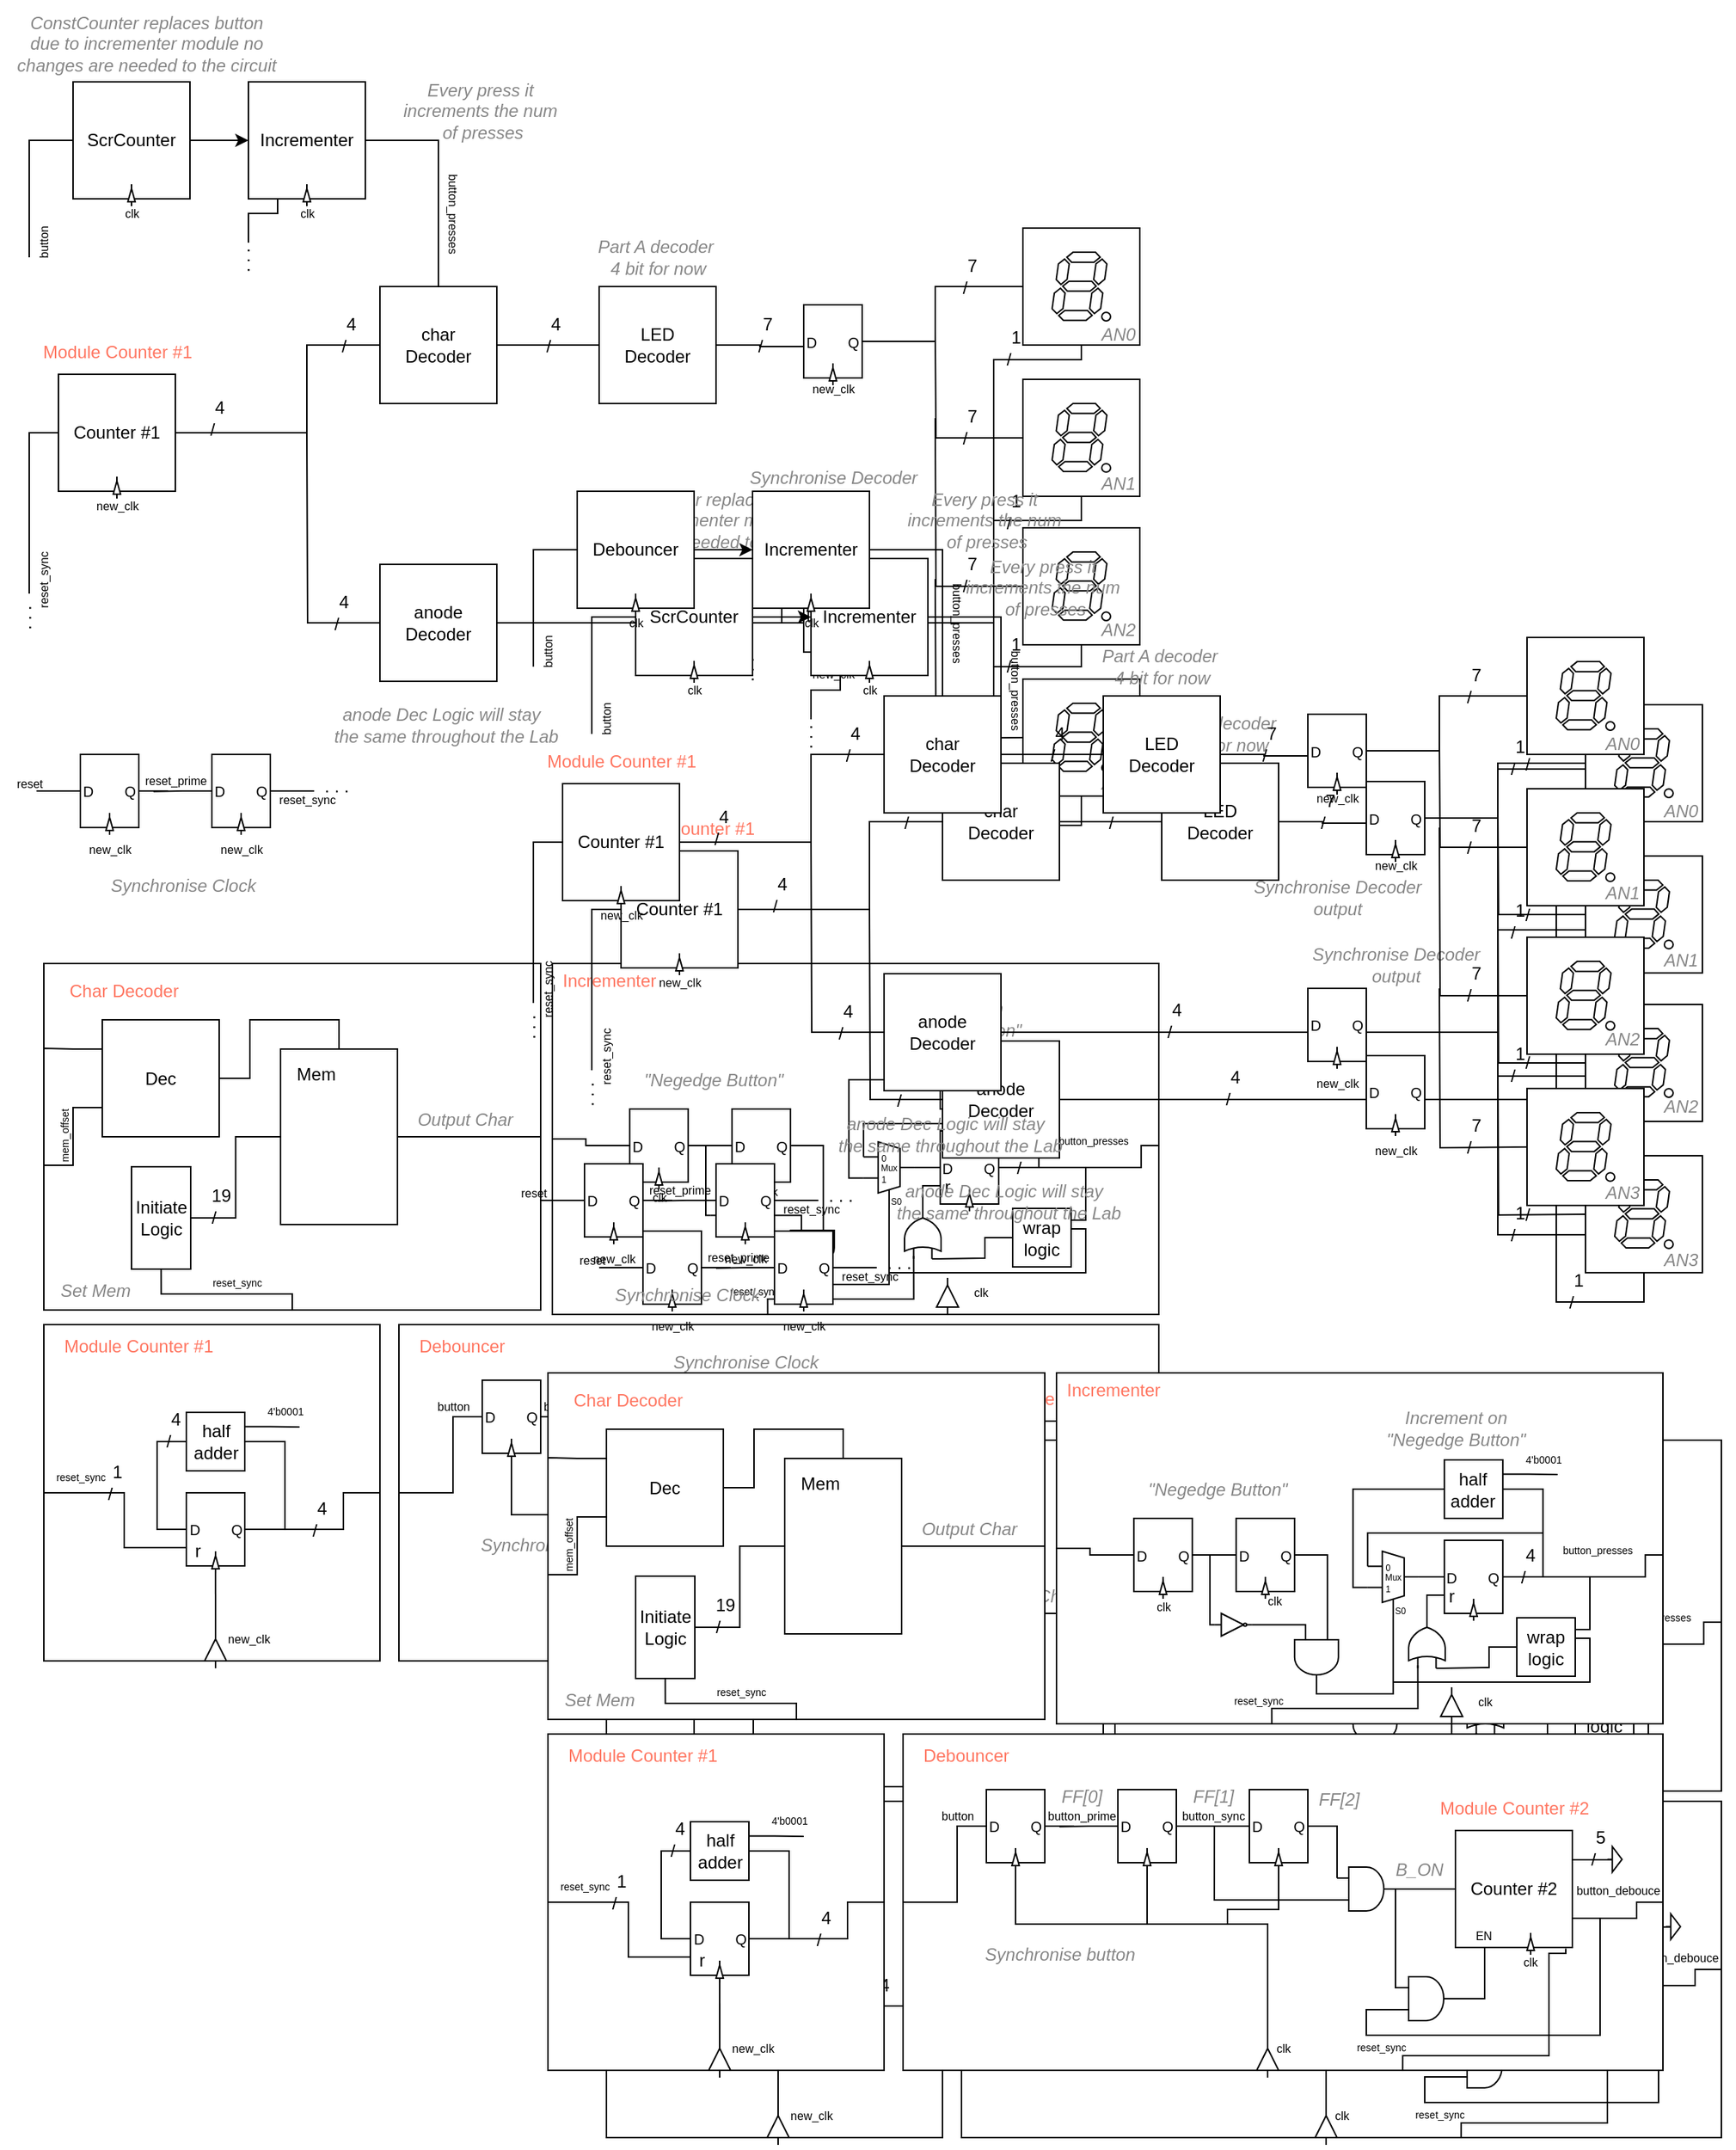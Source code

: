 <mxfile version="24.8.1">
  <diagram name="Σελίδα-1" id="qbzgmHOInSNb4eMY_Fp2">
    <mxGraphModel dx="1434" dy="738" grid="1" gridSize="10" guides="1" tooltips="1" connect="1" arrows="1" fold="1" page="1" pageScale="1" pageWidth="827" pageHeight="1169" math="0" shadow="0">
      <root>
        <mxCell id="0" />
        <mxCell id="1" parent="0" />
        <mxCell id="pVU6B8DjynMSReq9NZzx-178" value="&lt;font color=&quot;#ff7661&quot;&gt;Incrementer&amp;nbsp; &amp;nbsp; &amp;nbsp; &amp;nbsp; &amp;nbsp; &amp;nbsp; &amp;nbsp; &amp;nbsp; &amp;nbsp; &amp;nbsp; &amp;nbsp; &amp;nbsp; &amp;nbsp; &amp;nbsp; &amp;nbsp; &amp;nbsp; &amp;nbsp; &amp;nbsp; &amp;nbsp; &amp;nbsp; &amp;nbsp; &amp;nbsp; &amp;nbsp; &amp;nbsp; &amp;nbsp; &amp;nbsp; &amp;nbsp; &amp;nbsp; &amp;nbsp; &amp;nbsp; &amp;nbsp; &amp;nbsp; &amp;nbsp; &amp;nbsp; &amp;nbsp; &amp;nbsp; &amp;nbsp; &amp;nbsp; &amp;nbsp; &amp;nbsp; &amp;nbsp; &amp;nbsp; &amp;nbsp; &amp;nbsp; &amp;nbsp; &amp;nbsp; &amp;nbsp; &amp;nbsp; &amp;nbsp; &amp;nbsp; &amp;nbsp;&lt;/font&gt;&lt;div&gt;&lt;font color=&quot;#ff7661&quot;&gt;&lt;br&gt;&lt;/font&gt;&lt;div&gt;&lt;font color=&quot;#ff7661&quot;&gt;&lt;br&gt;&lt;/font&gt;&lt;/div&gt;&lt;div&gt;&lt;font color=&quot;#ff7661&quot;&gt;&lt;br&gt;&lt;/font&gt;&lt;/div&gt;&lt;div&gt;&lt;font color=&quot;#ff7661&quot;&gt;&lt;br&gt;&lt;/font&gt;&lt;/div&gt;&lt;div&gt;&lt;font color=&quot;#ff7661&quot;&gt;&lt;br&gt;&lt;/font&gt;&lt;/div&gt;&lt;div&gt;&lt;font color=&quot;#ff7661&quot;&gt;&lt;br&gt;&lt;/font&gt;&lt;/div&gt;&lt;div&gt;&lt;font color=&quot;#ff7661&quot;&gt;&lt;br&gt;&lt;/font&gt;&lt;/div&gt;&lt;div&gt;&lt;font color=&quot;#ff7661&quot;&gt;&lt;br&gt;&lt;/font&gt;&lt;/div&gt;&lt;div&gt;&lt;font color=&quot;#ff7661&quot;&gt;&lt;br&gt;&lt;/font&gt;&lt;/div&gt;&lt;div&gt;&lt;font color=&quot;#ff7661&quot;&gt;&lt;br&gt;&lt;/font&gt;&lt;/div&gt;&lt;div&gt;&lt;font color=&quot;#ff7661&quot;&gt;&lt;br&gt;&lt;/font&gt;&lt;/div&gt;&lt;div&gt;&lt;font color=&quot;#ff7661&quot;&gt;&lt;br&gt;&lt;/font&gt;&lt;/div&gt;&lt;div&gt;&lt;font color=&quot;#ff7661&quot;&gt;&lt;br&gt;&lt;/font&gt;&lt;/div&gt;&lt;div&gt;&lt;font color=&quot;#ff7661&quot;&gt;&lt;br&gt;&lt;/font&gt;&lt;/div&gt;&lt;div&gt;&lt;font color=&quot;#ff7661&quot;&gt;&lt;br&gt;&lt;/font&gt;&lt;/div&gt;&lt;/div&gt;" style="rounded=0;whiteSpace=wrap;html=1;" parent="1" vertex="1">
          <mxGeometry x="383.0" y="663" width="415" height="240" as="geometry" />
        </mxCell>
        <mxCell id="pVU6B8DjynMSReq9NZzx-181" style="edgeStyle=orthogonalEdgeStyle;rounded=0;orthogonalLoop=1;jettySize=auto;html=1;exitX=1;exitY=0.5;exitDx=0;exitDy=0;endArrow=none;endFill=0;" parent="1" source="pVU6B8DjynMSReq9NZzx-178" edge="1">
          <mxGeometry relative="1" as="geometry">
            <mxPoint x="715.92" y="802.5" as="targetPoint" />
            <Array as="points">
              <mxPoint x="785.92" y="787.5" />
              <mxPoint x="785.92" y="802.5" />
            </Array>
          </mxGeometry>
        </mxCell>
        <mxCell id="pVU6B8DjynMSReq9NZzx-182" style="edgeStyle=orthogonalEdgeStyle;rounded=0;orthogonalLoop=1;jettySize=auto;html=1;exitX=0;exitY=0.5;exitDx=0;exitDy=0;entryX=0;entryY=0.5;entryDx=0;entryDy=0;endArrow=none;endFill=0;" parent="1" source="pVU6B8DjynMSReq9NZzx-178" target="pVU6B8DjynMSReq9NZzx-150" edge="1">
          <mxGeometry relative="1" as="geometry">
            <Array as="points">
              <mxPoint x="405.92" y="782.5" />
              <mxPoint x="405.92" y="787.5" />
            </Array>
          </mxGeometry>
        </mxCell>
        <mxCell id="pVU6B8DjynMSReq9NZzx-8" value="&lt;div&gt;&lt;br&gt;&lt;/div&gt;&lt;font color=&quot;#ff7661&quot;&gt;&amp;nbsp; &amp;nbsp;Module Counter #1&amp;nbsp; &amp;nbsp; &amp;nbsp; &amp;nbsp; &amp;nbsp; &amp;nbsp; &amp;nbsp; &amp;nbsp; &amp;nbsp; &amp;nbsp; &amp;nbsp; &amp;nbsp; &amp;nbsp; &amp;nbsp; &amp;nbsp; &amp;nbsp; &amp;nbsp; &amp;nbsp; &amp;nbsp; &amp;nbsp; &amp;nbsp; &amp;nbsp; &amp;nbsp; &amp;nbsp; &amp;nbsp; &amp;nbsp;&lt;/font&gt;&lt;div&gt;&lt;br&gt;&lt;/div&gt;&lt;div&gt;&lt;br&gt;&lt;/div&gt;&lt;div&gt;&lt;br&gt;&lt;/div&gt;&lt;div&gt;&lt;br&gt;&lt;/div&gt;&lt;div&gt;&lt;br&gt;&lt;/div&gt;&lt;div&gt;&lt;br&gt;&lt;/div&gt;&lt;div&gt;&lt;br&gt;&lt;/div&gt;&lt;div&gt;&lt;br&gt;&lt;/div&gt;&lt;div&gt;&lt;br&gt;&lt;/div&gt;&lt;div&gt;&lt;br&gt;&lt;/div&gt;&lt;div&gt;&lt;br&gt;&lt;/div&gt;&lt;div&gt;&lt;br&gt;&lt;/div&gt;&lt;div&gt;&lt;br&gt;&lt;/div&gt;&lt;div&gt;&lt;br&gt;&lt;/div&gt;" style="whiteSpace=wrap;html=1;aspect=fixed;" parent="1" vertex="1">
          <mxGeometry x="35" y="910" width="230" height="230" as="geometry" />
        </mxCell>
        <mxCell id="wYi5QQP4cXFv1H6Gll4Q-78" style="edgeStyle=orthogonalEdgeStyle;rounded=0;orthogonalLoop=1;jettySize=auto;html=1;exitX=1;exitY=0.5;exitDx=0;exitDy=0;entryX=0;entryY=0.5;entryDx=0;entryDy=0;endArrow=none;endFill=0;" parent="1" source="wYi5QQP4cXFv1H6Gll4Q-1" target="wYi5QQP4cXFv1H6Gll4Q-29" edge="1">
          <mxGeometry relative="1" as="geometry">
            <Array as="points">
              <mxPoint x="215" y="300" />
              <mxPoint x="215" y="240" />
            </Array>
          </mxGeometry>
        </mxCell>
        <mxCell id="pVU6B8DjynMSReq9NZzx-55" style="edgeStyle=orthogonalEdgeStyle;rounded=0;orthogonalLoop=1;jettySize=auto;html=1;exitX=0;exitY=0.5;exitDx=0;exitDy=0;endArrow=none;endFill=0;" parent="1" source="wYi5QQP4cXFv1H6Gll4Q-1" edge="1">
          <mxGeometry relative="1" as="geometry">
            <mxPoint x="25" y="410" as="targetPoint" />
          </mxGeometry>
        </mxCell>
        <mxCell id="wYi5QQP4cXFv1H6Gll4Q-1" value="Counter #1" style="rounded=0;whiteSpace=wrap;html=1;" parent="1" vertex="1">
          <mxGeometry x="45" y="260" width="80" height="80" as="geometry" />
        </mxCell>
        <mxCell id="wYi5QQP4cXFv1H6Gll4Q-12" value="reset_sync" style="text;html=1;align=center;verticalAlign=middle;resizable=0;points=[];autosize=1;strokeColor=none;fillColor=none;fontSize=7;" parent="1" vertex="1">
          <mxGeometry x="30" y="1005" width="60" height="20" as="geometry" />
        </mxCell>
        <mxCell id="wYi5QQP4cXFv1H6Gll4Q-26" value="new_clk" style="text;html=1;align=center;verticalAlign=middle;resizable=0;points=[];autosize=1;strokeColor=none;fillColor=none;fontSize=8;" parent="1" vertex="1">
          <mxGeometry x="60" y="340" width="50" height="20" as="geometry" />
        </mxCell>
        <mxCell id="wYi5QQP4cXFv1H6Gll4Q-79" style="edgeStyle=orthogonalEdgeStyle;rounded=0;orthogonalLoop=1;jettySize=auto;html=1;exitX=1;exitY=0.5;exitDx=0;exitDy=0;entryX=0;entryY=0.5;entryDx=0;entryDy=0;endArrow=none;endFill=0;" parent="1" source="wYi5QQP4cXFv1H6Gll4Q-29" target="wYi5QQP4cXFv1H6Gll4Q-31" edge="1">
          <mxGeometry relative="1" as="geometry" />
        </mxCell>
        <mxCell id="wYi5QQP4cXFv1H6Gll4Q-29" value="char&lt;br&gt;Decoder" style="rounded=0;whiteSpace=wrap;html=1;" parent="1" vertex="1">
          <mxGeometry x="265" y="200" width="80" height="80" as="geometry" />
        </mxCell>
        <mxCell id="wYi5QQP4cXFv1H6Gll4Q-92" style="edgeStyle=orthogonalEdgeStyle;rounded=0;orthogonalLoop=1;jettySize=auto;html=1;exitX=0;exitY=0.5;exitDx=0;exitDy=0;endArrow=none;endFill=0;" parent="1" source="wYi5QQP4cXFv1H6Gll4Q-30" edge="1">
          <mxGeometry relative="1" as="geometry">
            <mxPoint x="215" y="300" as="targetPoint" />
          </mxGeometry>
        </mxCell>
        <mxCell id="wYi5QQP4cXFv1H6Gll4Q-94" style="edgeStyle=orthogonalEdgeStyle;rounded=0;orthogonalLoop=1;jettySize=auto;html=1;exitX=1;exitY=0.5;exitDx=0;exitDy=0;endArrow=none;endFill=0;" parent="1" edge="1">
          <mxGeometry relative="1" as="geometry">
            <mxPoint x="685" y="430" as="targetPoint" />
            <mxPoint x="345" y="430" as="sourcePoint" />
          </mxGeometry>
        </mxCell>
        <mxCell id="wYi5QQP4cXFv1H6Gll4Q-30" value="anode&lt;br&gt;Decoder" style="rounded=0;whiteSpace=wrap;html=1;" parent="1" vertex="1">
          <mxGeometry x="265" y="390" width="80" height="80" as="geometry" />
        </mxCell>
        <mxCell id="wYi5QQP4cXFv1H6Gll4Q-31" value="LED&lt;br&gt;Decoder" style="rounded=0;whiteSpace=wrap;html=1;" parent="1" vertex="1">
          <mxGeometry x="415" y="200" width="80" height="80" as="geometry" />
        </mxCell>
        <mxCell id="wYi5QQP4cXFv1H6Gll4Q-63" value="" style="group" parent="1" vertex="1" connectable="0">
          <mxGeometry x="705" y="160" width="90" height="395" as="geometry" />
        </mxCell>
        <mxCell id="wYi5QQP4cXFv1H6Gll4Q-96" style="edgeStyle=orthogonalEdgeStyle;rounded=0;orthogonalLoop=1;jettySize=auto;html=1;exitX=0.5;exitY=1;exitDx=0;exitDy=0;endArrow=none;endFill=0;" parent="wYi5QQP4cXFv1H6Gll4Q-63" source="wYi5QQP4cXFv1H6Gll4Q-42" edge="1">
          <mxGeometry relative="1" as="geometry">
            <mxPoint x="-20" y="270" as="targetPoint" />
            <Array as="points">
              <mxPoint x="40" y="90" />
              <mxPoint x="-20" y="90" />
            </Array>
          </mxGeometry>
        </mxCell>
        <mxCell id="wYi5QQP4cXFv1H6Gll4Q-42" value="" style="whiteSpace=wrap;html=1;aspect=fixed;" parent="wYi5QQP4cXFv1H6Gll4Q-63" vertex="1">
          <mxGeometry width="80" height="80" as="geometry" />
        </mxCell>
        <mxCell id="wYi5QQP4cXFv1H6Gll4Q-38" value="" style="verticalLabelPosition=bottom;shadow=0;dashed=0;align=center;html=1;verticalAlign=top;shape=mxgraph.electrical.opto_electronics.7_segment_display_with_dp;pointerEvents=1;" parent="wYi5QQP4cXFv1H6Gll4Q-63" vertex="1">
          <mxGeometry x="20" y="16.55" width="40" height="46.9" as="geometry" />
        </mxCell>
        <mxCell id="wYi5QQP4cXFv1H6Gll4Q-86" style="edgeStyle=orthogonalEdgeStyle;rounded=0;orthogonalLoop=1;jettySize=auto;html=1;exitX=0;exitY=0.5;exitDx=0;exitDy=0;endArrow=none;endFill=0;" parent="wYi5QQP4cXFv1H6Gll4Q-63" source="wYi5QQP4cXFv1H6Gll4Q-45" edge="1">
          <mxGeometry relative="1" as="geometry">
            <mxPoint x="-60" y="70" as="targetPoint" />
          </mxGeometry>
        </mxCell>
        <mxCell id="wYi5QQP4cXFv1H6Gll4Q-97" style="edgeStyle=orthogonalEdgeStyle;rounded=0;orthogonalLoop=1;jettySize=auto;html=1;exitX=0.5;exitY=1;exitDx=0;exitDy=0;endArrow=none;endFill=0;" parent="wYi5QQP4cXFv1H6Gll4Q-63" source="wYi5QQP4cXFv1H6Gll4Q-45" edge="1">
          <mxGeometry relative="1" as="geometry">
            <mxPoint x="-20" y="200" as="targetPoint" />
            <Array as="points">
              <mxPoint x="40" y="200" />
            </Array>
          </mxGeometry>
        </mxCell>
        <mxCell id="wYi5QQP4cXFv1H6Gll4Q-45" value="" style="whiteSpace=wrap;html=1;aspect=fixed;" parent="wYi5QQP4cXFv1H6Gll4Q-63" vertex="1">
          <mxGeometry y="103.45" width="80" height="80" as="geometry" />
        </mxCell>
        <mxCell id="wYi5QQP4cXFv1H6Gll4Q-46" value="" style="verticalLabelPosition=bottom;shadow=0;dashed=0;align=center;html=1;verticalAlign=top;shape=mxgraph.electrical.opto_electronics.7_segment_display_with_dp;pointerEvents=1;" parent="wYi5QQP4cXFv1H6Gll4Q-63" vertex="1">
          <mxGeometry x="20" y="120" width="40" height="46.9" as="geometry" />
        </mxCell>
        <mxCell id="wYi5QQP4cXFv1H6Gll4Q-87" style="edgeStyle=orthogonalEdgeStyle;rounded=0;orthogonalLoop=1;jettySize=auto;html=1;exitX=0;exitY=0.5;exitDx=0;exitDy=0;endArrow=none;endFill=0;" parent="wYi5QQP4cXFv1H6Gll4Q-63" source="wYi5QQP4cXFv1H6Gll4Q-47" edge="1">
          <mxGeometry relative="1" as="geometry">
            <mxPoint x="-60" y="130" as="targetPoint" />
          </mxGeometry>
        </mxCell>
        <mxCell id="wYi5QQP4cXFv1H6Gll4Q-95" style="edgeStyle=orthogonalEdgeStyle;rounded=0;orthogonalLoop=1;jettySize=auto;html=1;exitX=0.5;exitY=1;exitDx=0;exitDy=0;endArrow=none;endFill=0;" parent="wYi5QQP4cXFv1H6Gll4Q-63" source="wYi5QQP4cXFv1H6Gll4Q-47" edge="1">
          <mxGeometry relative="1" as="geometry">
            <mxPoint x="-30" y="270" as="targetPoint" />
            <Array as="points">
              <mxPoint x="40" y="300" />
              <mxPoint x="-20" y="300" />
              <mxPoint x="-20" y="270" />
            </Array>
          </mxGeometry>
        </mxCell>
        <mxCell id="wYi5QQP4cXFv1H6Gll4Q-47" value="" style="whiteSpace=wrap;html=1;aspect=fixed;" parent="wYi5QQP4cXFv1H6Gll4Q-63" vertex="1">
          <mxGeometry y="205" width="80" height="80" as="geometry" />
        </mxCell>
        <mxCell id="wYi5QQP4cXFv1H6Gll4Q-48" value="" style="verticalLabelPosition=bottom;shadow=0;dashed=0;align=center;html=1;verticalAlign=top;shape=mxgraph.electrical.opto_electronics.7_segment_display_with_dp;pointerEvents=1;" parent="wYi5QQP4cXFv1H6Gll4Q-63" vertex="1">
          <mxGeometry x="20" y="221.55" width="40" height="46.9" as="geometry" />
        </mxCell>
        <mxCell id="wYi5QQP4cXFv1H6Gll4Q-88" style="edgeStyle=orthogonalEdgeStyle;rounded=0;orthogonalLoop=1;jettySize=auto;html=1;exitX=0;exitY=0.5;exitDx=0;exitDy=0;endArrow=none;endFill=0;" parent="wYi5QQP4cXFv1H6Gll4Q-63" edge="1">
          <mxGeometry relative="1" as="geometry">
            <mxPoint x="-60" y="240" as="targetPoint" />
            <mxPoint y="348.45" as="sourcePoint" />
          </mxGeometry>
        </mxCell>
        <mxCell id="wYi5QQP4cXFv1H6Gll4Q-98" style="edgeStyle=orthogonalEdgeStyle;rounded=0;orthogonalLoop=1;jettySize=auto;html=1;exitX=0.5;exitY=1;exitDx=0;exitDy=0;endArrow=none;endFill=0;" parent="wYi5QQP4cXFv1H6Gll4Q-63" source="wYi5QQP4cXFv1H6Gll4Q-49" edge="1">
          <mxGeometry relative="1" as="geometry">
            <mxPoint x="-20" y="300" as="targetPoint" />
          </mxGeometry>
        </mxCell>
        <mxCell id="wYi5QQP4cXFv1H6Gll4Q-49" value="" style="whiteSpace=wrap;html=1;aspect=fixed;" parent="wYi5QQP4cXFv1H6Gll4Q-63" vertex="1">
          <mxGeometry y="308.45" width="80" height="80" as="geometry" />
        </mxCell>
        <mxCell id="wYi5QQP4cXFv1H6Gll4Q-50" value="" style="verticalLabelPosition=bottom;shadow=0;dashed=0;align=center;html=1;verticalAlign=top;shape=mxgraph.electrical.opto_electronics.7_segment_display_with_dp;pointerEvents=1;" parent="wYi5QQP4cXFv1H6Gll4Q-63" vertex="1">
          <mxGeometry x="20" y="325" width="40" height="46.9" as="geometry" />
        </mxCell>
        <mxCell id="wYi5QQP4cXFv1H6Gll4Q-138" value="&lt;font color=&quot;#878787&quot;&gt;&lt;i&gt;AN1&lt;/i&gt;&lt;/font&gt;" style="text;html=1;align=center;verticalAlign=middle;resizable=0;points=[];autosize=1;strokeColor=none;fillColor=none;" parent="wYi5QQP4cXFv1H6Gll4Q-63" vertex="1">
          <mxGeometry x="40" y="160" width="50" height="30" as="geometry" />
        </mxCell>
        <mxCell id="wYi5QQP4cXFv1H6Gll4Q-139" value="&lt;font color=&quot;#878787&quot;&gt;&lt;i&gt;AN2&lt;/i&gt;&lt;/font&gt;" style="text;html=1;align=center;verticalAlign=middle;resizable=0;points=[];autosize=1;strokeColor=none;fillColor=none;" parent="wYi5QQP4cXFv1H6Gll4Q-63" vertex="1">
          <mxGeometry x="40" y="260" width="50" height="30" as="geometry" />
        </mxCell>
        <mxCell id="wYi5QQP4cXFv1H6Gll4Q-140" value="&lt;font color=&quot;#878787&quot;&gt;&lt;i&gt;AN3&lt;/i&gt;&lt;/font&gt;" style="text;html=1;align=center;verticalAlign=middle;resizable=0;points=[];autosize=1;strokeColor=none;fillColor=none;" parent="wYi5QQP4cXFv1H6Gll4Q-63" vertex="1">
          <mxGeometry x="40" y="365" width="50" height="30" as="geometry" />
        </mxCell>
        <mxCell id="wYi5QQP4cXFv1H6Gll4Q-85" style="edgeStyle=orthogonalEdgeStyle;rounded=0;orthogonalLoop=1;jettySize=auto;html=1;exitX=0;exitY=0.5;exitDx=0;exitDy=0;entryX=1;entryY=0.5;entryDx=0;entryDy=0;endArrow=none;endFill=0;" parent="1" source="wYi5QQP4cXFv1H6Gll4Q-42" target="wYi5QQP4cXFv1H6Gll4Q-60" edge="1">
          <mxGeometry relative="1" as="geometry">
            <Array as="points">
              <mxPoint x="645" y="200" />
              <mxPoint x="645" y="237" />
            </Array>
          </mxGeometry>
        </mxCell>
        <mxCell id="wYi5QQP4cXFv1H6Gll4Q-102" value="" style="verticalLabelPosition=bottom;shadow=0;dashed=0;align=center;html=1;verticalAlign=top;shape=mxgraph.electrical.logic_gates.buffer2;direction=north;movable=1;resizable=1;rotatable=1;deletable=1;editable=1;locked=0;connectable=1;" parent="1" vertex="1">
          <mxGeometry x="82.5" y="330" width="5" height="15" as="geometry" />
        </mxCell>
        <mxCell id="wYi5QQP4cXFv1H6Gll4Q-107" value="" style="group" parent="1" vertex="1" connectable="0">
          <mxGeometry x="555" y="212.5" width="40" height="55" as="geometry" />
        </mxCell>
        <mxCell id="wYi5QQP4cXFv1H6Gll4Q-60" value="&lt;font style=&quot;font-size: 10px;&quot;&gt;D&lt;/font&gt;&lt;font style=&quot;&quot;&gt;&lt;span style=&quot;font-size: 11px;&quot;&gt;&amp;nbsp; &amp;nbsp; &amp;nbsp; &lt;/span&gt;&lt;font style=&quot;font-size: 10px;&quot;&gt;&amp;nbsp;Q&lt;/font&gt;&lt;/font&gt;" style="rounded=0;whiteSpace=wrap;html=1;movable=1;resizable=1;rotatable=1;deletable=1;editable=1;locked=0;connectable=1;" parent="wYi5QQP4cXFv1H6Gll4Q-107" vertex="1">
          <mxGeometry width="40" height="50" as="geometry" />
        </mxCell>
        <mxCell id="wYi5QQP4cXFv1H6Gll4Q-61" value="" style="verticalLabelPosition=bottom;shadow=0;dashed=0;align=center;html=1;verticalAlign=top;shape=mxgraph.electrical.logic_gates.buffer2;direction=north;movable=1;resizable=1;rotatable=1;deletable=1;editable=1;locked=0;connectable=1;" parent="wYi5QQP4cXFv1H6Gll4Q-107" vertex="1">
          <mxGeometry x="17.5" y="40" width="5" height="15" as="geometry" />
        </mxCell>
        <mxCell id="wYi5QQP4cXFv1H6Gll4Q-111" style="edgeStyle=orthogonalEdgeStyle;rounded=0;orthogonalLoop=1;jettySize=auto;html=1;exitX=1;exitY=0.5;exitDx=0;exitDy=0;entryX=0.009;entryY=0.569;entryDx=0;entryDy=0;entryPerimeter=0;endArrow=none;endFill=0;" parent="1" source="wYi5QQP4cXFv1H6Gll4Q-31" target="wYi5QQP4cXFv1H6Gll4Q-60" edge="1">
          <mxGeometry relative="1" as="geometry" />
        </mxCell>
        <mxCell id="wYi5QQP4cXFv1H6Gll4Q-112" value="new_clk" style="text;html=1;align=center;verticalAlign=middle;resizable=0;points=[];autosize=1;strokeColor=none;fillColor=none;fontSize=8;" parent="1" vertex="1">
          <mxGeometry x="550" y="260" width="50" height="20" as="geometry" />
        </mxCell>
        <mxCell id="wYi5QQP4cXFv1H6Gll4Q-114" value="&lt;font color=&quot;#878787&quot;&gt;&lt;i&gt;Part A decoder&amp;nbsp;&lt;/i&gt;&lt;/font&gt;&lt;div&gt;&lt;font color=&quot;#878787&quot;&gt;&lt;i&gt;4 bit for now&lt;/i&gt;&lt;/font&gt;&lt;/div&gt;" style="text;html=1;align=center;verticalAlign=middle;resizable=0;points=[];autosize=1;strokeColor=none;fillColor=none;" parent="1" vertex="1">
          <mxGeometry x="400" y="160" width="110" height="40" as="geometry" />
        </mxCell>
        <mxCell id="wYi5QQP4cXFv1H6Gll4Q-115" value="&lt;div&gt;&amp;nbsp; &amp;nbsp;4&lt;/div&gt;/" style="text;html=1;align=center;verticalAlign=middle;resizable=0;points=[];autosize=1;strokeColor=none;fillColor=none;" parent="1" vertex="1">
          <mxGeometry x="220" y="212.5" width="40" height="40" as="geometry" />
        </mxCell>
        <mxCell id="wYi5QQP4cXFv1H6Gll4Q-121" value="&lt;div&gt;&amp;nbsp; &amp;nbsp;4&lt;/div&gt;/" style="text;html=1;align=center;verticalAlign=middle;resizable=0;points=[];autosize=1;strokeColor=none;fillColor=none;" parent="1" vertex="1">
          <mxGeometry x="360" y="212.5" width="40" height="40" as="geometry" />
        </mxCell>
        <mxCell id="wYi5QQP4cXFv1H6Gll4Q-122" value="&lt;div&gt;&amp;nbsp; &amp;nbsp;7&lt;/div&gt;/" style="text;html=1;align=center;verticalAlign=middle;resizable=0;points=[];autosize=1;strokeColor=none;fillColor=none;" parent="1" vertex="1">
          <mxGeometry x="505" y="212.5" width="40" height="40" as="geometry" />
        </mxCell>
        <mxCell id="wYi5QQP4cXFv1H6Gll4Q-123" value="&lt;div&gt;&amp;nbsp; &amp;nbsp;4&lt;/div&gt;/" style="text;html=1;align=center;verticalAlign=middle;resizable=0;points=[];autosize=1;strokeColor=none;fillColor=none;" parent="1" vertex="1">
          <mxGeometry x="440" y="402" width="40" height="40" as="geometry" />
        </mxCell>
        <mxCell id="wYi5QQP4cXFv1H6Gll4Q-126" value="&lt;div&gt;&amp;nbsp; &amp;nbsp;4&lt;/div&gt;/" style="text;html=1;align=center;verticalAlign=middle;resizable=0;points=[];autosize=1;strokeColor=none;fillColor=none;" parent="1" vertex="1">
          <mxGeometry x="215" y="403" width="40" height="40" as="geometry" />
        </mxCell>
        <mxCell id="wYi5QQP4cXFv1H6Gll4Q-127" value="&lt;div&gt;&amp;nbsp; &amp;nbsp;4&lt;/div&gt;/" style="text;html=1;align=center;verticalAlign=middle;resizable=0;points=[];autosize=1;strokeColor=none;fillColor=none;" parent="1" vertex="1">
          <mxGeometry x="130" y="270" width="40" height="40" as="geometry" />
        </mxCell>
        <mxCell id="wYi5QQP4cXFv1H6Gll4Q-128" value="&lt;div&gt;&amp;nbsp; &amp;nbsp;7&lt;/div&gt;/" style="text;html=1;align=center;verticalAlign=middle;resizable=0;points=[];autosize=1;strokeColor=none;fillColor=none;" parent="1" vertex="1">
          <mxGeometry x="645" y="275.5" width="40" height="40" as="geometry" />
        </mxCell>
        <mxCell id="wYi5QQP4cXFv1H6Gll4Q-129" value="&lt;div&gt;&amp;nbsp; &amp;nbsp;7&lt;/div&gt;/" style="text;html=1;align=center;verticalAlign=middle;resizable=0;points=[];autosize=1;strokeColor=none;fillColor=none;" parent="1" vertex="1">
          <mxGeometry x="645" y="172.5" width="40" height="40" as="geometry" />
        </mxCell>
        <mxCell id="wYi5QQP4cXFv1H6Gll4Q-131" value="&lt;div&gt;&amp;nbsp; &amp;nbsp;7&lt;/div&gt;/" style="text;html=1;align=center;verticalAlign=middle;resizable=0;points=[];autosize=1;strokeColor=none;fillColor=none;" parent="1" vertex="1">
          <mxGeometry x="645" y="377" width="40" height="40" as="geometry" />
        </mxCell>
        <mxCell id="wYi5QQP4cXFv1H6Gll4Q-132" value="&lt;div&gt;&amp;nbsp; &amp;nbsp;7&lt;/div&gt;/" style="text;html=1;align=center;verticalAlign=middle;resizable=0;points=[];autosize=1;strokeColor=none;fillColor=none;" parent="1" vertex="1">
          <mxGeometry x="645" y="481" width="40" height="40" as="geometry" />
        </mxCell>
        <mxCell id="wYi5QQP4cXFv1H6Gll4Q-133" value="&lt;div&gt;&amp;nbsp; &amp;nbsp;1&lt;/div&gt;/" style="text;html=1;align=center;verticalAlign=middle;resizable=0;points=[];autosize=1;strokeColor=none;fillColor=none;" parent="1" vertex="1">
          <mxGeometry x="675" y="222" width="40" height="40" as="geometry" />
        </mxCell>
        <mxCell id="wYi5QQP4cXFv1H6Gll4Q-134" value="&lt;div&gt;&amp;nbsp; &amp;nbsp;1&lt;/div&gt;/" style="text;html=1;align=center;verticalAlign=middle;resizable=0;points=[];autosize=1;strokeColor=none;fillColor=none;" parent="1" vertex="1">
          <mxGeometry x="675" y="334.23" width="40" height="40" as="geometry" />
        </mxCell>
        <mxCell id="wYi5QQP4cXFv1H6Gll4Q-135" value="&lt;div&gt;&amp;nbsp; &amp;nbsp;1&lt;/div&gt;/" style="text;html=1;align=center;verticalAlign=middle;resizable=0;points=[];autosize=1;strokeColor=none;fillColor=none;" parent="1" vertex="1">
          <mxGeometry x="675" y="432" width="40" height="40" as="geometry" />
        </mxCell>
        <mxCell id="wYi5QQP4cXFv1H6Gll4Q-136" value="&lt;div&gt;&amp;nbsp; &amp;nbsp;1&lt;/div&gt;/" style="text;html=1;align=center;verticalAlign=middle;resizable=0;points=[];autosize=1;strokeColor=none;fillColor=none;" parent="1" vertex="1">
          <mxGeometry x="675" y="541" width="40" height="40" as="geometry" />
        </mxCell>
        <mxCell id="wYi5QQP4cXFv1H6Gll4Q-137" value="&lt;font color=&quot;#878787&quot;&gt;&lt;i&gt;AN0&lt;/i&gt;&lt;/font&gt;" style="text;html=1;align=center;verticalAlign=middle;resizable=0;points=[];autosize=1;strokeColor=none;fillColor=none;" parent="1" vertex="1">
          <mxGeometry x="745" y="217.5" width="50" height="30" as="geometry" />
        </mxCell>
        <mxCell id="wYi5QQP4cXFv1H6Gll4Q-141" value="&lt;i&gt;&lt;font color=&quot;#878787&quot;&gt;anode Dec Logic will stay&amp;nbsp;&amp;nbsp;&lt;/font&gt;&lt;/i&gt;&lt;div&gt;&lt;i&gt;&lt;font color=&quot;#878787&quot;&gt;the same throughout the Lab&lt;/font&gt;&lt;/i&gt;&lt;/div&gt;" style="text;html=1;align=center;verticalAlign=middle;resizable=0;points=[];autosize=1;strokeColor=none;fillColor=none;" parent="1" vertex="1">
          <mxGeometry x="220" y="480" width="180" height="40" as="geometry" />
        </mxCell>
        <mxCell id="wYi5QQP4cXFv1H6Gll4Q-142" value="&lt;font color=&quot;#878787&quot;&gt;&lt;i&gt;Synchronise Decoder&lt;br&gt;output&lt;/i&gt;&lt;/font&gt;" style="text;html=1;align=center;verticalAlign=middle;resizable=0;points=[];autosize=1;strokeColor=none;fillColor=none;" parent="1" vertex="1">
          <mxGeometry x="505" y="317.5" width="140" height="40" as="geometry" />
        </mxCell>
        <mxCell id="wYi5QQP4cXFv1H6Gll4Q-143" value="" style="group" parent="1" vertex="1" connectable="0">
          <mxGeometry x="555" y="400" width="40" height="55" as="geometry" />
        </mxCell>
        <mxCell id="wYi5QQP4cXFv1H6Gll4Q-144" value="&lt;font style=&quot;font-size: 10px;&quot;&gt;D&lt;/font&gt;&lt;font style=&quot;&quot;&gt;&lt;span style=&quot;font-size: 11px;&quot;&gt;&amp;nbsp; &amp;nbsp; &amp;nbsp; &lt;/span&gt;&lt;font style=&quot;font-size: 10px;&quot;&gt;&amp;nbsp;Q&lt;/font&gt;&lt;/font&gt;" style="rounded=0;whiteSpace=wrap;html=1;movable=1;resizable=1;rotatable=1;deletable=1;editable=1;locked=0;connectable=1;" parent="wYi5QQP4cXFv1H6Gll4Q-143" vertex="1">
          <mxGeometry width="40" height="50" as="geometry" />
        </mxCell>
        <mxCell id="wYi5QQP4cXFv1H6Gll4Q-145" value="" style="verticalLabelPosition=bottom;shadow=0;dashed=0;align=center;html=1;verticalAlign=top;shape=mxgraph.electrical.logic_gates.buffer2;direction=north;movable=1;resizable=1;rotatable=1;deletable=1;editable=1;locked=0;connectable=1;" parent="wYi5QQP4cXFv1H6Gll4Q-143" vertex="1">
          <mxGeometry x="17.5" y="40" width="5" height="15" as="geometry" />
        </mxCell>
        <mxCell id="wYi5QQP4cXFv1H6Gll4Q-146" value="new_clk" style="text;html=1;align=center;verticalAlign=middle;resizable=0;points=[];autosize=1;strokeColor=none;fillColor=none;fontSize=8;" parent="1" vertex="1">
          <mxGeometry x="550" y="455" width="50" height="20" as="geometry" />
        </mxCell>
        <mxCell id="wYi5QQP4cXFv1H6Gll4Q-159" value="" style="group" parent="1" vertex="1" connectable="0">
          <mxGeometry x="60" y="520" width="40" height="55" as="geometry" />
        </mxCell>
        <mxCell id="wYi5QQP4cXFv1H6Gll4Q-162" style="edgeStyle=orthogonalEdgeStyle;rounded=0;orthogonalLoop=1;jettySize=auto;html=1;exitX=0;exitY=0.5;exitDx=0;exitDy=0;endArrow=none;endFill=0;" parent="wYi5QQP4cXFv1H6Gll4Q-159" source="wYi5QQP4cXFv1H6Gll4Q-160" edge="1">
          <mxGeometry relative="1" as="geometry">
            <mxPoint x="-30" y="25.333" as="targetPoint" />
          </mxGeometry>
        </mxCell>
        <mxCell id="wYi5QQP4cXFv1H6Gll4Q-163" style="edgeStyle=orthogonalEdgeStyle;rounded=0;orthogonalLoop=1;jettySize=auto;html=1;exitX=1;exitY=0.5;exitDx=0;exitDy=0;endArrow=none;endFill=0;" parent="wYi5QQP4cXFv1H6Gll4Q-159" source="wYi5QQP4cXFv1H6Gll4Q-160" edge="1">
          <mxGeometry relative="1" as="geometry">
            <mxPoint x="60" y="25.333" as="targetPoint" />
          </mxGeometry>
        </mxCell>
        <mxCell id="wYi5QQP4cXFv1H6Gll4Q-160" value="&lt;font style=&quot;font-size: 10px;&quot;&gt;D&lt;/font&gt;&lt;font style=&quot;&quot;&gt;&lt;span style=&quot;font-size: 11px;&quot;&gt;&amp;nbsp; &amp;nbsp; &amp;nbsp; &lt;/span&gt;&lt;font style=&quot;font-size: 10px;&quot;&gt;&amp;nbsp;Q&lt;/font&gt;&lt;/font&gt;" style="rounded=0;whiteSpace=wrap;html=1;movable=1;resizable=1;rotatable=1;deletable=1;editable=1;locked=0;connectable=1;" parent="wYi5QQP4cXFv1H6Gll4Q-159" vertex="1">
          <mxGeometry width="40" height="50" as="geometry" />
        </mxCell>
        <mxCell id="wYi5QQP4cXFv1H6Gll4Q-161" value="" style="verticalLabelPosition=bottom;shadow=0;dashed=0;align=center;html=1;verticalAlign=top;shape=mxgraph.electrical.logic_gates.buffer2;direction=north;movable=1;resizable=1;rotatable=1;deletable=1;editable=1;locked=0;connectable=1;" parent="wYi5QQP4cXFv1H6Gll4Q-159" vertex="1">
          <mxGeometry x="17.5" y="40" width="5" height="15" as="geometry" />
        </mxCell>
        <mxCell id="wYi5QQP4cXFv1H6Gll4Q-164" value="" style="group" parent="1" vertex="1" connectable="0">
          <mxGeometry x="140" y="520" width="40" height="55" as="geometry" />
        </mxCell>
        <mxCell id="wYi5QQP4cXFv1H6Gll4Q-165" style="edgeStyle=orthogonalEdgeStyle;rounded=0;orthogonalLoop=1;jettySize=auto;html=1;exitX=0;exitY=0.5;exitDx=0;exitDy=0;endArrow=none;endFill=0;" parent="wYi5QQP4cXFv1H6Gll4Q-164" source="wYi5QQP4cXFv1H6Gll4Q-167" edge="1">
          <mxGeometry relative="1" as="geometry">
            <mxPoint x="-30" y="25.333" as="targetPoint" />
          </mxGeometry>
        </mxCell>
        <mxCell id="wYi5QQP4cXFv1H6Gll4Q-166" style="edgeStyle=orthogonalEdgeStyle;rounded=0;orthogonalLoop=1;jettySize=auto;html=1;exitX=1;exitY=0.5;exitDx=0;exitDy=0;endArrow=none;endFill=0;" parent="wYi5QQP4cXFv1H6Gll4Q-164" source="wYi5QQP4cXFv1H6Gll4Q-167" edge="1">
          <mxGeometry relative="1" as="geometry">
            <mxPoint x="80" y="25" as="targetPoint" />
          </mxGeometry>
        </mxCell>
        <mxCell id="wYi5QQP4cXFv1H6Gll4Q-177" value="" style="group" parent="wYi5QQP4cXFv1H6Gll4Q-164" vertex="1" connectable="0">
          <mxGeometry width="40" height="55" as="geometry" />
        </mxCell>
        <mxCell id="wYi5QQP4cXFv1H6Gll4Q-167" value="&lt;font style=&quot;font-size: 10px;&quot;&gt;D&lt;/font&gt;&lt;font style=&quot;&quot;&gt;&lt;span style=&quot;font-size: 11px;&quot;&gt;&amp;nbsp; &amp;nbsp; &amp;nbsp; &lt;/span&gt;&lt;font style=&quot;font-size: 10px;&quot;&gt;&amp;nbsp;Q&lt;/font&gt;&lt;/font&gt;" style="rounded=0;whiteSpace=wrap;html=1;movable=1;resizable=1;rotatable=1;deletable=1;editable=1;locked=0;connectable=1;" parent="wYi5QQP4cXFv1H6Gll4Q-177" vertex="1">
          <mxGeometry x="10" width="40" height="50" as="geometry" />
        </mxCell>
        <mxCell id="wYi5QQP4cXFv1H6Gll4Q-168" value="" style="verticalLabelPosition=bottom;shadow=0;dashed=0;align=center;html=1;verticalAlign=top;shape=mxgraph.electrical.logic_gates.buffer2;direction=north;movable=1;resizable=1;rotatable=1;deletable=1;editable=1;locked=0;connectable=1;" parent="wYi5QQP4cXFv1H6Gll4Q-177" vertex="1">
          <mxGeometry x="27.5" y="40" width="5" height="15" as="geometry" />
        </mxCell>
        <mxCell id="wYi5QQP4cXFv1H6Gll4Q-169" value="new_clk" style="text;html=1;align=center;verticalAlign=middle;resizable=0;points=[];autosize=1;strokeColor=none;fillColor=none;fontSize=8;" parent="1" vertex="1">
          <mxGeometry x="55" y="575" width="50" height="20" as="geometry" />
        </mxCell>
        <mxCell id="wYi5QQP4cXFv1H6Gll4Q-170" value="new_clk" style="text;html=1;align=center;verticalAlign=middle;resizable=0;points=[];autosize=1;strokeColor=none;fillColor=none;fontSize=8;" parent="1" vertex="1">
          <mxGeometry x="145" y="575" width="50" height="20" as="geometry" />
        </mxCell>
        <mxCell id="wYi5QQP4cXFv1H6Gll4Q-175" value="reset" style="text;html=1;align=center;verticalAlign=middle;resizable=0;points=[];autosize=1;strokeColor=none;fillColor=none;fontSize=8;" parent="1" vertex="1">
          <mxGeometry x="5" y="530" width="40" height="20" as="geometry" />
        </mxCell>
        <mxCell id="wYi5QQP4cXFv1H6Gll4Q-176" value="reset_prime" style="text;html=1;align=center;verticalAlign=middle;resizable=0;points=[];autosize=1;strokeColor=none;fillColor=none;fontSize=8;" parent="1" vertex="1">
          <mxGeometry x="90" y="528" width="70" height="20" as="geometry" />
        </mxCell>
        <mxCell id="wYi5QQP4cXFv1H6Gll4Q-178" value="reset_sync" style="text;html=1;align=center;verticalAlign=middle;resizable=0;points=[];autosize=1;strokeColor=none;fillColor=none;fontSize=8;" parent="1" vertex="1">
          <mxGeometry x="185" y="541" width="60" height="20" as="geometry" />
        </mxCell>
        <mxCell id="pVU6B8DjynMSReq9NZzx-1" value="&lt;font color=&quot;#878787&quot;&gt;&lt;i&gt;Synchronise Clock&lt;br&gt;&lt;/i&gt;&lt;/font&gt;" style="text;html=1;align=center;verticalAlign=middle;resizable=0;points=[];autosize=1;strokeColor=none;fillColor=none;" parent="1" vertex="1">
          <mxGeometry x="70" y="595" width="120" height="30" as="geometry" />
        </mxCell>
        <mxCell id="pVU6B8DjynMSReq9NZzx-2" value="&lt;font color=&quot;#ff7661&quot;&gt;Module Counter #1&lt;/font&gt;" style="text;html=1;align=center;verticalAlign=middle;resizable=0;points=[];autosize=1;strokeColor=none;fillColor=none;" parent="1" vertex="1">
          <mxGeometry x="20" y="230" width="130" height="30" as="geometry" />
        </mxCell>
        <mxCell id="pVU6B8DjynMSReq9NZzx-46" style="edgeStyle=orthogonalEdgeStyle;rounded=0;orthogonalLoop=1;jettySize=auto;html=1;exitX=1;exitY=0.5;exitDx=0;exitDy=0;endArrow=none;endFill=0;" parent="1" source="pVU6B8DjynMSReq9NZzx-8" edge="1">
          <mxGeometry relative="1" as="geometry">
            <mxPoint x="200" y="1050.0" as="targetPoint" />
            <Array as="points">
              <mxPoint x="240" y="1025" />
              <mxPoint x="240" y="1050" />
            </Array>
          </mxGeometry>
        </mxCell>
        <mxCell id="pVU6B8DjynMSReq9NZzx-6" value="" style="verticalLabelPosition=bottom;shadow=0;dashed=0;align=center;html=1;verticalAlign=top;shape=mxgraph.electrical.logic_gates.buffer2;direction=north;movable=1;resizable=1;rotatable=1;deletable=1;editable=1;locked=0;connectable=1;" parent="1" vertex="1">
          <mxGeometry x="145" y="1120" width="15" height="25" as="geometry" />
        </mxCell>
        <mxCell id="pVU6B8DjynMSReq9NZzx-40" style="edgeStyle=orthogonalEdgeStyle;rounded=0;orthogonalLoop=1;jettySize=auto;html=1;exitX=0;exitY=0.5;exitDx=0;exitDy=0;entryX=0;entryY=0.5;entryDx=0;entryDy=0;endArrow=none;endFill=0;" parent="1" source="pVU6B8DjynMSReq9NZzx-11" target="pVU6B8DjynMSReq9NZzx-13" edge="1">
          <mxGeometry relative="1" as="geometry" />
        </mxCell>
        <mxCell id="pVU6B8DjynMSReq9NZzx-42" style="edgeStyle=orthogonalEdgeStyle;rounded=0;orthogonalLoop=1;jettySize=auto;html=1;exitX=1;exitY=0.5;exitDx=0;exitDy=0;entryX=1;entryY=0.5;entryDx=0;entryDy=0;endArrow=none;endFill=0;" parent="1" source="pVU6B8DjynMSReq9NZzx-11" target="pVU6B8DjynMSReq9NZzx-13" edge="1">
          <mxGeometry relative="1" as="geometry">
            <Array as="points">
              <mxPoint x="200" y="1050" />
              <mxPoint x="200" y="990" />
            </Array>
          </mxGeometry>
        </mxCell>
        <mxCell id="pVU6B8DjynMSReq9NZzx-11" value="&lt;font style=&quot;font-size: 10px;&quot;&gt;D&lt;/font&gt;&lt;font style=&quot;&quot;&gt;&lt;span style=&quot;font-size: 11px;&quot;&gt;&amp;nbsp; &amp;nbsp; &amp;nbsp; &lt;/span&gt;&lt;font style=&quot;font-size: 10px;&quot;&gt;&amp;nbsp;Q&lt;/font&gt;&lt;/font&gt;" style="rounded=0;whiteSpace=wrap;html=1;movable=1;resizable=1;rotatable=1;deletable=1;editable=1;locked=0;connectable=1;" parent="1" vertex="1">
          <mxGeometry x="132.5" y="1025" width="40" height="50" as="geometry" />
        </mxCell>
        <mxCell id="pVU6B8DjynMSReq9NZzx-12" value="" style="verticalLabelPosition=bottom;shadow=0;dashed=0;align=center;html=1;verticalAlign=top;shape=mxgraph.electrical.logic_gates.buffer2;direction=north;movable=1;resizable=1;rotatable=1;deletable=1;editable=1;locked=0;connectable=1;" parent="1" vertex="1">
          <mxGeometry x="150" y="1065" width="5" height="15" as="geometry" />
        </mxCell>
        <mxCell id="pVU6B8DjynMSReq9NZzx-26" style="edgeStyle=orthogonalEdgeStyle;rounded=0;orthogonalLoop=1;jettySize=auto;html=1;exitX=1;exitY=0.75;exitDx=0;exitDy=0;endArrow=none;endFill=0;" parent="1" edge="1">
          <mxGeometry relative="1" as="geometry">
            <mxPoint x="210" y="979.96" as="targetPoint" />
            <mxPoint x="172.5" y="979.76" as="sourcePoint" />
            <Array as="points">
              <mxPoint x="190" y="979.76" />
              <mxPoint x="190" y="979.76" />
            </Array>
          </mxGeometry>
        </mxCell>
        <mxCell id="pVU6B8DjynMSReq9NZzx-13" value="half&lt;br&gt;adder" style="whiteSpace=wrap;html=1;aspect=fixed;" parent="1" vertex="1">
          <mxGeometry x="132.5" y="970" width="40" height="40" as="geometry" />
        </mxCell>
        <mxCell id="pVU6B8DjynMSReq9NZzx-34" value="&lt;font style=&quot;font-size: 12px;&quot;&gt;r&lt;/font&gt;" style="text;html=1;align=center;verticalAlign=middle;resizable=0;points=[];autosize=1;strokeColor=none;fillColor=none;strokeWidth=7;" parent="1" vertex="1">
          <mxGeometry x="125" y="1050" width="30" height="30" as="geometry" />
        </mxCell>
        <mxCell id="pVU6B8DjynMSReq9NZzx-45" style="edgeStyle=orthogonalEdgeStyle;rounded=0;orthogonalLoop=1;jettySize=auto;html=1;exitX=1;exitY=0.5;exitDx=0;exitDy=0;entryX=0.916;entryY=0.943;entryDx=0;entryDy=0;entryPerimeter=0;endArrow=none;endFill=0;" parent="1" source="pVU6B8DjynMSReq9NZzx-6" target="pVU6B8DjynMSReq9NZzx-34" edge="1">
          <mxGeometry relative="1" as="geometry" />
        </mxCell>
        <mxCell id="pVU6B8DjynMSReq9NZzx-48" style="edgeStyle=orthogonalEdgeStyle;rounded=0;orthogonalLoop=1;jettySize=auto;html=1;exitX=0;exitY=0.5;exitDx=0;exitDy=0;entryX=0;entryY=0.75;entryDx=0;entryDy=0;endArrow=none;endFill=0;" parent="1" source="pVU6B8DjynMSReq9NZzx-8" target="pVU6B8DjynMSReq9NZzx-11" edge="1">
          <mxGeometry relative="1" as="geometry">
            <Array as="points">
              <mxPoint x="90" y="1025" />
              <mxPoint x="90" y="1063" />
            </Array>
          </mxGeometry>
        </mxCell>
        <mxCell id="pVU6B8DjynMSReq9NZzx-49" value="4&#39;b0001" style="text;html=1;align=center;verticalAlign=middle;resizable=0;points=[];autosize=1;strokeColor=none;fillColor=none;fontSize=7;" parent="1" vertex="1">
          <mxGeometry x="175" y="960" width="50" height="20" as="geometry" />
        </mxCell>
        <mxCell id="pVU6B8DjynMSReq9NZzx-50" value="&lt;div&gt;&amp;nbsp; &amp;nbsp;4&lt;/div&gt;/" style="text;html=1;align=center;verticalAlign=middle;resizable=0;points=[];autosize=1;strokeColor=none;fillColor=none;" parent="1" vertex="1">
          <mxGeometry x="200" y="1023" width="40" height="40" as="geometry" />
        </mxCell>
        <mxCell id="pVU6B8DjynMSReq9NZzx-51" value="&lt;div&gt;&amp;nbsp; &amp;nbsp;1&lt;/div&gt;/" style="text;html=1;align=center;verticalAlign=middle;resizable=0;points=[];autosize=1;strokeColor=none;fillColor=none;" parent="1" vertex="1">
          <mxGeometry x="60" y="998" width="40" height="40" as="geometry" />
        </mxCell>
        <mxCell id="pVU6B8DjynMSReq9NZzx-52" value="&lt;div&gt;&amp;nbsp; &amp;nbsp;4&lt;/div&gt;/" style="text;html=1;align=center;verticalAlign=middle;resizable=0;points=[];autosize=1;strokeColor=none;fillColor=none;" parent="1" vertex="1">
          <mxGeometry x="100" y="962" width="40" height="40" as="geometry" />
        </mxCell>
        <mxCell id="pVU6B8DjynMSReq9NZzx-53" value="new_clk" style="text;html=1;align=center;verticalAlign=middle;resizable=0;points=[];autosize=1;strokeColor=none;fillColor=none;fontSize=8;" parent="1" vertex="1">
          <mxGeometry x="150" y="1115" width="50" height="20" as="geometry" />
        </mxCell>
        <mxCell id="pVU6B8DjynMSReq9NZzx-56" value="reset_sync" style="text;html=1;align=center;verticalAlign=middle;resizable=0;points=[];autosize=1;strokeColor=none;fillColor=none;fontSize=8;rotation=-90;" parent="1" vertex="1">
          <mxGeometry x="5" y="391" width="60" height="20" as="geometry" />
        </mxCell>
        <mxCell id="pVU6B8DjynMSReq9NZzx-57" value=". . ." style="text;html=1;align=center;verticalAlign=middle;resizable=0;points=[];autosize=1;strokeColor=none;fillColor=none;" parent="1" vertex="1">
          <mxGeometry x="215" y="527" width="40" height="30" as="geometry" />
        </mxCell>
        <mxCell id="pVU6B8DjynMSReq9NZzx-58" value=". . ." style="text;html=1;align=center;verticalAlign=middle;resizable=0;points=[];autosize=1;strokeColor=none;fillColor=none;rotation=90;" parent="1" vertex="1">
          <mxGeometry x="9" y="411" width="40" height="30" as="geometry" />
        </mxCell>
        <mxCell id="pVU6B8DjynMSReq9NZzx-108" value="&lt;div&gt;&lt;font color=&quot;#ff7661&quot;&gt;Debouncer&amp;nbsp; &amp;nbsp; &amp;nbsp; &amp;nbsp; &amp;nbsp; &amp;nbsp; &amp;nbsp; &amp;nbsp; &amp;nbsp; &amp;nbsp; &amp;nbsp; &amp;nbsp; &amp;nbsp; &amp;nbsp; &amp;nbsp; &amp;nbsp; &amp;nbsp; &amp;nbsp; &amp;nbsp; &amp;nbsp; &amp;nbsp; &amp;nbsp; &amp;nbsp; &amp;nbsp; &amp;nbsp; &amp;nbsp; &amp;nbsp; &amp;nbsp; &amp;nbsp; &amp;nbsp; &amp;nbsp; &amp;nbsp; &amp;nbsp; &amp;nbsp; &amp;nbsp; &amp;nbsp; &amp;nbsp; &amp;nbsp; &amp;nbsp; &amp;nbsp; &amp;nbsp; &amp;nbsp; &amp;nbsp; &amp;nbsp; &amp;nbsp; &amp;nbsp; &amp;nbsp; &amp;nbsp; &amp;nbsp; &amp;nbsp; &amp;nbsp; &amp;nbsp; &amp;nbsp; &amp;nbsp; &amp;nbsp; &amp;nbsp; &amp;nbsp; &amp;nbsp; &amp;nbsp; &amp;nbsp; &amp;nbsp; &amp;nbsp; &amp;nbsp; &amp;nbsp; &amp;nbsp;&amp;nbsp;&lt;/font&gt;&lt;/div&gt;&lt;div&gt;&lt;br&gt;&lt;/div&gt;&lt;div&gt;&lt;br&gt;&lt;/div&gt;&lt;div&gt;&lt;br&gt;&lt;/div&gt;&lt;div&gt;&lt;br&gt;&lt;/div&gt;&lt;div&gt;&lt;br&gt;&lt;/div&gt;&lt;div&gt;&lt;br&gt;&lt;/div&gt;&lt;div&gt;&lt;br&gt;&lt;/div&gt;&lt;div&gt;&lt;br&gt;&lt;/div&gt;&lt;div&gt;&lt;br&gt;&lt;/div&gt;&lt;div&gt;&lt;br&gt;&lt;/div&gt;&lt;div&gt;&lt;br&gt;&lt;/div&gt;&lt;div&gt;&lt;br&gt;&lt;/div&gt;&lt;div&gt;&lt;br&gt;&lt;/div&gt;&lt;div&gt;&lt;br&gt;&lt;/div&gt;" style="rounded=0;whiteSpace=wrap;html=1;" parent="1" vertex="1">
          <mxGeometry x="278" y="910" width="520" height="230" as="geometry" />
        </mxCell>
        <mxCell id="pVU6B8DjynMSReq9NZzx-113" style="edgeStyle=orthogonalEdgeStyle;rounded=0;orthogonalLoop=1;jettySize=auto;html=1;exitX=1;exitY=0.5;exitDx=0;exitDy=0;entryX=0;entryY=0.5;entryDx=0;entryDy=0;endArrow=none;endFill=0;" parent="1" source="pVU6B8DjynMSReq9NZzx-109" target="pVU6B8DjynMSReq9NZzx-63" edge="1">
          <mxGeometry relative="1" as="geometry">
            <Array as="points">
              <mxPoint x="528" y="1040" />
              <mxPoint x="355" y="1040" />
            </Array>
          </mxGeometry>
        </mxCell>
        <mxCell id="pVU6B8DjynMSReq9NZzx-109" value="" style="verticalLabelPosition=bottom;shadow=0;dashed=0;align=center;html=1;verticalAlign=top;shape=mxgraph.electrical.logic_gates.buffer2;direction=north;movable=1;resizable=1;rotatable=1;deletable=1;editable=1;locked=0;connectable=1;" parent="1" vertex="1">
          <mxGeometry x="520" y="1120" width="15" height="25" as="geometry" />
        </mxCell>
        <mxCell id="pVU6B8DjynMSReq9NZzx-110" value="clk" style="text;html=1;align=center;verticalAlign=middle;resizable=0;points=[];autosize=1;strokeColor=none;fillColor=none;fontSize=8;" parent="1" vertex="1">
          <mxGeometry x="523" y="1115" width="30" height="20" as="geometry" />
        </mxCell>
        <mxCell id="pVU6B8DjynMSReq9NZzx-59" value="" style="group" parent="1" vertex="1" connectable="0">
          <mxGeometry x="335" y="947.98" width="40" height="55" as="geometry" />
        </mxCell>
        <mxCell id="pVU6B8DjynMSReq9NZzx-61" style="edgeStyle=orthogonalEdgeStyle;rounded=0;orthogonalLoop=1;jettySize=auto;html=1;exitX=1;exitY=0.5;exitDx=0;exitDy=0;endArrow=none;endFill=0;" parent="pVU6B8DjynMSReq9NZzx-59" source="pVU6B8DjynMSReq9NZzx-62" edge="1">
          <mxGeometry relative="1" as="geometry">
            <mxPoint x="60" y="25.333" as="targetPoint" />
          </mxGeometry>
        </mxCell>
        <mxCell id="pVU6B8DjynMSReq9NZzx-62" value="&lt;font style=&quot;font-size: 10px;&quot;&gt;D&lt;/font&gt;&lt;font style=&quot;&quot;&gt;&lt;span style=&quot;font-size: 11px;&quot;&gt;&amp;nbsp; &amp;nbsp; &amp;nbsp; &lt;/span&gt;&lt;font style=&quot;font-size: 10px;&quot;&gt;&amp;nbsp;Q&lt;/font&gt;&lt;/font&gt;" style="rounded=0;whiteSpace=wrap;html=1;movable=1;resizable=1;rotatable=1;deletable=1;editable=1;locked=0;connectable=1;" parent="pVU6B8DjynMSReq9NZzx-59" vertex="1">
          <mxGeometry width="40" height="50" as="geometry" />
        </mxCell>
        <mxCell id="pVU6B8DjynMSReq9NZzx-63" value="" style="verticalLabelPosition=bottom;shadow=0;dashed=0;align=center;html=1;verticalAlign=top;shape=mxgraph.electrical.logic_gates.buffer2;direction=north;movable=1;resizable=1;rotatable=1;deletable=1;editable=1;locked=0;connectable=1;" parent="pVU6B8DjynMSReq9NZzx-59" vertex="1">
          <mxGeometry x="17.5" y="40" width="5" height="15" as="geometry" />
        </mxCell>
        <mxCell id="pVU6B8DjynMSReq9NZzx-64" value="" style="group" parent="1" vertex="1" connectable="0">
          <mxGeometry x="415" y="947.98" width="40" height="55" as="geometry" />
        </mxCell>
        <mxCell id="pVU6B8DjynMSReq9NZzx-65" style="edgeStyle=orthogonalEdgeStyle;rounded=0;orthogonalLoop=1;jettySize=auto;html=1;exitX=0;exitY=0.5;exitDx=0;exitDy=0;endArrow=none;endFill=0;" parent="pVU6B8DjynMSReq9NZzx-64" source="pVU6B8DjynMSReq9NZzx-68" edge="1">
          <mxGeometry relative="1" as="geometry">
            <mxPoint x="-30" y="25.333" as="targetPoint" />
          </mxGeometry>
        </mxCell>
        <mxCell id="pVU6B8DjynMSReq9NZzx-67" value="" style="group" parent="pVU6B8DjynMSReq9NZzx-64" vertex="1" connectable="0">
          <mxGeometry width="40" height="55" as="geometry" />
        </mxCell>
        <mxCell id="pVU6B8DjynMSReq9NZzx-68" value="&lt;font style=&quot;font-size: 10px;&quot;&gt;D&lt;/font&gt;&lt;font style=&quot;&quot;&gt;&lt;span style=&quot;font-size: 11px;&quot;&gt;&amp;nbsp; &amp;nbsp; &amp;nbsp; &lt;/span&gt;&lt;font style=&quot;font-size: 10px;&quot;&gt;&amp;nbsp;Q&lt;/font&gt;&lt;/font&gt;" style="rounded=0;whiteSpace=wrap;html=1;movable=1;resizable=1;rotatable=1;deletable=1;editable=1;locked=0;connectable=1;" parent="pVU6B8DjynMSReq9NZzx-67" vertex="1">
          <mxGeometry x="10" width="40" height="50" as="geometry" />
        </mxCell>
        <mxCell id="pVU6B8DjynMSReq9NZzx-114" style="edgeStyle=orthogonalEdgeStyle;rounded=0;orthogonalLoop=1;jettySize=auto;html=1;exitX=0;exitY=0.5;exitDx=0;exitDy=0;endArrow=none;endFill=0;" parent="pVU6B8DjynMSReq9NZzx-67" source="pVU6B8DjynMSReq9NZzx-69" edge="1">
          <mxGeometry relative="1" as="geometry">
            <mxPoint x="30" y="92.02" as="targetPoint" />
          </mxGeometry>
        </mxCell>
        <mxCell id="pVU6B8DjynMSReq9NZzx-69" value="" style="verticalLabelPosition=bottom;shadow=0;dashed=0;align=center;html=1;verticalAlign=top;shape=mxgraph.electrical.logic_gates.buffer2;direction=north;movable=1;resizable=1;rotatable=1;deletable=1;editable=1;locked=0;connectable=1;" parent="pVU6B8DjynMSReq9NZzx-67" vertex="1">
          <mxGeometry x="27.5" y="40" width="5" height="15" as="geometry" />
        </mxCell>
        <mxCell id="pVU6B8DjynMSReq9NZzx-72" value="button_prime&lt;span style=&quot;color: rgba(0, 0, 0, 0); font-family: monospace; font-size: 0px; text-align: start;&quot;&gt;%3CmxGraphModel%3E%3Croot%3E%3CmxCell%20id%3D%220%22%2F%3E%3CmxCell%20id%3D%221%22%20parent%3D%220%22%2F%3E%3CmxCell%20id%3D%222%22%20value%3D%22%22%20style%3D%22group%22%20vertex%3D%221%22%20connectable%3D%220%22%20parent%3D%221%22%3E%3CmxGeometry%20x%3D%2255%22%20y%3D%22690%22%20width%3D%2240%22%20height%3D%2255%22%20as%3D%22geometry%22%2F%3E%3C%2FmxCell%3E%3CmxCell%20id%3D%223%22%20style%3D%22edgeStyle%3DorthogonalEdgeStyle%3Brounded%3D0%3BorthogonalLoop%3D1%3BjettySize%3Dauto%3Bhtml%3D1%3BexitX%3D0%3BexitY%3D0.5%3BexitDx%3D0%3BexitDy%3D0%3BendArrow%3Dnone%3BendFill%3D0%3B%22%20edge%3D%221%22%20parent%3D%222%22%20source%3D%225%22%3E%3CmxGeometry%20relative%3D%221%22%20as%3D%22geometry%22%3E%3CmxPoint%20x%3D%22-30%22%20y%3D%2225.333%22%20as%3D%22targetPoint%22%2F%3E%3C%2FmxGeometry%3E%3C%2FmxCell%3E%3CmxCell%20id%3D%224%22%20style%3D%22edgeStyle%3DorthogonalEdgeStyle%3Brounded%3D0%3BorthogonalLoop%3D1%3BjettySize%3Dauto%3Bhtml%3D1%3BexitX%3D1%3BexitY%3D0.5%3BexitDx%3D0%3BexitDy%3D0%3BendArrow%3Dnone%3BendFill%3D0%3B%22%20edge%3D%221%22%20parent%3D%222%22%20source%3D%225%22%3E%3CmxGeometry%20relative%3D%221%22%20as%3D%22geometry%22%3E%3CmxPoint%20x%3D%2260%22%20y%3D%2225.333%22%20as%3D%22targetPoint%22%2F%3E%3C%2FmxGeometry%3E%3C%2FmxCell%3E%3CmxCell%20id%3D%225%22%20value%3D%22%26lt%3Bfont%20style%3D%26quot%3Bfont-size%3A%2010px%3B%26quot%3B%26gt%3BD%26lt%3B%2Ffont%26gt%3B%26lt%3Bfont%20style%3D%26quot%3B%26quot%3B%26gt%3B%26lt%3Bspan%20style%3D%26quot%3Bfont-size%3A%2011px%3B%26quot%3B%26gt%3B%26amp%3Bnbsp%3B%20%26amp%3Bnbsp%3B%20%26amp%3Bnbsp%3B%20%26lt%3B%2Fspan%26gt%3B%26lt%3Bfont%20style%3D%26quot%3Bfont-size%3A%2010px%3B%26quot%3B%26gt%3B%26amp%3Bnbsp%3BQ%26lt%3B%2Ffont%26gt%3B%26lt%3B%2Ffont%26gt%3B%22%20style%3D%22rounded%3D0%3BwhiteSpace%3Dwrap%3Bhtml%3D1%3Bmovable%3D1%3Bresizable%3D1%3Brotatable%3D1%3Bdeletable%3D1%3Beditable%3D1%3Blocked%3D0%3Bconnectable%3D1%3B%22%20vertex%3D%221%22%20parent%3D%222%22%3E%3CmxGeometry%20width%3D%2240%22%20height%3D%2250%22%20as%3D%22geometry%22%2F%3E%3C%2FmxCell%3E%3CmxCell%20id%3D%226%22%20value%3D%22%22%20style%3D%22verticalLabelPosition%3Dbottom%3Bshadow%3D0%3Bdashed%3D0%3Balign%3Dcenter%3Bhtml%3D1%3BverticalAlign%3Dtop%3Bshape%3Dmxgraph.electrical.logic_gates.buffer2%3Bdirection%3Dnorth%3Bmovable%3D1%3Bresizable%3D1%3Brotatable%3D1%3Bdeletable%3D1%3Beditable%3D1%3Blocked%3D0%3Bconnectable%3D1%3B%22%20vertex%3D%221%22%20parent%3D%222%22%3E%3CmxGeometry%20x%3D%2217.5%22%20y%3D%2240%22%20width%3D%225%22%20height%3D%2215%22%20as%3D%22geometry%22%2F%3E%3C%2FmxCell%3E%3CmxCell%20id%3D%227%22%20value%3D%22%22%20style%3D%22group%22%20vertex%3D%221%22%20connectable%3D%220%22%20parent%3D%221%22%3E%3CmxGeometry%20x%3D%22135%22%20y%3D%22690%22%20width%3D%2240%22%20height%3D%2255%22%20as%3D%22geometry%22%2F%3E%3C%2FmxCell%3E%3CmxCell%20id%3D%228%22%20style%3D%22edgeStyle%3DorthogonalEdgeStyle%3Brounded%3D0%3BorthogonalLoop%3D1%3BjettySize%3Dauto%3Bhtml%3D1%3BexitX%3D0%3BexitY%3D0.5%3BexitDx%3D0%3BexitDy%3D0%3BendArrow%3Dnone%3BendFill%3D0%3B%22%20edge%3D%221%22%20parent%3D%227%22%20source%3D%2211%22%3E%3CmxGeometry%20relative%3D%221%22%20as%3D%22geometry%22%3E%3CmxPoint%20x%3D%22-30%22%20y%3D%2225.333%22%20as%3D%22targetPoint%22%2F%3E%3C%2FmxGeometry%3E%3C%2FmxCell%3E%3CmxCell%20id%3D%229%22%20style%3D%22edgeStyle%3DorthogonalEdgeStyle%3Brounded%3D0%3BorthogonalLoop%3D1%3BjettySize%3Dauto%3Bhtml%3D1%3BexitX%3D1%3BexitY%3D0.5%3BexitDx%3D0%3BexitDy%3D0%3BendArrow%3Dnone%3BendFill%3D0%3B%22%20edge%3D%221%22%20parent%3D%227%22%20source%3D%2211%22%3E%3CmxGeometry%20relative%3D%221%22%20as%3D%22geometry%22%3E%3CmxPoint%20x%3D%2280%22%20y%3D%2225%22%20as%3D%22targetPoint%22%2F%3E%3C%2FmxGeometry%3E%3C%2FmxCell%3E%3CmxCell%20id%3D%2210%22%20value%3D%22%22%20style%3D%22group%22%20vertex%3D%221%22%20connectable%3D%220%22%20parent%3D%227%22%3E%3CmxGeometry%20width%3D%2240%22%20height%3D%2255%22%20as%3D%22geometry%22%2F%3E%3C%2FmxCell%3E%3CmxCell%20id%3D%2211%22%20value%3D%22%26lt%3Bfont%20style%3D%26quot%3Bfont-size%3A%2010px%3B%26quot%3B%26gt%3BD%26lt%3B%2Ffont%26gt%3B%26lt%3Bfont%20style%3D%26quot%3B%26quot%3B%26gt%3B%26lt%3Bspan%20style%3D%26quot%3Bfont-size%3A%2011px%3B%26quot%3B%26gt%3B%26amp%3Bnbsp%3B%20%26amp%3Bnbsp%3B%20%26amp%3Bnbsp%3B%20%26lt%3B%2Fspan%26gt%3B%26lt%3Bfont%20style%3D%26quot%3Bfont-size%3A%2010px%3B%26quot%3B%26gt%3B%26amp%3Bnbsp%3BQ%26lt%3B%2Ffont%26gt%3B%26lt%3B%2Ffont%26gt%3B%22%20style%3D%22rounded%3D0%3BwhiteSpace%3Dwrap%3Bhtml%3D1%3Bmovable%3D1%3Bresizable%3D1%3Brotatable%3D1%3Bdeletable%3D1%3Beditable%3D1%3Blocked%3D0%3Bconnectable%3D1%3B%22%20vertex%3D%221%22%20parent%3D%2210%22%3E%3CmxGeometry%20x%3D%2210%22%20width%3D%2240%22%20height%3D%2250%22%20as%3D%22geometry%22%2F%3E%3C%2FmxCell%3E%3CmxCell%20id%3D%2212%22%20value%3D%22%22%20style%3D%22verticalLabelPosition%3Dbottom%3Bshadow%3D0%3Bdashed%3D0%3Balign%3Dcenter%3Bhtml%3D1%3BverticalAlign%3Dtop%3Bshape%3Dmxgraph.electrical.logic_gates.buffer2%3Bdirection%3Dnorth%3Bmovable%3D1%3Bresizable%3D1%3Brotatable%3D1%3Bdeletable%3D1%3Beditable%3D1%3Blocked%3D0%3Bconnectable%3D1%3B%22%20vertex%3D%221%22%20parent%3D%2210%22%3E%3CmxGeometry%20x%3D%2227.5%22%20y%3D%2240%22%20width%3D%225%22%20height%3D%2215%22%20as%3D%22geometry%22%2F%3E%3C%2FmxCell%3E%3CmxCell%20id%3D%2213%22%20value%3D%22new_clk%22%20style%3D%22text%3Bhtml%3D1%3Balign%3Dcenter%3BverticalAlign%3Dmiddle%3Bresizable%3D0%3Bpoints%3D%5B%5D%3Bautosize%3D1%3BstrokeColor%3Dnone%3BfillColor%3Dnone%3BfontSize%3D8%3B%22%20vertex%3D%221%22%20parent%3D%221%22%3E%3CmxGeometry%20x%3D%2250%22%20y%3D%22745%22%20width%3D%2250%22%20height%3D%2220%22%20as%3D%22geometry%22%2F%3E%3C%2FmxCell%3E%3CmxCell%20id%3D%2214%22%20value%3D%22new_clk%22%20style%3D%22text%3Bhtml%3D1%3Balign%3Dcenter%3BverticalAlign%3Dmiddle%3Bresizable%3D0%3Bpoints%3D%5B%5D%3Bautosize%3D1%3BstrokeColor%3Dnone%3BfillColor%3Dnone%3BfontSize%3D8%3B%22%20vertex%3D%221%22%20parent%3D%221%22%3E%3CmxGeometry%20x%3D%22140%22%20y%3D%22745%22%20width%3D%2250%22%20height%3D%2220%22%20as%3D%22geometry%22%2F%3E%3C%2FmxCell%3E%3CmxCell%20id%3D%2215%22%20value%3D%22reset_prime%22%20style%3D%22text%3Bhtml%3D1%3Balign%3Dcenter%3BverticalAlign%3Dmiddle%3Bresizable%3D0%3Bpoints%3D%5B%5D%3Bautosize%3D1%3BstrokeColor%3Dnone%3BfillColor%3Dnone%3BfontSize%3D8%3B%22%20vertex%3D%221%22%20parent%3D%221%22%3E%3CmxGeometry%20x%3D%2285%22%20y%3D%22698%22%20width%3D%2270%22%20height%3D%2220%22%20as%3D%22geometry%22%2F%3E%3C%2FmxCell%3E%3CmxCell%20id%3D%2216%22%20value%3D%22reset_sync%22%20style%3D%22text%3Bhtml%3D1%3Balign%3Dcenter%3BverticalAlign%3Dmiddle%3Bresizable%3D0%3Bpoints%3D%5B%5D%3Bautosize%3D1%3BstrokeColor%3Dnone%3BfillColor%3Dnone%3BfontSize%3D8%3B%22%20vertex%3D%221%22%20parent%3D%221%22%3E%3CmxGeometry%20x%3D%22180%22%20y%3D%22711%22%20width%3D%2260%22%20height%3D%2220%22%20as%3D%22geometry%22%2F%3E%3C%2FmxCell%3E%3CmxCell%20id%3D%2217%22%20value%3D%22%26lt%3Bfont%20color%3D%26quot%3B%23878787%26quot%3B%26gt%3B%26lt%3Bi%26gt%3BSynchronise%20Clock%26lt%3Bbr%26gt%3B%26lt%3B%2Fi%26gt%3B%26lt%3B%2Ffont%26gt%3B%22%20style%3D%22text%3Bhtml%3D1%3Balign%3Dcenter%3BverticalAlign%3Dmiddle%3Bresizable%3D0%3Bpoints%3D%5B%5D%3Bautosize%3D1%3BstrokeColor%3Dnone%3BfillColor%3Dnone%3B%22%20vertex%3D%221%22%20parent%3D%221%22%3E%3CmxGeometry%20x%3D%2265%22%20y%3D%22765%22%20width%3D%22120%22%20height%3D%2230%22%20as%3D%22geometry%22%2F%3E%3C%2FmxCell%3E%3CmxCell%20id%3D%2218%22%20value%3D%22.%20.%20.%22%20style%3D%22text%3Bhtml%3D1%3Balign%3Dcenter%3BverticalAlign%3Dmiddle%3Bresizable%3D0%3Bpoints%3D%5B%5D%3Bautosize%3D1%3BstrokeColor%3Dnone%3BfillColor%3Dnone%3B%22%20vertex%3D%221%22%20parent%3D%221%22%3E%3CmxGeometry%20x%3D%22210%22%20y%3D%22697%22%20width%3D%2240%22%20height%3D%2230%22%20as%3D%22geometry%22%2F%3E%3C%2FmxCell%3E%3C%2Froot%3E%3C%2FmxGraphModel%3E&lt;/span&gt;" style="text;html=1;align=center;verticalAlign=middle;resizable=0;points=[];autosize=1;strokeColor=none;fillColor=none;fontSize=8;" parent="1" vertex="1">
          <mxGeometry x="365" y="955.98" width="70" height="20" as="geometry" />
        </mxCell>
        <mxCell id="pVU6B8DjynMSReq9NZzx-73" value="button_sync" style="text;html=1;align=center;verticalAlign=middle;resizable=0;points=[];autosize=1;strokeColor=none;fillColor=none;fontSize=8;" parent="1" vertex="1">
          <mxGeometry x="455" y="955.98" width="70" height="20" as="geometry" />
        </mxCell>
        <mxCell id="pVU6B8DjynMSReq9NZzx-74" value="&lt;font color=&quot;#878787&quot;&gt;&lt;i&gt;Synchronise button&lt;br&gt;&lt;/i&gt;&lt;/font&gt;" style="text;html=1;align=center;verticalAlign=middle;resizable=0;points=[];autosize=1;strokeColor=none;fillColor=none;" parent="1" vertex="1">
          <mxGeometry x="320" y="1045.98" width="130" height="30" as="geometry" />
        </mxCell>
        <mxCell id="pVU6B8DjynMSReq9NZzx-76" value="button" style="text;html=1;align=center;verticalAlign=middle;resizable=0;points=[];autosize=1;strokeColor=none;fillColor=none;fontSize=8;" parent="1" vertex="1">
          <mxGeometry x="290" y="955.98" width="50" height="20" as="geometry" />
        </mxCell>
        <mxCell id="pVU6B8DjynMSReq9NZzx-77" value="&lt;font style=&quot;font-size: 10px;&quot;&gt;D&lt;/font&gt;&lt;font style=&quot;&quot;&gt;&lt;span style=&quot;font-size: 11px;&quot;&gt;&amp;nbsp; &amp;nbsp; &amp;nbsp; &lt;/span&gt;&lt;font style=&quot;font-size: 10px;&quot;&gt;&amp;nbsp;Q&lt;/font&gt;&lt;/font&gt;" style="rounded=0;whiteSpace=wrap;html=1;movable=1;resizable=1;rotatable=1;deletable=1;editable=1;locked=0;connectable=1;" parent="1" vertex="1">
          <mxGeometry x="515" y="947.98" width="40" height="50" as="geometry" />
        </mxCell>
        <mxCell id="pVU6B8DjynMSReq9NZzx-115" style="edgeStyle=orthogonalEdgeStyle;rounded=0;orthogonalLoop=1;jettySize=auto;html=1;exitX=0;exitY=0.5;exitDx=0;exitDy=0;endArrow=none;endFill=0;" parent="1" source="pVU6B8DjynMSReq9NZzx-78" edge="1">
          <mxGeometry relative="1" as="geometry">
            <mxPoint x="500" y="1040" as="targetPoint" />
            <Array as="points">
              <mxPoint x="535" y="1030" />
              <mxPoint x="500" y="1030" />
            </Array>
          </mxGeometry>
        </mxCell>
        <mxCell id="pVU6B8DjynMSReq9NZzx-78" value="" style="verticalLabelPosition=bottom;shadow=0;dashed=0;align=center;html=1;verticalAlign=top;shape=mxgraph.electrical.logic_gates.buffer2;direction=north;movable=1;resizable=1;rotatable=1;deletable=1;editable=1;locked=0;connectable=1;" parent="1" vertex="1">
          <mxGeometry x="532.5" y="987.98" width="5" height="15" as="geometry" />
        </mxCell>
        <mxCell id="pVU6B8DjynMSReq9NZzx-66" style="edgeStyle=orthogonalEdgeStyle;rounded=0;orthogonalLoop=1;jettySize=auto;html=1;exitX=1;exitY=0.5;exitDx=0;exitDy=0;endArrow=none;endFill=0;entryX=0;entryY=0.5;entryDx=0;entryDy=0;" parent="1" source="pVU6B8DjynMSReq9NZzx-68" target="pVU6B8DjynMSReq9NZzx-77" edge="1">
          <mxGeometry relative="1" as="geometry">
            <mxPoint x="495" y="972.98" as="targetPoint" />
          </mxGeometry>
        </mxCell>
        <mxCell id="pVU6B8DjynMSReq9NZzx-82" style="edgeStyle=orthogonalEdgeStyle;rounded=0;orthogonalLoop=1;jettySize=auto;html=1;exitX=0;exitY=0.75;exitDx=0;exitDy=0;exitPerimeter=0;entryX=0.572;entryY=0.867;entryDx=0;entryDy=0;entryPerimeter=0;endArrow=none;endFill=0;" parent="1" source="pVU6B8DjynMSReq9NZzx-80" edge="1">
          <mxGeometry relative="1" as="geometry">
            <mxPoint x="491.04" y="973.32" as="targetPoint" />
            <mxPoint x="621" y="1023.48" as="sourcePoint" />
            <Array as="points">
              <mxPoint x="491" y="1023.98" />
            </Array>
          </mxGeometry>
        </mxCell>
        <mxCell id="pVU6B8DjynMSReq9NZzx-80" value="" style="verticalLabelPosition=bottom;shadow=0;dashed=0;align=center;html=1;verticalAlign=top;shape=mxgraph.electrical.logic_gates.logic_gate;operation=and;" parent="1" vertex="1">
          <mxGeometry x="575" y="1000.98" width="40" height="30" as="geometry" />
        </mxCell>
        <mxCell id="pVU6B8DjynMSReq9NZzx-81" style="edgeStyle=orthogonalEdgeStyle;rounded=0;orthogonalLoop=1;jettySize=auto;html=1;exitX=1;exitY=0.5;exitDx=0;exitDy=0;entryX=0;entryY=0.25;entryDx=0;entryDy=0;entryPerimeter=0;endArrow=none;endFill=0;" parent="1" source="pVU6B8DjynMSReq9NZzx-77" target="pVU6B8DjynMSReq9NZzx-80" edge="1">
          <mxGeometry relative="1" as="geometry" />
        </mxCell>
        <mxCell id="pVU6B8DjynMSReq9NZzx-85" style="edgeStyle=orthogonalEdgeStyle;rounded=0;orthogonalLoop=1;jettySize=auto;html=1;exitX=1;exitY=0.75;exitDx=0;exitDy=0;endArrow=none;endFill=0;entryX=1;entryY=0.5;entryDx=0;entryDy=0;" parent="1" source="pVU6B8DjynMSReq9NZzx-83" target="pVU6B8DjynMSReq9NZzx-108" edge="1">
          <mxGeometry relative="1" as="geometry">
            <mxPoint x="795" y="1036.028" as="targetPoint" />
            <Array as="points">
              <mxPoint x="780" y="1036" />
              <mxPoint x="780" y="1025" />
            </Array>
          </mxGeometry>
        </mxCell>
        <mxCell id="pVU6B8DjynMSReq9NZzx-83" value="Counter #2" style="rounded=0;whiteSpace=wrap;html=1;" parent="1" vertex="1">
          <mxGeometry x="656" y="975.98" width="80" height="80" as="geometry" />
        </mxCell>
        <mxCell id="pVU6B8DjynMSReq9NZzx-89" style="edgeStyle=orthogonalEdgeStyle;rounded=0;orthogonalLoop=1;jettySize=auto;html=1;exitX=0;exitY=0.75;exitDx=0;exitDy=0;exitPerimeter=0;endArrow=none;endFill=0;" parent="1" edge="1">
          <mxGeometry relative="1" as="geometry">
            <mxPoint x="776" y="1035.98" as="targetPoint" />
            <mxPoint x="616.0" y="1098.48" as="sourcePoint" />
            <Array as="points">
              <mxPoint x="595" y="1098.98" />
              <mxPoint x="595" y="1115.98" />
              <mxPoint x="755" y="1115.98" />
              <mxPoint x="755" y="1035.98" />
            </Array>
          </mxGeometry>
        </mxCell>
        <mxCell id="pVU6B8DjynMSReq9NZzx-90" style="edgeStyle=orthogonalEdgeStyle;rounded=0;orthogonalLoop=1;jettySize=auto;html=1;exitX=0;exitY=0.25;exitDx=0;exitDy=0;exitPerimeter=0;endArrow=none;endFill=0;entryX=1;entryY=0.5;entryDx=0;entryDy=0;entryPerimeter=0;" parent="1" source="pVU6B8DjynMSReq9NZzx-86" target="pVU6B8DjynMSReq9NZzx-80" edge="1">
          <mxGeometry relative="1" as="geometry">
            <mxPoint x="615" y="1017.98" as="targetPoint" />
            <Array as="points">
              <mxPoint x="615" y="1082.98" />
            </Array>
          </mxGeometry>
        </mxCell>
        <mxCell id="pVU6B8DjynMSReq9NZzx-86" value="" style="verticalLabelPosition=bottom;shadow=0;dashed=0;align=center;html=1;verticalAlign=top;shape=mxgraph.electrical.logic_gates.logic_gate;operation=and;direction=east;" parent="1" vertex="1">
          <mxGeometry x="616" y="1075.98" width="40" height="30" as="geometry" />
        </mxCell>
        <mxCell id="pVU6B8DjynMSReq9NZzx-88" style="edgeStyle=orthogonalEdgeStyle;rounded=0;orthogonalLoop=1;jettySize=auto;html=1;exitX=0;exitY=0.5;exitDx=0;exitDy=0;entryX=1;entryY=0.5;entryDx=0;entryDy=0;entryPerimeter=0;endArrow=none;endFill=0;" parent="1" source="pVU6B8DjynMSReq9NZzx-83" target="pVU6B8DjynMSReq9NZzx-80" edge="1">
          <mxGeometry relative="1" as="geometry" />
        </mxCell>
        <mxCell id="pVU6B8DjynMSReq9NZzx-91" value="clk" style="text;html=1;align=center;verticalAlign=middle;resizable=0;points=[];autosize=1;strokeColor=none;fillColor=none;fontSize=8;" parent="1" vertex="1">
          <mxGeometry x="691.5" y="1055.98" width="30" height="20" as="geometry" />
        </mxCell>
        <mxCell id="pVU6B8DjynMSReq9NZzx-92" value="" style="verticalLabelPosition=bottom;shadow=0;dashed=0;align=center;html=1;verticalAlign=top;shape=mxgraph.electrical.logic_gates.buffer2;direction=north;movable=1;resizable=1;rotatable=1;deletable=1;editable=1;locked=0;connectable=1;" parent="1" vertex="1">
          <mxGeometry x="705" y="1045.98" width="5" height="15" as="geometry" />
        </mxCell>
        <mxCell id="pVU6B8DjynMSReq9NZzx-94" style="edgeStyle=orthogonalEdgeStyle;rounded=0;orthogonalLoop=1;jettySize=auto;html=1;exitX=0.25;exitY=1;exitDx=0;exitDy=0;entryX=1;entryY=0.5;entryDx=0;entryDy=0;entryPerimeter=0;endArrow=none;endFill=0;" parent="1" source="pVU6B8DjynMSReq9NZzx-83" target="pVU6B8DjynMSReq9NZzx-86" edge="1">
          <mxGeometry relative="1" as="geometry" />
        </mxCell>
        <mxCell id="pVU6B8DjynMSReq9NZzx-96" value="EN" style="text;html=1;align=center;verticalAlign=middle;resizable=0;points=[];autosize=1;strokeColor=none;fillColor=none;fontSize=8;" parent="1" vertex="1">
          <mxGeometry x="660" y="1037.98" width="30" height="20" as="geometry" />
        </mxCell>
        <mxCell id="pVU6B8DjynMSReq9NZzx-97" value="button_debouce" style="text;html=1;align=center;verticalAlign=middle;resizable=0;points=[];autosize=1;strokeColor=none;fillColor=none;fontSize=8;" parent="1" vertex="1">
          <mxGeometry x="727" y="1006.98" width="80" height="20" as="geometry" />
        </mxCell>
        <mxCell id="pVU6B8DjynMSReq9NZzx-98" value="" style="endArrow=none;html=1;rounded=0;entryX=1;entryY=0.25;entryDx=0;entryDy=0;endFill=0;" parent="1" edge="1">
          <mxGeometry width="50" height="50" relative="1" as="geometry">
            <mxPoint x="770" y="996" as="sourcePoint" />
            <mxPoint x="736" y="995.98" as="targetPoint" />
          </mxGeometry>
        </mxCell>
        <mxCell id="pVU6B8DjynMSReq9NZzx-100" value="&lt;div&gt;&amp;nbsp; &amp;nbsp;5&lt;/div&gt;/" style="text;html=1;align=center;verticalAlign=middle;resizable=0;points=[];autosize=1;strokeColor=none;fillColor=none;" parent="1" vertex="1">
          <mxGeometry x="730" y="967.98" width="40" height="40" as="geometry" />
        </mxCell>
        <mxCell id="pVU6B8DjynMSReq9NZzx-104" value="&lt;font color=&quot;#878787&quot;&gt;&lt;i&gt;FF[0]&lt;/i&gt;&lt;/font&gt;" style="text;html=1;align=center;verticalAlign=middle;resizable=0;points=[];autosize=1;strokeColor=none;fillColor=none;" parent="1" vertex="1">
          <mxGeometry x="375" y="937.98" width="50" height="30" as="geometry" />
        </mxCell>
        <mxCell id="pVU6B8DjynMSReq9NZzx-105" value="&lt;font color=&quot;#878787&quot;&gt;&lt;i&gt;FF[1]&lt;/i&gt;&lt;/font&gt;" style="text;html=1;align=center;verticalAlign=middle;resizable=0;points=[];autosize=1;strokeColor=none;fillColor=none;" parent="1" vertex="1">
          <mxGeometry x="465" y="937.98" width="50" height="30" as="geometry" />
        </mxCell>
        <mxCell id="pVU6B8DjynMSReq9NZzx-106" value="&lt;font color=&quot;#878787&quot;&gt;&lt;i&gt;FF[2]&lt;/i&gt;&lt;/font&gt;" style="text;html=1;align=center;verticalAlign=middle;resizable=0;points=[];autosize=1;strokeColor=none;fillColor=none;" parent="1" vertex="1">
          <mxGeometry x="551" y="940" width="50" height="30" as="geometry" />
        </mxCell>
        <mxCell id="pVU6B8DjynMSReq9NZzx-107" value="&lt;font color=&quot;#878787&quot;&gt;&lt;i&gt;B_ON&lt;/i&gt;&lt;/font&gt;" style="text;html=1;align=center;verticalAlign=middle;resizable=0;points=[];autosize=1;strokeColor=none;fillColor=none;" parent="1" vertex="1">
          <mxGeometry x="601" y="987.98" width="60" height="30" as="geometry" />
        </mxCell>
        <mxCell id="pVU6B8DjynMSReq9NZzx-119" value="" style="pointerEvents=1;verticalLabelPosition=bottom;shadow=0;dashed=0;align=center;html=1;verticalAlign=top;shape=mxgraph.electrical.signal_sources.signal_ground;direction=north;" parent="1" vertex="1">
          <mxGeometry x="760" y="986.98" width="10" height="17.5" as="geometry" />
        </mxCell>
        <mxCell id="pVU6B8DjynMSReq9NZzx-60" style="edgeStyle=orthogonalEdgeStyle;rounded=0;orthogonalLoop=1;jettySize=auto;html=1;exitX=0;exitY=0.5;exitDx=0;exitDy=0;endArrow=none;endFill=0;entryX=0;entryY=0.5;entryDx=0;entryDy=0;" parent="1" source="pVU6B8DjynMSReq9NZzx-62" target="pVU6B8DjynMSReq9NZzx-108" edge="1">
          <mxGeometry relative="1" as="geometry">
            <mxPoint x="305" y="973.313" as="targetPoint" />
          </mxGeometry>
        </mxCell>
        <mxCell id="pVU6B8DjynMSReq9NZzx-123" value="&lt;font color=&quot;#ff7661&quot;&gt;Module Counter #2&lt;/font&gt;" style="text;html=1;align=center;verticalAlign=middle;resizable=0;points=[];autosize=1;strokeColor=none;fillColor=none;" parent="1" vertex="1">
          <mxGeometry x="631" y="945.98" width="130" height="30" as="geometry" />
        </mxCell>
        <mxCell id="pVU6B8DjynMSReq9NZzx-127" value="" style="group" parent="1" vertex="1" connectable="0">
          <mxGeometry x="55" y="60" width="80" height="100" as="geometry" />
        </mxCell>
        <mxCell id="pVU6B8DjynMSReq9NZzx-196" style="edgeStyle=orthogonalEdgeStyle;rounded=0;orthogonalLoop=1;jettySize=auto;html=1;exitX=0;exitY=0.5;exitDx=0;exitDy=0;endArrow=none;endFill=0;" parent="pVU6B8DjynMSReq9NZzx-127" source="pVU6B8DjynMSReq9NZzx-124" edge="1">
          <mxGeometry relative="1" as="geometry">
            <mxPoint x="-30" y="120" as="targetPoint" />
            <Array as="points">
              <mxPoint x="-30" y="40" />
            </Array>
          </mxGeometry>
        </mxCell>
        <mxCell id="pVU6B8DjynMSReq9NZzx-124" value="ScrCounter" style="rounded=0;whiteSpace=wrap;html=1;" parent="pVU6B8DjynMSReq9NZzx-127" vertex="1">
          <mxGeometry width="80" height="80" as="geometry" />
        </mxCell>
        <mxCell id="pVU6B8DjynMSReq9NZzx-125" value="clk" style="text;html=1;align=center;verticalAlign=middle;resizable=0;points=[];autosize=1;strokeColor=none;fillColor=none;fontSize=8;" parent="pVU6B8DjynMSReq9NZzx-127" vertex="1">
          <mxGeometry x="25" y="80" width="30" height="20" as="geometry" />
        </mxCell>
        <mxCell id="pVU6B8DjynMSReq9NZzx-126" value="" style="verticalLabelPosition=bottom;shadow=0;dashed=0;align=center;html=1;verticalAlign=top;shape=mxgraph.electrical.logic_gates.buffer2;direction=north;movable=1;resizable=1;rotatable=1;deletable=1;editable=1;locked=0;connectable=1;" parent="pVU6B8DjynMSReq9NZzx-127" vertex="1">
          <mxGeometry x="37.5" y="70" width="5" height="15" as="geometry" />
        </mxCell>
        <mxCell id="pVU6B8DjynMSReq9NZzx-132" value="" style="verticalLabelPosition=bottom;shadow=0;dashed=0;align=center;html=1;verticalAlign=top;shape=mxgraph.electrical.logic_gates.buffer2;direction=north;movable=1;resizable=1;rotatable=1;deletable=1;editable=1;locked=0;connectable=1;" parent="1" vertex="1">
          <mxGeometry x="645.92" y="878" width="15" height="25" as="geometry" />
        </mxCell>
        <mxCell id="pVU6B8DjynMSReq9NZzx-134" style="edgeStyle=orthogonalEdgeStyle;rounded=0;orthogonalLoop=1;jettySize=auto;html=1;exitX=1;exitY=0.5;exitDx=0;exitDy=0;entryX=1;entryY=0.5;entryDx=0;entryDy=0;endArrow=none;endFill=0;" parent="1" source="pVU6B8DjynMSReq9NZzx-135" target="pVU6B8DjynMSReq9NZzx-138" edge="1">
          <mxGeometry relative="1" as="geometry">
            <Array as="points">
              <mxPoint x="715.92" y="802.5" />
              <mxPoint x="715.92" y="742.5" />
            </Array>
          </mxGeometry>
        </mxCell>
        <mxCell id="pVU6B8DjynMSReq9NZzx-135" value="&lt;font style=&quot;font-size: 10px;&quot;&gt;D&lt;/font&gt;&lt;font style=&quot;&quot;&gt;&lt;span style=&quot;font-size: 11px;&quot;&gt;&amp;nbsp; &amp;nbsp; &amp;nbsp; &lt;/span&gt;&lt;font style=&quot;font-size: 10px;&quot;&gt;&amp;nbsp;Q&lt;/font&gt;&lt;/font&gt;" style="rounded=0;whiteSpace=wrap;html=1;movable=1;resizable=1;rotatable=1;deletable=1;editable=1;locked=0;connectable=1;" parent="1" vertex="1">
          <mxGeometry x="648.42" y="777.5" width="40" height="50" as="geometry" />
        </mxCell>
        <mxCell id="pVU6B8DjynMSReq9NZzx-136" value="" style="verticalLabelPosition=bottom;shadow=0;dashed=0;align=center;html=1;verticalAlign=top;shape=mxgraph.electrical.logic_gates.buffer2;direction=north;movable=1;resizable=1;rotatable=1;deletable=1;editable=1;locked=0;connectable=1;" parent="1" vertex="1">
          <mxGeometry x="665.92" y="817.5" width="5" height="15" as="geometry" />
        </mxCell>
        <mxCell id="pVU6B8DjynMSReq9NZzx-137" style="edgeStyle=orthogonalEdgeStyle;rounded=0;orthogonalLoop=1;jettySize=auto;html=1;exitX=1;exitY=0.75;exitDx=0;exitDy=0;endArrow=none;endFill=0;" parent="1" edge="1">
          <mxGeometry relative="1" as="geometry">
            <mxPoint x="725.92" y="732.46" as="targetPoint" />
            <mxPoint x="688.42" y="732.26" as="sourcePoint" />
            <Array as="points">
              <mxPoint x="705.92" y="732.26" />
              <mxPoint x="705.92" y="732.26" />
            </Array>
          </mxGeometry>
        </mxCell>
        <mxCell id="pVU6B8DjynMSReq9NZzx-138" value="half&lt;br&gt;adder" style="whiteSpace=wrap;html=1;aspect=fixed;" parent="1" vertex="1">
          <mxGeometry x="648.42" y="722.5" width="40" height="40" as="geometry" />
        </mxCell>
        <mxCell id="pVU6B8DjynMSReq9NZzx-139" value="&lt;font style=&quot;font-size: 12px;&quot;&gt;r&lt;/font&gt;" style="text;html=1;align=center;verticalAlign=middle;resizable=0;points=[];autosize=1;strokeColor=none;fillColor=none;strokeWidth=7;" parent="1" vertex="1">
          <mxGeometry x="638.0" y="800.5" width="30" height="30" as="geometry" />
        </mxCell>
        <mxCell id="pVU6B8DjynMSReq9NZzx-142" value="4&#39;b0001" style="text;html=1;align=center;verticalAlign=middle;resizable=0;points=[];autosize=1;strokeColor=none;fillColor=none;fontSize=7;" parent="1" vertex="1">
          <mxGeometry x="690.92" y="712.5" width="50" height="20" as="geometry" />
        </mxCell>
        <mxCell id="pVU6B8DjynMSReq9NZzx-146" value="clk" style="text;html=1;align=center;verticalAlign=middle;resizable=0;points=[];autosize=1;strokeColor=none;fillColor=none;fontSize=8;" parent="1" vertex="1">
          <mxGeometry x="660.92" y="877.5" width="30" height="20" as="geometry" />
        </mxCell>
        <mxCell id="pVU6B8DjynMSReq9NZzx-168" style="edgeStyle=orthogonalEdgeStyle;rounded=0;orthogonalLoop=1;jettySize=auto;html=1;exitX=1;exitY=0.5;exitDx=0;exitDy=-5;exitPerimeter=0;entryX=0;entryY=0.5;entryDx=0;entryDy=0;endArrow=none;endFill=0;" parent="1" source="pVU6B8DjynMSReq9NZzx-147" target="pVU6B8DjynMSReq9NZzx-135" edge="1">
          <mxGeometry relative="1" as="geometry" />
        </mxCell>
        <mxCell id="pVU6B8DjynMSReq9NZzx-171" style="edgeStyle=orthogonalEdgeStyle;rounded=0;orthogonalLoop=1;jettySize=auto;html=1;exitX=0;exitY=0.161;exitDx=0;exitDy=3;exitPerimeter=0;endArrow=none;endFill=0;" parent="1" source="pVU6B8DjynMSReq9NZzx-147" edge="1">
          <mxGeometry relative="1" as="geometry">
            <mxPoint x="715.92" y="772.5" as="targetPoint" />
            <Array as="points">
              <mxPoint x="595.92" y="772.5" />
            </Array>
          </mxGeometry>
        </mxCell>
        <mxCell id="pVU6B8DjynMSReq9NZzx-147" value="&lt;font style=&quot;font-size: 6px;&quot;&gt;Mux&lt;/font&gt;&lt;div&gt;&lt;font style=&quot;font-size: 6px;&quot;&gt;&lt;br&gt;&lt;/font&gt;&lt;/div&gt;" style="shadow=0;dashed=0;align=center;html=1;strokeWidth=1;shape=mxgraph.electrical.abstract.mux2;whiteSpace=wrap;" parent="1" vertex="1">
          <mxGeometry x="595.92" y="785" width="35" height="45" as="geometry" />
        </mxCell>
        <mxCell id="pVU6B8DjynMSReq9NZzx-149" value="" style="group" parent="1" vertex="1" connectable="0">
          <mxGeometry x="435.92" y="762.5" width="40" height="55" as="geometry" />
        </mxCell>
        <mxCell id="pVU6B8DjynMSReq9NZzx-150" value="&lt;font style=&quot;font-size: 10px;&quot;&gt;D&lt;/font&gt;&lt;font style=&quot;&quot;&gt;&lt;span style=&quot;font-size: 11px;&quot;&gt;&amp;nbsp; &amp;nbsp; &amp;nbsp; &lt;/span&gt;&lt;font style=&quot;font-size: 10px;&quot;&gt;&amp;nbsp;Q&lt;/font&gt;&lt;/font&gt;" style="rounded=0;whiteSpace=wrap;html=1;movable=1;resizable=1;rotatable=1;deletable=1;editable=1;locked=0;connectable=1;" parent="pVU6B8DjynMSReq9NZzx-149" vertex="1">
          <mxGeometry width="40" height="50" as="geometry" />
        </mxCell>
        <mxCell id="pVU6B8DjynMSReq9NZzx-151" value="" style="verticalLabelPosition=bottom;shadow=0;dashed=0;align=center;html=1;verticalAlign=top;shape=mxgraph.electrical.logic_gates.buffer2;direction=north;movable=1;resizable=1;rotatable=1;deletable=1;editable=1;locked=0;connectable=1;" parent="pVU6B8DjynMSReq9NZzx-149" vertex="1">
          <mxGeometry x="17.5" y="40" width="5" height="15" as="geometry" />
        </mxCell>
        <mxCell id="pVU6B8DjynMSReq9NZzx-152" value="" style="group" parent="1" vertex="1" connectable="0">
          <mxGeometry x="505.92" y="762.5" width="40" height="55" as="geometry" />
        </mxCell>
        <mxCell id="pVU6B8DjynMSReq9NZzx-164" style="edgeStyle=orthogonalEdgeStyle;rounded=0;orthogonalLoop=1;jettySize=auto;html=1;exitX=0;exitY=0.5;exitDx=0;exitDy=0;endArrow=none;endFill=0;" parent="pVU6B8DjynMSReq9NZzx-152" source="pVU6B8DjynMSReq9NZzx-153" edge="1">
          <mxGeometry relative="1" as="geometry">
            <mxPoint x="-17.92" y="25" as="targetPoint" />
          </mxGeometry>
        </mxCell>
        <mxCell id="pVU6B8DjynMSReq9NZzx-153" value="&lt;font style=&quot;font-size: 10px;&quot;&gt;D&lt;/font&gt;&lt;font style=&quot;&quot;&gt;&lt;span style=&quot;font-size: 11px;&quot;&gt;&amp;nbsp; &amp;nbsp; &amp;nbsp; &lt;/span&gt;&lt;font style=&quot;font-size: 10px;&quot;&gt;&amp;nbsp;Q&lt;/font&gt;&lt;/font&gt;" style="rounded=0;whiteSpace=wrap;html=1;movable=1;resizable=1;rotatable=1;deletable=1;editable=1;locked=0;connectable=1;" parent="pVU6B8DjynMSReq9NZzx-152" vertex="1">
          <mxGeometry width="40" height="50" as="geometry" />
        </mxCell>
        <mxCell id="pVU6B8DjynMSReq9NZzx-154" value="" style="verticalLabelPosition=bottom;shadow=0;dashed=0;align=center;html=1;verticalAlign=top;shape=mxgraph.electrical.logic_gates.buffer2;direction=north;movable=1;resizable=1;rotatable=1;deletable=1;editable=1;locked=0;connectable=1;" parent="pVU6B8DjynMSReq9NZzx-152" vertex="1">
          <mxGeometry x="17.5" y="40" width="5" height="15" as="geometry" />
        </mxCell>
        <mxCell id="pVU6B8DjynMSReq9NZzx-157" value="" style="verticalLabelPosition=bottom;shadow=0;dashed=0;align=center;html=1;verticalAlign=top;shape=mxgraph.electrical.logic_gates.inverter_2;direction=east;" parent="1" vertex="1">
          <mxGeometry x="491.42" y="827.5" width="25.5" height="15.5" as="geometry" />
        </mxCell>
        <mxCell id="pVU6B8DjynMSReq9NZzx-160" value="" style="verticalLabelPosition=bottom;shadow=0;dashed=0;align=center;html=1;verticalAlign=top;shape=mxgraph.electrical.logic_gates.logic_gate;operation=and;direction=south;" parent="1" vertex="1">
          <mxGeometry x="545.92" y="837.5" width="30" height="40" as="geometry" />
        </mxCell>
        <mxCell id="pVU6B8DjynMSReq9NZzx-167" style="edgeStyle=orthogonalEdgeStyle;rounded=0;orthogonalLoop=1;jettySize=auto;html=1;exitX=0.214;exitY=1;exitDx=10;exitDy=0;exitPerimeter=0;entryX=1;entryY=0.5;entryDx=0;entryDy=0;entryPerimeter=0;endArrow=none;endFill=0;" parent="1" source="pVU6B8DjynMSReq9NZzx-147" target="pVU6B8DjynMSReq9NZzx-160" edge="1">
          <mxGeometry relative="1" as="geometry">
            <Array as="points">
              <mxPoint x="613.92" y="882.5" />
              <mxPoint x="560.92" y="882.5" />
            </Array>
          </mxGeometry>
        </mxCell>
        <mxCell id="pVU6B8DjynMSReq9NZzx-170" style="edgeStyle=orthogonalEdgeStyle;rounded=0;orthogonalLoop=1;jettySize=auto;html=1;exitX=0;exitY=0.5;exitDx=0;exitDy=0;entryX=0;entryY=0.483;entryDx=0;entryDy=3;entryPerimeter=0;endArrow=none;endFill=0;" parent="1" source="pVU6B8DjynMSReq9NZzx-138" target="pVU6B8DjynMSReq9NZzx-147" edge="1">
          <mxGeometry relative="1" as="geometry">
            <Array as="points">
              <mxPoint x="585.92" y="742.5" />
              <mxPoint x="585.92" y="809.5" />
            </Array>
          </mxGeometry>
        </mxCell>
        <mxCell id="pVU6B8DjynMSReq9NZzx-174" value="&lt;font color=&quot;#878787&quot;&gt;&lt;i&gt;&quot;Negedge Button&quot;&lt;/i&gt;&lt;/font&gt;" style="text;html=1;align=center;verticalAlign=middle;resizable=0;points=[];autosize=1;strokeColor=none;fillColor=none;" parent="1" vertex="1">
          <mxGeometry x="433.0" y="727.5" width="120" height="30" as="geometry" />
        </mxCell>
        <mxCell id="pVU6B8DjynMSReq9NZzx-175" value="&lt;font color=&quot;#878787&quot;&gt;&lt;i&gt;Increment on&lt;/i&gt;&lt;/font&gt;&lt;div&gt;&lt;font color=&quot;#878787&quot;&gt;&lt;i&gt;&quot;Negedge Button&quot;&lt;/i&gt;&lt;/font&gt;&lt;/div&gt;" style="text;html=1;align=center;verticalAlign=middle;resizable=0;points=[];autosize=1;strokeColor=none;fillColor=none;" parent="1" vertex="1">
          <mxGeometry x="595.92" y="680.5" width="120" height="40" as="geometry" />
        </mxCell>
        <mxCell id="pVU6B8DjynMSReq9NZzx-176" value="reset_sync" style="text;html=1;align=center;verticalAlign=middle;resizable=0;points=[];autosize=1;strokeColor=none;fillColor=none;fontSize=7;" parent="1" vertex="1">
          <mxGeometry x="490.92" y="877.5" width="60" height="20" as="geometry" />
        </mxCell>
        <mxCell id="pVU6B8DjynMSReq9NZzx-177" value="&lt;div&gt;&amp;nbsp; &amp;nbsp;4&lt;/div&gt;&lt;div&gt;&lt;span style=&quot;background-color: initial;&quot;&gt;/&lt;/span&gt;&lt;br&gt;&lt;/div&gt;" style="text;html=1;align=center;verticalAlign=middle;resizable=0;points=[];autosize=1;strokeColor=none;fillColor=none;" parent="1" vertex="1">
          <mxGeometry x="681.92" y="775" width="40" height="40" as="geometry" />
        </mxCell>
        <mxCell id="pVU6B8DjynMSReq9NZzx-183" value="clk" style="text;html=1;align=center;verticalAlign=middle;resizable=0;points=[];autosize=1;strokeColor=none;fillColor=none;fontSize=8;" parent="1" vertex="1">
          <mxGeometry x="440.92" y="812.5" width="30" height="20" as="geometry" />
        </mxCell>
        <mxCell id="pVU6B8DjynMSReq9NZzx-184" value="clk" style="text;html=1;align=center;verticalAlign=middle;resizable=0;points=[];autosize=1;strokeColor=none;fillColor=none;fontSize=8;" parent="1" vertex="1">
          <mxGeometry x="516.92" y="808.5" width="30" height="20" as="geometry" />
        </mxCell>
        <mxCell id="pVU6B8DjynMSReq9NZzx-185" value="button_presses" style="text;html=1;align=center;verticalAlign=middle;resizable=0;points=[];autosize=1;strokeColor=none;fillColor=none;fontSize=7;" parent="1" vertex="1">
          <mxGeometry x="718.0" y="775" width="70" height="20" as="geometry" />
        </mxCell>
        <mxCell id="pVU6B8DjynMSReq9NZzx-186" value="" style="group" parent="1" vertex="1" connectable="0">
          <mxGeometry x="175" y="60" width="80" height="100" as="geometry" />
        </mxCell>
        <mxCell id="pVU6B8DjynMSReq9NZzx-187" value="Incrementer" style="rounded=0;whiteSpace=wrap;html=1;" parent="pVU6B8DjynMSReq9NZzx-186" vertex="1">
          <mxGeometry width="80" height="80" as="geometry" />
        </mxCell>
        <mxCell id="pVU6B8DjynMSReq9NZzx-188" value="clk" style="text;html=1;align=center;verticalAlign=middle;resizable=0;points=[];autosize=1;strokeColor=none;fillColor=none;fontSize=8;" parent="pVU6B8DjynMSReq9NZzx-186" vertex="1">
          <mxGeometry x="25" y="80" width="30" height="20" as="geometry" />
        </mxCell>
        <mxCell id="pVU6B8DjynMSReq9NZzx-189" value="" style="verticalLabelPosition=bottom;shadow=0;dashed=0;align=center;html=1;verticalAlign=top;shape=mxgraph.electrical.logic_gates.buffer2;direction=north;movable=1;resizable=1;rotatable=1;deletable=1;editable=1;locked=0;connectable=1;" parent="pVU6B8DjynMSReq9NZzx-186" vertex="1">
          <mxGeometry x="37.5" y="70" width="5" height="15" as="geometry" />
        </mxCell>
        <mxCell id="pVU6B8DjynMSReq9NZzx-190" style="edgeStyle=orthogonalEdgeStyle;rounded=0;orthogonalLoop=1;jettySize=auto;html=1;exitX=1;exitY=0.5;exitDx=0;exitDy=0;entryX=0;entryY=0.5;entryDx=0;entryDy=0;" parent="1" source="pVU6B8DjynMSReq9NZzx-124" target="pVU6B8DjynMSReq9NZzx-187" edge="1">
          <mxGeometry relative="1" as="geometry" />
        </mxCell>
        <mxCell id="pVU6B8DjynMSReq9NZzx-191" style="edgeStyle=orthogonalEdgeStyle;rounded=0;orthogonalLoop=1;jettySize=auto;html=1;exitX=1;exitY=0.5;exitDx=0;exitDy=0;entryX=0.5;entryY=0;entryDx=0;entryDy=0;endArrow=none;endFill=0;" parent="1" source="pVU6B8DjynMSReq9NZzx-187" target="wYi5QQP4cXFv1H6Gll4Q-29" edge="1">
          <mxGeometry relative="1" as="geometry" />
        </mxCell>
        <mxCell id="pVU6B8DjynMSReq9NZzx-194" value=". . ." style="text;html=1;align=center;verticalAlign=middle;resizable=0;points=[];autosize=1;strokeColor=none;fillColor=none;rotation=90;" parent="1" vertex="1">
          <mxGeometry x="159" y="166.5" width="40" height="30" as="geometry" />
        </mxCell>
        <mxCell id="pVU6B8DjynMSReq9NZzx-195" style="edgeStyle=orthogonalEdgeStyle;rounded=0;orthogonalLoop=1;jettySize=auto;html=1;exitX=0.25;exitY=1;exitDx=0;exitDy=0;endArrow=none;endFill=0;" parent="1" source="pVU6B8DjynMSReq9NZzx-187" edge="1">
          <mxGeometry relative="1" as="geometry">
            <mxPoint x="175" y="170" as="targetPoint" />
            <Array as="points">
              <mxPoint x="195" y="150" />
              <mxPoint x="175" y="150" />
            </Array>
          </mxGeometry>
        </mxCell>
        <mxCell id="pVU6B8DjynMSReq9NZzx-197" value="button" style="text;html=1;align=center;verticalAlign=middle;resizable=0;points=[];autosize=1;strokeColor=none;fillColor=none;fontSize=8;rotation=-90;" parent="1" vertex="1">
          <mxGeometry x="10" y="160" width="50" height="20" as="geometry" />
        </mxCell>
        <mxCell id="pVU6B8DjynMSReq9NZzx-198" value="button_presses" style="text;html=1;align=center;verticalAlign=middle;resizable=0;points=[];autosize=1;strokeColor=none;fillColor=none;fontSize=8;rotation=90;" parent="1" vertex="1">
          <mxGeometry x="275" y="140" width="80" height="20" as="geometry" />
        </mxCell>
        <mxCell id="pVU6B8DjynMSReq9NZzx-199" value="&lt;font color=&quot;#878787&quot;&gt;&lt;i&gt;Every press it&amp;nbsp;&lt;br&gt;increments the num&amp;nbsp;&lt;/i&gt;&lt;/font&gt;&lt;div&gt;&lt;font color=&quot;#878787&quot;&gt;&lt;i&gt;of presses&lt;/i&gt;&lt;/font&gt;&lt;/div&gt;" style="text;html=1;align=center;verticalAlign=middle;resizable=0;points=[];autosize=1;strokeColor=none;fillColor=none;" parent="1" vertex="1">
          <mxGeometry x="270" y="50" width="130" height="60" as="geometry" />
        </mxCell>
        <mxCell id="ASkRhYIus_giJ6UHMFHR-1" style="edgeStyle=orthogonalEdgeStyle;rounded=0;orthogonalLoop=1;jettySize=auto;html=1;exitX=0.944;exitY=1.009;exitDx=0;exitDy=0;endArrow=none;endFill=0;exitPerimeter=0;" parent="1" source="pVU6B8DjynMSReq9NZzx-83" edge="1">
          <mxGeometry relative="1" as="geometry">
            <mxPoint x="619.87" y="1140" as="targetPoint" />
            <Array as="points">
              <mxPoint x="732" y="1060" />
              <mxPoint x="720" y="1060" />
              <mxPoint x="720" y="1130" />
              <mxPoint x="620" y="1130" />
            </Array>
            <mxPoint x="731.95" y="1053" as="sourcePoint" />
          </mxGeometry>
        </mxCell>
        <mxCell id="ASkRhYIus_giJ6UHMFHR-2" value="reset_sync" style="text;html=1;align=center;verticalAlign=middle;resizable=0;points=[];autosize=1;strokeColor=none;fillColor=none;fontSize=7;" parent="1" vertex="1">
          <mxGeometry x="574.87" y="1115" width="60" height="20" as="geometry" />
        </mxCell>
        <mxCell id="bRx5JenkDJqhgpU29fZK-11" style="edgeStyle=orthogonalEdgeStyle;rounded=0;orthogonalLoop=1;jettySize=auto;html=1;exitX=1;exitY=0.5;exitDx=0;exitDy=0;entryX=0;entryY=0.5;entryDx=0;entryDy=0;entryPerimeter=0;endArrow=none;endFill=0;" parent="1" source="pVU6B8DjynMSReq9NZzx-150" target="pVU6B8DjynMSReq9NZzx-157" edge="1">
          <mxGeometry relative="1" as="geometry">
            <Array as="points">
              <mxPoint x="488" y="787.5" />
              <mxPoint x="488" y="835.5" />
            </Array>
          </mxGeometry>
        </mxCell>
        <mxCell id="bRx5JenkDJqhgpU29fZK-12" style="edgeStyle=orthogonalEdgeStyle;rounded=0;orthogonalLoop=1;jettySize=auto;html=1;exitX=1;exitY=0.5;exitDx=0;exitDy=0;exitPerimeter=0;entryX=0;entryY=0.75;entryDx=0;entryDy=0;entryPerimeter=0;endArrow=none;endFill=0;" parent="1" source="pVU6B8DjynMSReq9NZzx-157" target="pVU6B8DjynMSReq9NZzx-160" edge="1">
          <mxGeometry relative="1" as="geometry" />
        </mxCell>
        <mxCell id="bRx5JenkDJqhgpU29fZK-13" style="edgeStyle=orthogonalEdgeStyle;rounded=0;orthogonalLoop=1;jettySize=auto;html=1;exitX=1;exitY=0.5;exitDx=0;exitDy=0;entryX=0;entryY=0.25;entryDx=0;entryDy=0;entryPerimeter=0;endArrow=none;endFill=0;" parent="1" source="pVU6B8DjynMSReq9NZzx-153" target="pVU6B8DjynMSReq9NZzx-160" edge="1">
          <mxGeometry relative="1" as="geometry" />
        </mxCell>
        <mxCell id="bRx5JenkDJqhgpU29fZK-21" style="edgeStyle=orthogonalEdgeStyle;rounded=0;orthogonalLoop=1;jettySize=auto;html=1;exitX=0;exitY=0.75;exitDx=0;exitDy=0;exitPerimeter=0;entryX=0;entryY=0.5;entryDx=0;entryDy=0;endArrow=none;endFill=0;" parent="1" source="bRx5JenkDJqhgpU29fZK-14" target="bRx5JenkDJqhgpU29fZK-20" edge="1">
          <mxGeometry relative="1" as="geometry">
            <Array as="points">
              <mxPoint x="648" y="865.5" />
              <mxPoint x="679" y="864.5" />
              <mxPoint x="679" y="850.5" />
            </Array>
          </mxGeometry>
        </mxCell>
        <mxCell id="bRx5JenkDJqhgpU29fZK-25" style="edgeStyle=orthogonalEdgeStyle;rounded=0;orthogonalLoop=1;jettySize=auto;html=1;exitX=1;exitY=0.5;exitDx=0;exitDy=0;exitPerimeter=0;entryX=0;entryY=0.75;entryDx=0;entryDy=0;endArrow=none;endFill=0;" parent="1" source="bRx5JenkDJqhgpU29fZK-14" target="pVU6B8DjynMSReq9NZzx-135" edge="1">
          <mxGeometry relative="1" as="geometry">
            <Array as="points">
              <mxPoint x="636" y="815.5" />
            </Array>
          </mxGeometry>
        </mxCell>
        <mxCell id="bRx5JenkDJqhgpU29fZK-14" value="" style="verticalLabelPosition=bottom;shadow=0;dashed=0;align=center;html=1;verticalAlign=top;shape=mxgraph.electrical.logic_gates.logic_gate;operation=or;direction=north;" parent="1" vertex="1">
          <mxGeometry x="624" y="830" width="25" height="35" as="geometry" />
        </mxCell>
        <mxCell id="bRx5JenkDJqhgpU29fZK-15" style="edgeStyle=orthogonalEdgeStyle;rounded=0;orthogonalLoop=1;jettySize=auto;html=1;exitX=0;exitY=0.25;exitDx=0;exitDy=0;exitPerimeter=0;entryX=0.355;entryY=1.006;entryDx=0;entryDy=0;entryPerimeter=0;endArrow=none;endFill=0;" parent="1" edge="1">
          <mxGeometry relative="1" as="geometry">
            <mxPoint x="630.25" y="863" as="sourcePoint" />
            <mxPoint x="530.325" y="902.44" as="targetPoint" />
            <Array as="points">
              <mxPoint x="630" y="892.5" />
              <mxPoint x="530" y="892.5" />
            </Array>
          </mxGeometry>
        </mxCell>
        <mxCell id="bRx5JenkDJqhgpU29fZK-31" style="edgeStyle=orthogonalEdgeStyle;rounded=0;orthogonalLoop=1;jettySize=auto;html=1;exitX=1;exitY=0.25;exitDx=0;exitDy=0;endArrow=none;endFill=0;" parent="1" edge="1">
          <mxGeometry relative="1" as="geometry">
            <mxPoint x="748" y="802.5" as="targetPoint" />
            <mxPoint x="738" y="838.5" as="sourcePoint" />
          </mxGeometry>
        </mxCell>
        <mxCell id="bRx5JenkDJqhgpU29fZK-20" value="wrap&lt;br&gt;logic" style="whiteSpace=wrap;html=1;aspect=fixed;" parent="1" vertex="1">
          <mxGeometry x="698.0" y="830.5" width="40" height="40" as="geometry" />
        </mxCell>
        <mxCell id="bRx5JenkDJqhgpU29fZK-29" value="" style="endArrow=none;html=1;rounded=0;endFill=0;" parent="1" edge="1">
          <mxGeometry width="50" height="50" relative="1" as="geometry">
            <mxPoint x="613" y="874.5" as="sourcePoint" />
            <mxPoint x="738" y="844.5" as="targetPoint" />
            <Array as="points">
              <mxPoint x="748" y="874.5" />
              <mxPoint x="748" y="860.5" />
              <mxPoint x="748" y="844.5" />
            </Array>
          </mxGeometry>
        </mxCell>
        <mxCell id="bRx5JenkDJqhgpU29fZK-33" value="&lt;font color=&quot;#ff7661&quot;&gt;&amp;nbsp; &amp;nbsp;&lt;/font&gt;&lt;div&gt;&lt;font color=&quot;#ff7661&quot;&gt;&amp;nbsp; &amp;nbsp; Char Decoder&amp;nbsp; &amp;nbsp; &amp;nbsp; &amp;nbsp; &amp;nbsp; &amp;nbsp; &amp;nbsp; &amp;nbsp; &amp;nbsp; &amp;nbsp; &amp;nbsp; &amp;nbsp; &amp;nbsp; &amp;nbsp; &amp;nbsp; &amp;nbsp; &amp;nbsp; &amp;nbsp; &amp;nbsp; &amp;nbsp; &amp;nbsp; &amp;nbsp; &amp;nbsp; &amp;nbsp; &amp;nbsp; &amp;nbsp; &amp;nbsp; &amp;nbsp; &amp;nbsp; &amp;nbsp; &amp;nbsp; &amp;nbsp; &amp;nbsp; &amp;nbsp; &amp;nbsp; &amp;nbsp; &amp;nbsp; &amp;nbsp; &amp;nbsp; &amp;nbsp; &amp;nbsp; &amp;nbsp; &amp;nbsp; &amp;nbsp; &amp;nbsp; &amp;nbsp; &amp;nbsp; &amp;nbsp; &amp;nbsp; &amp;nbsp; &amp;nbsp;&lt;/font&gt;&lt;div&gt;&lt;font color=&quot;#ff7661&quot;&gt;&lt;br&gt;&lt;/font&gt;&lt;div&gt;&lt;font color=&quot;#ff7661&quot;&gt;&lt;br&gt;&lt;/font&gt;&lt;/div&gt;&lt;div&gt;&lt;font color=&quot;#ff7661&quot;&gt;&lt;br&gt;&lt;/font&gt;&lt;/div&gt;&lt;div&gt;&lt;font color=&quot;#ff7661&quot;&gt;&lt;br&gt;&lt;/font&gt;&lt;/div&gt;&lt;div&gt;&lt;font color=&quot;#ff7661&quot;&gt;&lt;br&gt;&lt;/font&gt;&lt;/div&gt;&lt;div&gt;&lt;font color=&quot;#ff7661&quot;&gt;&lt;br&gt;&lt;/font&gt;&lt;/div&gt;&lt;div&gt;&lt;font color=&quot;#ff7661&quot;&gt;&lt;br&gt;&lt;/font&gt;&lt;/div&gt;&lt;div&gt;&lt;font color=&quot;#ff7661&quot;&gt;&lt;br&gt;&lt;/font&gt;&lt;/div&gt;&lt;div&gt;&lt;font color=&quot;#ff7661&quot;&gt;&lt;br&gt;&lt;/font&gt;&lt;/div&gt;&lt;div&gt;&lt;font color=&quot;#ff7661&quot;&gt;&lt;br&gt;&lt;/font&gt;&lt;/div&gt;&lt;div&gt;&lt;font color=&quot;#ff7661&quot;&gt;&lt;br&gt;&lt;/font&gt;&lt;/div&gt;&lt;div&gt;&lt;font color=&quot;#ff7661&quot;&gt;&lt;br&gt;&lt;/font&gt;&lt;/div&gt;&lt;div&gt;&lt;font color=&quot;#ff7661&quot;&gt;&lt;br&gt;&lt;/font&gt;&lt;/div&gt;&lt;div&gt;&lt;font color=&quot;#ff7661&quot;&gt;&lt;br&gt;&lt;/font&gt;&lt;/div&gt;&lt;/div&gt;&lt;/div&gt;" style="rounded=0;whiteSpace=wrap;html=1;" parent="1" vertex="1">
          <mxGeometry x="35" y="663" width="340" height="237" as="geometry" />
        </mxCell>
        <mxCell id="bRx5JenkDJqhgpU29fZK-54" style="edgeStyle=orthogonalEdgeStyle;rounded=0;orthogonalLoop=1;jettySize=auto;html=1;exitX=1;exitY=0.5;exitDx=0;exitDy=0;entryX=1;entryY=0.5;entryDx=0;entryDy=0;endArrow=none;endFill=0;" parent="1" source="bRx5JenkDJqhgpU29fZK-34" target="bRx5JenkDJqhgpU29fZK-33" edge="1">
          <mxGeometry relative="1" as="geometry">
            <Array as="points">
              <mxPoint x="297" y="782" />
              <mxPoint x="325" y="782" />
            </Array>
          </mxGeometry>
        </mxCell>
        <mxCell id="bRx5JenkDJqhgpU29fZK-34" value="&lt;div&gt;&lt;br&gt;&lt;/div&gt;&lt;div&gt;&lt;br&gt;&lt;/div&gt;&lt;div&gt;&lt;br&gt;&lt;/div&gt;&lt;div&gt;&lt;br&gt;&lt;/div&gt;&lt;div&gt;&lt;br&gt;&lt;/div&gt;&lt;div&gt;&lt;br&gt;&lt;/div&gt;&lt;div&gt;&lt;br&gt;&lt;/div&gt;&lt;div&gt;&lt;br&gt;&lt;/div&gt;" style="rounded=0;whiteSpace=wrap;html=1;" parent="1" vertex="1">
          <mxGeometry x="197" y="721.5" width="80" height="120" as="geometry" />
        </mxCell>
        <mxCell id="bRx5JenkDJqhgpU29fZK-35" value="Mem" style="text;html=1;align=center;verticalAlign=middle;resizable=0;points=[];autosize=1;strokeColor=none;fillColor=none;" parent="1" vertex="1">
          <mxGeometry x="196" y="724" width="50" height="30" as="geometry" />
        </mxCell>
        <mxCell id="bRx5JenkDJqhgpU29fZK-45" style="edgeStyle=orthogonalEdgeStyle;rounded=0;orthogonalLoop=1;jettySize=auto;html=1;exitX=0;exitY=0.25;exitDx=0;exitDy=0;entryX=0;entryY=0.25;entryDx=0;entryDy=0;endArrow=none;endFill=0;" parent="1" source="bRx5JenkDJqhgpU29fZK-44" target="bRx5JenkDJqhgpU29fZK-33" edge="1">
          <mxGeometry relative="1" as="geometry">
            <mxPoint x="15" y="679" as="targetPoint" />
            <Array as="points">
              <mxPoint x="55" y="722" />
              <mxPoint x="45" y="721" />
            </Array>
          </mxGeometry>
        </mxCell>
        <mxCell id="bRx5JenkDJqhgpU29fZK-47" style="edgeStyle=orthogonalEdgeStyle;rounded=0;orthogonalLoop=1;jettySize=auto;html=1;exitX=0;exitY=0.75;exitDx=0;exitDy=0;entryX=0;entryY=0.75;entryDx=0;entryDy=0;endArrow=none;endFill=0;" parent="1" source="bRx5JenkDJqhgpU29fZK-44" target="bRx5JenkDJqhgpU29fZK-33" edge="1">
          <mxGeometry relative="1" as="geometry">
            <mxPoint x="5" y="789" as="targetPoint" />
            <Array as="points">
              <mxPoint x="55" y="762" />
              <mxPoint x="55" y="801" />
              <mxPoint x="35" y="801" />
            </Array>
          </mxGeometry>
        </mxCell>
        <mxCell id="D7BMrgH4MtJiPT_WsUZ1-1" style="edgeStyle=orthogonalEdgeStyle;rounded=0;orthogonalLoop=1;jettySize=auto;html=1;exitX=1;exitY=0.5;exitDx=0;exitDy=0;entryX=0.5;entryY=0;entryDx=0;entryDy=0;endArrow=none;endFill=0;" parent="1" source="bRx5JenkDJqhgpU29fZK-44" target="bRx5JenkDJqhgpU29fZK-34" edge="1">
          <mxGeometry relative="1" as="geometry" />
        </mxCell>
        <mxCell id="bRx5JenkDJqhgpU29fZK-44" value="Dec" style="whiteSpace=wrap;html=1;aspect=fixed;" parent="1" vertex="1">
          <mxGeometry x="75" y="701.5" width="80" height="80" as="geometry" />
        </mxCell>
        <mxCell id="bRx5JenkDJqhgpU29fZK-67" style="edgeStyle=orthogonalEdgeStyle;rounded=0;orthogonalLoop=1;jettySize=auto;html=1;exitX=0.5;exitY=0;exitDx=0;exitDy=0;entryX=0;entryY=0.5;entryDx=0;entryDy=0;endArrow=none;endFill=0;" parent="1" source="bRx5JenkDJqhgpU29fZK-57" target="bRx5JenkDJqhgpU29fZK-34" edge="1">
          <mxGeometry relative="1" as="geometry" />
        </mxCell>
        <mxCell id="bRx5JenkDJqhgpU29fZK-57" value="" style="rounded=0;whiteSpace=wrap;html=1;direction=south;" parent="1" vertex="1">
          <mxGeometry x="95" y="802" width="40.5" height="70" as="geometry" />
        </mxCell>
        <mxCell id="bRx5JenkDJqhgpU29fZK-59" value="Initiate&lt;br&gt;Logic" style="text;html=1;align=center;verticalAlign=middle;resizable=0;points=[];autosize=1;strokeColor=none;fillColor=none;" parent="1" vertex="1">
          <mxGeometry x="85" y="817" width="60" height="40" as="geometry" />
        </mxCell>
        <mxCell id="bRx5JenkDJqhgpU29fZK-68" value="&lt;div&gt;&amp;nbsp; &amp;nbsp;19&lt;/div&gt;/" style="text;html=1;align=center;verticalAlign=middle;resizable=0;points=[];autosize=1;strokeColor=none;fillColor=none;" parent="1" vertex="1">
          <mxGeometry x="126" y="809" width="50" height="40" as="geometry" />
        </mxCell>
        <mxCell id="bRx5JenkDJqhgpU29fZK-69" style="edgeStyle=orthogonalEdgeStyle;rounded=0;orthogonalLoop=1;jettySize=auto;html=1;exitX=0.5;exitY=1;exitDx=0;exitDy=0;entryX=1;entryY=0.5;entryDx=0;entryDy=0;endArrow=none;endFill=0;" parent="1" source="bRx5JenkDJqhgpU29fZK-33" target="bRx5JenkDJqhgpU29fZK-57" edge="1">
          <mxGeometry relative="1" as="geometry">
            <Array as="points">
              <mxPoint x="205" y="889" />
              <mxPoint x="115" y="889" />
            </Array>
          </mxGeometry>
        </mxCell>
        <mxCell id="bRx5JenkDJqhgpU29fZK-70" value="reset_sync" style="text;html=1;align=center;verticalAlign=middle;resizable=0;points=[];autosize=1;strokeColor=none;fillColor=none;fontSize=7;" parent="1" vertex="1">
          <mxGeometry x="137" y="872" width="60" height="20" as="geometry" />
        </mxCell>
        <mxCell id="bRx5JenkDJqhgpU29fZK-71" value="&lt;font color=&quot;#878787&quot;&gt;&lt;i&gt;Set Mem&lt;/i&gt;&lt;/font&gt;" style="text;html=1;align=center;verticalAlign=middle;resizable=0;points=[];autosize=1;strokeColor=none;fillColor=none;" parent="1" vertex="1">
          <mxGeometry x="35.0" y="872" width="70" height="30" as="geometry" />
        </mxCell>
        <mxCell id="bRx5JenkDJqhgpU29fZK-72" value="&lt;font color=&quot;#878787&quot;&gt;&lt;i&gt;Output Char&lt;/i&gt;&lt;/font&gt;" style="text;html=1;align=center;verticalAlign=middle;resizable=0;points=[];autosize=1;strokeColor=none;fillColor=none;" parent="1" vertex="1">
          <mxGeometry x="278.0" y="755" width="90" height="30" as="geometry" />
        </mxCell>
        <mxCell id="D7BMrgH4MtJiPT_WsUZ1-2" value="mem_offset" style="text;html=1;align=center;verticalAlign=middle;resizable=0;points=[];autosize=1;strokeColor=none;fillColor=none;fontSize=7;rotation=270;" parent="1" vertex="1">
          <mxGeometry x="19.5" y="771.5" width="60" height="20" as="geometry" />
        </mxCell>
        <mxCell id="HP15GmfJrh6bLNr_RA5k-1" value="&lt;font color=&quot;#878787&quot;&gt;&lt;i&gt;ConstCounter replaces button &lt;br&gt;due to incrementer module no &lt;br&gt;changes are needed to the circuit&lt;/i&gt;&lt;/font&gt;" style="text;html=1;align=center;verticalAlign=middle;resizable=0;points=[];autosize=1;strokeColor=none;fillColor=none;" vertex="1" parent="1">
          <mxGeometry x="5" y="4" width="200" height="60" as="geometry" />
        </mxCell>
        <mxCell id="HP15GmfJrh6bLNr_RA5k-2" value="&lt;font color=&quot;#ff7661&quot;&gt;Incrementer&amp;nbsp; &amp;nbsp; &amp;nbsp; &amp;nbsp; &amp;nbsp; &amp;nbsp; &amp;nbsp; &amp;nbsp; &amp;nbsp; &amp;nbsp; &amp;nbsp; &amp;nbsp; &amp;nbsp; &amp;nbsp; &amp;nbsp; &amp;nbsp; &amp;nbsp; &amp;nbsp; &amp;nbsp; &amp;nbsp; &amp;nbsp; &amp;nbsp; &amp;nbsp; &amp;nbsp; &amp;nbsp; &amp;nbsp; &amp;nbsp; &amp;nbsp; &amp;nbsp; &amp;nbsp; &amp;nbsp; &amp;nbsp; &amp;nbsp; &amp;nbsp; &amp;nbsp; &amp;nbsp; &amp;nbsp; &amp;nbsp; &amp;nbsp; &amp;nbsp; &amp;nbsp; &amp;nbsp; &amp;nbsp; &amp;nbsp; &amp;nbsp; &amp;nbsp; &amp;nbsp; &amp;nbsp; &amp;nbsp; &amp;nbsp; &amp;nbsp;&lt;/font&gt;&lt;div&gt;&lt;font color=&quot;#ff7661&quot;&gt;&lt;br&gt;&lt;/font&gt;&lt;div&gt;&lt;font color=&quot;#ff7661&quot;&gt;&lt;br&gt;&lt;/font&gt;&lt;/div&gt;&lt;div&gt;&lt;font color=&quot;#ff7661&quot;&gt;&lt;br&gt;&lt;/font&gt;&lt;/div&gt;&lt;div&gt;&lt;font color=&quot;#ff7661&quot;&gt;&lt;br&gt;&lt;/font&gt;&lt;/div&gt;&lt;div&gt;&lt;font color=&quot;#ff7661&quot;&gt;&lt;br&gt;&lt;/font&gt;&lt;/div&gt;&lt;div&gt;&lt;font color=&quot;#ff7661&quot;&gt;&lt;br&gt;&lt;/font&gt;&lt;/div&gt;&lt;div&gt;&lt;font color=&quot;#ff7661&quot;&gt;&lt;br&gt;&lt;/font&gt;&lt;/div&gt;&lt;div&gt;&lt;font color=&quot;#ff7661&quot;&gt;&lt;br&gt;&lt;/font&gt;&lt;/div&gt;&lt;div&gt;&lt;font color=&quot;#ff7661&quot;&gt;&lt;br&gt;&lt;/font&gt;&lt;/div&gt;&lt;div&gt;&lt;font color=&quot;#ff7661&quot;&gt;&lt;br&gt;&lt;/font&gt;&lt;/div&gt;&lt;div&gt;&lt;font color=&quot;#ff7661&quot;&gt;&lt;br&gt;&lt;/font&gt;&lt;/div&gt;&lt;div&gt;&lt;font color=&quot;#ff7661&quot;&gt;&lt;br&gt;&lt;/font&gt;&lt;/div&gt;&lt;div&gt;&lt;font color=&quot;#ff7661&quot;&gt;&lt;br&gt;&lt;/font&gt;&lt;/div&gt;&lt;div&gt;&lt;font color=&quot;#ff7661&quot;&gt;&lt;br&gt;&lt;/font&gt;&lt;/div&gt;&lt;div&gt;&lt;font color=&quot;#ff7661&quot;&gt;&lt;br&gt;&lt;/font&gt;&lt;/div&gt;&lt;/div&gt;" style="rounded=0;whiteSpace=wrap;html=1;" vertex="1" parent="1">
          <mxGeometry x="768" y="989" width="415" height="240" as="geometry" />
        </mxCell>
        <mxCell id="HP15GmfJrh6bLNr_RA5k-3" style="edgeStyle=orthogonalEdgeStyle;rounded=0;orthogonalLoop=1;jettySize=auto;html=1;exitX=1;exitY=0.5;exitDx=0;exitDy=0;endArrow=none;endFill=0;" edge="1" parent="1" source="HP15GmfJrh6bLNr_RA5k-2">
          <mxGeometry relative="1" as="geometry">
            <mxPoint x="1100.92" y="1128.5" as="targetPoint" />
            <Array as="points">
              <mxPoint x="1170.92" y="1113.5" />
              <mxPoint x="1170.92" y="1128.5" />
            </Array>
          </mxGeometry>
        </mxCell>
        <mxCell id="HP15GmfJrh6bLNr_RA5k-4" style="edgeStyle=orthogonalEdgeStyle;rounded=0;orthogonalLoop=1;jettySize=auto;html=1;exitX=0;exitY=0.5;exitDx=0;exitDy=0;entryX=0;entryY=0.5;entryDx=0;entryDy=0;endArrow=none;endFill=0;" edge="1" parent="1" source="HP15GmfJrh6bLNr_RA5k-2" target="HP15GmfJrh6bLNr_RA5k-165">
          <mxGeometry relative="1" as="geometry">
            <Array as="points">
              <mxPoint x="790.92" y="1108.5" />
              <mxPoint x="790.92" y="1113.5" />
            </Array>
          </mxGeometry>
        </mxCell>
        <mxCell id="HP15GmfJrh6bLNr_RA5k-5" value="&lt;div&gt;&lt;br&gt;&lt;/div&gt;&lt;font color=&quot;#ff7661&quot;&gt;&amp;nbsp; &amp;nbsp;Module Counter #1&amp;nbsp; &amp;nbsp; &amp;nbsp; &amp;nbsp; &amp;nbsp; &amp;nbsp; &amp;nbsp; &amp;nbsp; &amp;nbsp; &amp;nbsp; &amp;nbsp; &amp;nbsp; &amp;nbsp; &amp;nbsp; &amp;nbsp; &amp;nbsp; &amp;nbsp; &amp;nbsp; &amp;nbsp; &amp;nbsp; &amp;nbsp; &amp;nbsp; &amp;nbsp; &amp;nbsp; &amp;nbsp; &amp;nbsp;&lt;/font&gt;&lt;div&gt;&lt;br&gt;&lt;/div&gt;&lt;div&gt;&lt;br&gt;&lt;/div&gt;&lt;div&gt;&lt;br&gt;&lt;/div&gt;&lt;div&gt;&lt;br&gt;&lt;/div&gt;&lt;div&gt;&lt;br&gt;&lt;/div&gt;&lt;div&gt;&lt;br&gt;&lt;/div&gt;&lt;div&gt;&lt;br&gt;&lt;/div&gt;&lt;div&gt;&lt;br&gt;&lt;/div&gt;&lt;div&gt;&lt;br&gt;&lt;/div&gt;&lt;div&gt;&lt;br&gt;&lt;/div&gt;&lt;div&gt;&lt;br&gt;&lt;/div&gt;&lt;div&gt;&lt;br&gt;&lt;/div&gt;&lt;div&gt;&lt;br&gt;&lt;/div&gt;&lt;div&gt;&lt;br&gt;&lt;/div&gt;" style="whiteSpace=wrap;html=1;aspect=fixed;" vertex="1" parent="1">
          <mxGeometry x="420" y="1236" width="230" height="230" as="geometry" />
        </mxCell>
        <mxCell id="HP15GmfJrh6bLNr_RA5k-6" style="edgeStyle=orthogonalEdgeStyle;rounded=0;orthogonalLoop=1;jettySize=auto;html=1;exitX=1;exitY=0.5;exitDx=0;exitDy=0;entryX=0;entryY=0.5;entryDx=0;entryDy=0;endArrow=none;endFill=0;" edge="1" parent="1" source="HP15GmfJrh6bLNr_RA5k-8" target="HP15GmfJrh6bLNr_RA5k-12">
          <mxGeometry relative="1" as="geometry">
            <Array as="points">
              <mxPoint x="600" y="626" />
              <mxPoint x="600" y="566" />
            </Array>
          </mxGeometry>
        </mxCell>
        <mxCell id="HP15GmfJrh6bLNr_RA5k-7" style="edgeStyle=orthogonalEdgeStyle;rounded=0;orthogonalLoop=1;jettySize=auto;html=1;exitX=0;exitY=0.5;exitDx=0;exitDy=0;endArrow=none;endFill=0;" edge="1" parent="1" source="HP15GmfJrh6bLNr_RA5k-8">
          <mxGeometry relative="1" as="geometry">
            <mxPoint x="410" y="736" as="targetPoint" />
          </mxGeometry>
        </mxCell>
        <mxCell id="HP15GmfJrh6bLNr_RA5k-8" value="Counter #1" style="rounded=0;whiteSpace=wrap;html=1;" vertex="1" parent="1">
          <mxGeometry x="430" y="586" width="80" height="80" as="geometry" />
        </mxCell>
        <mxCell id="HP15GmfJrh6bLNr_RA5k-9" value="reset_sync" style="text;html=1;align=center;verticalAlign=middle;resizable=0;points=[];autosize=1;strokeColor=none;fillColor=none;fontSize=7;" vertex="1" parent="1">
          <mxGeometry x="415" y="1331" width="60" height="20" as="geometry" />
        </mxCell>
        <mxCell id="HP15GmfJrh6bLNr_RA5k-10" value="new_clk" style="text;html=1;align=center;verticalAlign=middle;resizable=0;points=[];autosize=1;strokeColor=none;fillColor=none;fontSize=8;" vertex="1" parent="1">
          <mxGeometry x="445" y="666" width="50" height="20" as="geometry" />
        </mxCell>
        <mxCell id="HP15GmfJrh6bLNr_RA5k-11" style="edgeStyle=orthogonalEdgeStyle;rounded=0;orthogonalLoop=1;jettySize=auto;html=1;exitX=1;exitY=0.5;exitDx=0;exitDy=0;entryX=0;entryY=0.5;entryDx=0;entryDy=0;endArrow=none;endFill=0;" edge="1" parent="1" source="HP15GmfJrh6bLNr_RA5k-12" target="HP15GmfJrh6bLNr_RA5k-16">
          <mxGeometry relative="1" as="geometry" />
        </mxCell>
        <mxCell id="HP15GmfJrh6bLNr_RA5k-12" value="char&lt;br&gt;Decoder" style="rounded=0;whiteSpace=wrap;html=1;" vertex="1" parent="1">
          <mxGeometry x="650" y="526" width="80" height="80" as="geometry" />
        </mxCell>
        <mxCell id="HP15GmfJrh6bLNr_RA5k-13" style="edgeStyle=orthogonalEdgeStyle;rounded=0;orthogonalLoop=1;jettySize=auto;html=1;exitX=0;exitY=0.5;exitDx=0;exitDy=0;endArrow=none;endFill=0;" edge="1" parent="1" source="HP15GmfJrh6bLNr_RA5k-15">
          <mxGeometry relative="1" as="geometry">
            <mxPoint x="600" y="626" as="targetPoint" />
          </mxGeometry>
        </mxCell>
        <mxCell id="HP15GmfJrh6bLNr_RA5k-14" style="edgeStyle=orthogonalEdgeStyle;rounded=0;orthogonalLoop=1;jettySize=auto;html=1;exitX=1;exitY=0.5;exitDx=0;exitDy=0;endArrow=none;endFill=0;" edge="1" parent="1">
          <mxGeometry relative="1" as="geometry">
            <mxPoint x="1070" y="756" as="targetPoint" />
            <mxPoint x="730" y="756" as="sourcePoint" />
          </mxGeometry>
        </mxCell>
        <mxCell id="HP15GmfJrh6bLNr_RA5k-15" value="anode&lt;br&gt;Decoder" style="rounded=0;whiteSpace=wrap;html=1;" vertex="1" parent="1">
          <mxGeometry x="650" y="716" width="80" height="80" as="geometry" />
        </mxCell>
        <mxCell id="HP15GmfJrh6bLNr_RA5k-16" value="LED&lt;br&gt;Decoder" style="rounded=0;whiteSpace=wrap;html=1;" vertex="1" parent="1">
          <mxGeometry x="800" y="526" width="80" height="80" as="geometry" />
        </mxCell>
        <mxCell id="HP15GmfJrh6bLNr_RA5k-17" value="" style="group" vertex="1" connectable="0" parent="1">
          <mxGeometry x="1090" y="486" width="90" height="395" as="geometry" />
        </mxCell>
        <mxCell id="HP15GmfJrh6bLNr_RA5k-18" style="edgeStyle=orthogonalEdgeStyle;rounded=0;orthogonalLoop=1;jettySize=auto;html=1;exitX=0.5;exitY=1;exitDx=0;exitDy=0;endArrow=none;endFill=0;" edge="1" parent="HP15GmfJrh6bLNr_RA5k-17" source="HP15GmfJrh6bLNr_RA5k-19">
          <mxGeometry relative="1" as="geometry">
            <mxPoint x="-20" y="270" as="targetPoint" />
            <Array as="points">
              <mxPoint x="40" y="90" />
              <mxPoint x="-20" y="90" />
            </Array>
          </mxGeometry>
        </mxCell>
        <mxCell id="HP15GmfJrh6bLNr_RA5k-19" value="" style="whiteSpace=wrap;html=1;aspect=fixed;" vertex="1" parent="HP15GmfJrh6bLNr_RA5k-17">
          <mxGeometry width="80" height="80" as="geometry" />
        </mxCell>
        <mxCell id="HP15GmfJrh6bLNr_RA5k-20" value="" style="verticalLabelPosition=bottom;shadow=0;dashed=0;align=center;html=1;verticalAlign=top;shape=mxgraph.electrical.opto_electronics.7_segment_display_with_dp;pointerEvents=1;" vertex="1" parent="HP15GmfJrh6bLNr_RA5k-17">
          <mxGeometry x="20" y="16.55" width="40" height="46.9" as="geometry" />
        </mxCell>
        <mxCell id="HP15GmfJrh6bLNr_RA5k-21" style="edgeStyle=orthogonalEdgeStyle;rounded=0;orthogonalLoop=1;jettySize=auto;html=1;exitX=0;exitY=0.5;exitDx=0;exitDy=0;endArrow=none;endFill=0;" edge="1" parent="HP15GmfJrh6bLNr_RA5k-17" source="HP15GmfJrh6bLNr_RA5k-23">
          <mxGeometry relative="1" as="geometry">
            <mxPoint x="-60" y="70" as="targetPoint" />
          </mxGeometry>
        </mxCell>
        <mxCell id="HP15GmfJrh6bLNr_RA5k-22" style="edgeStyle=orthogonalEdgeStyle;rounded=0;orthogonalLoop=1;jettySize=auto;html=1;exitX=0.5;exitY=1;exitDx=0;exitDy=0;endArrow=none;endFill=0;" edge="1" parent="HP15GmfJrh6bLNr_RA5k-17" source="HP15GmfJrh6bLNr_RA5k-23">
          <mxGeometry relative="1" as="geometry">
            <mxPoint x="-20" y="200" as="targetPoint" />
            <Array as="points">
              <mxPoint x="40" y="200" />
            </Array>
          </mxGeometry>
        </mxCell>
        <mxCell id="HP15GmfJrh6bLNr_RA5k-23" value="" style="whiteSpace=wrap;html=1;aspect=fixed;" vertex="1" parent="HP15GmfJrh6bLNr_RA5k-17">
          <mxGeometry y="103.45" width="80" height="80" as="geometry" />
        </mxCell>
        <mxCell id="HP15GmfJrh6bLNr_RA5k-24" value="" style="verticalLabelPosition=bottom;shadow=0;dashed=0;align=center;html=1;verticalAlign=top;shape=mxgraph.electrical.opto_electronics.7_segment_display_with_dp;pointerEvents=1;" vertex="1" parent="HP15GmfJrh6bLNr_RA5k-17">
          <mxGeometry x="20" y="120" width="40" height="46.9" as="geometry" />
        </mxCell>
        <mxCell id="HP15GmfJrh6bLNr_RA5k-25" style="edgeStyle=orthogonalEdgeStyle;rounded=0;orthogonalLoop=1;jettySize=auto;html=1;exitX=0;exitY=0.5;exitDx=0;exitDy=0;endArrow=none;endFill=0;" edge="1" parent="HP15GmfJrh6bLNr_RA5k-17" source="HP15GmfJrh6bLNr_RA5k-27">
          <mxGeometry relative="1" as="geometry">
            <mxPoint x="-60" y="130" as="targetPoint" />
          </mxGeometry>
        </mxCell>
        <mxCell id="HP15GmfJrh6bLNr_RA5k-26" style="edgeStyle=orthogonalEdgeStyle;rounded=0;orthogonalLoop=1;jettySize=auto;html=1;exitX=0.5;exitY=1;exitDx=0;exitDy=0;endArrow=none;endFill=0;" edge="1" parent="HP15GmfJrh6bLNr_RA5k-17" source="HP15GmfJrh6bLNr_RA5k-27">
          <mxGeometry relative="1" as="geometry">
            <mxPoint x="-30" y="270" as="targetPoint" />
            <Array as="points">
              <mxPoint x="40" y="300" />
              <mxPoint x="-20" y="300" />
              <mxPoint x="-20" y="270" />
            </Array>
          </mxGeometry>
        </mxCell>
        <mxCell id="HP15GmfJrh6bLNr_RA5k-27" value="" style="whiteSpace=wrap;html=1;aspect=fixed;" vertex="1" parent="HP15GmfJrh6bLNr_RA5k-17">
          <mxGeometry y="205" width="80" height="80" as="geometry" />
        </mxCell>
        <mxCell id="HP15GmfJrh6bLNr_RA5k-28" value="" style="verticalLabelPosition=bottom;shadow=0;dashed=0;align=center;html=1;verticalAlign=top;shape=mxgraph.electrical.opto_electronics.7_segment_display_with_dp;pointerEvents=1;" vertex="1" parent="HP15GmfJrh6bLNr_RA5k-17">
          <mxGeometry x="20" y="221.55" width="40" height="46.9" as="geometry" />
        </mxCell>
        <mxCell id="HP15GmfJrh6bLNr_RA5k-29" style="edgeStyle=orthogonalEdgeStyle;rounded=0;orthogonalLoop=1;jettySize=auto;html=1;exitX=0;exitY=0.5;exitDx=0;exitDy=0;endArrow=none;endFill=0;" edge="1" parent="HP15GmfJrh6bLNr_RA5k-17">
          <mxGeometry relative="1" as="geometry">
            <mxPoint x="-60" y="240" as="targetPoint" />
            <mxPoint y="348.45" as="sourcePoint" />
          </mxGeometry>
        </mxCell>
        <mxCell id="HP15GmfJrh6bLNr_RA5k-30" style="edgeStyle=orthogonalEdgeStyle;rounded=0;orthogonalLoop=1;jettySize=auto;html=1;exitX=0.5;exitY=1;exitDx=0;exitDy=0;endArrow=none;endFill=0;" edge="1" parent="HP15GmfJrh6bLNr_RA5k-17" source="HP15GmfJrh6bLNr_RA5k-31">
          <mxGeometry relative="1" as="geometry">
            <mxPoint x="-20" y="300" as="targetPoint" />
          </mxGeometry>
        </mxCell>
        <mxCell id="HP15GmfJrh6bLNr_RA5k-31" value="" style="whiteSpace=wrap;html=1;aspect=fixed;" vertex="1" parent="HP15GmfJrh6bLNr_RA5k-17">
          <mxGeometry y="308.45" width="80" height="80" as="geometry" />
        </mxCell>
        <mxCell id="HP15GmfJrh6bLNr_RA5k-32" value="" style="verticalLabelPosition=bottom;shadow=0;dashed=0;align=center;html=1;verticalAlign=top;shape=mxgraph.electrical.opto_electronics.7_segment_display_with_dp;pointerEvents=1;" vertex="1" parent="HP15GmfJrh6bLNr_RA5k-17">
          <mxGeometry x="20" y="325" width="40" height="46.9" as="geometry" />
        </mxCell>
        <mxCell id="HP15GmfJrh6bLNr_RA5k-33" value="&lt;font color=&quot;#878787&quot;&gt;&lt;i&gt;AN1&lt;/i&gt;&lt;/font&gt;" style="text;html=1;align=center;verticalAlign=middle;resizable=0;points=[];autosize=1;strokeColor=none;fillColor=none;" vertex="1" parent="HP15GmfJrh6bLNr_RA5k-17">
          <mxGeometry x="40" y="160" width="50" height="30" as="geometry" />
        </mxCell>
        <mxCell id="HP15GmfJrh6bLNr_RA5k-34" value="&lt;font color=&quot;#878787&quot;&gt;&lt;i&gt;AN2&lt;/i&gt;&lt;/font&gt;" style="text;html=1;align=center;verticalAlign=middle;resizable=0;points=[];autosize=1;strokeColor=none;fillColor=none;" vertex="1" parent="HP15GmfJrh6bLNr_RA5k-17">
          <mxGeometry x="40" y="260" width="50" height="30" as="geometry" />
        </mxCell>
        <mxCell id="HP15GmfJrh6bLNr_RA5k-35" value="&lt;font color=&quot;#878787&quot;&gt;&lt;i&gt;AN3&lt;/i&gt;&lt;/font&gt;" style="text;html=1;align=center;verticalAlign=middle;resizable=0;points=[];autosize=1;strokeColor=none;fillColor=none;" vertex="1" parent="HP15GmfJrh6bLNr_RA5k-17">
          <mxGeometry x="40" y="365" width="50" height="30" as="geometry" />
        </mxCell>
        <mxCell id="HP15GmfJrh6bLNr_RA5k-36" style="edgeStyle=orthogonalEdgeStyle;rounded=0;orthogonalLoop=1;jettySize=auto;html=1;exitX=0;exitY=0.5;exitDx=0;exitDy=0;entryX=1;entryY=0.5;entryDx=0;entryDy=0;endArrow=none;endFill=0;" edge="1" parent="1" source="HP15GmfJrh6bLNr_RA5k-19" target="HP15GmfJrh6bLNr_RA5k-39">
          <mxGeometry relative="1" as="geometry">
            <Array as="points">
              <mxPoint x="1030" y="526" />
              <mxPoint x="1030" y="563" />
            </Array>
          </mxGeometry>
        </mxCell>
        <mxCell id="HP15GmfJrh6bLNr_RA5k-37" value="" style="verticalLabelPosition=bottom;shadow=0;dashed=0;align=center;html=1;verticalAlign=top;shape=mxgraph.electrical.logic_gates.buffer2;direction=north;movable=1;resizable=1;rotatable=1;deletable=1;editable=1;locked=0;connectable=1;" vertex="1" parent="1">
          <mxGeometry x="467.5" y="656" width="5" height="15" as="geometry" />
        </mxCell>
        <mxCell id="HP15GmfJrh6bLNr_RA5k-38" value="" style="group" vertex="1" connectable="0" parent="1">
          <mxGeometry x="940" y="538.5" width="40" height="55" as="geometry" />
        </mxCell>
        <mxCell id="HP15GmfJrh6bLNr_RA5k-39" value="&lt;font style=&quot;font-size: 10px;&quot;&gt;D&lt;/font&gt;&lt;font style=&quot;&quot;&gt;&lt;span style=&quot;font-size: 11px;&quot;&gt;&amp;nbsp; &amp;nbsp; &amp;nbsp; &lt;/span&gt;&lt;font style=&quot;font-size: 10px;&quot;&gt;&amp;nbsp;Q&lt;/font&gt;&lt;/font&gt;" style="rounded=0;whiteSpace=wrap;html=1;movable=1;resizable=1;rotatable=1;deletable=1;editable=1;locked=0;connectable=1;" vertex="1" parent="HP15GmfJrh6bLNr_RA5k-38">
          <mxGeometry width="40" height="50" as="geometry" />
        </mxCell>
        <mxCell id="HP15GmfJrh6bLNr_RA5k-40" value="" style="verticalLabelPosition=bottom;shadow=0;dashed=0;align=center;html=1;verticalAlign=top;shape=mxgraph.electrical.logic_gates.buffer2;direction=north;movable=1;resizable=1;rotatable=1;deletable=1;editable=1;locked=0;connectable=1;" vertex="1" parent="HP15GmfJrh6bLNr_RA5k-38">
          <mxGeometry x="17.5" y="40" width="5" height="15" as="geometry" />
        </mxCell>
        <mxCell id="HP15GmfJrh6bLNr_RA5k-41" style="edgeStyle=orthogonalEdgeStyle;rounded=0;orthogonalLoop=1;jettySize=auto;html=1;exitX=1;exitY=0.5;exitDx=0;exitDy=0;entryX=0.009;entryY=0.569;entryDx=0;entryDy=0;entryPerimeter=0;endArrow=none;endFill=0;" edge="1" parent="1" source="HP15GmfJrh6bLNr_RA5k-16" target="HP15GmfJrh6bLNr_RA5k-39">
          <mxGeometry relative="1" as="geometry" />
        </mxCell>
        <mxCell id="HP15GmfJrh6bLNr_RA5k-42" value="new_clk" style="text;html=1;align=center;verticalAlign=middle;resizable=0;points=[];autosize=1;strokeColor=none;fillColor=none;fontSize=8;" vertex="1" parent="1">
          <mxGeometry x="935" y="586" width="50" height="20" as="geometry" />
        </mxCell>
        <mxCell id="HP15GmfJrh6bLNr_RA5k-43" value="&lt;font color=&quot;#878787&quot;&gt;&lt;i&gt;Part A decoder&amp;nbsp;&lt;/i&gt;&lt;/font&gt;&lt;div&gt;&lt;font color=&quot;#878787&quot;&gt;&lt;i&gt;4 bit for now&lt;/i&gt;&lt;/font&gt;&lt;/div&gt;" style="text;html=1;align=center;verticalAlign=middle;resizable=0;points=[];autosize=1;strokeColor=none;fillColor=none;" vertex="1" parent="1">
          <mxGeometry x="785" y="486" width="110" height="40" as="geometry" />
        </mxCell>
        <mxCell id="HP15GmfJrh6bLNr_RA5k-44" value="&lt;div&gt;&amp;nbsp; &amp;nbsp;4&lt;/div&gt;/" style="text;html=1;align=center;verticalAlign=middle;resizable=0;points=[];autosize=1;strokeColor=none;fillColor=none;" vertex="1" parent="1">
          <mxGeometry x="605" y="538.5" width="40" height="40" as="geometry" />
        </mxCell>
        <mxCell id="HP15GmfJrh6bLNr_RA5k-45" value="&lt;div&gt;&amp;nbsp; &amp;nbsp;4&lt;/div&gt;/" style="text;html=1;align=center;verticalAlign=middle;resizable=0;points=[];autosize=1;strokeColor=none;fillColor=none;" vertex="1" parent="1">
          <mxGeometry x="745" y="538.5" width="40" height="40" as="geometry" />
        </mxCell>
        <mxCell id="HP15GmfJrh6bLNr_RA5k-46" value="&lt;div&gt;&amp;nbsp; &amp;nbsp;7&lt;/div&gt;/" style="text;html=1;align=center;verticalAlign=middle;resizable=0;points=[];autosize=1;strokeColor=none;fillColor=none;" vertex="1" parent="1">
          <mxGeometry x="890" y="538.5" width="40" height="40" as="geometry" />
        </mxCell>
        <mxCell id="HP15GmfJrh6bLNr_RA5k-47" value="&lt;div&gt;&amp;nbsp; &amp;nbsp;4&lt;/div&gt;/" style="text;html=1;align=center;verticalAlign=middle;resizable=0;points=[];autosize=1;strokeColor=none;fillColor=none;" vertex="1" parent="1">
          <mxGeometry x="825" y="728" width="40" height="40" as="geometry" />
        </mxCell>
        <mxCell id="HP15GmfJrh6bLNr_RA5k-48" value="&lt;div&gt;&amp;nbsp; &amp;nbsp;4&lt;/div&gt;/" style="text;html=1;align=center;verticalAlign=middle;resizable=0;points=[];autosize=1;strokeColor=none;fillColor=none;" vertex="1" parent="1">
          <mxGeometry x="600" y="729" width="40" height="40" as="geometry" />
        </mxCell>
        <mxCell id="HP15GmfJrh6bLNr_RA5k-49" value="&lt;div&gt;&amp;nbsp; &amp;nbsp;4&lt;/div&gt;/" style="text;html=1;align=center;verticalAlign=middle;resizable=0;points=[];autosize=1;strokeColor=none;fillColor=none;" vertex="1" parent="1">
          <mxGeometry x="515" y="596" width="40" height="40" as="geometry" />
        </mxCell>
        <mxCell id="HP15GmfJrh6bLNr_RA5k-50" value="&lt;div&gt;&amp;nbsp; &amp;nbsp;7&lt;/div&gt;/" style="text;html=1;align=center;verticalAlign=middle;resizable=0;points=[];autosize=1;strokeColor=none;fillColor=none;" vertex="1" parent="1">
          <mxGeometry x="1030" y="601.5" width="40" height="40" as="geometry" />
        </mxCell>
        <mxCell id="HP15GmfJrh6bLNr_RA5k-51" value="&lt;div&gt;&amp;nbsp; &amp;nbsp;7&lt;/div&gt;/" style="text;html=1;align=center;verticalAlign=middle;resizable=0;points=[];autosize=1;strokeColor=none;fillColor=none;" vertex="1" parent="1">
          <mxGeometry x="1030" y="498.5" width="40" height="40" as="geometry" />
        </mxCell>
        <mxCell id="HP15GmfJrh6bLNr_RA5k-52" value="&lt;div&gt;&amp;nbsp; &amp;nbsp;7&lt;/div&gt;/" style="text;html=1;align=center;verticalAlign=middle;resizable=0;points=[];autosize=1;strokeColor=none;fillColor=none;" vertex="1" parent="1">
          <mxGeometry x="1030" y="703" width="40" height="40" as="geometry" />
        </mxCell>
        <mxCell id="HP15GmfJrh6bLNr_RA5k-53" value="&lt;div&gt;&amp;nbsp; &amp;nbsp;7&lt;/div&gt;/" style="text;html=1;align=center;verticalAlign=middle;resizable=0;points=[];autosize=1;strokeColor=none;fillColor=none;" vertex="1" parent="1">
          <mxGeometry x="1030" y="807" width="40" height="40" as="geometry" />
        </mxCell>
        <mxCell id="HP15GmfJrh6bLNr_RA5k-54" value="&lt;div&gt;&amp;nbsp; &amp;nbsp;1&lt;/div&gt;/" style="text;html=1;align=center;verticalAlign=middle;resizable=0;points=[];autosize=1;strokeColor=none;fillColor=none;" vertex="1" parent="1">
          <mxGeometry x="1060" y="548" width="40" height="40" as="geometry" />
        </mxCell>
        <mxCell id="HP15GmfJrh6bLNr_RA5k-55" value="&lt;div&gt;&amp;nbsp; &amp;nbsp;1&lt;/div&gt;/" style="text;html=1;align=center;verticalAlign=middle;resizable=0;points=[];autosize=1;strokeColor=none;fillColor=none;" vertex="1" parent="1">
          <mxGeometry x="1060" y="660.23" width="40" height="40" as="geometry" />
        </mxCell>
        <mxCell id="HP15GmfJrh6bLNr_RA5k-56" value="&lt;div&gt;&amp;nbsp; &amp;nbsp;1&lt;/div&gt;/" style="text;html=1;align=center;verticalAlign=middle;resizable=0;points=[];autosize=1;strokeColor=none;fillColor=none;" vertex="1" parent="1">
          <mxGeometry x="1060" y="758" width="40" height="40" as="geometry" />
        </mxCell>
        <mxCell id="HP15GmfJrh6bLNr_RA5k-57" value="&lt;div&gt;&amp;nbsp; &amp;nbsp;1&lt;/div&gt;/" style="text;html=1;align=center;verticalAlign=middle;resizable=0;points=[];autosize=1;strokeColor=none;fillColor=none;" vertex="1" parent="1">
          <mxGeometry x="1060" y="867" width="40" height="40" as="geometry" />
        </mxCell>
        <mxCell id="HP15GmfJrh6bLNr_RA5k-58" value="&lt;font color=&quot;#878787&quot;&gt;&lt;i&gt;AN0&lt;/i&gt;&lt;/font&gt;" style="text;html=1;align=center;verticalAlign=middle;resizable=0;points=[];autosize=1;strokeColor=none;fillColor=none;" vertex="1" parent="1">
          <mxGeometry x="1130" y="543.5" width="50" height="30" as="geometry" />
        </mxCell>
        <mxCell id="HP15GmfJrh6bLNr_RA5k-59" value="&lt;i&gt;&lt;font color=&quot;#878787&quot;&gt;anode Dec Logic will stay&amp;nbsp;&amp;nbsp;&lt;/font&gt;&lt;/i&gt;&lt;div&gt;&lt;i&gt;&lt;font color=&quot;#878787&quot;&gt;the same throughout the Lab&lt;/font&gt;&lt;/i&gt;&lt;/div&gt;" style="text;html=1;align=center;verticalAlign=middle;resizable=0;points=[];autosize=1;strokeColor=none;fillColor=none;" vertex="1" parent="1">
          <mxGeometry x="605" y="806" width="180" height="40" as="geometry" />
        </mxCell>
        <mxCell id="HP15GmfJrh6bLNr_RA5k-60" value="&lt;font color=&quot;#878787&quot;&gt;&lt;i&gt;Synchronise Decoder&lt;br&gt;output&lt;/i&gt;&lt;/font&gt;" style="text;html=1;align=center;verticalAlign=middle;resizable=0;points=[];autosize=1;strokeColor=none;fillColor=none;" vertex="1" parent="1">
          <mxGeometry x="890" y="643.5" width="140" height="40" as="geometry" />
        </mxCell>
        <mxCell id="HP15GmfJrh6bLNr_RA5k-61" value="" style="group" vertex="1" connectable="0" parent="1">
          <mxGeometry x="940" y="726" width="40" height="55" as="geometry" />
        </mxCell>
        <mxCell id="HP15GmfJrh6bLNr_RA5k-62" value="&lt;font style=&quot;font-size: 10px;&quot;&gt;D&lt;/font&gt;&lt;font style=&quot;&quot;&gt;&lt;span style=&quot;font-size: 11px;&quot;&gt;&amp;nbsp; &amp;nbsp; &amp;nbsp; &lt;/span&gt;&lt;font style=&quot;font-size: 10px;&quot;&gt;&amp;nbsp;Q&lt;/font&gt;&lt;/font&gt;" style="rounded=0;whiteSpace=wrap;html=1;movable=1;resizable=1;rotatable=1;deletable=1;editable=1;locked=0;connectable=1;" vertex="1" parent="HP15GmfJrh6bLNr_RA5k-61">
          <mxGeometry width="40" height="50" as="geometry" />
        </mxCell>
        <mxCell id="HP15GmfJrh6bLNr_RA5k-63" value="" style="verticalLabelPosition=bottom;shadow=0;dashed=0;align=center;html=1;verticalAlign=top;shape=mxgraph.electrical.logic_gates.buffer2;direction=north;movable=1;resizable=1;rotatable=1;deletable=1;editable=1;locked=0;connectable=1;" vertex="1" parent="HP15GmfJrh6bLNr_RA5k-61">
          <mxGeometry x="17.5" y="40" width="5" height="15" as="geometry" />
        </mxCell>
        <mxCell id="HP15GmfJrh6bLNr_RA5k-64" value="new_clk" style="text;html=1;align=center;verticalAlign=middle;resizable=0;points=[];autosize=1;strokeColor=none;fillColor=none;fontSize=8;" vertex="1" parent="1">
          <mxGeometry x="935" y="781" width="50" height="20" as="geometry" />
        </mxCell>
        <mxCell id="HP15GmfJrh6bLNr_RA5k-65" value="" style="group" vertex="1" connectable="0" parent="1">
          <mxGeometry x="445" y="846" width="40" height="55" as="geometry" />
        </mxCell>
        <mxCell id="HP15GmfJrh6bLNr_RA5k-66" style="edgeStyle=orthogonalEdgeStyle;rounded=0;orthogonalLoop=1;jettySize=auto;html=1;exitX=0;exitY=0.5;exitDx=0;exitDy=0;endArrow=none;endFill=0;" edge="1" parent="HP15GmfJrh6bLNr_RA5k-65" source="HP15GmfJrh6bLNr_RA5k-68">
          <mxGeometry relative="1" as="geometry">
            <mxPoint x="-30" y="25.333" as="targetPoint" />
          </mxGeometry>
        </mxCell>
        <mxCell id="HP15GmfJrh6bLNr_RA5k-67" style="edgeStyle=orthogonalEdgeStyle;rounded=0;orthogonalLoop=1;jettySize=auto;html=1;exitX=1;exitY=0.5;exitDx=0;exitDy=0;endArrow=none;endFill=0;" edge="1" parent="HP15GmfJrh6bLNr_RA5k-65" source="HP15GmfJrh6bLNr_RA5k-68">
          <mxGeometry relative="1" as="geometry">
            <mxPoint x="60" y="25.333" as="targetPoint" />
          </mxGeometry>
        </mxCell>
        <mxCell id="HP15GmfJrh6bLNr_RA5k-68" value="&lt;font style=&quot;font-size: 10px;&quot;&gt;D&lt;/font&gt;&lt;font style=&quot;&quot;&gt;&lt;span style=&quot;font-size: 11px;&quot;&gt;&amp;nbsp; &amp;nbsp; &amp;nbsp; &lt;/span&gt;&lt;font style=&quot;font-size: 10px;&quot;&gt;&amp;nbsp;Q&lt;/font&gt;&lt;/font&gt;" style="rounded=0;whiteSpace=wrap;html=1;movable=1;resizable=1;rotatable=1;deletable=1;editable=1;locked=0;connectable=1;" vertex="1" parent="HP15GmfJrh6bLNr_RA5k-65">
          <mxGeometry width="40" height="50" as="geometry" />
        </mxCell>
        <mxCell id="HP15GmfJrh6bLNr_RA5k-69" value="" style="verticalLabelPosition=bottom;shadow=0;dashed=0;align=center;html=1;verticalAlign=top;shape=mxgraph.electrical.logic_gates.buffer2;direction=north;movable=1;resizable=1;rotatable=1;deletable=1;editable=1;locked=0;connectable=1;" vertex="1" parent="HP15GmfJrh6bLNr_RA5k-65">
          <mxGeometry x="17.5" y="40" width="5" height="15" as="geometry" />
        </mxCell>
        <mxCell id="HP15GmfJrh6bLNr_RA5k-70" value="" style="group" vertex="1" connectable="0" parent="1">
          <mxGeometry x="525" y="846" width="40" height="55" as="geometry" />
        </mxCell>
        <mxCell id="HP15GmfJrh6bLNr_RA5k-71" style="edgeStyle=orthogonalEdgeStyle;rounded=0;orthogonalLoop=1;jettySize=auto;html=1;exitX=0;exitY=0.5;exitDx=0;exitDy=0;endArrow=none;endFill=0;" edge="1" parent="HP15GmfJrh6bLNr_RA5k-70" source="HP15GmfJrh6bLNr_RA5k-74">
          <mxGeometry relative="1" as="geometry">
            <mxPoint x="-30" y="25.333" as="targetPoint" />
          </mxGeometry>
        </mxCell>
        <mxCell id="HP15GmfJrh6bLNr_RA5k-72" style="edgeStyle=orthogonalEdgeStyle;rounded=0;orthogonalLoop=1;jettySize=auto;html=1;exitX=1;exitY=0.5;exitDx=0;exitDy=0;endArrow=none;endFill=0;" edge="1" parent="HP15GmfJrh6bLNr_RA5k-70" source="HP15GmfJrh6bLNr_RA5k-74">
          <mxGeometry relative="1" as="geometry">
            <mxPoint x="80" y="25" as="targetPoint" />
          </mxGeometry>
        </mxCell>
        <mxCell id="HP15GmfJrh6bLNr_RA5k-73" value="" style="group" vertex="1" connectable="0" parent="HP15GmfJrh6bLNr_RA5k-70">
          <mxGeometry width="40" height="55" as="geometry" />
        </mxCell>
        <mxCell id="HP15GmfJrh6bLNr_RA5k-74" value="&lt;font style=&quot;font-size: 10px;&quot;&gt;D&lt;/font&gt;&lt;font style=&quot;&quot;&gt;&lt;span style=&quot;font-size: 11px;&quot;&gt;&amp;nbsp; &amp;nbsp; &amp;nbsp; &lt;/span&gt;&lt;font style=&quot;font-size: 10px;&quot;&gt;&amp;nbsp;Q&lt;/font&gt;&lt;/font&gt;" style="rounded=0;whiteSpace=wrap;html=1;movable=1;resizable=1;rotatable=1;deletable=1;editable=1;locked=0;connectable=1;" vertex="1" parent="HP15GmfJrh6bLNr_RA5k-73">
          <mxGeometry x="10" width="40" height="50" as="geometry" />
        </mxCell>
        <mxCell id="HP15GmfJrh6bLNr_RA5k-75" value="" style="verticalLabelPosition=bottom;shadow=0;dashed=0;align=center;html=1;verticalAlign=top;shape=mxgraph.electrical.logic_gates.buffer2;direction=north;movable=1;resizable=1;rotatable=1;deletable=1;editable=1;locked=0;connectable=1;" vertex="1" parent="HP15GmfJrh6bLNr_RA5k-73">
          <mxGeometry x="27.5" y="40" width="5" height="15" as="geometry" />
        </mxCell>
        <mxCell id="HP15GmfJrh6bLNr_RA5k-76" value="new_clk" style="text;html=1;align=center;verticalAlign=middle;resizable=0;points=[];autosize=1;strokeColor=none;fillColor=none;fontSize=8;" vertex="1" parent="1">
          <mxGeometry x="440" y="901" width="50" height="20" as="geometry" />
        </mxCell>
        <mxCell id="HP15GmfJrh6bLNr_RA5k-77" value="new_clk" style="text;html=1;align=center;verticalAlign=middle;resizable=0;points=[];autosize=1;strokeColor=none;fillColor=none;fontSize=8;" vertex="1" parent="1">
          <mxGeometry x="530" y="901" width="50" height="20" as="geometry" />
        </mxCell>
        <mxCell id="HP15GmfJrh6bLNr_RA5k-78" value="reset" style="text;html=1;align=center;verticalAlign=middle;resizable=0;points=[];autosize=1;strokeColor=none;fillColor=none;fontSize=8;" vertex="1" parent="1">
          <mxGeometry x="390" y="856" width="40" height="20" as="geometry" />
        </mxCell>
        <mxCell id="HP15GmfJrh6bLNr_RA5k-79" value="reset_prime" style="text;html=1;align=center;verticalAlign=middle;resizable=0;points=[];autosize=1;strokeColor=none;fillColor=none;fontSize=8;" vertex="1" parent="1">
          <mxGeometry x="475" y="854" width="70" height="20" as="geometry" />
        </mxCell>
        <mxCell id="HP15GmfJrh6bLNr_RA5k-80" value="reset_sync" style="text;html=1;align=center;verticalAlign=middle;resizable=0;points=[];autosize=1;strokeColor=none;fillColor=none;fontSize=8;" vertex="1" parent="1">
          <mxGeometry x="570" y="867" width="60" height="20" as="geometry" />
        </mxCell>
        <mxCell id="HP15GmfJrh6bLNr_RA5k-81" value="&lt;font color=&quot;#878787&quot;&gt;&lt;i&gt;Synchronise Clock&lt;br&gt;&lt;/i&gt;&lt;/font&gt;" style="text;html=1;align=center;verticalAlign=middle;resizable=0;points=[];autosize=1;strokeColor=none;fillColor=none;" vertex="1" parent="1">
          <mxGeometry x="455" y="921" width="120" height="30" as="geometry" />
        </mxCell>
        <mxCell id="HP15GmfJrh6bLNr_RA5k-82" value="&lt;font color=&quot;#ff7661&quot;&gt;Module Counter #1&lt;/font&gt;" style="text;html=1;align=center;verticalAlign=middle;resizable=0;points=[];autosize=1;strokeColor=none;fillColor=none;" vertex="1" parent="1">
          <mxGeometry x="405" y="556" width="130" height="30" as="geometry" />
        </mxCell>
        <mxCell id="HP15GmfJrh6bLNr_RA5k-83" style="edgeStyle=orthogonalEdgeStyle;rounded=0;orthogonalLoop=1;jettySize=auto;html=1;exitX=1;exitY=0.5;exitDx=0;exitDy=0;endArrow=none;endFill=0;" edge="1" parent="1" source="HP15GmfJrh6bLNr_RA5k-5">
          <mxGeometry relative="1" as="geometry">
            <mxPoint x="585" y="1376.0" as="targetPoint" />
            <Array as="points">
              <mxPoint x="625" y="1351" />
              <mxPoint x="625" y="1376" />
            </Array>
          </mxGeometry>
        </mxCell>
        <mxCell id="HP15GmfJrh6bLNr_RA5k-84" value="" style="verticalLabelPosition=bottom;shadow=0;dashed=0;align=center;html=1;verticalAlign=top;shape=mxgraph.electrical.logic_gates.buffer2;direction=north;movable=1;resizable=1;rotatable=1;deletable=1;editable=1;locked=0;connectable=1;" vertex="1" parent="1">
          <mxGeometry x="530" y="1446" width="15" height="25" as="geometry" />
        </mxCell>
        <mxCell id="HP15GmfJrh6bLNr_RA5k-85" style="edgeStyle=orthogonalEdgeStyle;rounded=0;orthogonalLoop=1;jettySize=auto;html=1;exitX=0;exitY=0.5;exitDx=0;exitDy=0;entryX=0;entryY=0.5;entryDx=0;entryDy=0;endArrow=none;endFill=0;" edge="1" parent="1" source="HP15GmfJrh6bLNr_RA5k-87" target="HP15GmfJrh6bLNr_RA5k-90">
          <mxGeometry relative="1" as="geometry" />
        </mxCell>
        <mxCell id="HP15GmfJrh6bLNr_RA5k-86" style="edgeStyle=orthogonalEdgeStyle;rounded=0;orthogonalLoop=1;jettySize=auto;html=1;exitX=1;exitY=0.5;exitDx=0;exitDy=0;entryX=1;entryY=0.5;entryDx=0;entryDy=0;endArrow=none;endFill=0;" edge="1" parent="1" source="HP15GmfJrh6bLNr_RA5k-87" target="HP15GmfJrh6bLNr_RA5k-90">
          <mxGeometry relative="1" as="geometry">
            <Array as="points">
              <mxPoint x="585" y="1376" />
              <mxPoint x="585" y="1316" />
            </Array>
          </mxGeometry>
        </mxCell>
        <mxCell id="HP15GmfJrh6bLNr_RA5k-87" value="&lt;font style=&quot;font-size: 10px;&quot;&gt;D&lt;/font&gt;&lt;font style=&quot;&quot;&gt;&lt;span style=&quot;font-size: 11px;&quot;&gt;&amp;nbsp; &amp;nbsp; &amp;nbsp; &lt;/span&gt;&lt;font style=&quot;font-size: 10px;&quot;&gt;&amp;nbsp;Q&lt;/font&gt;&lt;/font&gt;" style="rounded=0;whiteSpace=wrap;html=1;movable=1;resizable=1;rotatable=1;deletable=1;editable=1;locked=0;connectable=1;" vertex="1" parent="1">
          <mxGeometry x="517.5" y="1351" width="40" height="50" as="geometry" />
        </mxCell>
        <mxCell id="HP15GmfJrh6bLNr_RA5k-88" value="" style="verticalLabelPosition=bottom;shadow=0;dashed=0;align=center;html=1;verticalAlign=top;shape=mxgraph.electrical.logic_gates.buffer2;direction=north;movable=1;resizable=1;rotatable=1;deletable=1;editable=1;locked=0;connectable=1;" vertex="1" parent="1">
          <mxGeometry x="535" y="1391" width="5" height="15" as="geometry" />
        </mxCell>
        <mxCell id="HP15GmfJrh6bLNr_RA5k-89" style="edgeStyle=orthogonalEdgeStyle;rounded=0;orthogonalLoop=1;jettySize=auto;html=1;exitX=1;exitY=0.75;exitDx=0;exitDy=0;endArrow=none;endFill=0;" edge="1" parent="1">
          <mxGeometry relative="1" as="geometry">
            <mxPoint x="595" y="1305.96" as="targetPoint" />
            <mxPoint x="557.5" y="1305.76" as="sourcePoint" />
            <Array as="points">
              <mxPoint x="575" y="1305.76" />
              <mxPoint x="575" y="1305.76" />
            </Array>
          </mxGeometry>
        </mxCell>
        <mxCell id="HP15GmfJrh6bLNr_RA5k-90" value="half&lt;br&gt;adder" style="whiteSpace=wrap;html=1;aspect=fixed;" vertex="1" parent="1">
          <mxGeometry x="517.5" y="1296" width="40" height="40" as="geometry" />
        </mxCell>
        <mxCell id="HP15GmfJrh6bLNr_RA5k-91" value="&lt;font style=&quot;font-size: 12px;&quot;&gt;r&lt;/font&gt;" style="text;html=1;align=center;verticalAlign=middle;resizable=0;points=[];autosize=1;strokeColor=none;fillColor=none;strokeWidth=7;" vertex="1" parent="1">
          <mxGeometry x="510" y="1376" width="30" height="30" as="geometry" />
        </mxCell>
        <mxCell id="HP15GmfJrh6bLNr_RA5k-92" style="edgeStyle=orthogonalEdgeStyle;rounded=0;orthogonalLoop=1;jettySize=auto;html=1;exitX=1;exitY=0.5;exitDx=0;exitDy=0;entryX=0.916;entryY=0.943;entryDx=0;entryDy=0;entryPerimeter=0;endArrow=none;endFill=0;" edge="1" parent="1" source="HP15GmfJrh6bLNr_RA5k-84" target="HP15GmfJrh6bLNr_RA5k-91">
          <mxGeometry relative="1" as="geometry" />
        </mxCell>
        <mxCell id="HP15GmfJrh6bLNr_RA5k-93" style="edgeStyle=orthogonalEdgeStyle;rounded=0;orthogonalLoop=1;jettySize=auto;html=1;exitX=0;exitY=0.5;exitDx=0;exitDy=0;entryX=0;entryY=0.75;entryDx=0;entryDy=0;endArrow=none;endFill=0;" edge="1" parent="1" source="HP15GmfJrh6bLNr_RA5k-5" target="HP15GmfJrh6bLNr_RA5k-87">
          <mxGeometry relative="1" as="geometry">
            <Array as="points">
              <mxPoint x="475" y="1351" />
              <mxPoint x="475" y="1389" />
            </Array>
          </mxGeometry>
        </mxCell>
        <mxCell id="HP15GmfJrh6bLNr_RA5k-94" value="4&#39;b0001" style="text;html=1;align=center;verticalAlign=middle;resizable=0;points=[];autosize=1;strokeColor=none;fillColor=none;fontSize=7;" vertex="1" parent="1">
          <mxGeometry x="560" y="1286" width="50" height="20" as="geometry" />
        </mxCell>
        <mxCell id="HP15GmfJrh6bLNr_RA5k-95" value="&lt;div&gt;&amp;nbsp; &amp;nbsp;4&lt;/div&gt;/" style="text;html=1;align=center;verticalAlign=middle;resizable=0;points=[];autosize=1;strokeColor=none;fillColor=none;" vertex="1" parent="1">
          <mxGeometry x="585" y="1349" width="40" height="40" as="geometry" />
        </mxCell>
        <mxCell id="HP15GmfJrh6bLNr_RA5k-96" value="&lt;div&gt;&amp;nbsp; &amp;nbsp;1&lt;/div&gt;/" style="text;html=1;align=center;verticalAlign=middle;resizable=0;points=[];autosize=1;strokeColor=none;fillColor=none;" vertex="1" parent="1">
          <mxGeometry x="445" y="1324" width="40" height="40" as="geometry" />
        </mxCell>
        <mxCell id="HP15GmfJrh6bLNr_RA5k-97" value="&lt;div&gt;&amp;nbsp; &amp;nbsp;4&lt;/div&gt;/" style="text;html=1;align=center;verticalAlign=middle;resizable=0;points=[];autosize=1;strokeColor=none;fillColor=none;" vertex="1" parent="1">
          <mxGeometry x="485" y="1288" width="40" height="40" as="geometry" />
        </mxCell>
        <mxCell id="HP15GmfJrh6bLNr_RA5k-98" value="new_clk" style="text;html=1;align=center;verticalAlign=middle;resizable=0;points=[];autosize=1;strokeColor=none;fillColor=none;fontSize=8;" vertex="1" parent="1">
          <mxGeometry x="535" y="1441" width="50" height="20" as="geometry" />
        </mxCell>
        <mxCell id="HP15GmfJrh6bLNr_RA5k-99" value="reset_sync" style="text;html=1;align=center;verticalAlign=middle;resizable=0;points=[];autosize=1;strokeColor=none;fillColor=none;fontSize=8;rotation=-90;" vertex="1" parent="1">
          <mxGeometry x="390" y="717" width="60" height="20" as="geometry" />
        </mxCell>
        <mxCell id="HP15GmfJrh6bLNr_RA5k-100" value=". . ." style="text;html=1;align=center;verticalAlign=middle;resizable=0;points=[];autosize=1;strokeColor=none;fillColor=none;" vertex="1" parent="1">
          <mxGeometry x="600" y="853" width="40" height="30" as="geometry" />
        </mxCell>
        <mxCell id="HP15GmfJrh6bLNr_RA5k-101" value=". . ." style="text;html=1;align=center;verticalAlign=middle;resizable=0;points=[];autosize=1;strokeColor=none;fillColor=none;rotation=90;" vertex="1" parent="1">
          <mxGeometry x="394" y="737" width="40" height="30" as="geometry" />
        </mxCell>
        <mxCell id="HP15GmfJrh6bLNr_RA5k-102" value="&lt;div&gt;&lt;font color=&quot;#ff7661&quot;&gt;Debouncer&amp;nbsp; &amp;nbsp; &amp;nbsp; &amp;nbsp; &amp;nbsp; &amp;nbsp; &amp;nbsp; &amp;nbsp; &amp;nbsp; &amp;nbsp; &amp;nbsp; &amp;nbsp; &amp;nbsp; &amp;nbsp; &amp;nbsp; &amp;nbsp; &amp;nbsp; &amp;nbsp; &amp;nbsp; &amp;nbsp; &amp;nbsp; &amp;nbsp; &amp;nbsp; &amp;nbsp; &amp;nbsp; &amp;nbsp; &amp;nbsp; &amp;nbsp; &amp;nbsp; &amp;nbsp; &amp;nbsp; &amp;nbsp; &amp;nbsp; &amp;nbsp; &amp;nbsp; &amp;nbsp; &amp;nbsp; &amp;nbsp; &amp;nbsp; &amp;nbsp; &amp;nbsp; &amp;nbsp; &amp;nbsp; &amp;nbsp; &amp;nbsp; &amp;nbsp; &amp;nbsp; &amp;nbsp; &amp;nbsp; &amp;nbsp; &amp;nbsp; &amp;nbsp; &amp;nbsp; &amp;nbsp; &amp;nbsp; &amp;nbsp; &amp;nbsp; &amp;nbsp; &amp;nbsp; &amp;nbsp; &amp;nbsp; &amp;nbsp; &amp;nbsp; &amp;nbsp; &amp;nbsp;&amp;nbsp;&lt;/font&gt;&lt;/div&gt;&lt;div&gt;&lt;br&gt;&lt;/div&gt;&lt;div&gt;&lt;br&gt;&lt;/div&gt;&lt;div&gt;&lt;br&gt;&lt;/div&gt;&lt;div&gt;&lt;br&gt;&lt;/div&gt;&lt;div&gt;&lt;br&gt;&lt;/div&gt;&lt;div&gt;&lt;br&gt;&lt;/div&gt;&lt;div&gt;&lt;br&gt;&lt;/div&gt;&lt;div&gt;&lt;br&gt;&lt;/div&gt;&lt;div&gt;&lt;br&gt;&lt;/div&gt;&lt;div&gt;&lt;br&gt;&lt;/div&gt;&lt;div&gt;&lt;br&gt;&lt;/div&gt;&lt;div&gt;&lt;br&gt;&lt;/div&gt;&lt;div&gt;&lt;br&gt;&lt;/div&gt;&lt;div&gt;&lt;br&gt;&lt;/div&gt;" style="rounded=0;whiteSpace=wrap;html=1;" vertex="1" parent="1">
          <mxGeometry x="663" y="1236" width="520" height="230" as="geometry" />
        </mxCell>
        <mxCell id="HP15GmfJrh6bLNr_RA5k-103" style="edgeStyle=orthogonalEdgeStyle;rounded=0;orthogonalLoop=1;jettySize=auto;html=1;exitX=1;exitY=0.5;exitDx=0;exitDy=0;entryX=0;entryY=0.5;entryDx=0;entryDy=0;endArrow=none;endFill=0;" edge="1" parent="1" source="HP15GmfJrh6bLNr_RA5k-104" target="HP15GmfJrh6bLNr_RA5k-109">
          <mxGeometry relative="1" as="geometry">
            <Array as="points">
              <mxPoint x="913" y="1366" />
              <mxPoint x="740" y="1366" />
            </Array>
          </mxGeometry>
        </mxCell>
        <mxCell id="HP15GmfJrh6bLNr_RA5k-104" value="" style="verticalLabelPosition=bottom;shadow=0;dashed=0;align=center;html=1;verticalAlign=top;shape=mxgraph.electrical.logic_gates.buffer2;direction=north;movable=1;resizable=1;rotatable=1;deletable=1;editable=1;locked=0;connectable=1;" vertex="1" parent="1">
          <mxGeometry x="905" y="1446" width="15" height="25" as="geometry" />
        </mxCell>
        <mxCell id="HP15GmfJrh6bLNr_RA5k-105" value="clk" style="text;html=1;align=center;verticalAlign=middle;resizable=0;points=[];autosize=1;strokeColor=none;fillColor=none;fontSize=8;" vertex="1" parent="1">
          <mxGeometry x="908" y="1441" width="30" height="20" as="geometry" />
        </mxCell>
        <mxCell id="HP15GmfJrh6bLNr_RA5k-106" value="" style="group" vertex="1" connectable="0" parent="1">
          <mxGeometry x="720" y="1273.98" width="40" height="55" as="geometry" />
        </mxCell>
        <mxCell id="HP15GmfJrh6bLNr_RA5k-107" style="edgeStyle=orthogonalEdgeStyle;rounded=0;orthogonalLoop=1;jettySize=auto;html=1;exitX=1;exitY=0.5;exitDx=0;exitDy=0;endArrow=none;endFill=0;" edge="1" parent="HP15GmfJrh6bLNr_RA5k-106" source="HP15GmfJrh6bLNr_RA5k-108">
          <mxGeometry relative="1" as="geometry">
            <mxPoint x="60" y="25.333" as="targetPoint" />
          </mxGeometry>
        </mxCell>
        <mxCell id="HP15GmfJrh6bLNr_RA5k-108" value="&lt;font style=&quot;font-size: 10px;&quot;&gt;D&lt;/font&gt;&lt;font style=&quot;&quot;&gt;&lt;span style=&quot;font-size: 11px;&quot;&gt;&amp;nbsp; &amp;nbsp; &amp;nbsp; &lt;/span&gt;&lt;font style=&quot;font-size: 10px;&quot;&gt;&amp;nbsp;Q&lt;/font&gt;&lt;/font&gt;" style="rounded=0;whiteSpace=wrap;html=1;movable=1;resizable=1;rotatable=1;deletable=1;editable=1;locked=0;connectable=1;" vertex="1" parent="HP15GmfJrh6bLNr_RA5k-106">
          <mxGeometry width="40" height="50" as="geometry" />
        </mxCell>
        <mxCell id="HP15GmfJrh6bLNr_RA5k-109" value="" style="verticalLabelPosition=bottom;shadow=0;dashed=0;align=center;html=1;verticalAlign=top;shape=mxgraph.electrical.logic_gates.buffer2;direction=north;movable=1;resizable=1;rotatable=1;deletable=1;editable=1;locked=0;connectable=1;" vertex="1" parent="HP15GmfJrh6bLNr_RA5k-106">
          <mxGeometry x="17.5" y="40" width="5" height="15" as="geometry" />
        </mxCell>
        <mxCell id="HP15GmfJrh6bLNr_RA5k-110" value="" style="group" vertex="1" connectable="0" parent="1">
          <mxGeometry x="800" y="1273.98" width="40" height="55" as="geometry" />
        </mxCell>
        <mxCell id="HP15GmfJrh6bLNr_RA5k-111" style="edgeStyle=orthogonalEdgeStyle;rounded=0;orthogonalLoop=1;jettySize=auto;html=1;exitX=0;exitY=0.5;exitDx=0;exitDy=0;endArrow=none;endFill=0;" edge="1" parent="HP15GmfJrh6bLNr_RA5k-110" source="HP15GmfJrh6bLNr_RA5k-113">
          <mxGeometry relative="1" as="geometry">
            <mxPoint x="-30" y="25.333" as="targetPoint" />
          </mxGeometry>
        </mxCell>
        <mxCell id="HP15GmfJrh6bLNr_RA5k-112" value="" style="group" vertex="1" connectable="0" parent="HP15GmfJrh6bLNr_RA5k-110">
          <mxGeometry width="40" height="55" as="geometry" />
        </mxCell>
        <mxCell id="HP15GmfJrh6bLNr_RA5k-113" value="&lt;font style=&quot;font-size: 10px;&quot;&gt;D&lt;/font&gt;&lt;font style=&quot;&quot;&gt;&lt;span style=&quot;font-size: 11px;&quot;&gt;&amp;nbsp; &amp;nbsp; &amp;nbsp; &lt;/span&gt;&lt;font style=&quot;font-size: 10px;&quot;&gt;&amp;nbsp;Q&lt;/font&gt;&lt;/font&gt;" style="rounded=0;whiteSpace=wrap;html=1;movable=1;resizable=1;rotatable=1;deletable=1;editable=1;locked=0;connectable=1;" vertex="1" parent="HP15GmfJrh6bLNr_RA5k-112">
          <mxGeometry x="10" width="40" height="50" as="geometry" />
        </mxCell>
        <mxCell id="HP15GmfJrh6bLNr_RA5k-114" style="edgeStyle=orthogonalEdgeStyle;rounded=0;orthogonalLoop=1;jettySize=auto;html=1;exitX=0;exitY=0.5;exitDx=0;exitDy=0;endArrow=none;endFill=0;" edge="1" parent="HP15GmfJrh6bLNr_RA5k-112" source="HP15GmfJrh6bLNr_RA5k-115">
          <mxGeometry relative="1" as="geometry">
            <mxPoint x="30" y="92.02" as="targetPoint" />
          </mxGeometry>
        </mxCell>
        <mxCell id="HP15GmfJrh6bLNr_RA5k-115" value="" style="verticalLabelPosition=bottom;shadow=0;dashed=0;align=center;html=1;verticalAlign=top;shape=mxgraph.electrical.logic_gates.buffer2;direction=north;movable=1;resizable=1;rotatable=1;deletable=1;editable=1;locked=0;connectable=1;" vertex="1" parent="HP15GmfJrh6bLNr_RA5k-112">
          <mxGeometry x="27.5" y="40" width="5" height="15" as="geometry" />
        </mxCell>
        <mxCell id="HP15GmfJrh6bLNr_RA5k-116" value="button_prime&lt;span style=&quot;color: rgba(0, 0, 0, 0); font-family: monospace; font-size: 0px; text-align: start;&quot;&gt;%3CmxGraphModel%3E%3Croot%3E%3CmxCell%20id%3D%220%22%2F%3E%3CmxCell%20id%3D%221%22%20parent%3D%220%22%2F%3E%3CmxCell%20id%3D%222%22%20value%3D%22%22%20style%3D%22group%22%20vertex%3D%221%22%20connectable%3D%220%22%20parent%3D%221%22%3E%3CmxGeometry%20x%3D%2255%22%20y%3D%22690%22%20width%3D%2240%22%20height%3D%2255%22%20as%3D%22geometry%22%2F%3E%3C%2FmxCell%3E%3CmxCell%20id%3D%223%22%20style%3D%22edgeStyle%3DorthogonalEdgeStyle%3Brounded%3D0%3BorthogonalLoop%3D1%3BjettySize%3Dauto%3Bhtml%3D1%3BexitX%3D0%3BexitY%3D0.5%3BexitDx%3D0%3BexitDy%3D0%3BendArrow%3Dnone%3BendFill%3D0%3B%22%20edge%3D%221%22%20parent%3D%222%22%20source%3D%225%22%3E%3CmxGeometry%20relative%3D%221%22%20as%3D%22geometry%22%3E%3CmxPoint%20x%3D%22-30%22%20y%3D%2225.333%22%20as%3D%22targetPoint%22%2F%3E%3C%2FmxGeometry%3E%3C%2FmxCell%3E%3CmxCell%20id%3D%224%22%20style%3D%22edgeStyle%3DorthogonalEdgeStyle%3Brounded%3D0%3BorthogonalLoop%3D1%3BjettySize%3Dauto%3Bhtml%3D1%3BexitX%3D1%3BexitY%3D0.5%3BexitDx%3D0%3BexitDy%3D0%3BendArrow%3Dnone%3BendFill%3D0%3B%22%20edge%3D%221%22%20parent%3D%222%22%20source%3D%225%22%3E%3CmxGeometry%20relative%3D%221%22%20as%3D%22geometry%22%3E%3CmxPoint%20x%3D%2260%22%20y%3D%2225.333%22%20as%3D%22targetPoint%22%2F%3E%3C%2FmxGeometry%3E%3C%2FmxCell%3E%3CmxCell%20id%3D%225%22%20value%3D%22%26lt%3Bfont%20style%3D%26quot%3Bfont-size%3A%2010px%3B%26quot%3B%26gt%3BD%26lt%3B%2Ffont%26gt%3B%26lt%3Bfont%20style%3D%26quot%3B%26quot%3B%26gt%3B%26lt%3Bspan%20style%3D%26quot%3Bfont-size%3A%2011px%3B%26quot%3B%26gt%3B%26amp%3Bnbsp%3B%20%26amp%3Bnbsp%3B%20%26amp%3Bnbsp%3B%20%26lt%3B%2Fspan%26gt%3B%26lt%3Bfont%20style%3D%26quot%3Bfont-size%3A%2010px%3B%26quot%3B%26gt%3B%26amp%3Bnbsp%3BQ%26lt%3B%2Ffont%26gt%3B%26lt%3B%2Ffont%26gt%3B%22%20style%3D%22rounded%3D0%3BwhiteSpace%3Dwrap%3Bhtml%3D1%3Bmovable%3D1%3Bresizable%3D1%3Brotatable%3D1%3Bdeletable%3D1%3Beditable%3D1%3Blocked%3D0%3Bconnectable%3D1%3B%22%20vertex%3D%221%22%20parent%3D%222%22%3E%3CmxGeometry%20width%3D%2240%22%20height%3D%2250%22%20as%3D%22geometry%22%2F%3E%3C%2FmxCell%3E%3CmxCell%20id%3D%226%22%20value%3D%22%22%20style%3D%22verticalLabelPosition%3Dbottom%3Bshadow%3D0%3Bdashed%3D0%3Balign%3Dcenter%3Bhtml%3D1%3BverticalAlign%3Dtop%3Bshape%3Dmxgraph.electrical.logic_gates.buffer2%3Bdirection%3Dnorth%3Bmovable%3D1%3Bresizable%3D1%3Brotatable%3D1%3Bdeletable%3D1%3Beditable%3D1%3Blocked%3D0%3Bconnectable%3D1%3B%22%20vertex%3D%221%22%20parent%3D%222%22%3E%3CmxGeometry%20x%3D%2217.5%22%20y%3D%2240%22%20width%3D%225%22%20height%3D%2215%22%20as%3D%22geometry%22%2F%3E%3C%2FmxCell%3E%3CmxCell%20id%3D%227%22%20value%3D%22%22%20style%3D%22group%22%20vertex%3D%221%22%20connectable%3D%220%22%20parent%3D%221%22%3E%3CmxGeometry%20x%3D%22135%22%20y%3D%22690%22%20width%3D%2240%22%20height%3D%2255%22%20as%3D%22geometry%22%2F%3E%3C%2FmxCell%3E%3CmxCell%20id%3D%228%22%20style%3D%22edgeStyle%3DorthogonalEdgeStyle%3Brounded%3D0%3BorthogonalLoop%3D1%3BjettySize%3Dauto%3Bhtml%3D1%3BexitX%3D0%3BexitY%3D0.5%3BexitDx%3D0%3BexitDy%3D0%3BendArrow%3Dnone%3BendFill%3D0%3B%22%20edge%3D%221%22%20parent%3D%227%22%20source%3D%2211%22%3E%3CmxGeometry%20relative%3D%221%22%20as%3D%22geometry%22%3E%3CmxPoint%20x%3D%22-30%22%20y%3D%2225.333%22%20as%3D%22targetPoint%22%2F%3E%3C%2FmxGeometry%3E%3C%2FmxCell%3E%3CmxCell%20id%3D%229%22%20style%3D%22edgeStyle%3DorthogonalEdgeStyle%3Brounded%3D0%3BorthogonalLoop%3D1%3BjettySize%3Dauto%3Bhtml%3D1%3BexitX%3D1%3BexitY%3D0.5%3BexitDx%3D0%3BexitDy%3D0%3BendArrow%3Dnone%3BendFill%3D0%3B%22%20edge%3D%221%22%20parent%3D%227%22%20source%3D%2211%22%3E%3CmxGeometry%20relative%3D%221%22%20as%3D%22geometry%22%3E%3CmxPoint%20x%3D%2280%22%20y%3D%2225%22%20as%3D%22targetPoint%22%2F%3E%3C%2FmxGeometry%3E%3C%2FmxCell%3E%3CmxCell%20id%3D%2210%22%20value%3D%22%22%20style%3D%22group%22%20vertex%3D%221%22%20connectable%3D%220%22%20parent%3D%227%22%3E%3CmxGeometry%20width%3D%2240%22%20height%3D%2255%22%20as%3D%22geometry%22%2F%3E%3C%2FmxCell%3E%3CmxCell%20id%3D%2211%22%20value%3D%22%26lt%3Bfont%20style%3D%26quot%3Bfont-size%3A%2010px%3B%26quot%3B%26gt%3BD%26lt%3B%2Ffont%26gt%3B%26lt%3Bfont%20style%3D%26quot%3B%26quot%3B%26gt%3B%26lt%3Bspan%20style%3D%26quot%3Bfont-size%3A%2011px%3B%26quot%3B%26gt%3B%26amp%3Bnbsp%3B%20%26amp%3Bnbsp%3B%20%26amp%3Bnbsp%3B%20%26lt%3B%2Fspan%26gt%3B%26lt%3Bfont%20style%3D%26quot%3Bfont-size%3A%2010px%3B%26quot%3B%26gt%3B%26amp%3Bnbsp%3BQ%26lt%3B%2Ffont%26gt%3B%26lt%3B%2Ffont%26gt%3B%22%20style%3D%22rounded%3D0%3BwhiteSpace%3Dwrap%3Bhtml%3D1%3Bmovable%3D1%3Bresizable%3D1%3Brotatable%3D1%3Bdeletable%3D1%3Beditable%3D1%3Blocked%3D0%3Bconnectable%3D1%3B%22%20vertex%3D%221%22%20parent%3D%2210%22%3E%3CmxGeometry%20x%3D%2210%22%20width%3D%2240%22%20height%3D%2250%22%20as%3D%22geometry%22%2F%3E%3C%2FmxCell%3E%3CmxCell%20id%3D%2212%22%20value%3D%22%22%20style%3D%22verticalLabelPosition%3Dbottom%3Bshadow%3D0%3Bdashed%3D0%3Balign%3Dcenter%3Bhtml%3D1%3BverticalAlign%3Dtop%3Bshape%3Dmxgraph.electrical.logic_gates.buffer2%3Bdirection%3Dnorth%3Bmovable%3D1%3Bresizable%3D1%3Brotatable%3D1%3Bdeletable%3D1%3Beditable%3D1%3Blocked%3D0%3Bconnectable%3D1%3B%22%20vertex%3D%221%22%20parent%3D%2210%22%3E%3CmxGeometry%20x%3D%2227.5%22%20y%3D%2240%22%20width%3D%225%22%20height%3D%2215%22%20as%3D%22geometry%22%2F%3E%3C%2FmxCell%3E%3CmxCell%20id%3D%2213%22%20value%3D%22new_clk%22%20style%3D%22text%3Bhtml%3D1%3Balign%3Dcenter%3BverticalAlign%3Dmiddle%3Bresizable%3D0%3Bpoints%3D%5B%5D%3Bautosize%3D1%3BstrokeColor%3Dnone%3BfillColor%3Dnone%3BfontSize%3D8%3B%22%20vertex%3D%221%22%20parent%3D%221%22%3E%3CmxGeometry%20x%3D%2250%22%20y%3D%22745%22%20width%3D%2250%22%20height%3D%2220%22%20as%3D%22geometry%22%2F%3E%3C%2FmxCell%3E%3CmxCell%20id%3D%2214%22%20value%3D%22new_clk%22%20style%3D%22text%3Bhtml%3D1%3Balign%3Dcenter%3BverticalAlign%3Dmiddle%3Bresizable%3D0%3Bpoints%3D%5B%5D%3Bautosize%3D1%3BstrokeColor%3Dnone%3BfillColor%3Dnone%3BfontSize%3D8%3B%22%20vertex%3D%221%22%20parent%3D%221%22%3E%3CmxGeometry%20x%3D%22140%22%20y%3D%22745%22%20width%3D%2250%22%20height%3D%2220%22%20as%3D%22geometry%22%2F%3E%3C%2FmxCell%3E%3CmxCell%20id%3D%2215%22%20value%3D%22reset_prime%22%20style%3D%22text%3Bhtml%3D1%3Balign%3Dcenter%3BverticalAlign%3Dmiddle%3Bresizable%3D0%3Bpoints%3D%5B%5D%3Bautosize%3D1%3BstrokeColor%3Dnone%3BfillColor%3Dnone%3BfontSize%3D8%3B%22%20vertex%3D%221%22%20parent%3D%221%22%3E%3CmxGeometry%20x%3D%2285%22%20y%3D%22698%22%20width%3D%2270%22%20height%3D%2220%22%20as%3D%22geometry%22%2F%3E%3C%2FmxCell%3E%3CmxCell%20id%3D%2216%22%20value%3D%22reset_sync%22%20style%3D%22text%3Bhtml%3D1%3Balign%3Dcenter%3BverticalAlign%3Dmiddle%3Bresizable%3D0%3Bpoints%3D%5B%5D%3Bautosize%3D1%3BstrokeColor%3Dnone%3BfillColor%3Dnone%3BfontSize%3D8%3B%22%20vertex%3D%221%22%20parent%3D%221%22%3E%3CmxGeometry%20x%3D%22180%22%20y%3D%22711%22%20width%3D%2260%22%20height%3D%2220%22%20as%3D%22geometry%22%2F%3E%3C%2FmxCell%3E%3CmxCell%20id%3D%2217%22%20value%3D%22%26lt%3Bfont%20color%3D%26quot%3B%23878787%26quot%3B%26gt%3B%26lt%3Bi%26gt%3BSynchronise%20Clock%26lt%3Bbr%26gt%3B%26lt%3B%2Fi%26gt%3B%26lt%3B%2Ffont%26gt%3B%22%20style%3D%22text%3Bhtml%3D1%3Balign%3Dcenter%3BverticalAlign%3Dmiddle%3Bresizable%3D0%3Bpoints%3D%5B%5D%3Bautosize%3D1%3BstrokeColor%3Dnone%3BfillColor%3Dnone%3B%22%20vertex%3D%221%22%20parent%3D%221%22%3E%3CmxGeometry%20x%3D%2265%22%20y%3D%22765%22%20width%3D%22120%22%20height%3D%2230%22%20as%3D%22geometry%22%2F%3E%3C%2FmxCell%3E%3CmxCell%20id%3D%2218%22%20value%3D%22.%20.%20.%22%20style%3D%22text%3Bhtml%3D1%3Balign%3Dcenter%3BverticalAlign%3Dmiddle%3Bresizable%3D0%3Bpoints%3D%5B%5D%3Bautosize%3D1%3BstrokeColor%3Dnone%3BfillColor%3Dnone%3B%22%20vertex%3D%221%22%20parent%3D%221%22%3E%3CmxGeometry%20x%3D%22210%22%20y%3D%22697%22%20width%3D%2240%22%20height%3D%2230%22%20as%3D%22geometry%22%2F%3E%3C%2FmxCell%3E%3C%2Froot%3E%3C%2FmxGraphModel%3E&lt;/span&gt;" style="text;html=1;align=center;verticalAlign=middle;resizable=0;points=[];autosize=1;strokeColor=none;fillColor=none;fontSize=8;" vertex="1" parent="1">
          <mxGeometry x="750" y="1281.98" width="70" height="20" as="geometry" />
        </mxCell>
        <mxCell id="HP15GmfJrh6bLNr_RA5k-117" value="button_sync" style="text;html=1;align=center;verticalAlign=middle;resizable=0;points=[];autosize=1;strokeColor=none;fillColor=none;fontSize=8;" vertex="1" parent="1">
          <mxGeometry x="840" y="1281.98" width="70" height="20" as="geometry" />
        </mxCell>
        <mxCell id="HP15GmfJrh6bLNr_RA5k-118" value="&lt;font color=&quot;#878787&quot;&gt;&lt;i&gt;Synchronise button&lt;br&gt;&lt;/i&gt;&lt;/font&gt;" style="text;html=1;align=center;verticalAlign=middle;resizable=0;points=[];autosize=1;strokeColor=none;fillColor=none;" vertex="1" parent="1">
          <mxGeometry x="705" y="1371.98" width="130" height="30" as="geometry" />
        </mxCell>
        <mxCell id="HP15GmfJrh6bLNr_RA5k-119" value="button" style="text;html=1;align=center;verticalAlign=middle;resizable=0;points=[];autosize=1;strokeColor=none;fillColor=none;fontSize=8;" vertex="1" parent="1">
          <mxGeometry x="675" y="1281.98" width="50" height="20" as="geometry" />
        </mxCell>
        <mxCell id="HP15GmfJrh6bLNr_RA5k-120" value="&lt;font style=&quot;font-size: 10px;&quot;&gt;D&lt;/font&gt;&lt;font style=&quot;&quot;&gt;&lt;span style=&quot;font-size: 11px;&quot;&gt;&amp;nbsp; &amp;nbsp; &amp;nbsp; &lt;/span&gt;&lt;font style=&quot;font-size: 10px;&quot;&gt;&amp;nbsp;Q&lt;/font&gt;&lt;/font&gt;" style="rounded=0;whiteSpace=wrap;html=1;movable=1;resizable=1;rotatable=1;deletable=1;editable=1;locked=0;connectable=1;" vertex="1" parent="1">
          <mxGeometry x="900" y="1273.98" width="40" height="50" as="geometry" />
        </mxCell>
        <mxCell id="HP15GmfJrh6bLNr_RA5k-121" style="edgeStyle=orthogonalEdgeStyle;rounded=0;orthogonalLoop=1;jettySize=auto;html=1;exitX=0;exitY=0.5;exitDx=0;exitDy=0;endArrow=none;endFill=0;" edge="1" parent="1" source="HP15GmfJrh6bLNr_RA5k-122">
          <mxGeometry relative="1" as="geometry">
            <mxPoint x="885" y="1366" as="targetPoint" />
            <Array as="points">
              <mxPoint x="920" y="1356" />
              <mxPoint x="885" y="1356" />
            </Array>
          </mxGeometry>
        </mxCell>
        <mxCell id="HP15GmfJrh6bLNr_RA5k-122" value="" style="verticalLabelPosition=bottom;shadow=0;dashed=0;align=center;html=1;verticalAlign=top;shape=mxgraph.electrical.logic_gates.buffer2;direction=north;movable=1;resizable=1;rotatable=1;deletable=1;editable=1;locked=0;connectable=1;" vertex="1" parent="1">
          <mxGeometry x="917.5" y="1313.98" width="5" height="15" as="geometry" />
        </mxCell>
        <mxCell id="HP15GmfJrh6bLNr_RA5k-123" style="edgeStyle=orthogonalEdgeStyle;rounded=0;orthogonalLoop=1;jettySize=auto;html=1;exitX=1;exitY=0.5;exitDx=0;exitDy=0;endArrow=none;endFill=0;entryX=0;entryY=0.5;entryDx=0;entryDy=0;" edge="1" parent="1" source="HP15GmfJrh6bLNr_RA5k-113" target="HP15GmfJrh6bLNr_RA5k-120">
          <mxGeometry relative="1" as="geometry">
            <mxPoint x="880" y="1298.98" as="targetPoint" />
          </mxGeometry>
        </mxCell>
        <mxCell id="HP15GmfJrh6bLNr_RA5k-124" style="edgeStyle=orthogonalEdgeStyle;rounded=0;orthogonalLoop=1;jettySize=auto;html=1;exitX=0;exitY=0.75;exitDx=0;exitDy=0;exitPerimeter=0;entryX=0.572;entryY=0.867;entryDx=0;entryDy=0;entryPerimeter=0;endArrow=none;endFill=0;" edge="1" parent="1" source="HP15GmfJrh6bLNr_RA5k-125">
          <mxGeometry relative="1" as="geometry">
            <mxPoint x="876.04" y="1299.32" as="targetPoint" />
            <mxPoint x="1006" y="1349.48" as="sourcePoint" />
            <Array as="points">
              <mxPoint x="876" y="1349.98" />
            </Array>
          </mxGeometry>
        </mxCell>
        <mxCell id="HP15GmfJrh6bLNr_RA5k-125" value="" style="verticalLabelPosition=bottom;shadow=0;dashed=0;align=center;html=1;verticalAlign=top;shape=mxgraph.electrical.logic_gates.logic_gate;operation=and;" vertex="1" parent="1">
          <mxGeometry x="960" y="1326.98" width="40" height="30" as="geometry" />
        </mxCell>
        <mxCell id="HP15GmfJrh6bLNr_RA5k-126" style="edgeStyle=orthogonalEdgeStyle;rounded=0;orthogonalLoop=1;jettySize=auto;html=1;exitX=1;exitY=0.5;exitDx=0;exitDy=0;entryX=0;entryY=0.25;entryDx=0;entryDy=0;entryPerimeter=0;endArrow=none;endFill=0;" edge="1" parent="1" source="HP15GmfJrh6bLNr_RA5k-120" target="HP15GmfJrh6bLNr_RA5k-125">
          <mxGeometry relative="1" as="geometry" />
        </mxCell>
        <mxCell id="HP15GmfJrh6bLNr_RA5k-127" style="edgeStyle=orthogonalEdgeStyle;rounded=0;orthogonalLoop=1;jettySize=auto;html=1;exitX=1;exitY=0.75;exitDx=0;exitDy=0;endArrow=none;endFill=0;entryX=1;entryY=0.5;entryDx=0;entryDy=0;" edge="1" parent="1" source="HP15GmfJrh6bLNr_RA5k-128" target="HP15GmfJrh6bLNr_RA5k-102">
          <mxGeometry relative="1" as="geometry">
            <mxPoint x="1180" y="1362.028" as="targetPoint" />
            <Array as="points">
              <mxPoint x="1165" y="1362" />
              <mxPoint x="1165" y="1351" />
            </Array>
          </mxGeometry>
        </mxCell>
        <mxCell id="HP15GmfJrh6bLNr_RA5k-128" value="Counter #2" style="rounded=0;whiteSpace=wrap;html=1;" vertex="1" parent="1">
          <mxGeometry x="1041" y="1301.98" width="80" height="80" as="geometry" />
        </mxCell>
        <mxCell id="HP15GmfJrh6bLNr_RA5k-129" style="edgeStyle=orthogonalEdgeStyle;rounded=0;orthogonalLoop=1;jettySize=auto;html=1;exitX=0;exitY=0.75;exitDx=0;exitDy=0;exitPerimeter=0;endArrow=none;endFill=0;" edge="1" parent="1">
          <mxGeometry relative="1" as="geometry">
            <mxPoint x="1161" y="1361.98" as="targetPoint" />
            <mxPoint x="1001.0" y="1424.48" as="sourcePoint" />
            <Array as="points">
              <mxPoint x="980" y="1424.98" />
              <mxPoint x="980" y="1441.98" />
              <mxPoint x="1140" y="1441.98" />
              <mxPoint x="1140" y="1361.98" />
            </Array>
          </mxGeometry>
        </mxCell>
        <mxCell id="HP15GmfJrh6bLNr_RA5k-130" style="edgeStyle=orthogonalEdgeStyle;rounded=0;orthogonalLoop=1;jettySize=auto;html=1;exitX=0;exitY=0.25;exitDx=0;exitDy=0;exitPerimeter=0;endArrow=none;endFill=0;entryX=1;entryY=0.5;entryDx=0;entryDy=0;entryPerimeter=0;" edge="1" parent="1" source="HP15GmfJrh6bLNr_RA5k-131" target="HP15GmfJrh6bLNr_RA5k-125">
          <mxGeometry relative="1" as="geometry">
            <mxPoint x="1000" y="1343.98" as="targetPoint" />
            <Array as="points">
              <mxPoint x="1000" y="1408.98" />
            </Array>
          </mxGeometry>
        </mxCell>
        <mxCell id="HP15GmfJrh6bLNr_RA5k-131" value="" style="verticalLabelPosition=bottom;shadow=0;dashed=0;align=center;html=1;verticalAlign=top;shape=mxgraph.electrical.logic_gates.logic_gate;operation=and;direction=east;" vertex="1" parent="1">
          <mxGeometry x="1001" y="1401.98" width="40" height="30" as="geometry" />
        </mxCell>
        <mxCell id="HP15GmfJrh6bLNr_RA5k-132" style="edgeStyle=orthogonalEdgeStyle;rounded=0;orthogonalLoop=1;jettySize=auto;html=1;exitX=0;exitY=0.5;exitDx=0;exitDy=0;entryX=1;entryY=0.5;entryDx=0;entryDy=0;entryPerimeter=0;endArrow=none;endFill=0;" edge="1" parent="1" source="HP15GmfJrh6bLNr_RA5k-128" target="HP15GmfJrh6bLNr_RA5k-125">
          <mxGeometry relative="1" as="geometry" />
        </mxCell>
        <mxCell id="HP15GmfJrh6bLNr_RA5k-133" value="clk" style="text;html=1;align=center;verticalAlign=middle;resizable=0;points=[];autosize=1;strokeColor=none;fillColor=none;fontSize=8;" vertex="1" parent="1">
          <mxGeometry x="1076.5" y="1381.98" width="30" height="20" as="geometry" />
        </mxCell>
        <mxCell id="HP15GmfJrh6bLNr_RA5k-134" value="" style="verticalLabelPosition=bottom;shadow=0;dashed=0;align=center;html=1;verticalAlign=top;shape=mxgraph.electrical.logic_gates.buffer2;direction=north;movable=1;resizable=1;rotatable=1;deletable=1;editable=1;locked=0;connectable=1;" vertex="1" parent="1">
          <mxGeometry x="1090" y="1371.98" width="5" height="15" as="geometry" />
        </mxCell>
        <mxCell id="HP15GmfJrh6bLNr_RA5k-135" style="edgeStyle=orthogonalEdgeStyle;rounded=0;orthogonalLoop=1;jettySize=auto;html=1;exitX=0.25;exitY=1;exitDx=0;exitDy=0;entryX=1;entryY=0.5;entryDx=0;entryDy=0;entryPerimeter=0;endArrow=none;endFill=0;" edge="1" parent="1" source="HP15GmfJrh6bLNr_RA5k-128" target="HP15GmfJrh6bLNr_RA5k-131">
          <mxGeometry relative="1" as="geometry" />
        </mxCell>
        <mxCell id="HP15GmfJrh6bLNr_RA5k-136" value="EN" style="text;html=1;align=center;verticalAlign=middle;resizable=0;points=[];autosize=1;strokeColor=none;fillColor=none;fontSize=8;" vertex="1" parent="1">
          <mxGeometry x="1045" y="1363.98" width="30" height="20" as="geometry" />
        </mxCell>
        <mxCell id="HP15GmfJrh6bLNr_RA5k-137" value="button_debouce" style="text;html=1;align=center;verticalAlign=middle;resizable=0;points=[];autosize=1;strokeColor=none;fillColor=none;fontSize=8;" vertex="1" parent="1">
          <mxGeometry x="1112" y="1332.98" width="80" height="20" as="geometry" />
        </mxCell>
        <mxCell id="HP15GmfJrh6bLNr_RA5k-138" value="" style="endArrow=none;html=1;rounded=0;entryX=1;entryY=0.25;entryDx=0;entryDy=0;endFill=0;" edge="1" parent="1">
          <mxGeometry width="50" height="50" relative="1" as="geometry">
            <mxPoint x="1155" y="1322" as="sourcePoint" />
            <mxPoint x="1121" y="1321.98" as="targetPoint" />
          </mxGeometry>
        </mxCell>
        <mxCell id="HP15GmfJrh6bLNr_RA5k-139" value="&lt;div&gt;&amp;nbsp; &amp;nbsp;5&lt;/div&gt;/" style="text;html=1;align=center;verticalAlign=middle;resizable=0;points=[];autosize=1;strokeColor=none;fillColor=none;" vertex="1" parent="1">
          <mxGeometry x="1115" y="1293.98" width="40" height="40" as="geometry" />
        </mxCell>
        <mxCell id="HP15GmfJrh6bLNr_RA5k-140" value="&lt;font color=&quot;#878787&quot;&gt;&lt;i&gt;FF[0]&lt;/i&gt;&lt;/font&gt;" style="text;html=1;align=center;verticalAlign=middle;resizable=0;points=[];autosize=1;strokeColor=none;fillColor=none;" vertex="1" parent="1">
          <mxGeometry x="760" y="1263.98" width="50" height="30" as="geometry" />
        </mxCell>
        <mxCell id="HP15GmfJrh6bLNr_RA5k-141" value="&lt;font color=&quot;#878787&quot;&gt;&lt;i&gt;FF[1]&lt;/i&gt;&lt;/font&gt;" style="text;html=1;align=center;verticalAlign=middle;resizable=0;points=[];autosize=1;strokeColor=none;fillColor=none;" vertex="1" parent="1">
          <mxGeometry x="850" y="1263.98" width="50" height="30" as="geometry" />
        </mxCell>
        <mxCell id="HP15GmfJrh6bLNr_RA5k-142" value="&lt;font color=&quot;#878787&quot;&gt;&lt;i&gt;FF[2]&lt;/i&gt;&lt;/font&gt;" style="text;html=1;align=center;verticalAlign=middle;resizable=0;points=[];autosize=1;strokeColor=none;fillColor=none;" vertex="1" parent="1">
          <mxGeometry x="936" y="1266" width="50" height="30" as="geometry" />
        </mxCell>
        <mxCell id="HP15GmfJrh6bLNr_RA5k-143" value="&lt;font color=&quot;#878787&quot;&gt;&lt;i&gt;B_ON&lt;/i&gt;&lt;/font&gt;" style="text;html=1;align=center;verticalAlign=middle;resizable=0;points=[];autosize=1;strokeColor=none;fillColor=none;" vertex="1" parent="1">
          <mxGeometry x="986" y="1313.98" width="60" height="30" as="geometry" />
        </mxCell>
        <mxCell id="HP15GmfJrh6bLNr_RA5k-144" value="" style="pointerEvents=1;verticalLabelPosition=bottom;shadow=0;dashed=0;align=center;html=1;verticalAlign=top;shape=mxgraph.electrical.signal_sources.signal_ground;direction=north;" vertex="1" parent="1">
          <mxGeometry x="1145" y="1312.98" width="10" height="17.5" as="geometry" />
        </mxCell>
        <mxCell id="HP15GmfJrh6bLNr_RA5k-145" style="edgeStyle=orthogonalEdgeStyle;rounded=0;orthogonalLoop=1;jettySize=auto;html=1;exitX=0;exitY=0.5;exitDx=0;exitDy=0;endArrow=none;endFill=0;entryX=0;entryY=0.5;entryDx=0;entryDy=0;" edge="1" parent="1" source="HP15GmfJrh6bLNr_RA5k-108" target="HP15GmfJrh6bLNr_RA5k-102">
          <mxGeometry relative="1" as="geometry">
            <mxPoint x="690" y="1299.313" as="targetPoint" />
          </mxGeometry>
        </mxCell>
        <mxCell id="HP15GmfJrh6bLNr_RA5k-146" value="&lt;font color=&quot;#ff7661&quot;&gt;Module Counter #2&lt;/font&gt;" style="text;html=1;align=center;verticalAlign=middle;resizable=0;points=[];autosize=1;strokeColor=none;fillColor=none;" vertex="1" parent="1">
          <mxGeometry x="1016" y="1271.98" width="130" height="30" as="geometry" />
        </mxCell>
        <mxCell id="HP15GmfJrh6bLNr_RA5k-147" value="" style="group" vertex="1" connectable="0" parent="1">
          <mxGeometry x="440" y="386" width="80" height="100" as="geometry" />
        </mxCell>
        <mxCell id="HP15GmfJrh6bLNr_RA5k-148" style="edgeStyle=orthogonalEdgeStyle;rounded=0;orthogonalLoop=1;jettySize=auto;html=1;exitX=0;exitY=0.5;exitDx=0;exitDy=0;endArrow=none;endFill=0;" edge="1" parent="HP15GmfJrh6bLNr_RA5k-147" source="HP15GmfJrh6bLNr_RA5k-149">
          <mxGeometry relative="1" as="geometry">
            <mxPoint x="-30" y="120" as="targetPoint" />
            <Array as="points">
              <mxPoint x="-30" y="40" />
            </Array>
          </mxGeometry>
        </mxCell>
        <mxCell id="HP15GmfJrh6bLNr_RA5k-149" value="ScrCounter" style="rounded=0;whiteSpace=wrap;html=1;" vertex="1" parent="HP15GmfJrh6bLNr_RA5k-147">
          <mxGeometry width="80" height="80" as="geometry" />
        </mxCell>
        <mxCell id="HP15GmfJrh6bLNr_RA5k-150" value="clk" style="text;html=1;align=center;verticalAlign=middle;resizable=0;points=[];autosize=1;strokeColor=none;fillColor=none;fontSize=8;" vertex="1" parent="HP15GmfJrh6bLNr_RA5k-147">
          <mxGeometry x="25" y="80" width="30" height="20" as="geometry" />
        </mxCell>
        <mxCell id="HP15GmfJrh6bLNr_RA5k-151" value="" style="verticalLabelPosition=bottom;shadow=0;dashed=0;align=center;html=1;verticalAlign=top;shape=mxgraph.electrical.logic_gates.buffer2;direction=north;movable=1;resizable=1;rotatable=1;deletable=1;editable=1;locked=0;connectable=1;" vertex="1" parent="HP15GmfJrh6bLNr_RA5k-147">
          <mxGeometry x="37.5" y="70" width="5" height="15" as="geometry" />
        </mxCell>
        <mxCell id="HP15GmfJrh6bLNr_RA5k-152" value="" style="verticalLabelPosition=bottom;shadow=0;dashed=0;align=center;html=1;verticalAlign=top;shape=mxgraph.electrical.logic_gates.buffer2;direction=north;movable=1;resizable=1;rotatable=1;deletable=1;editable=1;locked=0;connectable=1;" vertex="1" parent="1">
          <mxGeometry x="1030.92" y="1204" width="15" height="25" as="geometry" />
        </mxCell>
        <mxCell id="HP15GmfJrh6bLNr_RA5k-153" style="edgeStyle=orthogonalEdgeStyle;rounded=0;orthogonalLoop=1;jettySize=auto;html=1;exitX=1;exitY=0.5;exitDx=0;exitDy=0;entryX=1;entryY=0.5;entryDx=0;entryDy=0;endArrow=none;endFill=0;" edge="1" parent="1" source="HP15GmfJrh6bLNr_RA5k-154" target="HP15GmfJrh6bLNr_RA5k-157">
          <mxGeometry relative="1" as="geometry">
            <Array as="points">
              <mxPoint x="1100.92" y="1128.5" />
              <mxPoint x="1100.92" y="1068.5" />
            </Array>
          </mxGeometry>
        </mxCell>
        <mxCell id="HP15GmfJrh6bLNr_RA5k-154" value="&lt;font style=&quot;font-size: 10px;&quot;&gt;D&lt;/font&gt;&lt;font style=&quot;&quot;&gt;&lt;span style=&quot;font-size: 11px;&quot;&gt;&amp;nbsp; &amp;nbsp; &amp;nbsp; &lt;/span&gt;&lt;font style=&quot;font-size: 10px;&quot;&gt;&amp;nbsp;Q&lt;/font&gt;&lt;/font&gt;" style="rounded=0;whiteSpace=wrap;html=1;movable=1;resizable=1;rotatable=1;deletable=1;editable=1;locked=0;connectable=1;" vertex="1" parent="1">
          <mxGeometry x="1033.42" y="1103.5" width="40" height="50" as="geometry" />
        </mxCell>
        <mxCell id="HP15GmfJrh6bLNr_RA5k-155" value="" style="verticalLabelPosition=bottom;shadow=0;dashed=0;align=center;html=1;verticalAlign=top;shape=mxgraph.electrical.logic_gates.buffer2;direction=north;movable=1;resizable=1;rotatable=1;deletable=1;editable=1;locked=0;connectable=1;" vertex="1" parent="1">
          <mxGeometry x="1050.92" y="1143.5" width="5" height="15" as="geometry" />
        </mxCell>
        <mxCell id="HP15GmfJrh6bLNr_RA5k-156" style="edgeStyle=orthogonalEdgeStyle;rounded=0;orthogonalLoop=1;jettySize=auto;html=1;exitX=1;exitY=0.75;exitDx=0;exitDy=0;endArrow=none;endFill=0;" edge="1" parent="1">
          <mxGeometry relative="1" as="geometry">
            <mxPoint x="1110.92" y="1058.46" as="targetPoint" />
            <mxPoint x="1073.42" y="1058.26" as="sourcePoint" />
            <Array as="points">
              <mxPoint x="1090.92" y="1058.26" />
              <mxPoint x="1090.92" y="1058.26" />
            </Array>
          </mxGeometry>
        </mxCell>
        <mxCell id="HP15GmfJrh6bLNr_RA5k-157" value="half&lt;br&gt;adder" style="whiteSpace=wrap;html=1;aspect=fixed;" vertex="1" parent="1">
          <mxGeometry x="1033.42" y="1048.5" width="40" height="40" as="geometry" />
        </mxCell>
        <mxCell id="HP15GmfJrh6bLNr_RA5k-158" value="&lt;font style=&quot;font-size: 12px;&quot;&gt;r&lt;/font&gt;" style="text;html=1;align=center;verticalAlign=middle;resizable=0;points=[];autosize=1;strokeColor=none;fillColor=none;strokeWidth=7;" vertex="1" parent="1">
          <mxGeometry x="1023" y="1126.5" width="30" height="30" as="geometry" />
        </mxCell>
        <mxCell id="HP15GmfJrh6bLNr_RA5k-159" value="4&#39;b0001" style="text;html=1;align=center;verticalAlign=middle;resizable=0;points=[];autosize=1;strokeColor=none;fillColor=none;fontSize=7;" vertex="1" parent="1">
          <mxGeometry x="1075.92" y="1038.5" width="50" height="20" as="geometry" />
        </mxCell>
        <mxCell id="HP15GmfJrh6bLNr_RA5k-160" value="clk" style="text;html=1;align=center;verticalAlign=middle;resizable=0;points=[];autosize=1;strokeColor=none;fillColor=none;fontSize=8;" vertex="1" parent="1">
          <mxGeometry x="1045.92" y="1203.5" width="30" height="20" as="geometry" />
        </mxCell>
        <mxCell id="HP15GmfJrh6bLNr_RA5k-161" style="edgeStyle=orthogonalEdgeStyle;rounded=0;orthogonalLoop=1;jettySize=auto;html=1;exitX=1;exitY=0.5;exitDx=0;exitDy=-5;exitPerimeter=0;entryX=0;entryY=0.5;entryDx=0;entryDy=0;endArrow=none;endFill=0;" edge="1" parent="1" source="HP15GmfJrh6bLNr_RA5k-163" target="HP15GmfJrh6bLNr_RA5k-154">
          <mxGeometry relative="1" as="geometry" />
        </mxCell>
        <mxCell id="HP15GmfJrh6bLNr_RA5k-162" style="edgeStyle=orthogonalEdgeStyle;rounded=0;orthogonalLoop=1;jettySize=auto;html=1;exitX=0;exitY=0.161;exitDx=0;exitDy=3;exitPerimeter=0;endArrow=none;endFill=0;" edge="1" parent="1" source="HP15GmfJrh6bLNr_RA5k-163">
          <mxGeometry relative="1" as="geometry">
            <mxPoint x="1100.92" y="1098.5" as="targetPoint" />
            <Array as="points">
              <mxPoint x="980.92" y="1098.5" />
            </Array>
          </mxGeometry>
        </mxCell>
        <mxCell id="HP15GmfJrh6bLNr_RA5k-163" value="&lt;font style=&quot;font-size: 6px;&quot;&gt;Mux&lt;/font&gt;&lt;div&gt;&lt;font style=&quot;font-size: 6px;&quot;&gt;&lt;br&gt;&lt;/font&gt;&lt;/div&gt;" style="shadow=0;dashed=0;align=center;html=1;strokeWidth=1;shape=mxgraph.electrical.abstract.mux2;whiteSpace=wrap;" vertex="1" parent="1">
          <mxGeometry x="980.92" y="1111" width="35" height="45" as="geometry" />
        </mxCell>
        <mxCell id="HP15GmfJrh6bLNr_RA5k-164" value="" style="group" vertex="1" connectable="0" parent="1">
          <mxGeometry x="820.92" y="1088.5" width="40" height="55" as="geometry" />
        </mxCell>
        <mxCell id="HP15GmfJrh6bLNr_RA5k-165" value="&lt;font style=&quot;font-size: 10px;&quot;&gt;D&lt;/font&gt;&lt;font style=&quot;&quot;&gt;&lt;span style=&quot;font-size: 11px;&quot;&gt;&amp;nbsp; &amp;nbsp; &amp;nbsp; &lt;/span&gt;&lt;font style=&quot;font-size: 10px;&quot;&gt;&amp;nbsp;Q&lt;/font&gt;&lt;/font&gt;" style="rounded=0;whiteSpace=wrap;html=1;movable=1;resizable=1;rotatable=1;deletable=1;editable=1;locked=0;connectable=1;" vertex="1" parent="HP15GmfJrh6bLNr_RA5k-164">
          <mxGeometry width="40" height="50" as="geometry" />
        </mxCell>
        <mxCell id="HP15GmfJrh6bLNr_RA5k-166" value="" style="verticalLabelPosition=bottom;shadow=0;dashed=0;align=center;html=1;verticalAlign=top;shape=mxgraph.electrical.logic_gates.buffer2;direction=north;movable=1;resizable=1;rotatable=1;deletable=1;editable=1;locked=0;connectable=1;" vertex="1" parent="HP15GmfJrh6bLNr_RA5k-164">
          <mxGeometry x="17.5" y="40" width="5" height="15" as="geometry" />
        </mxCell>
        <mxCell id="HP15GmfJrh6bLNr_RA5k-167" value="" style="group" vertex="1" connectable="0" parent="1">
          <mxGeometry x="890.92" y="1088.5" width="40" height="55" as="geometry" />
        </mxCell>
        <mxCell id="HP15GmfJrh6bLNr_RA5k-168" style="edgeStyle=orthogonalEdgeStyle;rounded=0;orthogonalLoop=1;jettySize=auto;html=1;exitX=0;exitY=0.5;exitDx=0;exitDy=0;endArrow=none;endFill=0;" edge="1" parent="HP15GmfJrh6bLNr_RA5k-167" source="HP15GmfJrh6bLNr_RA5k-169">
          <mxGeometry relative="1" as="geometry">
            <mxPoint x="-17.92" y="25" as="targetPoint" />
          </mxGeometry>
        </mxCell>
        <mxCell id="HP15GmfJrh6bLNr_RA5k-169" value="&lt;font style=&quot;font-size: 10px;&quot;&gt;D&lt;/font&gt;&lt;font style=&quot;&quot;&gt;&lt;span style=&quot;font-size: 11px;&quot;&gt;&amp;nbsp; &amp;nbsp; &amp;nbsp; &lt;/span&gt;&lt;font style=&quot;font-size: 10px;&quot;&gt;&amp;nbsp;Q&lt;/font&gt;&lt;/font&gt;" style="rounded=0;whiteSpace=wrap;html=1;movable=1;resizable=1;rotatable=1;deletable=1;editable=1;locked=0;connectable=1;" vertex="1" parent="HP15GmfJrh6bLNr_RA5k-167">
          <mxGeometry width="40" height="50" as="geometry" />
        </mxCell>
        <mxCell id="HP15GmfJrh6bLNr_RA5k-170" value="" style="verticalLabelPosition=bottom;shadow=0;dashed=0;align=center;html=1;verticalAlign=top;shape=mxgraph.electrical.logic_gates.buffer2;direction=north;movable=1;resizable=1;rotatable=1;deletable=1;editable=1;locked=0;connectable=1;" vertex="1" parent="HP15GmfJrh6bLNr_RA5k-167">
          <mxGeometry x="17.5" y="40" width="5" height="15" as="geometry" />
        </mxCell>
        <mxCell id="HP15GmfJrh6bLNr_RA5k-171" value="" style="verticalLabelPosition=bottom;shadow=0;dashed=0;align=center;html=1;verticalAlign=top;shape=mxgraph.electrical.logic_gates.inverter_2;direction=east;" vertex="1" parent="1">
          <mxGeometry x="876.42" y="1153.5" width="25.5" height="15.5" as="geometry" />
        </mxCell>
        <mxCell id="HP15GmfJrh6bLNr_RA5k-172" value="" style="verticalLabelPosition=bottom;shadow=0;dashed=0;align=center;html=1;verticalAlign=top;shape=mxgraph.electrical.logic_gates.logic_gate;operation=and;direction=south;" vertex="1" parent="1">
          <mxGeometry x="930.92" y="1163.5" width="30" height="40" as="geometry" />
        </mxCell>
        <mxCell id="HP15GmfJrh6bLNr_RA5k-173" style="edgeStyle=orthogonalEdgeStyle;rounded=0;orthogonalLoop=1;jettySize=auto;html=1;exitX=0.214;exitY=1;exitDx=10;exitDy=0;exitPerimeter=0;entryX=1;entryY=0.5;entryDx=0;entryDy=0;entryPerimeter=0;endArrow=none;endFill=0;" edge="1" parent="1" source="HP15GmfJrh6bLNr_RA5k-163" target="HP15GmfJrh6bLNr_RA5k-172">
          <mxGeometry relative="1" as="geometry">
            <Array as="points">
              <mxPoint x="998.92" y="1208.5" />
              <mxPoint x="945.92" y="1208.5" />
            </Array>
          </mxGeometry>
        </mxCell>
        <mxCell id="HP15GmfJrh6bLNr_RA5k-174" style="edgeStyle=orthogonalEdgeStyle;rounded=0;orthogonalLoop=1;jettySize=auto;html=1;exitX=0;exitY=0.5;exitDx=0;exitDy=0;entryX=0;entryY=0.483;entryDx=0;entryDy=3;entryPerimeter=0;endArrow=none;endFill=0;" edge="1" parent="1" source="HP15GmfJrh6bLNr_RA5k-157" target="HP15GmfJrh6bLNr_RA5k-163">
          <mxGeometry relative="1" as="geometry">
            <Array as="points">
              <mxPoint x="970.92" y="1068.5" />
              <mxPoint x="970.92" y="1135.5" />
            </Array>
          </mxGeometry>
        </mxCell>
        <mxCell id="HP15GmfJrh6bLNr_RA5k-175" value="&lt;font color=&quot;#878787&quot;&gt;&lt;i&gt;&quot;Negedge Button&quot;&lt;/i&gt;&lt;/font&gt;" style="text;html=1;align=center;verticalAlign=middle;resizable=0;points=[];autosize=1;strokeColor=none;fillColor=none;" vertex="1" parent="1">
          <mxGeometry x="818" y="1053.5" width="120" height="30" as="geometry" />
        </mxCell>
        <mxCell id="HP15GmfJrh6bLNr_RA5k-176" value="&lt;font color=&quot;#878787&quot;&gt;&lt;i&gt;Increment on&lt;/i&gt;&lt;/font&gt;&lt;div&gt;&lt;font color=&quot;#878787&quot;&gt;&lt;i&gt;&quot;Negedge Button&quot;&lt;/i&gt;&lt;/font&gt;&lt;/div&gt;" style="text;html=1;align=center;verticalAlign=middle;resizable=0;points=[];autosize=1;strokeColor=none;fillColor=none;" vertex="1" parent="1">
          <mxGeometry x="980.92" y="1006.5" width="120" height="40" as="geometry" />
        </mxCell>
        <mxCell id="HP15GmfJrh6bLNr_RA5k-177" value="reset_sync" style="text;html=1;align=center;verticalAlign=middle;resizable=0;points=[];autosize=1;strokeColor=none;fillColor=none;fontSize=7;" vertex="1" parent="1">
          <mxGeometry x="875.92" y="1203.5" width="60" height="20" as="geometry" />
        </mxCell>
        <mxCell id="HP15GmfJrh6bLNr_RA5k-178" value="&lt;div&gt;&amp;nbsp; &amp;nbsp;4&lt;/div&gt;&lt;div&gt;&lt;span style=&quot;background-color: initial;&quot;&gt;/&lt;/span&gt;&lt;br&gt;&lt;/div&gt;" style="text;html=1;align=center;verticalAlign=middle;resizable=0;points=[];autosize=1;strokeColor=none;fillColor=none;" vertex="1" parent="1">
          <mxGeometry x="1066.92" y="1101" width="40" height="40" as="geometry" />
        </mxCell>
        <mxCell id="HP15GmfJrh6bLNr_RA5k-179" value="clk" style="text;html=1;align=center;verticalAlign=middle;resizable=0;points=[];autosize=1;strokeColor=none;fillColor=none;fontSize=8;" vertex="1" parent="1">
          <mxGeometry x="825.92" y="1138.5" width="30" height="20" as="geometry" />
        </mxCell>
        <mxCell id="HP15GmfJrh6bLNr_RA5k-180" value="clk" style="text;html=1;align=center;verticalAlign=middle;resizable=0;points=[];autosize=1;strokeColor=none;fillColor=none;fontSize=8;" vertex="1" parent="1">
          <mxGeometry x="901.92" y="1134.5" width="30" height="20" as="geometry" />
        </mxCell>
        <mxCell id="HP15GmfJrh6bLNr_RA5k-181" value="button_presses" style="text;html=1;align=center;verticalAlign=middle;resizable=0;points=[];autosize=1;strokeColor=none;fillColor=none;fontSize=7;" vertex="1" parent="1">
          <mxGeometry x="1103" y="1101" width="70" height="20" as="geometry" />
        </mxCell>
        <mxCell id="HP15GmfJrh6bLNr_RA5k-182" value="" style="group" vertex="1" connectable="0" parent="1">
          <mxGeometry x="560" y="386" width="80" height="100" as="geometry" />
        </mxCell>
        <mxCell id="HP15GmfJrh6bLNr_RA5k-183" value="Incrementer" style="rounded=0;whiteSpace=wrap;html=1;" vertex="1" parent="HP15GmfJrh6bLNr_RA5k-182">
          <mxGeometry width="80" height="80" as="geometry" />
        </mxCell>
        <mxCell id="HP15GmfJrh6bLNr_RA5k-184" value="clk" style="text;html=1;align=center;verticalAlign=middle;resizable=0;points=[];autosize=1;strokeColor=none;fillColor=none;fontSize=8;" vertex="1" parent="HP15GmfJrh6bLNr_RA5k-182">
          <mxGeometry x="25" y="80" width="30" height="20" as="geometry" />
        </mxCell>
        <mxCell id="HP15GmfJrh6bLNr_RA5k-185" value="" style="verticalLabelPosition=bottom;shadow=0;dashed=0;align=center;html=1;verticalAlign=top;shape=mxgraph.electrical.logic_gates.buffer2;direction=north;movable=1;resizable=1;rotatable=1;deletable=1;editable=1;locked=0;connectable=1;" vertex="1" parent="HP15GmfJrh6bLNr_RA5k-182">
          <mxGeometry x="37.5" y="70" width="5" height="15" as="geometry" />
        </mxCell>
        <mxCell id="HP15GmfJrh6bLNr_RA5k-186" style="edgeStyle=orthogonalEdgeStyle;rounded=0;orthogonalLoop=1;jettySize=auto;html=1;exitX=1;exitY=0.5;exitDx=0;exitDy=0;entryX=0;entryY=0.5;entryDx=0;entryDy=0;" edge="1" parent="1" source="HP15GmfJrh6bLNr_RA5k-149" target="HP15GmfJrh6bLNr_RA5k-183">
          <mxGeometry relative="1" as="geometry" />
        </mxCell>
        <mxCell id="HP15GmfJrh6bLNr_RA5k-187" style="edgeStyle=orthogonalEdgeStyle;rounded=0;orthogonalLoop=1;jettySize=auto;html=1;exitX=1;exitY=0.5;exitDx=0;exitDy=0;entryX=0.5;entryY=0;entryDx=0;entryDy=0;endArrow=none;endFill=0;" edge="1" parent="1" source="HP15GmfJrh6bLNr_RA5k-183" target="HP15GmfJrh6bLNr_RA5k-12">
          <mxGeometry relative="1" as="geometry" />
        </mxCell>
        <mxCell id="HP15GmfJrh6bLNr_RA5k-188" value=". . ." style="text;html=1;align=center;verticalAlign=middle;resizable=0;points=[];autosize=1;strokeColor=none;fillColor=none;rotation=90;" vertex="1" parent="1">
          <mxGeometry x="544" y="492.5" width="40" height="30" as="geometry" />
        </mxCell>
        <mxCell id="HP15GmfJrh6bLNr_RA5k-189" style="edgeStyle=orthogonalEdgeStyle;rounded=0;orthogonalLoop=1;jettySize=auto;html=1;exitX=0.25;exitY=1;exitDx=0;exitDy=0;endArrow=none;endFill=0;" edge="1" parent="1" source="HP15GmfJrh6bLNr_RA5k-183">
          <mxGeometry relative="1" as="geometry">
            <mxPoint x="560" y="496" as="targetPoint" />
            <Array as="points">
              <mxPoint x="580" y="476" />
              <mxPoint x="560" y="476" />
            </Array>
          </mxGeometry>
        </mxCell>
        <mxCell id="HP15GmfJrh6bLNr_RA5k-190" value="button" style="text;html=1;align=center;verticalAlign=middle;resizable=0;points=[];autosize=1;strokeColor=none;fillColor=none;fontSize=8;rotation=-90;" vertex="1" parent="1">
          <mxGeometry x="395" y="486" width="50" height="20" as="geometry" />
        </mxCell>
        <mxCell id="HP15GmfJrh6bLNr_RA5k-191" value="button_presses" style="text;html=1;align=center;verticalAlign=middle;resizable=0;points=[];autosize=1;strokeColor=none;fillColor=none;fontSize=8;rotation=90;" vertex="1" parent="1">
          <mxGeometry x="660" y="466" width="80" height="20" as="geometry" />
        </mxCell>
        <mxCell id="HP15GmfJrh6bLNr_RA5k-192" value="&lt;font color=&quot;#878787&quot;&gt;&lt;i&gt;Every press it&amp;nbsp;&lt;br&gt;increments the num&amp;nbsp;&lt;/i&gt;&lt;/font&gt;&lt;div&gt;&lt;font color=&quot;#878787&quot;&gt;&lt;i&gt;of presses&lt;/i&gt;&lt;/font&gt;&lt;/div&gt;" style="text;html=1;align=center;verticalAlign=middle;resizable=0;points=[];autosize=1;strokeColor=none;fillColor=none;" vertex="1" parent="1">
          <mxGeometry x="655" y="376" width="130" height="60" as="geometry" />
        </mxCell>
        <mxCell id="HP15GmfJrh6bLNr_RA5k-193" style="edgeStyle=orthogonalEdgeStyle;rounded=0;orthogonalLoop=1;jettySize=auto;html=1;exitX=0.944;exitY=1.009;exitDx=0;exitDy=0;endArrow=none;endFill=0;exitPerimeter=0;" edge="1" parent="1" source="HP15GmfJrh6bLNr_RA5k-128">
          <mxGeometry relative="1" as="geometry">
            <mxPoint x="1004.87" y="1466" as="targetPoint" />
            <Array as="points">
              <mxPoint x="1117" y="1386" />
              <mxPoint x="1105" y="1386" />
              <mxPoint x="1105" y="1456" />
              <mxPoint x="1005" y="1456" />
            </Array>
            <mxPoint x="1116.95" y="1379" as="sourcePoint" />
          </mxGeometry>
        </mxCell>
        <mxCell id="HP15GmfJrh6bLNr_RA5k-194" value="reset_sync" style="text;html=1;align=center;verticalAlign=middle;resizable=0;points=[];autosize=1;strokeColor=none;fillColor=none;fontSize=7;" vertex="1" parent="1">
          <mxGeometry x="959.87" y="1441" width="60" height="20" as="geometry" />
        </mxCell>
        <mxCell id="HP15GmfJrh6bLNr_RA5k-195" style="edgeStyle=orthogonalEdgeStyle;rounded=0;orthogonalLoop=1;jettySize=auto;html=1;exitX=1;exitY=0.5;exitDx=0;exitDy=0;entryX=0;entryY=0.5;entryDx=0;entryDy=0;entryPerimeter=0;endArrow=none;endFill=0;" edge="1" parent="1" source="HP15GmfJrh6bLNr_RA5k-165" target="HP15GmfJrh6bLNr_RA5k-171">
          <mxGeometry relative="1" as="geometry">
            <Array as="points">
              <mxPoint x="873" y="1113.5" />
              <mxPoint x="873" y="1161.5" />
            </Array>
          </mxGeometry>
        </mxCell>
        <mxCell id="HP15GmfJrh6bLNr_RA5k-196" style="edgeStyle=orthogonalEdgeStyle;rounded=0;orthogonalLoop=1;jettySize=auto;html=1;exitX=1;exitY=0.5;exitDx=0;exitDy=0;exitPerimeter=0;entryX=0;entryY=0.75;entryDx=0;entryDy=0;entryPerimeter=0;endArrow=none;endFill=0;" edge="1" parent="1" source="HP15GmfJrh6bLNr_RA5k-171" target="HP15GmfJrh6bLNr_RA5k-172">
          <mxGeometry relative="1" as="geometry" />
        </mxCell>
        <mxCell id="HP15GmfJrh6bLNr_RA5k-197" style="edgeStyle=orthogonalEdgeStyle;rounded=0;orthogonalLoop=1;jettySize=auto;html=1;exitX=1;exitY=0.5;exitDx=0;exitDy=0;entryX=0;entryY=0.25;entryDx=0;entryDy=0;entryPerimeter=0;endArrow=none;endFill=0;" edge="1" parent="1" source="HP15GmfJrh6bLNr_RA5k-169" target="HP15GmfJrh6bLNr_RA5k-172">
          <mxGeometry relative="1" as="geometry" />
        </mxCell>
        <mxCell id="HP15GmfJrh6bLNr_RA5k-198" style="edgeStyle=orthogonalEdgeStyle;rounded=0;orthogonalLoop=1;jettySize=auto;html=1;exitX=0;exitY=0.75;exitDx=0;exitDy=0;exitPerimeter=0;entryX=0;entryY=0.5;entryDx=0;entryDy=0;endArrow=none;endFill=0;" edge="1" parent="1" source="HP15GmfJrh6bLNr_RA5k-200" target="HP15GmfJrh6bLNr_RA5k-203">
          <mxGeometry relative="1" as="geometry">
            <Array as="points">
              <mxPoint x="1033" y="1191.5" />
              <mxPoint x="1064" y="1190.5" />
              <mxPoint x="1064" y="1176.5" />
            </Array>
          </mxGeometry>
        </mxCell>
        <mxCell id="HP15GmfJrh6bLNr_RA5k-199" style="edgeStyle=orthogonalEdgeStyle;rounded=0;orthogonalLoop=1;jettySize=auto;html=1;exitX=1;exitY=0.5;exitDx=0;exitDy=0;exitPerimeter=0;entryX=0;entryY=0.75;entryDx=0;entryDy=0;endArrow=none;endFill=0;" edge="1" parent="1" source="HP15GmfJrh6bLNr_RA5k-200" target="HP15GmfJrh6bLNr_RA5k-154">
          <mxGeometry relative="1" as="geometry">
            <Array as="points">
              <mxPoint x="1021" y="1141.5" />
            </Array>
          </mxGeometry>
        </mxCell>
        <mxCell id="HP15GmfJrh6bLNr_RA5k-200" value="" style="verticalLabelPosition=bottom;shadow=0;dashed=0;align=center;html=1;verticalAlign=top;shape=mxgraph.electrical.logic_gates.logic_gate;operation=or;direction=north;" vertex="1" parent="1">
          <mxGeometry x="1009" y="1156" width="25" height="35" as="geometry" />
        </mxCell>
        <mxCell id="HP15GmfJrh6bLNr_RA5k-201" style="edgeStyle=orthogonalEdgeStyle;rounded=0;orthogonalLoop=1;jettySize=auto;html=1;exitX=0;exitY=0.25;exitDx=0;exitDy=0;exitPerimeter=0;entryX=0.355;entryY=1.006;entryDx=0;entryDy=0;entryPerimeter=0;endArrow=none;endFill=0;" edge="1" parent="1">
          <mxGeometry relative="1" as="geometry">
            <mxPoint x="1015.25" y="1189" as="sourcePoint" />
            <mxPoint x="915.325" y="1228.44" as="targetPoint" />
            <Array as="points">
              <mxPoint x="1015" y="1218.5" />
              <mxPoint x="915" y="1218.5" />
            </Array>
          </mxGeometry>
        </mxCell>
        <mxCell id="HP15GmfJrh6bLNr_RA5k-202" style="edgeStyle=orthogonalEdgeStyle;rounded=0;orthogonalLoop=1;jettySize=auto;html=1;exitX=1;exitY=0.25;exitDx=0;exitDy=0;endArrow=none;endFill=0;" edge="1" parent="1">
          <mxGeometry relative="1" as="geometry">
            <mxPoint x="1133" y="1128.5" as="targetPoint" />
            <mxPoint x="1123" y="1164.5" as="sourcePoint" />
          </mxGeometry>
        </mxCell>
        <mxCell id="HP15GmfJrh6bLNr_RA5k-203" value="wrap&lt;br&gt;logic" style="whiteSpace=wrap;html=1;aspect=fixed;" vertex="1" parent="1">
          <mxGeometry x="1083" y="1156.5" width="40" height="40" as="geometry" />
        </mxCell>
        <mxCell id="HP15GmfJrh6bLNr_RA5k-204" value="" style="endArrow=none;html=1;rounded=0;endFill=0;" edge="1" parent="1">
          <mxGeometry width="50" height="50" relative="1" as="geometry">
            <mxPoint x="998" y="1200.5" as="sourcePoint" />
            <mxPoint x="1123" y="1170.5" as="targetPoint" />
            <Array as="points">
              <mxPoint x="1133" y="1200.5" />
              <mxPoint x="1133" y="1186.5" />
              <mxPoint x="1133" y="1170.5" />
            </Array>
          </mxGeometry>
        </mxCell>
        <mxCell id="HP15GmfJrh6bLNr_RA5k-205" value="&lt;font color=&quot;#ff7661&quot;&gt;&amp;nbsp; &amp;nbsp;&lt;/font&gt;&lt;div&gt;&lt;font color=&quot;#ff7661&quot;&gt;&amp;nbsp; &amp;nbsp; Char Decoder&amp;nbsp; &amp;nbsp; &amp;nbsp; &amp;nbsp; &amp;nbsp; &amp;nbsp; &amp;nbsp; &amp;nbsp; &amp;nbsp; &amp;nbsp; &amp;nbsp; &amp;nbsp; &amp;nbsp; &amp;nbsp; &amp;nbsp; &amp;nbsp; &amp;nbsp; &amp;nbsp; &amp;nbsp; &amp;nbsp; &amp;nbsp; &amp;nbsp; &amp;nbsp; &amp;nbsp; &amp;nbsp; &amp;nbsp; &amp;nbsp; &amp;nbsp; &amp;nbsp; &amp;nbsp; &amp;nbsp; &amp;nbsp; &amp;nbsp; &amp;nbsp; &amp;nbsp; &amp;nbsp; &amp;nbsp; &amp;nbsp; &amp;nbsp; &amp;nbsp; &amp;nbsp; &amp;nbsp; &amp;nbsp; &amp;nbsp; &amp;nbsp; &amp;nbsp; &amp;nbsp; &amp;nbsp; &amp;nbsp; &amp;nbsp; &amp;nbsp;&lt;/font&gt;&lt;div&gt;&lt;font color=&quot;#ff7661&quot;&gt;&lt;br&gt;&lt;/font&gt;&lt;div&gt;&lt;font color=&quot;#ff7661&quot;&gt;&lt;br&gt;&lt;/font&gt;&lt;/div&gt;&lt;div&gt;&lt;font color=&quot;#ff7661&quot;&gt;&lt;br&gt;&lt;/font&gt;&lt;/div&gt;&lt;div&gt;&lt;font color=&quot;#ff7661&quot;&gt;&lt;br&gt;&lt;/font&gt;&lt;/div&gt;&lt;div&gt;&lt;font color=&quot;#ff7661&quot;&gt;&lt;br&gt;&lt;/font&gt;&lt;/div&gt;&lt;div&gt;&lt;font color=&quot;#ff7661&quot;&gt;&lt;br&gt;&lt;/font&gt;&lt;/div&gt;&lt;div&gt;&lt;font color=&quot;#ff7661&quot;&gt;&lt;br&gt;&lt;/font&gt;&lt;/div&gt;&lt;div&gt;&lt;font color=&quot;#ff7661&quot;&gt;&lt;br&gt;&lt;/font&gt;&lt;/div&gt;&lt;div&gt;&lt;font color=&quot;#ff7661&quot;&gt;&lt;br&gt;&lt;/font&gt;&lt;/div&gt;&lt;div&gt;&lt;font color=&quot;#ff7661&quot;&gt;&lt;br&gt;&lt;/font&gt;&lt;/div&gt;&lt;div&gt;&lt;font color=&quot;#ff7661&quot;&gt;&lt;br&gt;&lt;/font&gt;&lt;/div&gt;&lt;div&gt;&lt;font color=&quot;#ff7661&quot;&gt;&lt;br&gt;&lt;/font&gt;&lt;/div&gt;&lt;div&gt;&lt;font color=&quot;#ff7661&quot;&gt;&lt;br&gt;&lt;/font&gt;&lt;/div&gt;&lt;div&gt;&lt;font color=&quot;#ff7661&quot;&gt;&lt;br&gt;&lt;/font&gt;&lt;/div&gt;&lt;/div&gt;&lt;/div&gt;" style="rounded=0;whiteSpace=wrap;html=1;" vertex="1" parent="1">
          <mxGeometry x="420" y="989" width="340" height="237" as="geometry" />
        </mxCell>
        <mxCell id="HP15GmfJrh6bLNr_RA5k-206" style="edgeStyle=orthogonalEdgeStyle;rounded=0;orthogonalLoop=1;jettySize=auto;html=1;exitX=1;exitY=0.5;exitDx=0;exitDy=0;entryX=1;entryY=0.5;entryDx=0;entryDy=0;endArrow=none;endFill=0;" edge="1" parent="1" source="HP15GmfJrh6bLNr_RA5k-207" target="HP15GmfJrh6bLNr_RA5k-205">
          <mxGeometry relative="1" as="geometry">
            <Array as="points">
              <mxPoint x="682" y="1108" />
              <mxPoint x="710" y="1108" />
            </Array>
          </mxGeometry>
        </mxCell>
        <mxCell id="HP15GmfJrh6bLNr_RA5k-207" value="&lt;div&gt;&lt;br&gt;&lt;/div&gt;&lt;div&gt;&lt;br&gt;&lt;/div&gt;&lt;div&gt;&lt;br&gt;&lt;/div&gt;&lt;div&gt;&lt;br&gt;&lt;/div&gt;&lt;div&gt;&lt;br&gt;&lt;/div&gt;&lt;div&gt;&lt;br&gt;&lt;/div&gt;&lt;div&gt;&lt;br&gt;&lt;/div&gt;&lt;div&gt;&lt;br&gt;&lt;/div&gt;" style="rounded=0;whiteSpace=wrap;html=1;" vertex="1" parent="1">
          <mxGeometry x="582" y="1047.5" width="80" height="120" as="geometry" />
        </mxCell>
        <mxCell id="HP15GmfJrh6bLNr_RA5k-208" value="Mem" style="text;html=1;align=center;verticalAlign=middle;resizable=0;points=[];autosize=1;strokeColor=none;fillColor=none;" vertex="1" parent="1">
          <mxGeometry x="581" y="1050" width="50" height="30" as="geometry" />
        </mxCell>
        <mxCell id="HP15GmfJrh6bLNr_RA5k-209" style="edgeStyle=orthogonalEdgeStyle;rounded=0;orthogonalLoop=1;jettySize=auto;html=1;exitX=0;exitY=0.25;exitDx=0;exitDy=0;entryX=0;entryY=0.25;entryDx=0;entryDy=0;endArrow=none;endFill=0;" edge="1" parent="1" source="HP15GmfJrh6bLNr_RA5k-212" target="HP15GmfJrh6bLNr_RA5k-205">
          <mxGeometry relative="1" as="geometry">
            <mxPoint x="400" y="1005" as="targetPoint" />
            <Array as="points">
              <mxPoint x="440" y="1048" />
              <mxPoint x="430" y="1047" />
            </Array>
          </mxGeometry>
        </mxCell>
        <mxCell id="HP15GmfJrh6bLNr_RA5k-210" style="edgeStyle=orthogonalEdgeStyle;rounded=0;orthogonalLoop=1;jettySize=auto;html=1;exitX=0;exitY=0.75;exitDx=0;exitDy=0;entryX=0;entryY=0.75;entryDx=0;entryDy=0;endArrow=none;endFill=0;" edge="1" parent="1" source="HP15GmfJrh6bLNr_RA5k-212" target="HP15GmfJrh6bLNr_RA5k-205">
          <mxGeometry relative="1" as="geometry">
            <mxPoint x="390" y="1115" as="targetPoint" />
            <Array as="points">
              <mxPoint x="440" y="1088" />
              <mxPoint x="440" y="1127" />
              <mxPoint x="420" y="1127" />
            </Array>
          </mxGeometry>
        </mxCell>
        <mxCell id="HP15GmfJrh6bLNr_RA5k-211" style="edgeStyle=orthogonalEdgeStyle;rounded=0;orthogonalLoop=1;jettySize=auto;html=1;exitX=1;exitY=0.5;exitDx=0;exitDy=0;entryX=0.5;entryY=0;entryDx=0;entryDy=0;endArrow=none;endFill=0;" edge="1" parent="1" source="HP15GmfJrh6bLNr_RA5k-212" target="HP15GmfJrh6bLNr_RA5k-207">
          <mxGeometry relative="1" as="geometry" />
        </mxCell>
        <mxCell id="HP15GmfJrh6bLNr_RA5k-212" value="Dec" style="whiteSpace=wrap;html=1;aspect=fixed;" vertex="1" parent="1">
          <mxGeometry x="460" y="1027.5" width="80" height="80" as="geometry" />
        </mxCell>
        <mxCell id="HP15GmfJrh6bLNr_RA5k-213" style="edgeStyle=orthogonalEdgeStyle;rounded=0;orthogonalLoop=1;jettySize=auto;html=1;exitX=0.5;exitY=0;exitDx=0;exitDy=0;entryX=0;entryY=0.5;entryDx=0;entryDy=0;endArrow=none;endFill=0;" edge="1" parent="1" source="HP15GmfJrh6bLNr_RA5k-214" target="HP15GmfJrh6bLNr_RA5k-207">
          <mxGeometry relative="1" as="geometry" />
        </mxCell>
        <mxCell id="HP15GmfJrh6bLNr_RA5k-214" value="" style="rounded=0;whiteSpace=wrap;html=1;direction=south;" vertex="1" parent="1">
          <mxGeometry x="480" y="1128" width="40.5" height="70" as="geometry" />
        </mxCell>
        <mxCell id="HP15GmfJrh6bLNr_RA5k-215" value="Initiate&lt;br&gt;Logic" style="text;html=1;align=center;verticalAlign=middle;resizable=0;points=[];autosize=1;strokeColor=none;fillColor=none;" vertex="1" parent="1">
          <mxGeometry x="470" y="1143" width="60" height="40" as="geometry" />
        </mxCell>
        <mxCell id="HP15GmfJrh6bLNr_RA5k-216" value="&lt;div&gt;&amp;nbsp; &amp;nbsp;19&lt;/div&gt;/" style="text;html=1;align=center;verticalAlign=middle;resizable=0;points=[];autosize=1;strokeColor=none;fillColor=none;" vertex="1" parent="1">
          <mxGeometry x="511" y="1135" width="50" height="40" as="geometry" />
        </mxCell>
        <mxCell id="HP15GmfJrh6bLNr_RA5k-217" style="edgeStyle=orthogonalEdgeStyle;rounded=0;orthogonalLoop=1;jettySize=auto;html=1;exitX=0.5;exitY=1;exitDx=0;exitDy=0;entryX=1;entryY=0.5;entryDx=0;entryDy=0;endArrow=none;endFill=0;" edge="1" parent="1" source="HP15GmfJrh6bLNr_RA5k-205" target="HP15GmfJrh6bLNr_RA5k-214">
          <mxGeometry relative="1" as="geometry">
            <Array as="points">
              <mxPoint x="590" y="1215" />
              <mxPoint x="500" y="1215" />
            </Array>
          </mxGeometry>
        </mxCell>
        <mxCell id="HP15GmfJrh6bLNr_RA5k-218" value="reset_sync" style="text;html=1;align=center;verticalAlign=middle;resizable=0;points=[];autosize=1;strokeColor=none;fillColor=none;fontSize=7;" vertex="1" parent="1">
          <mxGeometry x="522" y="1198" width="60" height="20" as="geometry" />
        </mxCell>
        <mxCell id="HP15GmfJrh6bLNr_RA5k-219" value="&lt;font color=&quot;#878787&quot;&gt;&lt;i&gt;Set Mem&lt;/i&gt;&lt;/font&gt;" style="text;html=1;align=center;verticalAlign=middle;resizable=0;points=[];autosize=1;strokeColor=none;fillColor=none;" vertex="1" parent="1">
          <mxGeometry x="420.0" y="1198" width="70" height="30" as="geometry" />
        </mxCell>
        <mxCell id="HP15GmfJrh6bLNr_RA5k-220" value="&lt;font color=&quot;#878787&quot;&gt;&lt;i&gt;Output Char&lt;/i&gt;&lt;/font&gt;" style="text;html=1;align=center;verticalAlign=middle;resizable=0;points=[];autosize=1;strokeColor=none;fillColor=none;" vertex="1" parent="1">
          <mxGeometry x="663" y="1081" width="90" height="30" as="geometry" />
        </mxCell>
        <mxCell id="HP15GmfJrh6bLNr_RA5k-221" value="mem_offset" style="text;html=1;align=center;verticalAlign=middle;resizable=0;points=[];autosize=1;strokeColor=none;fillColor=none;fontSize=7;rotation=270;" vertex="1" parent="1">
          <mxGeometry x="404.5" y="1097.5" width="60" height="20" as="geometry" />
        </mxCell>
        <mxCell id="HP15GmfJrh6bLNr_RA5k-222" value="&lt;font color=&quot;#878787&quot;&gt;&lt;i&gt;ConstCounter replaces button &lt;br&gt;due to incrementer module no &lt;br&gt;changes are needed to the circuit&lt;/i&gt;&lt;/font&gt;" style="text;html=1;align=center;verticalAlign=middle;resizable=0;points=[];autosize=1;strokeColor=none;fillColor=none;" vertex="1" parent="1">
          <mxGeometry x="390" y="330" width="200" height="60" as="geometry" />
        </mxCell>
        <mxCell id="HP15GmfJrh6bLNr_RA5k-223" value="&lt;font color=&quot;#ff7661&quot;&gt;Incrementer&amp;nbsp; &amp;nbsp; &amp;nbsp; &amp;nbsp; &amp;nbsp; &amp;nbsp; &amp;nbsp; &amp;nbsp; &amp;nbsp; &amp;nbsp; &amp;nbsp; &amp;nbsp; &amp;nbsp; &amp;nbsp; &amp;nbsp; &amp;nbsp; &amp;nbsp; &amp;nbsp; &amp;nbsp; &amp;nbsp; &amp;nbsp; &amp;nbsp; &amp;nbsp; &amp;nbsp; &amp;nbsp; &amp;nbsp; &amp;nbsp; &amp;nbsp; &amp;nbsp; &amp;nbsp; &amp;nbsp; &amp;nbsp; &amp;nbsp; &amp;nbsp; &amp;nbsp; &amp;nbsp; &amp;nbsp; &amp;nbsp; &amp;nbsp; &amp;nbsp; &amp;nbsp; &amp;nbsp; &amp;nbsp; &amp;nbsp; &amp;nbsp; &amp;nbsp; &amp;nbsp; &amp;nbsp; &amp;nbsp; &amp;nbsp; &amp;nbsp;&lt;/font&gt;&lt;div&gt;&lt;font color=&quot;#ff7661&quot;&gt;&lt;br&gt;&lt;/font&gt;&lt;div&gt;&lt;font color=&quot;#ff7661&quot;&gt;&lt;br&gt;&lt;/font&gt;&lt;/div&gt;&lt;div&gt;&lt;font color=&quot;#ff7661&quot;&gt;&lt;br&gt;&lt;/font&gt;&lt;/div&gt;&lt;div&gt;&lt;font color=&quot;#ff7661&quot;&gt;&lt;br&gt;&lt;/font&gt;&lt;/div&gt;&lt;div&gt;&lt;font color=&quot;#ff7661&quot;&gt;&lt;br&gt;&lt;/font&gt;&lt;/div&gt;&lt;div&gt;&lt;font color=&quot;#ff7661&quot;&gt;&lt;br&gt;&lt;/font&gt;&lt;/div&gt;&lt;div&gt;&lt;font color=&quot;#ff7661&quot;&gt;&lt;br&gt;&lt;/font&gt;&lt;/div&gt;&lt;div&gt;&lt;font color=&quot;#ff7661&quot;&gt;&lt;br&gt;&lt;/font&gt;&lt;/div&gt;&lt;div&gt;&lt;font color=&quot;#ff7661&quot;&gt;&lt;br&gt;&lt;/font&gt;&lt;/div&gt;&lt;div&gt;&lt;font color=&quot;#ff7661&quot;&gt;&lt;br&gt;&lt;/font&gt;&lt;/div&gt;&lt;div&gt;&lt;font color=&quot;#ff7661&quot;&gt;&lt;br&gt;&lt;/font&gt;&lt;/div&gt;&lt;div&gt;&lt;font color=&quot;#ff7661&quot;&gt;&lt;br&gt;&lt;/font&gt;&lt;/div&gt;&lt;div&gt;&lt;font color=&quot;#ff7661&quot;&gt;&lt;br&gt;&lt;/font&gt;&lt;/div&gt;&lt;div&gt;&lt;font color=&quot;#ff7661&quot;&gt;&lt;br&gt;&lt;/font&gt;&lt;/div&gt;&lt;div&gt;&lt;font color=&quot;#ff7661&quot;&gt;&lt;br&gt;&lt;/font&gt;&lt;/div&gt;&lt;/div&gt;" style="rounded=0;whiteSpace=wrap;html=1;" vertex="1" parent="1">
          <mxGeometry x="728" y="943" width="415" height="240" as="geometry" />
        </mxCell>
        <mxCell id="HP15GmfJrh6bLNr_RA5k-224" style="edgeStyle=orthogonalEdgeStyle;rounded=0;orthogonalLoop=1;jettySize=auto;html=1;exitX=1;exitY=0.5;exitDx=0;exitDy=0;endArrow=none;endFill=0;" edge="1" parent="1" source="HP15GmfJrh6bLNr_RA5k-223">
          <mxGeometry relative="1" as="geometry">
            <mxPoint x="1060.92" y="1082.5" as="targetPoint" />
            <Array as="points">
              <mxPoint x="1130.92" y="1067.5" />
              <mxPoint x="1130.92" y="1082.5" />
            </Array>
          </mxGeometry>
        </mxCell>
        <mxCell id="HP15GmfJrh6bLNr_RA5k-225" style="edgeStyle=orthogonalEdgeStyle;rounded=0;orthogonalLoop=1;jettySize=auto;html=1;exitX=0;exitY=0.5;exitDx=0;exitDy=0;entryX=0;entryY=0.5;entryDx=0;entryDy=0;endArrow=none;endFill=0;" edge="1" parent="1" source="HP15GmfJrh6bLNr_RA5k-223" target="HP15GmfJrh6bLNr_RA5k-386">
          <mxGeometry relative="1" as="geometry">
            <Array as="points">
              <mxPoint x="750.92" y="1062.5" />
              <mxPoint x="750.92" y="1067.5" />
            </Array>
          </mxGeometry>
        </mxCell>
        <mxCell id="HP15GmfJrh6bLNr_RA5k-226" value="&lt;div&gt;&lt;br&gt;&lt;/div&gt;&lt;font color=&quot;#ff7661&quot;&gt;&amp;nbsp; &amp;nbsp;Module Counter #1&amp;nbsp; &amp;nbsp; &amp;nbsp; &amp;nbsp; &amp;nbsp; &amp;nbsp; &amp;nbsp; &amp;nbsp; &amp;nbsp; &amp;nbsp; &amp;nbsp; &amp;nbsp; &amp;nbsp; &amp;nbsp; &amp;nbsp; &amp;nbsp; &amp;nbsp; &amp;nbsp; &amp;nbsp; &amp;nbsp; &amp;nbsp; &amp;nbsp; &amp;nbsp; &amp;nbsp; &amp;nbsp; &amp;nbsp;&lt;/font&gt;&lt;div&gt;&lt;br&gt;&lt;/div&gt;&lt;div&gt;&lt;br&gt;&lt;/div&gt;&lt;div&gt;&lt;br&gt;&lt;/div&gt;&lt;div&gt;&lt;br&gt;&lt;/div&gt;&lt;div&gt;&lt;br&gt;&lt;/div&gt;&lt;div&gt;&lt;br&gt;&lt;/div&gt;&lt;div&gt;&lt;br&gt;&lt;/div&gt;&lt;div&gt;&lt;br&gt;&lt;/div&gt;&lt;div&gt;&lt;br&gt;&lt;/div&gt;&lt;div&gt;&lt;br&gt;&lt;/div&gt;&lt;div&gt;&lt;br&gt;&lt;/div&gt;&lt;div&gt;&lt;br&gt;&lt;/div&gt;&lt;div&gt;&lt;br&gt;&lt;/div&gt;&lt;div&gt;&lt;br&gt;&lt;/div&gt;" style="whiteSpace=wrap;html=1;aspect=fixed;" vertex="1" parent="1">
          <mxGeometry x="380" y="1190" width="230" height="230" as="geometry" />
        </mxCell>
        <mxCell id="HP15GmfJrh6bLNr_RA5k-227" style="edgeStyle=orthogonalEdgeStyle;rounded=0;orthogonalLoop=1;jettySize=auto;html=1;exitX=1;exitY=0.5;exitDx=0;exitDy=0;entryX=0;entryY=0.5;entryDx=0;entryDy=0;endArrow=none;endFill=0;" edge="1" parent="1" source="HP15GmfJrh6bLNr_RA5k-229" target="HP15GmfJrh6bLNr_RA5k-233">
          <mxGeometry relative="1" as="geometry">
            <Array as="points">
              <mxPoint x="560" y="580" />
              <mxPoint x="560" y="520" />
            </Array>
          </mxGeometry>
        </mxCell>
        <mxCell id="HP15GmfJrh6bLNr_RA5k-228" style="edgeStyle=orthogonalEdgeStyle;rounded=0;orthogonalLoop=1;jettySize=auto;html=1;exitX=0;exitY=0.5;exitDx=0;exitDy=0;endArrow=none;endFill=0;" edge="1" parent="1" source="HP15GmfJrh6bLNr_RA5k-229">
          <mxGeometry relative="1" as="geometry">
            <mxPoint x="370" y="690" as="targetPoint" />
          </mxGeometry>
        </mxCell>
        <mxCell id="HP15GmfJrh6bLNr_RA5k-229" value="Counter #1" style="rounded=0;whiteSpace=wrap;html=1;" vertex="1" parent="1">
          <mxGeometry x="390" y="540" width="80" height="80" as="geometry" />
        </mxCell>
        <mxCell id="HP15GmfJrh6bLNr_RA5k-230" value="reset_sync" style="text;html=1;align=center;verticalAlign=middle;resizable=0;points=[];autosize=1;strokeColor=none;fillColor=none;fontSize=7;" vertex="1" parent="1">
          <mxGeometry x="375" y="1285" width="60" height="20" as="geometry" />
        </mxCell>
        <mxCell id="HP15GmfJrh6bLNr_RA5k-231" value="new_clk" style="text;html=1;align=center;verticalAlign=middle;resizable=0;points=[];autosize=1;strokeColor=none;fillColor=none;fontSize=8;" vertex="1" parent="1">
          <mxGeometry x="405" y="620" width="50" height="20" as="geometry" />
        </mxCell>
        <mxCell id="HP15GmfJrh6bLNr_RA5k-232" style="edgeStyle=orthogonalEdgeStyle;rounded=0;orthogonalLoop=1;jettySize=auto;html=1;exitX=1;exitY=0.5;exitDx=0;exitDy=0;entryX=0;entryY=0.5;entryDx=0;entryDy=0;endArrow=none;endFill=0;" edge="1" parent="1" source="HP15GmfJrh6bLNr_RA5k-233" target="HP15GmfJrh6bLNr_RA5k-237">
          <mxGeometry relative="1" as="geometry" />
        </mxCell>
        <mxCell id="HP15GmfJrh6bLNr_RA5k-233" value="char&lt;br&gt;Decoder" style="rounded=0;whiteSpace=wrap;html=1;" vertex="1" parent="1">
          <mxGeometry x="610" y="480" width="80" height="80" as="geometry" />
        </mxCell>
        <mxCell id="HP15GmfJrh6bLNr_RA5k-234" style="edgeStyle=orthogonalEdgeStyle;rounded=0;orthogonalLoop=1;jettySize=auto;html=1;exitX=0;exitY=0.5;exitDx=0;exitDy=0;endArrow=none;endFill=0;" edge="1" parent="1" source="HP15GmfJrh6bLNr_RA5k-236">
          <mxGeometry relative="1" as="geometry">
            <mxPoint x="560" y="580" as="targetPoint" />
          </mxGeometry>
        </mxCell>
        <mxCell id="HP15GmfJrh6bLNr_RA5k-235" style="edgeStyle=orthogonalEdgeStyle;rounded=0;orthogonalLoop=1;jettySize=auto;html=1;exitX=1;exitY=0.5;exitDx=0;exitDy=0;endArrow=none;endFill=0;" edge="1" parent="1">
          <mxGeometry relative="1" as="geometry">
            <mxPoint x="1030" y="710" as="targetPoint" />
            <mxPoint x="690" y="710" as="sourcePoint" />
          </mxGeometry>
        </mxCell>
        <mxCell id="HP15GmfJrh6bLNr_RA5k-236" value="anode&lt;br&gt;Decoder" style="rounded=0;whiteSpace=wrap;html=1;" vertex="1" parent="1">
          <mxGeometry x="610" y="670" width="80" height="80" as="geometry" />
        </mxCell>
        <mxCell id="HP15GmfJrh6bLNr_RA5k-237" value="LED&lt;br&gt;Decoder" style="rounded=0;whiteSpace=wrap;html=1;" vertex="1" parent="1">
          <mxGeometry x="760" y="480" width="80" height="80" as="geometry" />
        </mxCell>
        <mxCell id="HP15GmfJrh6bLNr_RA5k-238" value="" style="group" vertex="1" connectable="0" parent="1">
          <mxGeometry x="1050" y="440" width="90" height="395" as="geometry" />
        </mxCell>
        <mxCell id="HP15GmfJrh6bLNr_RA5k-239" style="edgeStyle=orthogonalEdgeStyle;rounded=0;orthogonalLoop=1;jettySize=auto;html=1;exitX=0.5;exitY=1;exitDx=0;exitDy=0;endArrow=none;endFill=0;" edge="1" parent="HP15GmfJrh6bLNr_RA5k-238" source="HP15GmfJrh6bLNr_RA5k-240">
          <mxGeometry relative="1" as="geometry">
            <mxPoint x="-20" y="270" as="targetPoint" />
            <Array as="points">
              <mxPoint x="40" y="90" />
              <mxPoint x="-20" y="90" />
            </Array>
          </mxGeometry>
        </mxCell>
        <mxCell id="HP15GmfJrh6bLNr_RA5k-240" value="" style="whiteSpace=wrap;html=1;aspect=fixed;" vertex="1" parent="HP15GmfJrh6bLNr_RA5k-238">
          <mxGeometry width="80" height="80" as="geometry" />
        </mxCell>
        <mxCell id="HP15GmfJrh6bLNr_RA5k-241" value="" style="verticalLabelPosition=bottom;shadow=0;dashed=0;align=center;html=1;verticalAlign=top;shape=mxgraph.electrical.opto_electronics.7_segment_display_with_dp;pointerEvents=1;" vertex="1" parent="HP15GmfJrh6bLNr_RA5k-238">
          <mxGeometry x="20" y="16.55" width="40" height="46.9" as="geometry" />
        </mxCell>
        <mxCell id="HP15GmfJrh6bLNr_RA5k-242" style="edgeStyle=orthogonalEdgeStyle;rounded=0;orthogonalLoop=1;jettySize=auto;html=1;exitX=0;exitY=0.5;exitDx=0;exitDy=0;endArrow=none;endFill=0;" edge="1" parent="HP15GmfJrh6bLNr_RA5k-238" source="HP15GmfJrh6bLNr_RA5k-244">
          <mxGeometry relative="1" as="geometry">
            <mxPoint x="-60" y="70" as="targetPoint" />
          </mxGeometry>
        </mxCell>
        <mxCell id="HP15GmfJrh6bLNr_RA5k-243" style="edgeStyle=orthogonalEdgeStyle;rounded=0;orthogonalLoop=1;jettySize=auto;html=1;exitX=0.5;exitY=1;exitDx=0;exitDy=0;endArrow=none;endFill=0;" edge="1" parent="HP15GmfJrh6bLNr_RA5k-238" source="HP15GmfJrh6bLNr_RA5k-244">
          <mxGeometry relative="1" as="geometry">
            <mxPoint x="-20" y="200" as="targetPoint" />
            <Array as="points">
              <mxPoint x="40" y="200" />
            </Array>
          </mxGeometry>
        </mxCell>
        <mxCell id="HP15GmfJrh6bLNr_RA5k-244" value="" style="whiteSpace=wrap;html=1;aspect=fixed;" vertex="1" parent="HP15GmfJrh6bLNr_RA5k-238">
          <mxGeometry y="103.45" width="80" height="80" as="geometry" />
        </mxCell>
        <mxCell id="HP15GmfJrh6bLNr_RA5k-245" value="" style="verticalLabelPosition=bottom;shadow=0;dashed=0;align=center;html=1;verticalAlign=top;shape=mxgraph.electrical.opto_electronics.7_segment_display_with_dp;pointerEvents=1;" vertex="1" parent="HP15GmfJrh6bLNr_RA5k-238">
          <mxGeometry x="20" y="120" width="40" height="46.9" as="geometry" />
        </mxCell>
        <mxCell id="HP15GmfJrh6bLNr_RA5k-246" style="edgeStyle=orthogonalEdgeStyle;rounded=0;orthogonalLoop=1;jettySize=auto;html=1;exitX=0;exitY=0.5;exitDx=0;exitDy=0;endArrow=none;endFill=0;" edge="1" parent="HP15GmfJrh6bLNr_RA5k-238" source="HP15GmfJrh6bLNr_RA5k-248">
          <mxGeometry relative="1" as="geometry">
            <mxPoint x="-60" y="130" as="targetPoint" />
          </mxGeometry>
        </mxCell>
        <mxCell id="HP15GmfJrh6bLNr_RA5k-247" style="edgeStyle=orthogonalEdgeStyle;rounded=0;orthogonalLoop=1;jettySize=auto;html=1;exitX=0.5;exitY=1;exitDx=0;exitDy=0;endArrow=none;endFill=0;" edge="1" parent="HP15GmfJrh6bLNr_RA5k-238" source="HP15GmfJrh6bLNr_RA5k-248">
          <mxGeometry relative="1" as="geometry">
            <mxPoint x="-30" y="270" as="targetPoint" />
            <Array as="points">
              <mxPoint x="40" y="300" />
              <mxPoint x="-20" y="300" />
              <mxPoint x="-20" y="270" />
            </Array>
          </mxGeometry>
        </mxCell>
        <mxCell id="HP15GmfJrh6bLNr_RA5k-248" value="" style="whiteSpace=wrap;html=1;aspect=fixed;" vertex="1" parent="HP15GmfJrh6bLNr_RA5k-238">
          <mxGeometry y="205" width="80" height="80" as="geometry" />
        </mxCell>
        <mxCell id="HP15GmfJrh6bLNr_RA5k-249" value="" style="verticalLabelPosition=bottom;shadow=0;dashed=0;align=center;html=1;verticalAlign=top;shape=mxgraph.electrical.opto_electronics.7_segment_display_with_dp;pointerEvents=1;" vertex="1" parent="HP15GmfJrh6bLNr_RA5k-238">
          <mxGeometry x="20" y="221.55" width="40" height="46.9" as="geometry" />
        </mxCell>
        <mxCell id="HP15GmfJrh6bLNr_RA5k-250" style="edgeStyle=orthogonalEdgeStyle;rounded=0;orthogonalLoop=1;jettySize=auto;html=1;exitX=0;exitY=0.5;exitDx=0;exitDy=0;endArrow=none;endFill=0;" edge="1" parent="HP15GmfJrh6bLNr_RA5k-238">
          <mxGeometry relative="1" as="geometry">
            <mxPoint x="-60" y="240" as="targetPoint" />
            <mxPoint y="348.45" as="sourcePoint" />
          </mxGeometry>
        </mxCell>
        <mxCell id="HP15GmfJrh6bLNr_RA5k-251" style="edgeStyle=orthogonalEdgeStyle;rounded=0;orthogonalLoop=1;jettySize=auto;html=1;exitX=0.5;exitY=1;exitDx=0;exitDy=0;endArrow=none;endFill=0;" edge="1" parent="HP15GmfJrh6bLNr_RA5k-238" source="HP15GmfJrh6bLNr_RA5k-252">
          <mxGeometry relative="1" as="geometry">
            <mxPoint x="-20" y="300" as="targetPoint" />
          </mxGeometry>
        </mxCell>
        <mxCell id="HP15GmfJrh6bLNr_RA5k-252" value="" style="whiteSpace=wrap;html=1;aspect=fixed;" vertex="1" parent="HP15GmfJrh6bLNr_RA5k-238">
          <mxGeometry y="308.45" width="80" height="80" as="geometry" />
        </mxCell>
        <mxCell id="HP15GmfJrh6bLNr_RA5k-253" value="" style="verticalLabelPosition=bottom;shadow=0;dashed=0;align=center;html=1;verticalAlign=top;shape=mxgraph.electrical.opto_electronics.7_segment_display_with_dp;pointerEvents=1;" vertex="1" parent="HP15GmfJrh6bLNr_RA5k-238">
          <mxGeometry x="20" y="325" width="40" height="46.9" as="geometry" />
        </mxCell>
        <mxCell id="HP15GmfJrh6bLNr_RA5k-254" value="&lt;font color=&quot;#878787&quot;&gt;&lt;i&gt;AN1&lt;/i&gt;&lt;/font&gt;" style="text;html=1;align=center;verticalAlign=middle;resizable=0;points=[];autosize=1;strokeColor=none;fillColor=none;" vertex="1" parent="HP15GmfJrh6bLNr_RA5k-238">
          <mxGeometry x="40" y="160" width="50" height="30" as="geometry" />
        </mxCell>
        <mxCell id="HP15GmfJrh6bLNr_RA5k-255" value="&lt;font color=&quot;#878787&quot;&gt;&lt;i&gt;AN2&lt;/i&gt;&lt;/font&gt;" style="text;html=1;align=center;verticalAlign=middle;resizable=0;points=[];autosize=1;strokeColor=none;fillColor=none;" vertex="1" parent="HP15GmfJrh6bLNr_RA5k-238">
          <mxGeometry x="40" y="260" width="50" height="30" as="geometry" />
        </mxCell>
        <mxCell id="HP15GmfJrh6bLNr_RA5k-256" value="&lt;font color=&quot;#878787&quot;&gt;&lt;i&gt;AN3&lt;/i&gt;&lt;/font&gt;" style="text;html=1;align=center;verticalAlign=middle;resizable=0;points=[];autosize=1;strokeColor=none;fillColor=none;" vertex="1" parent="HP15GmfJrh6bLNr_RA5k-238">
          <mxGeometry x="40" y="365" width="50" height="30" as="geometry" />
        </mxCell>
        <mxCell id="HP15GmfJrh6bLNr_RA5k-257" style="edgeStyle=orthogonalEdgeStyle;rounded=0;orthogonalLoop=1;jettySize=auto;html=1;exitX=0;exitY=0.5;exitDx=0;exitDy=0;entryX=1;entryY=0.5;entryDx=0;entryDy=0;endArrow=none;endFill=0;" edge="1" parent="1" source="HP15GmfJrh6bLNr_RA5k-240" target="HP15GmfJrh6bLNr_RA5k-260">
          <mxGeometry relative="1" as="geometry">
            <Array as="points">
              <mxPoint x="990" y="480" />
              <mxPoint x="990" y="517" />
            </Array>
          </mxGeometry>
        </mxCell>
        <mxCell id="HP15GmfJrh6bLNr_RA5k-258" value="" style="verticalLabelPosition=bottom;shadow=0;dashed=0;align=center;html=1;verticalAlign=top;shape=mxgraph.electrical.logic_gates.buffer2;direction=north;movable=1;resizable=1;rotatable=1;deletable=1;editable=1;locked=0;connectable=1;" vertex="1" parent="1">
          <mxGeometry x="427.5" y="610" width="5" height="15" as="geometry" />
        </mxCell>
        <mxCell id="HP15GmfJrh6bLNr_RA5k-259" value="" style="group" vertex="1" connectable="0" parent="1">
          <mxGeometry x="900" y="492.5" width="40" height="55" as="geometry" />
        </mxCell>
        <mxCell id="HP15GmfJrh6bLNr_RA5k-260" value="&lt;font style=&quot;font-size: 10px;&quot;&gt;D&lt;/font&gt;&lt;font style=&quot;&quot;&gt;&lt;span style=&quot;font-size: 11px;&quot;&gt;&amp;nbsp; &amp;nbsp; &amp;nbsp; &lt;/span&gt;&lt;font style=&quot;font-size: 10px;&quot;&gt;&amp;nbsp;Q&lt;/font&gt;&lt;/font&gt;" style="rounded=0;whiteSpace=wrap;html=1;movable=1;resizable=1;rotatable=1;deletable=1;editable=1;locked=0;connectable=1;" vertex="1" parent="HP15GmfJrh6bLNr_RA5k-259">
          <mxGeometry width="40" height="50" as="geometry" />
        </mxCell>
        <mxCell id="HP15GmfJrh6bLNr_RA5k-261" value="" style="verticalLabelPosition=bottom;shadow=0;dashed=0;align=center;html=1;verticalAlign=top;shape=mxgraph.electrical.logic_gates.buffer2;direction=north;movable=1;resizable=1;rotatable=1;deletable=1;editable=1;locked=0;connectable=1;" vertex="1" parent="HP15GmfJrh6bLNr_RA5k-259">
          <mxGeometry x="17.5" y="40" width="5" height="15" as="geometry" />
        </mxCell>
        <mxCell id="HP15GmfJrh6bLNr_RA5k-262" style="edgeStyle=orthogonalEdgeStyle;rounded=0;orthogonalLoop=1;jettySize=auto;html=1;exitX=1;exitY=0.5;exitDx=0;exitDy=0;entryX=0.009;entryY=0.569;entryDx=0;entryDy=0;entryPerimeter=0;endArrow=none;endFill=0;" edge="1" parent="1" source="HP15GmfJrh6bLNr_RA5k-237" target="HP15GmfJrh6bLNr_RA5k-260">
          <mxGeometry relative="1" as="geometry" />
        </mxCell>
        <mxCell id="HP15GmfJrh6bLNr_RA5k-263" value="new_clk" style="text;html=1;align=center;verticalAlign=middle;resizable=0;points=[];autosize=1;strokeColor=none;fillColor=none;fontSize=8;" vertex="1" parent="1">
          <mxGeometry x="895" y="540" width="50" height="20" as="geometry" />
        </mxCell>
        <mxCell id="HP15GmfJrh6bLNr_RA5k-264" value="&lt;font color=&quot;#878787&quot;&gt;&lt;i&gt;Part A decoder&amp;nbsp;&lt;/i&gt;&lt;/font&gt;&lt;div&gt;&lt;font color=&quot;#878787&quot;&gt;&lt;i&gt;4 bit for now&lt;/i&gt;&lt;/font&gt;&lt;/div&gt;" style="text;html=1;align=center;verticalAlign=middle;resizable=0;points=[];autosize=1;strokeColor=none;fillColor=none;" vertex="1" parent="1">
          <mxGeometry x="745" y="440" width="110" height="40" as="geometry" />
        </mxCell>
        <mxCell id="HP15GmfJrh6bLNr_RA5k-265" value="&lt;div&gt;&amp;nbsp; &amp;nbsp;4&lt;/div&gt;/" style="text;html=1;align=center;verticalAlign=middle;resizable=0;points=[];autosize=1;strokeColor=none;fillColor=none;" vertex="1" parent="1">
          <mxGeometry x="565" y="492.5" width="40" height="40" as="geometry" />
        </mxCell>
        <mxCell id="HP15GmfJrh6bLNr_RA5k-266" value="&lt;div&gt;&amp;nbsp; &amp;nbsp;4&lt;/div&gt;/" style="text;html=1;align=center;verticalAlign=middle;resizable=0;points=[];autosize=1;strokeColor=none;fillColor=none;" vertex="1" parent="1">
          <mxGeometry x="705" y="492.5" width="40" height="40" as="geometry" />
        </mxCell>
        <mxCell id="HP15GmfJrh6bLNr_RA5k-267" value="&lt;div&gt;&amp;nbsp; &amp;nbsp;7&lt;/div&gt;/" style="text;html=1;align=center;verticalAlign=middle;resizable=0;points=[];autosize=1;strokeColor=none;fillColor=none;" vertex="1" parent="1">
          <mxGeometry x="850" y="492.5" width="40" height="40" as="geometry" />
        </mxCell>
        <mxCell id="HP15GmfJrh6bLNr_RA5k-268" value="&lt;div&gt;&amp;nbsp; &amp;nbsp;4&lt;/div&gt;/" style="text;html=1;align=center;verticalAlign=middle;resizable=0;points=[];autosize=1;strokeColor=none;fillColor=none;" vertex="1" parent="1">
          <mxGeometry x="785" y="682" width="40" height="40" as="geometry" />
        </mxCell>
        <mxCell id="HP15GmfJrh6bLNr_RA5k-269" value="&lt;div&gt;&amp;nbsp; &amp;nbsp;4&lt;/div&gt;/" style="text;html=1;align=center;verticalAlign=middle;resizable=0;points=[];autosize=1;strokeColor=none;fillColor=none;" vertex="1" parent="1">
          <mxGeometry x="560" y="683" width="40" height="40" as="geometry" />
        </mxCell>
        <mxCell id="HP15GmfJrh6bLNr_RA5k-270" value="&lt;div&gt;&amp;nbsp; &amp;nbsp;4&lt;/div&gt;/" style="text;html=1;align=center;verticalAlign=middle;resizable=0;points=[];autosize=1;strokeColor=none;fillColor=none;" vertex="1" parent="1">
          <mxGeometry x="475" y="550" width="40" height="40" as="geometry" />
        </mxCell>
        <mxCell id="HP15GmfJrh6bLNr_RA5k-271" value="&lt;div&gt;&amp;nbsp; &amp;nbsp;7&lt;/div&gt;/" style="text;html=1;align=center;verticalAlign=middle;resizable=0;points=[];autosize=1;strokeColor=none;fillColor=none;" vertex="1" parent="1">
          <mxGeometry x="990" y="555.5" width="40" height="40" as="geometry" />
        </mxCell>
        <mxCell id="HP15GmfJrh6bLNr_RA5k-272" value="&lt;div&gt;&amp;nbsp; &amp;nbsp;7&lt;/div&gt;/" style="text;html=1;align=center;verticalAlign=middle;resizable=0;points=[];autosize=1;strokeColor=none;fillColor=none;" vertex="1" parent="1">
          <mxGeometry x="990" y="452.5" width="40" height="40" as="geometry" />
        </mxCell>
        <mxCell id="HP15GmfJrh6bLNr_RA5k-273" value="&lt;div&gt;&amp;nbsp; &amp;nbsp;7&lt;/div&gt;/" style="text;html=1;align=center;verticalAlign=middle;resizable=0;points=[];autosize=1;strokeColor=none;fillColor=none;" vertex="1" parent="1">
          <mxGeometry x="990" y="657" width="40" height="40" as="geometry" />
        </mxCell>
        <mxCell id="HP15GmfJrh6bLNr_RA5k-274" value="&lt;div&gt;&amp;nbsp; &amp;nbsp;7&lt;/div&gt;/" style="text;html=1;align=center;verticalAlign=middle;resizable=0;points=[];autosize=1;strokeColor=none;fillColor=none;" vertex="1" parent="1">
          <mxGeometry x="990" y="761" width="40" height="40" as="geometry" />
        </mxCell>
        <mxCell id="HP15GmfJrh6bLNr_RA5k-275" value="&lt;div&gt;&amp;nbsp; &amp;nbsp;1&lt;/div&gt;/" style="text;html=1;align=center;verticalAlign=middle;resizable=0;points=[];autosize=1;strokeColor=none;fillColor=none;" vertex="1" parent="1">
          <mxGeometry x="1020" y="502" width="40" height="40" as="geometry" />
        </mxCell>
        <mxCell id="HP15GmfJrh6bLNr_RA5k-276" value="&lt;div&gt;&amp;nbsp; &amp;nbsp;1&lt;/div&gt;/" style="text;html=1;align=center;verticalAlign=middle;resizable=0;points=[];autosize=1;strokeColor=none;fillColor=none;" vertex="1" parent="1">
          <mxGeometry x="1020" y="614.23" width="40" height="40" as="geometry" />
        </mxCell>
        <mxCell id="HP15GmfJrh6bLNr_RA5k-277" value="&lt;div&gt;&amp;nbsp; &amp;nbsp;1&lt;/div&gt;/" style="text;html=1;align=center;verticalAlign=middle;resizable=0;points=[];autosize=1;strokeColor=none;fillColor=none;" vertex="1" parent="1">
          <mxGeometry x="1020" y="712" width="40" height="40" as="geometry" />
        </mxCell>
        <mxCell id="HP15GmfJrh6bLNr_RA5k-278" value="&lt;div&gt;&amp;nbsp; &amp;nbsp;1&lt;/div&gt;/" style="text;html=1;align=center;verticalAlign=middle;resizable=0;points=[];autosize=1;strokeColor=none;fillColor=none;" vertex="1" parent="1">
          <mxGeometry x="1020" y="821" width="40" height="40" as="geometry" />
        </mxCell>
        <mxCell id="HP15GmfJrh6bLNr_RA5k-279" value="&lt;font color=&quot;#878787&quot;&gt;&lt;i&gt;AN0&lt;/i&gt;&lt;/font&gt;" style="text;html=1;align=center;verticalAlign=middle;resizable=0;points=[];autosize=1;strokeColor=none;fillColor=none;" vertex="1" parent="1">
          <mxGeometry x="1090" y="497.5" width="50" height="30" as="geometry" />
        </mxCell>
        <mxCell id="HP15GmfJrh6bLNr_RA5k-280" value="&lt;i&gt;&lt;font color=&quot;#878787&quot;&gt;anode Dec Logic will stay&amp;nbsp;&amp;nbsp;&lt;/font&gt;&lt;/i&gt;&lt;div&gt;&lt;i&gt;&lt;font color=&quot;#878787&quot;&gt;the same throughout the Lab&lt;/font&gt;&lt;/i&gt;&lt;/div&gt;" style="text;html=1;align=center;verticalAlign=middle;resizable=0;points=[];autosize=1;strokeColor=none;fillColor=none;" vertex="1" parent="1">
          <mxGeometry x="565" y="760" width="180" height="40" as="geometry" />
        </mxCell>
        <mxCell id="HP15GmfJrh6bLNr_RA5k-281" value="&lt;font color=&quot;#878787&quot;&gt;&lt;i&gt;Synchronise Decoder&lt;br&gt;output&lt;/i&gt;&lt;/font&gt;" style="text;html=1;align=center;verticalAlign=middle;resizable=0;points=[];autosize=1;strokeColor=none;fillColor=none;" vertex="1" parent="1">
          <mxGeometry x="850" y="597.5" width="140" height="40" as="geometry" />
        </mxCell>
        <mxCell id="HP15GmfJrh6bLNr_RA5k-282" value="" style="group" vertex="1" connectable="0" parent="1">
          <mxGeometry x="900" y="680" width="40" height="55" as="geometry" />
        </mxCell>
        <mxCell id="HP15GmfJrh6bLNr_RA5k-283" value="&lt;font style=&quot;font-size: 10px;&quot;&gt;D&lt;/font&gt;&lt;font style=&quot;&quot;&gt;&lt;span style=&quot;font-size: 11px;&quot;&gt;&amp;nbsp; &amp;nbsp; &amp;nbsp; &lt;/span&gt;&lt;font style=&quot;font-size: 10px;&quot;&gt;&amp;nbsp;Q&lt;/font&gt;&lt;/font&gt;" style="rounded=0;whiteSpace=wrap;html=1;movable=1;resizable=1;rotatable=1;deletable=1;editable=1;locked=0;connectable=1;" vertex="1" parent="HP15GmfJrh6bLNr_RA5k-282">
          <mxGeometry width="40" height="50" as="geometry" />
        </mxCell>
        <mxCell id="HP15GmfJrh6bLNr_RA5k-284" value="" style="verticalLabelPosition=bottom;shadow=0;dashed=0;align=center;html=1;verticalAlign=top;shape=mxgraph.electrical.logic_gates.buffer2;direction=north;movable=1;resizable=1;rotatable=1;deletable=1;editable=1;locked=0;connectable=1;" vertex="1" parent="HP15GmfJrh6bLNr_RA5k-282">
          <mxGeometry x="17.5" y="40" width="5" height="15" as="geometry" />
        </mxCell>
        <mxCell id="HP15GmfJrh6bLNr_RA5k-285" value="new_clk" style="text;html=1;align=center;verticalAlign=middle;resizable=0;points=[];autosize=1;strokeColor=none;fillColor=none;fontSize=8;" vertex="1" parent="1">
          <mxGeometry x="895" y="735" width="50" height="20" as="geometry" />
        </mxCell>
        <mxCell id="HP15GmfJrh6bLNr_RA5k-286" value="" style="group" vertex="1" connectable="0" parent="1">
          <mxGeometry x="405" y="800" width="40" height="55" as="geometry" />
        </mxCell>
        <mxCell id="HP15GmfJrh6bLNr_RA5k-287" style="edgeStyle=orthogonalEdgeStyle;rounded=0;orthogonalLoop=1;jettySize=auto;html=1;exitX=0;exitY=0.5;exitDx=0;exitDy=0;endArrow=none;endFill=0;" edge="1" parent="HP15GmfJrh6bLNr_RA5k-286" source="HP15GmfJrh6bLNr_RA5k-289">
          <mxGeometry relative="1" as="geometry">
            <mxPoint x="-30" y="25.333" as="targetPoint" />
          </mxGeometry>
        </mxCell>
        <mxCell id="HP15GmfJrh6bLNr_RA5k-288" style="edgeStyle=orthogonalEdgeStyle;rounded=0;orthogonalLoop=1;jettySize=auto;html=1;exitX=1;exitY=0.5;exitDx=0;exitDy=0;endArrow=none;endFill=0;" edge="1" parent="HP15GmfJrh6bLNr_RA5k-286" source="HP15GmfJrh6bLNr_RA5k-289">
          <mxGeometry relative="1" as="geometry">
            <mxPoint x="60" y="25.333" as="targetPoint" />
          </mxGeometry>
        </mxCell>
        <mxCell id="HP15GmfJrh6bLNr_RA5k-289" value="&lt;font style=&quot;font-size: 10px;&quot;&gt;D&lt;/font&gt;&lt;font style=&quot;&quot;&gt;&lt;span style=&quot;font-size: 11px;&quot;&gt;&amp;nbsp; &amp;nbsp; &amp;nbsp; &lt;/span&gt;&lt;font style=&quot;font-size: 10px;&quot;&gt;&amp;nbsp;Q&lt;/font&gt;&lt;/font&gt;" style="rounded=0;whiteSpace=wrap;html=1;movable=1;resizable=1;rotatable=1;deletable=1;editable=1;locked=0;connectable=1;" vertex="1" parent="HP15GmfJrh6bLNr_RA5k-286">
          <mxGeometry width="40" height="50" as="geometry" />
        </mxCell>
        <mxCell id="HP15GmfJrh6bLNr_RA5k-290" value="" style="verticalLabelPosition=bottom;shadow=0;dashed=0;align=center;html=1;verticalAlign=top;shape=mxgraph.electrical.logic_gates.buffer2;direction=north;movable=1;resizable=1;rotatable=1;deletable=1;editable=1;locked=0;connectable=1;" vertex="1" parent="HP15GmfJrh6bLNr_RA5k-286">
          <mxGeometry x="17.5" y="40" width="5" height="15" as="geometry" />
        </mxCell>
        <mxCell id="HP15GmfJrh6bLNr_RA5k-291" value="" style="group" vertex="1" connectable="0" parent="1">
          <mxGeometry x="485" y="800" width="40" height="55" as="geometry" />
        </mxCell>
        <mxCell id="HP15GmfJrh6bLNr_RA5k-292" style="edgeStyle=orthogonalEdgeStyle;rounded=0;orthogonalLoop=1;jettySize=auto;html=1;exitX=0;exitY=0.5;exitDx=0;exitDy=0;endArrow=none;endFill=0;" edge="1" parent="HP15GmfJrh6bLNr_RA5k-291" source="HP15GmfJrh6bLNr_RA5k-295">
          <mxGeometry relative="1" as="geometry">
            <mxPoint x="-30" y="25.333" as="targetPoint" />
          </mxGeometry>
        </mxCell>
        <mxCell id="HP15GmfJrh6bLNr_RA5k-293" style="edgeStyle=orthogonalEdgeStyle;rounded=0;orthogonalLoop=1;jettySize=auto;html=1;exitX=1;exitY=0.5;exitDx=0;exitDy=0;endArrow=none;endFill=0;" edge="1" parent="HP15GmfJrh6bLNr_RA5k-291" source="HP15GmfJrh6bLNr_RA5k-295">
          <mxGeometry relative="1" as="geometry">
            <mxPoint x="80" y="25" as="targetPoint" />
          </mxGeometry>
        </mxCell>
        <mxCell id="HP15GmfJrh6bLNr_RA5k-294" value="" style="group" vertex="1" connectable="0" parent="HP15GmfJrh6bLNr_RA5k-291">
          <mxGeometry width="40" height="55" as="geometry" />
        </mxCell>
        <mxCell id="HP15GmfJrh6bLNr_RA5k-295" value="&lt;font style=&quot;font-size: 10px;&quot;&gt;D&lt;/font&gt;&lt;font style=&quot;&quot;&gt;&lt;span style=&quot;font-size: 11px;&quot;&gt;&amp;nbsp; &amp;nbsp; &amp;nbsp; &lt;/span&gt;&lt;font style=&quot;font-size: 10px;&quot;&gt;&amp;nbsp;Q&lt;/font&gt;&lt;/font&gt;" style="rounded=0;whiteSpace=wrap;html=1;movable=1;resizable=1;rotatable=1;deletable=1;editable=1;locked=0;connectable=1;" vertex="1" parent="HP15GmfJrh6bLNr_RA5k-294">
          <mxGeometry x="10" width="40" height="50" as="geometry" />
        </mxCell>
        <mxCell id="HP15GmfJrh6bLNr_RA5k-296" value="" style="verticalLabelPosition=bottom;shadow=0;dashed=0;align=center;html=1;verticalAlign=top;shape=mxgraph.electrical.logic_gates.buffer2;direction=north;movable=1;resizable=1;rotatable=1;deletable=1;editable=1;locked=0;connectable=1;" vertex="1" parent="HP15GmfJrh6bLNr_RA5k-294">
          <mxGeometry x="27.5" y="40" width="5" height="15" as="geometry" />
        </mxCell>
        <mxCell id="HP15GmfJrh6bLNr_RA5k-297" value="new_clk" style="text;html=1;align=center;verticalAlign=middle;resizable=0;points=[];autosize=1;strokeColor=none;fillColor=none;fontSize=8;" vertex="1" parent="1">
          <mxGeometry x="400" y="855" width="50" height="20" as="geometry" />
        </mxCell>
        <mxCell id="HP15GmfJrh6bLNr_RA5k-298" value="new_clk" style="text;html=1;align=center;verticalAlign=middle;resizable=0;points=[];autosize=1;strokeColor=none;fillColor=none;fontSize=8;" vertex="1" parent="1">
          <mxGeometry x="490" y="855" width="50" height="20" as="geometry" />
        </mxCell>
        <mxCell id="HP15GmfJrh6bLNr_RA5k-299" value="reset" style="text;html=1;align=center;verticalAlign=middle;resizable=0;points=[];autosize=1;strokeColor=none;fillColor=none;fontSize=8;" vertex="1" parent="1">
          <mxGeometry x="350" y="810" width="40" height="20" as="geometry" />
        </mxCell>
        <mxCell id="HP15GmfJrh6bLNr_RA5k-300" value="reset_prime" style="text;html=1;align=center;verticalAlign=middle;resizable=0;points=[];autosize=1;strokeColor=none;fillColor=none;fontSize=8;" vertex="1" parent="1">
          <mxGeometry x="435" y="808" width="70" height="20" as="geometry" />
        </mxCell>
        <mxCell id="HP15GmfJrh6bLNr_RA5k-301" value="reset_sync" style="text;html=1;align=center;verticalAlign=middle;resizable=0;points=[];autosize=1;strokeColor=none;fillColor=none;fontSize=8;" vertex="1" parent="1">
          <mxGeometry x="530" y="821" width="60" height="20" as="geometry" />
        </mxCell>
        <mxCell id="HP15GmfJrh6bLNr_RA5k-302" value="&lt;font color=&quot;#878787&quot;&gt;&lt;i&gt;Synchronise Clock&lt;br&gt;&lt;/i&gt;&lt;/font&gt;" style="text;html=1;align=center;verticalAlign=middle;resizable=0;points=[];autosize=1;strokeColor=none;fillColor=none;" vertex="1" parent="1">
          <mxGeometry x="415" y="875" width="120" height="30" as="geometry" />
        </mxCell>
        <mxCell id="HP15GmfJrh6bLNr_RA5k-303" value="&lt;font color=&quot;#ff7661&quot;&gt;Module Counter #1&lt;/font&gt;" style="text;html=1;align=center;verticalAlign=middle;resizable=0;points=[];autosize=1;strokeColor=none;fillColor=none;" vertex="1" parent="1">
          <mxGeometry x="365" y="510" width="130" height="30" as="geometry" />
        </mxCell>
        <mxCell id="HP15GmfJrh6bLNr_RA5k-304" style="edgeStyle=orthogonalEdgeStyle;rounded=0;orthogonalLoop=1;jettySize=auto;html=1;exitX=1;exitY=0.5;exitDx=0;exitDy=0;endArrow=none;endFill=0;" edge="1" parent="1" source="HP15GmfJrh6bLNr_RA5k-226">
          <mxGeometry relative="1" as="geometry">
            <mxPoint x="545" y="1330.0" as="targetPoint" />
            <Array as="points">
              <mxPoint x="585" y="1305" />
              <mxPoint x="585" y="1330" />
            </Array>
          </mxGeometry>
        </mxCell>
        <mxCell id="HP15GmfJrh6bLNr_RA5k-305" value="" style="verticalLabelPosition=bottom;shadow=0;dashed=0;align=center;html=1;verticalAlign=top;shape=mxgraph.electrical.logic_gates.buffer2;direction=north;movable=1;resizable=1;rotatable=1;deletable=1;editable=1;locked=0;connectable=1;" vertex="1" parent="1">
          <mxGeometry x="490" y="1400" width="15" height="25" as="geometry" />
        </mxCell>
        <mxCell id="HP15GmfJrh6bLNr_RA5k-306" style="edgeStyle=orthogonalEdgeStyle;rounded=0;orthogonalLoop=1;jettySize=auto;html=1;exitX=0;exitY=0.5;exitDx=0;exitDy=0;entryX=0;entryY=0.5;entryDx=0;entryDy=0;endArrow=none;endFill=0;" edge="1" parent="1" source="HP15GmfJrh6bLNr_RA5k-308" target="HP15GmfJrh6bLNr_RA5k-311">
          <mxGeometry relative="1" as="geometry" />
        </mxCell>
        <mxCell id="HP15GmfJrh6bLNr_RA5k-307" style="edgeStyle=orthogonalEdgeStyle;rounded=0;orthogonalLoop=1;jettySize=auto;html=1;exitX=1;exitY=0.5;exitDx=0;exitDy=0;entryX=1;entryY=0.5;entryDx=0;entryDy=0;endArrow=none;endFill=0;" edge="1" parent="1" source="HP15GmfJrh6bLNr_RA5k-308" target="HP15GmfJrh6bLNr_RA5k-311">
          <mxGeometry relative="1" as="geometry">
            <Array as="points">
              <mxPoint x="545" y="1330" />
              <mxPoint x="545" y="1270" />
            </Array>
          </mxGeometry>
        </mxCell>
        <mxCell id="HP15GmfJrh6bLNr_RA5k-308" value="&lt;font style=&quot;font-size: 10px;&quot;&gt;D&lt;/font&gt;&lt;font style=&quot;&quot;&gt;&lt;span style=&quot;font-size: 11px;&quot;&gt;&amp;nbsp; &amp;nbsp; &amp;nbsp; &lt;/span&gt;&lt;font style=&quot;font-size: 10px;&quot;&gt;&amp;nbsp;Q&lt;/font&gt;&lt;/font&gt;" style="rounded=0;whiteSpace=wrap;html=1;movable=1;resizable=1;rotatable=1;deletable=1;editable=1;locked=0;connectable=1;" vertex="1" parent="1">
          <mxGeometry x="477.5" y="1305" width="40" height="50" as="geometry" />
        </mxCell>
        <mxCell id="HP15GmfJrh6bLNr_RA5k-309" value="" style="verticalLabelPosition=bottom;shadow=0;dashed=0;align=center;html=1;verticalAlign=top;shape=mxgraph.electrical.logic_gates.buffer2;direction=north;movable=1;resizable=1;rotatable=1;deletable=1;editable=1;locked=0;connectable=1;" vertex="1" parent="1">
          <mxGeometry x="495" y="1345" width="5" height="15" as="geometry" />
        </mxCell>
        <mxCell id="HP15GmfJrh6bLNr_RA5k-310" style="edgeStyle=orthogonalEdgeStyle;rounded=0;orthogonalLoop=1;jettySize=auto;html=1;exitX=1;exitY=0.75;exitDx=0;exitDy=0;endArrow=none;endFill=0;" edge="1" parent="1">
          <mxGeometry relative="1" as="geometry">
            <mxPoint x="555" y="1259.96" as="targetPoint" />
            <mxPoint x="517.5" y="1259.76" as="sourcePoint" />
            <Array as="points">
              <mxPoint x="535" y="1259.76" />
              <mxPoint x="535" y="1259.76" />
            </Array>
          </mxGeometry>
        </mxCell>
        <mxCell id="HP15GmfJrh6bLNr_RA5k-311" value="half&lt;br&gt;adder" style="whiteSpace=wrap;html=1;aspect=fixed;" vertex="1" parent="1">
          <mxGeometry x="477.5" y="1250" width="40" height="40" as="geometry" />
        </mxCell>
        <mxCell id="HP15GmfJrh6bLNr_RA5k-312" value="&lt;font style=&quot;font-size: 12px;&quot;&gt;r&lt;/font&gt;" style="text;html=1;align=center;verticalAlign=middle;resizable=0;points=[];autosize=1;strokeColor=none;fillColor=none;strokeWidth=7;" vertex="1" parent="1">
          <mxGeometry x="470" y="1330" width="30" height="30" as="geometry" />
        </mxCell>
        <mxCell id="HP15GmfJrh6bLNr_RA5k-313" style="edgeStyle=orthogonalEdgeStyle;rounded=0;orthogonalLoop=1;jettySize=auto;html=1;exitX=1;exitY=0.5;exitDx=0;exitDy=0;entryX=0.916;entryY=0.943;entryDx=0;entryDy=0;entryPerimeter=0;endArrow=none;endFill=0;" edge="1" parent="1" source="HP15GmfJrh6bLNr_RA5k-305" target="HP15GmfJrh6bLNr_RA5k-312">
          <mxGeometry relative="1" as="geometry" />
        </mxCell>
        <mxCell id="HP15GmfJrh6bLNr_RA5k-314" style="edgeStyle=orthogonalEdgeStyle;rounded=0;orthogonalLoop=1;jettySize=auto;html=1;exitX=0;exitY=0.5;exitDx=0;exitDy=0;entryX=0;entryY=0.75;entryDx=0;entryDy=0;endArrow=none;endFill=0;" edge="1" parent="1" source="HP15GmfJrh6bLNr_RA5k-226" target="HP15GmfJrh6bLNr_RA5k-308">
          <mxGeometry relative="1" as="geometry">
            <Array as="points">
              <mxPoint x="435" y="1305" />
              <mxPoint x="435" y="1343" />
            </Array>
          </mxGeometry>
        </mxCell>
        <mxCell id="HP15GmfJrh6bLNr_RA5k-315" value="4&#39;b0001" style="text;html=1;align=center;verticalAlign=middle;resizable=0;points=[];autosize=1;strokeColor=none;fillColor=none;fontSize=7;" vertex="1" parent="1">
          <mxGeometry x="520" y="1240" width="50" height="20" as="geometry" />
        </mxCell>
        <mxCell id="HP15GmfJrh6bLNr_RA5k-316" value="&lt;div&gt;&amp;nbsp; &amp;nbsp;4&lt;/div&gt;/" style="text;html=1;align=center;verticalAlign=middle;resizable=0;points=[];autosize=1;strokeColor=none;fillColor=none;" vertex="1" parent="1">
          <mxGeometry x="545" y="1303" width="40" height="40" as="geometry" />
        </mxCell>
        <mxCell id="HP15GmfJrh6bLNr_RA5k-317" value="&lt;div&gt;&amp;nbsp; &amp;nbsp;1&lt;/div&gt;/" style="text;html=1;align=center;verticalAlign=middle;resizable=0;points=[];autosize=1;strokeColor=none;fillColor=none;" vertex="1" parent="1">
          <mxGeometry x="405" y="1278" width="40" height="40" as="geometry" />
        </mxCell>
        <mxCell id="HP15GmfJrh6bLNr_RA5k-318" value="&lt;div&gt;&amp;nbsp; &amp;nbsp;4&lt;/div&gt;/" style="text;html=1;align=center;verticalAlign=middle;resizable=0;points=[];autosize=1;strokeColor=none;fillColor=none;" vertex="1" parent="1">
          <mxGeometry x="445" y="1242" width="40" height="40" as="geometry" />
        </mxCell>
        <mxCell id="HP15GmfJrh6bLNr_RA5k-319" value="new_clk" style="text;html=1;align=center;verticalAlign=middle;resizable=0;points=[];autosize=1;strokeColor=none;fillColor=none;fontSize=8;" vertex="1" parent="1">
          <mxGeometry x="495" y="1395" width="50" height="20" as="geometry" />
        </mxCell>
        <mxCell id="HP15GmfJrh6bLNr_RA5k-320" value="reset_sync" style="text;html=1;align=center;verticalAlign=middle;resizable=0;points=[];autosize=1;strokeColor=none;fillColor=none;fontSize=8;rotation=-90;" vertex="1" parent="1">
          <mxGeometry x="350" y="671" width="60" height="20" as="geometry" />
        </mxCell>
        <mxCell id="HP15GmfJrh6bLNr_RA5k-321" value=". . ." style="text;html=1;align=center;verticalAlign=middle;resizable=0;points=[];autosize=1;strokeColor=none;fillColor=none;" vertex="1" parent="1">
          <mxGeometry x="560" y="807" width="40" height="30" as="geometry" />
        </mxCell>
        <mxCell id="HP15GmfJrh6bLNr_RA5k-322" value=". . ." style="text;html=1;align=center;verticalAlign=middle;resizable=0;points=[];autosize=1;strokeColor=none;fillColor=none;rotation=90;" vertex="1" parent="1">
          <mxGeometry x="354" y="691" width="40" height="30" as="geometry" />
        </mxCell>
        <mxCell id="HP15GmfJrh6bLNr_RA5k-323" value="&lt;div&gt;&lt;font color=&quot;#ff7661&quot;&gt;Debouncer&amp;nbsp; &amp;nbsp; &amp;nbsp; &amp;nbsp; &amp;nbsp; &amp;nbsp; &amp;nbsp; &amp;nbsp; &amp;nbsp; &amp;nbsp; &amp;nbsp; &amp;nbsp; &amp;nbsp; &amp;nbsp; &amp;nbsp; &amp;nbsp; &amp;nbsp; &amp;nbsp; &amp;nbsp; &amp;nbsp; &amp;nbsp; &amp;nbsp; &amp;nbsp; &amp;nbsp; &amp;nbsp; &amp;nbsp; &amp;nbsp; &amp;nbsp; &amp;nbsp; &amp;nbsp; &amp;nbsp; &amp;nbsp; &amp;nbsp; &amp;nbsp; &amp;nbsp; &amp;nbsp; &amp;nbsp; &amp;nbsp; &amp;nbsp; &amp;nbsp; &amp;nbsp; &amp;nbsp; &amp;nbsp; &amp;nbsp; &amp;nbsp; &amp;nbsp; &amp;nbsp; &amp;nbsp; &amp;nbsp; &amp;nbsp; &amp;nbsp; &amp;nbsp; &amp;nbsp; &amp;nbsp; &amp;nbsp; &amp;nbsp; &amp;nbsp; &amp;nbsp; &amp;nbsp; &amp;nbsp; &amp;nbsp; &amp;nbsp; &amp;nbsp; &amp;nbsp; &amp;nbsp;&amp;nbsp;&lt;/font&gt;&lt;/div&gt;&lt;div&gt;&lt;br&gt;&lt;/div&gt;&lt;div&gt;&lt;br&gt;&lt;/div&gt;&lt;div&gt;&lt;br&gt;&lt;/div&gt;&lt;div&gt;&lt;br&gt;&lt;/div&gt;&lt;div&gt;&lt;br&gt;&lt;/div&gt;&lt;div&gt;&lt;br&gt;&lt;/div&gt;&lt;div&gt;&lt;br&gt;&lt;/div&gt;&lt;div&gt;&lt;br&gt;&lt;/div&gt;&lt;div&gt;&lt;br&gt;&lt;/div&gt;&lt;div&gt;&lt;br&gt;&lt;/div&gt;&lt;div&gt;&lt;br&gt;&lt;/div&gt;&lt;div&gt;&lt;br&gt;&lt;/div&gt;&lt;div&gt;&lt;br&gt;&lt;/div&gt;&lt;div&gt;&lt;br&gt;&lt;/div&gt;" style="rounded=0;whiteSpace=wrap;html=1;" vertex="1" parent="1">
          <mxGeometry x="623" y="1190" width="520" height="230" as="geometry" />
        </mxCell>
        <mxCell id="HP15GmfJrh6bLNr_RA5k-324" style="edgeStyle=orthogonalEdgeStyle;rounded=0;orthogonalLoop=1;jettySize=auto;html=1;exitX=1;exitY=0.5;exitDx=0;exitDy=0;entryX=0;entryY=0.5;entryDx=0;entryDy=0;endArrow=none;endFill=0;" edge="1" parent="1" source="HP15GmfJrh6bLNr_RA5k-325" target="HP15GmfJrh6bLNr_RA5k-330">
          <mxGeometry relative="1" as="geometry">
            <Array as="points">
              <mxPoint x="873" y="1320" />
              <mxPoint x="700" y="1320" />
            </Array>
          </mxGeometry>
        </mxCell>
        <mxCell id="HP15GmfJrh6bLNr_RA5k-325" value="" style="verticalLabelPosition=bottom;shadow=0;dashed=0;align=center;html=1;verticalAlign=top;shape=mxgraph.electrical.logic_gates.buffer2;direction=north;movable=1;resizable=1;rotatable=1;deletable=1;editable=1;locked=0;connectable=1;" vertex="1" parent="1">
          <mxGeometry x="865" y="1400" width="15" height="25" as="geometry" />
        </mxCell>
        <mxCell id="HP15GmfJrh6bLNr_RA5k-326" value="clk" style="text;html=1;align=center;verticalAlign=middle;resizable=0;points=[];autosize=1;strokeColor=none;fillColor=none;fontSize=8;" vertex="1" parent="1">
          <mxGeometry x="868" y="1395" width="30" height="20" as="geometry" />
        </mxCell>
        <mxCell id="HP15GmfJrh6bLNr_RA5k-327" value="" style="group" vertex="1" connectable="0" parent="1">
          <mxGeometry x="680" y="1227.98" width="40" height="55" as="geometry" />
        </mxCell>
        <mxCell id="HP15GmfJrh6bLNr_RA5k-328" style="edgeStyle=orthogonalEdgeStyle;rounded=0;orthogonalLoop=1;jettySize=auto;html=1;exitX=1;exitY=0.5;exitDx=0;exitDy=0;endArrow=none;endFill=0;" edge="1" parent="HP15GmfJrh6bLNr_RA5k-327" source="HP15GmfJrh6bLNr_RA5k-329">
          <mxGeometry relative="1" as="geometry">
            <mxPoint x="60" y="25.333" as="targetPoint" />
          </mxGeometry>
        </mxCell>
        <mxCell id="HP15GmfJrh6bLNr_RA5k-329" value="&lt;font style=&quot;font-size: 10px;&quot;&gt;D&lt;/font&gt;&lt;font style=&quot;&quot;&gt;&lt;span style=&quot;font-size: 11px;&quot;&gt;&amp;nbsp; &amp;nbsp; &amp;nbsp; &lt;/span&gt;&lt;font style=&quot;font-size: 10px;&quot;&gt;&amp;nbsp;Q&lt;/font&gt;&lt;/font&gt;" style="rounded=0;whiteSpace=wrap;html=1;movable=1;resizable=1;rotatable=1;deletable=1;editable=1;locked=0;connectable=1;" vertex="1" parent="HP15GmfJrh6bLNr_RA5k-327">
          <mxGeometry width="40" height="50" as="geometry" />
        </mxCell>
        <mxCell id="HP15GmfJrh6bLNr_RA5k-330" value="" style="verticalLabelPosition=bottom;shadow=0;dashed=0;align=center;html=1;verticalAlign=top;shape=mxgraph.electrical.logic_gates.buffer2;direction=north;movable=1;resizable=1;rotatable=1;deletable=1;editable=1;locked=0;connectable=1;" vertex="1" parent="HP15GmfJrh6bLNr_RA5k-327">
          <mxGeometry x="17.5" y="40" width="5" height="15" as="geometry" />
        </mxCell>
        <mxCell id="HP15GmfJrh6bLNr_RA5k-331" value="" style="group" vertex="1" connectable="0" parent="1">
          <mxGeometry x="760" y="1227.98" width="40" height="55" as="geometry" />
        </mxCell>
        <mxCell id="HP15GmfJrh6bLNr_RA5k-332" style="edgeStyle=orthogonalEdgeStyle;rounded=0;orthogonalLoop=1;jettySize=auto;html=1;exitX=0;exitY=0.5;exitDx=0;exitDy=0;endArrow=none;endFill=0;" edge="1" parent="HP15GmfJrh6bLNr_RA5k-331" source="HP15GmfJrh6bLNr_RA5k-334">
          <mxGeometry relative="1" as="geometry">
            <mxPoint x="-30" y="25.333" as="targetPoint" />
          </mxGeometry>
        </mxCell>
        <mxCell id="HP15GmfJrh6bLNr_RA5k-333" value="" style="group" vertex="1" connectable="0" parent="HP15GmfJrh6bLNr_RA5k-331">
          <mxGeometry width="40" height="55" as="geometry" />
        </mxCell>
        <mxCell id="HP15GmfJrh6bLNr_RA5k-334" value="&lt;font style=&quot;font-size: 10px;&quot;&gt;D&lt;/font&gt;&lt;font style=&quot;&quot;&gt;&lt;span style=&quot;font-size: 11px;&quot;&gt;&amp;nbsp; &amp;nbsp; &amp;nbsp; &lt;/span&gt;&lt;font style=&quot;font-size: 10px;&quot;&gt;&amp;nbsp;Q&lt;/font&gt;&lt;/font&gt;" style="rounded=0;whiteSpace=wrap;html=1;movable=1;resizable=1;rotatable=1;deletable=1;editable=1;locked=0;connectable=1;" vertex="1" parent="HP15GmfJrh6bLNr_RA5k-333">
          <mxGeometry x="10" width="40" height="50" as="geometry" />
        </mxCell>
        <mxCell id="HP15GmfJrh6bLNr_RA5k-335" style="edgeStyle=orthogonalEdgeStyle;rounded=0;orthogonalLoop=1;jettySize=auto;html=1;exitX=0;exitY=0.5;exitDx=0;exitDy=0;endArrow=none;endFill=0;" edge="1" parent="HP15GmfJrh6bLNr_RA5k-333" source="HP15GmfJrh6bLNr_RA5k-336">
          <mxGeometry relative="1" as="geometry">
            <mxPoint x="30" y="92.02" as="targetPoint" />
          </mxGeometry>
        </mxCell>
        <mxCell id="HP15GmfJrh6bLNr_RA5k-336" value="" style="verticalLabelPosition=bottom;shadow=0;dashed=0;align=center;html=1;verticalAlign=top;shape=mxgraph.electrical.logic_gates.buffer2;direction=north;movable=1;resizable=1;rotatable=1;deletable=1;editable=1;locked=0;connectable=1;" vertex="1" parent="HP15GmfJrh6bLNr_RA5k-333">
          <mxGeometry x="27.5" y="40" width="5" height="15" as="geometry" />
        </mxCell>
        <mxCell id="HP15GmfJrh6bLNr_RA5k-337" value="button_prime&lt;span style=&quot;color: rgba(0, 0, 0, 0); font-family: monospace; font-size: 0px; text-align: start;&quot;&gt;%3CmxGraphModel%3E%3Croot%3E%3CmxCell%20id%3D%220%22%2F%3E%3CmxCell%20id%3D%221%22%20parent%3D%220%22%2F%3E%3CmxCell%20id%3D%222%22%20value%3D%22%22%20style%3D%22group%22%20vertex%3D%221%22%20connectable%3D%220%22%20parent%3D%221%22%3E%3CmxGeometry%20x%3D%2255%22%20y%3D%22690%22%20width%3D%2240%22%20height%3D%2255%22%20as%3D%22geometry%22%2F%3E%3C%2FmxCell%3E%3CmxCell%20id%3D%223%22%20style%3D%22edgeStyle%3DorthogonalEdgeStyle%3Brounded%3D0%3BorthogonalLoop%3D1%3BjettySize%3Dauto%3Bhtml%3D1%3BexitX%3D0%3BexitY%3D0.5%3BexitDx%3D0%3BexitDy%3D0%3BendArrow%3Dnone%3BendFill%3D0%3B%22%20edge%3D%221%22%20parent%3D%222%22%20source%3D%225%22%3E%3CmxGeometry%20relative%3D%221%22%20as%3D%22geometry%22%3E%3CmxPoint%20x%3D%22-30%22%20y%3D%2225.333%22%20as%3D%22targetPoint%22%2F%3E%3C%2FmxGeometry%3E%3C%2FmxCell%3E%3CmxCell%20id%3D%224%22%20style%3D%22edgeStyle%3DorthogonalEdgeStyle%3Brounded%3D0%3BorthogonalLoop%3D1%3BjettySize%3Dauto%3Bhtml%3D1%3BexitX%3D1%3BexitY%3D0.5%3BexitDx%3D0%3BexitDy%3D0%3BendArrow%3Dnone%3BendFill%3D0%3B%22%20edge%3D%221%22%20parent%3D%222%22%20source%3D%225%22%3E%3CmxGeometry%20relative%3D%221%22%20as%3D%22geometry%22%3E%3CmxPoint%20x%3D%2260%22%20y%3D%2225.333%22%20as%3D%22targetPoint%22%2F%3E%3C%2FmxGeometry%3E%3C%2FmxCell%3E%3CmxCell%20id%3D%225%22%20value%3D%22%26lt%3Bfont%20style%3D%26quot%3Bfont-size%3A%2010px%3B%26quot%3B%26gt%3BD%26lt%3B%2Ffont%26gt%3B%26lt%3Bfont%20style%3D%26quot%3B%26quot%3B%26gt%3B%26lt%3Bspan%20style%3D%26quot%3Bfont-size%3A%2011px%3B%26quot%3B%26gt%3B%26amp%3Bnbsp%3B%20%26amp%3Bnbsp%3B%20%26amp%3Bnbsp%3B%20%26lt%3B%2Fspan%26gt%3B%26lt%3Bfont%20style%3D%26quot%3Bfont-size%3A%2010px%3B%26quot%3B%26gt%3B%26amp%3Bnbsp%3BQ%26lt%3B%2Ffont%26gt%3B%26lt%3B%2Ffont%26gt%3B%22%20style%3D%22rounded%3D0%3BwhiteSpace%3Dwrap%3Bhtml%3D1%3Bmovable%3D1%3Bresizable%3D1%3Brotatable%3D1%3Bdeletable%3D1%3Beditable%3D1%3Blocked%3D0%3Bconnectable%3D1%3B%22%20vertex%3D%221%22%20parent%3D%222%22%3E%3CmxGeometry%20width%3D%2240%22%20height%3D%2250%22%20as%3D%22geometry%22%2F%3E%3C%2FmxCell%3E%3CmxCell%20id%3D%226%22%20value%3D%22%22%20style%3D%22verticalLabelPosition%3Dbottom%3Bshadow%3D0%3Bdashed%3D0%3Balign%3Dcenter%3Bhtml%3D1%3BverticalAlign%3Dtop%3Bshape%3Dmxgraph.electrical.logic_gates.buffer2%3Bdirection%3Dnorth%3Bmovable%3D1%3Bresizable%3D1%3Brotatable%3D1%3Bdeletable%3D1%3Beditable%3D1%3Blocked%3D0%3Bconnectable%3D1%3B%22%20vertex%3D%221%22%20parent%3D%222%22%3E%3CmxGeometry%20x%3D%2217.5%22%20y%3D%2240%22%20width%3D%225%22%20height%3D%2215%22%20as%3D%22geometry%22%2F%3E%3C%2FmxCell%3E%3CmxCell%20id%3D%227%22%20value%3D%22%22%20style%3D%22group%22%20vertex%3D%221%22%20connectable%3D%220%22%20parent%3D%221%22%3E%3CmxGeometry%20x%3D%22135%22%20y%3D%22690%22%20width%3D%2240%22%20height%3D%2255%22%20as%3D%22geometry%22%2F%3E%3C%2FmxCell%3E%3CmxCell%20id%3D%228%22%20style%3D%22edgeStyle%3DorthogonalEdgeStyle%3Brounded%3D0%3BorthogonalLoop%3D1%3BjettySize%3Dauto%3Bhtml%3D1%3BexitX%3D0%3BexitY%3D0.5%3BexitDx%3D0%3BexitDy%3D0%3BendArrow%3Dnone%3BendFill%3D0%3B%22%20edge%3D%221%22%20parent%3D%227%22%20source%3D%2211%22%3E%3CmxGeometry%20relative%3D%221%22%20as%3D%22geometry%22%3E%3CmxPoint%20x%3D%22-30%22%20y%3D%2225.333%22%20as%3D%22targetPoint%22%2F%3E%3C%2FmxGeometry%3E%3C%2FmxCell%3E%3CmxCell%20id%3D%229%22%20style%3D%22edgeStyle%3DorthogonalEdgeStyle%3Brounded%3D0%3BorthogonalLoop%3D1%3BjettySize%3Dauto%3Bhtml%3D1%3BexitX%3D1%3BexitY%3D0.5%3BexitDx%3D0%3BexitDy%3D0%3BendArrow%3Dnone%3BendFill%3D0%3B%22%20edge%3D%221%22%20parent%3D%227%22%20source%3D%2211%22%3E%3CmxGeometry%20relative%3D%221%22%20as%3D%22geometry%22%3E%3CmxPoint%20x%3D%2280%22%20y%3D%2225%22%20as%3D%22targetPoint%22%2F%3E%3C%2FmxGeometry%3E%3C%2FmxCell%3E%3CmxCell%20id%3D%2210%22%20value%3D%22%22%20style%3D%22group%22%20vertex%3D%221%22%20connectable%3D%220%22%20parent%3D%227%22%3E%3CmxGeometry%20width%3D%2240%22%20height%3D%2255%22%20as%3D%22geometry%22%2F%3E%3C%2FmxCell%3E%3CmxCell%20id%3D%2211%22%20value%3D%22%26lt%3Bfont%20style%3D%26quot%3Bfont-size%3A%2010px%3B%26quot%3B%26gt%3BD%26lt%3B%2Ffont%26gt%3B%26lt%3Bfont%20style%3D%26quot%3B%26quot%3B%26gt%3B%26lt%3Bspan%20style%3D%26quot%3Bfont-size%3A%2011px%3B%26quot%3B%26gt%3B%26amp%3Bnbsp%3B%20%26amp%3Bnbsp%3B%20%26amp%3Bnbsp%3B%20%26lt%3B%2Fspan%26gt%3B%26lt%3Bfont%20style%3D%26quot%3Bfont-size%3A%2010px%3B%26quot%3B%26gt%3B%26amp%3Bnbsp%3BQ%26lt%3B%2Ffont%26gt%3B%26lt%3B%2Ffont%26gt%3B%22%20style%3D%22rounded%3D0%3BwhiteSpace%3Dwrap%3Bhtml%3D1%3Bmovable%3D1%3Bresizable%3D1%3Brotatable%3D1%3Bdeletable%3D1%3Beditable%3D1%3Blocked%3D0%3Bconnectable%3D1%3B%22%20vertex%3D%221%22%20parent%3D%2210%22%3E%3CmxGeometry%20x%3D%2210%22%20width%3D%2240%22%20height%3D%2250%22%20as%3D%22geometry%22%2F%3E%3C%2FmxCell%3E%3CmxCell%20id%3D%2212%22%20value%3D%22%22%20style%3D%22verticalLabelPosition%3Dbottom%3Bshadow%3D0%3Bdashed%3D0%3Balign%3Dcenter%3Bhtml%3D1%3BverticalAlign%3Dtop%3Bshape%3Dmxgraph.electrical.logic_gates.buffer2%3Bdirection%3Dnorth%3Bmovable%3D1%3Bresizable%3D1%3Brotatable%3D1%3Bdeletable%3D1%3Beditable%3D1%3Blocked%3D0%3Bconnectable%3D1%3B%22%20vertex%3D%221%22%20parent%3D%2210%22%3E%3CmxGeometry%20x%3D%2227.5%22%20y%3D%2240%22%20width%3D%225%22%20height%3D%2215%22%20as%3D%22geometry%22%2F%3E%3C%2FmxCell%3E%3CmxCell%20id%3D%2213%22%20value%3D%22new_clk%22%20style%3D%22text%3Bhtml%3D1%3Balign%3Dcenter%3BverticalAlign%3Dmiddle%3Bresizable%3D0%3Bpoints%3D%5B%5D%3Bautosize%3D1%3BstrokeColor%3Dnone%3BfillColor%3Dnone%3BfontSize%3D8%3B%22%20vertex%3D%221%22%20parent%3D%221%22%3E%3CmxGeometry%20x%3D%2250%22%20y%3D%22745%22%20width%3D%2250%22%20height%3D%2220%22%20as%3D%22geometry%22%2F%3E%3C%2FmxCell%3E%3CmxCell%20id%3D%2214%22%20value%3D%22new_clk%22%20style%3D%22text%3Bhtml%3D1%3Balign%3Dcenter%3BverticalAlign%3Dmiddle%3Bresizable%3D0%3Bpoints%3D%5B%5D%3Bautosize%3D1%3BstrokeColor%3Dnone%3BfillColor%3Dnone%3BfontSize%3D8%3B%22%20vertex%3D%221%22%20parent%3D%221%22%3E%3CmxGeometry%20x%3D%22140%22%20y%3D%22745%22%20width%3D%2250%22%20height%3D%2220%22%20as%3D%22geometry%22%2F%3E%3C%2FmxCell%3E%3CmxCell%20id%3D%2215%22%20value%3D%22reset_prime%22%20style%3D%22text%3Bhtml%3D1%3Balign%3Dcenter%3BverticalAlign%3Dmiddle%3Bresizable%3D0%3Bpoints%3D%5B%5D%3Bautosize%3D1%3BstrokeColor%3Dnone%3BfillColor%3Dnone%3BfontSize%3D8%3B%22%20vertex%3D%221%22%20parent%3D%221%22%3E%3CmxGeometry%20x%3D%2285%22%20y%3D%22698%22%20width%3D%2270%22%20height%3D%2220%22%20as%3D%22geometry%22%2F%3E%3C%2FmxCell%3E%3CmxCell%20id%3D%2216%22%20value%3D%22reset_sync%22%20style%3D%22text%3Bhtml%3D1%3Balign%3Dcenter%3BverticalAlign%3Dmiddle%3Bresizable%3D0%3Bpoints%3D%5B%5D%3Bautosize%3D1%3BstrokeColor%3Dnone%3BfillColor%3Dnone%3BfontSize%3D8%3B%22%20vertex%3D%221%22%20parent%3D%221%22%3E%3CmxGeometry%20x%3D%22180%22%20y%3D%22711%22%20width%3D%2260%22%20height%3D%2220%22%20as%3D%22geometry%22%2F%3E%3C%2FmxCell%3E%3CmxCell%20id%3D%2217%22%20value%3D%22%26lt%3Bfont%20color%3D%26quot%3B%23878787%26quot%3B%26gt%3B%26lt%3Bi%26gt%3BSynchronise%20Clock%26lt%3Bbr%26gt%3B%26lt%3B%2Fi%26gt%3B%26lt%3B%2Ffont%26gt%3B%22%20style%3D%22text%3Bhtml%3D1%3Balign%3Dcenter%3BverticalAlign%3Dmiddle%3Bresizable%3D0%3Bpoints%3D%5B%5D%3Bautosize%3D1%3BstrokeColor%3Dnone%3BfillColor%3Dnone%3B%22%20vertex%3D%221%22%20parent%3D%221%22%3E%3CmxGeometry%20x%3D%2265%22%20y%3D%22765%22%20width%3D%22120%22%20height%3D%2230%22%20as%3D%22geometry%22%2F%3E%3C%2FmxCell%3E%3CmxCell%20id%3D%2218%22%20value%3D%22.%20.%20.%22%20style%3D%22text%3Bhtml%3D1%3Balign%3Dcenter%3BverticalAlign%3Dmiddle%3Bresizable%3D0%3Bpoints%3D%5B%5D%3Bautosize%3D1%3BstrokeColor%3Dnone%3BfillColor%3Dnone%3B%22%20vertex%3D%221%22%20parent%3D%221%22%3E%3CmxGeometry%20x%3D%22210%22%20y%3D%22697%22%20width%3D%2240%22%20height%3D%2230%22%20as%3D%22geometry%22%2F%3E%3C%2FmxCell%3E%3C%2Froot%3E%3C%2FmxGraphModel%3E&lt;/span&gt;" style="text;html=1;align=center;verticalAlign=middle;resizable=0;points=[];autosize=1;strokeColor=none;fillColor=none;fontSize=8;" vertex="1" parent="1">
          <mxGeometry x="710" y="1235.98" width="70" height="20" as="geometry" />
        </mxCell>
        <mxCell id="HP15GmfJrh6bLNr_RA5k-338" value="button_sync" style="text;html=1;align=center;verticalAlign=middle;resizable=0;points=[];autosize=1;strokeColor=none;fillColor=none;fontSize=8;" vertex="1" parent="1">
          <mxGeometry x="800" y="1235.98" width="70" height="20" as="geometry" />
        </mxCell>
        <mxCell id="HP15GmfJrh6bLNr_RA5k-339" value="&lt;font color=&quot;#878787&quot;&gt;&lt;i&gt;Synchronise button&lt;br&gt;&lt;/i&gt;&lt;/font&gt;" style="text;html=1;align=center;verticalAlign=middle;resizable=0;points=[];autosize=1;strokeColor=none;fillColor=none;" vertex="1" parent="1">
          <mxGeometry x="665" y="1325.98" width="130" height="30" as="geometry" />
        </mxCell>
        <mxCell id="HP15GmfJrh6bLNr_RA5k-340" value="button" style="text;html=1;align=center;verticalAlign=middle;resizable=0;points=[];autosize=1;strokeColor=none;fillColor=none;fontSize=8;" vertex="1" parent="1">
          <mxGeometry x="635" y="1235.98" width="50" height="20" as="geometry" />
        </mxCell>
        <mxCell id="HP15GmfJrh6bLNr_RA5k-341" value="&lt;font style=&quot;font-size: 10px;&quot;&gt;D&lt;/font&gt;&lt;font style=&quot;&quot;&gt;&lt;span style=&quot;font-size: 11px;&quot;&gt;&amp;nbsp; &amp;nbsp; &amp;nbsp; &lt;/span&gt;&lt;font style=&quot;font-size: 10px;&quot;&gt;&amp;nbsp;Q&lt;/font&gt;&lt;/font&gt;" style="rounded=0;whiteSpace=wrap;html=1;movable=1;resizable=1;rotatable=1;deletable=1;editable=1;locked=0;connectable=1;" vertex="1" parent="1">
          <mxGeometry x="860" y="1227.98" width="40" height="50" as="geometry" />
        </mxCell>
        <mxCell id="HP15GmfJrh6bLNr_RA5k-342" style="edgeStyle=orthogonalEdgeStyle;rounded=0;orthogonalLoop=1;jettySize=auto;html=1;exitX=0;exitY=0.5;exitDx=0;exitDy=0;endArrow=none;endFill=0;" edge="1" parent="1" source="HP15GmfJrh6bLNr_RA5k-343">
          <mxGeometry relative="1" as="geometry">
            <mxPoint x="845" y="1320" as="targetPoint" />
            <Array as="points">
              <mxPoint x="880" y="1310" />
              <mxPoint x="845" y="1310" />
            </Array>
          </mxGeometry>
        </mxCell>
        <mxCell id="HP15GmfJrh6bLNr_RA5k-343" value="" style="verticalLabelPosition=bottom;shadow=0;dashed=0;align=center;html=1;verticalAlign=top;shape=mxgraph.electrical.logic_gates.buffer2;direction=north;movable=1;resizable=1;rotatable=1;deletable=1;editable=1;locked=0;connectable=1;" vertex="1" parent="1">
          <mxGeometry x="877.5" y="1267.98" width="5" height="15" as="geometry" />
        </mxCell>
        <mxCell id="HP15GmfJrh6bLNr_RA5k-344" style="edgeStyle=orthogonalEdgeStyle;rounded=0;orthogonalLoop=1;jettySize=auto;html=1;exitX=1;exitY=0.5;exitDx=0;exitDy=0;endArrow=none;endFill=0;entryX=0;entryY=0.5;entryDx=0;entryDy=0;" edge="1" parent="1" source="HP15GmfJrh6bLNr_RA5k-334" target="HP15GmfJrh6bLNr_RA5k-341">
          <mxGeometry relative="1" as="geometry">
            <mxPoint x="840" y="1252.98" as="targetPoint" />
          </mxGeometry>
        </mxCell>
        <mxCell id="HP15GmfJrh6bLNr_RA5k-345" style="edgeStyle=orthogonalEdgeStyle;rounded=0;orthogonalLoop=1;jettySize=auto;html=1;exitX=0;exitY=0.75;exitDx=0;exitDy=0;exitPerimeter=0;entryX=0.572;entryY=0.867;entryDx=0;entryDy=0;entryPerimeter=0;endArrow=none;endFill=0;" edge="1" parent="1" source="HP15GmfJrh6bLNr_RA5k-346">
          <mxGeometry relative="1" as="geometry">
            <mxPoint x="836.04" y="1253.32" as="targetPoint" />
            <mxPoint x="966" y="1303.48" as="sourcePoint" />
            <Array as="points">
              <mxPoint x="836" y="1303.98" />
            </Array>
          </mxGeometry>
        </mxCell>
        <mxCell id="HP15GmfJrh6bLNr_RA5k-346" value="" style="verticalLabelPosition=bottom;shadow=0;dashed=0;align=center;html=1;verticalAlign=top;shape=mxgraph.electrical.logic_gates.logic_gate;operation=and;" vertex="1" parent="1">
          <mxGeometry x="920" y="1280.98" width="40" height="30" as="geometry" />
        </mxCell>
        <mxCell id="HP15GmfJrh6bLNr_RA5k-347" style="edgeStyle=orthogonalEdgeStyle;rounded=0;orthogonalLoop=1;jettySize=auto;html=1;exitX=1;exitY=0.5;exitDx=0;exitDy=0;entryX=0;entryY=0.25;entryDx=0;entryDy=0;entryPerimeter=0;endArrow=none;endFill=0;" edge="1" parent="1" source="HP15GmfJrh6bLNr_RA5k-341" target="HP15GmfJrh6bLNr_RA5k-346">
          <mxGeometry relative="1" as="geometry" />
        </mxCell>
        <mxCell id="HP15GmfJrh6bLNr_RA5k-348" style="edgeStyle=orthogonalEdgeStyle;rounded=0;orthogonalLoop=1;jettySize=auto;html=1;exitX=1;exitY=0.75;exitDx=0;exitDy=0;endArrow=none;endFill=0;entryX=1;entryY=0.5;entryDx=0;entryDy=0;" edge="1" parent="1" source="HP15GmfJrh6bLNr_RA5k-349" target="HP15GmfJrh6bLNr_RA5k-323">
          <mxGeometry relative="1" as="geometry">
            <mxPoint x="1140" y="1316.028" as="targetPoint" />
            <Array as="points">
              <mxPoint x="1125" y="1316" />
              <mxPoint x="1125" y="1305" />
            </Array>
          </mxGeometry>
        </mxCell>
        <mxCell id="HP15GmfJrh6bLNr_RA5k-349" value="Counter #2" style="rounded=0;whiteSpace=wrap;html=1;" vertex="1" parent="1">
          <mxGeometry x="1001" y="1255.98" width="80" height="80" as="geometry" />
        </mxCell>
        <mxCell id="HP15GmfJrh6bLNr_RA5k-350" style="edgeStyle=orthogonalEdgeStyle;rounded=0;orthogonalLoop=1;jettySize=auto;html=1;exitX=0;exitY=0.75;exitDx=0;exitDy=0;exitPerimeter=0;endArrow=none;endFill=0;" edge="1" parent="1">
          <mxGeometry relative="1" as="geometry">
            <mxPoint x="1121" y="1315.98" as="targetPoint" />
            <mxPoint x="961.0" y="1378.48" as="sourcePoint" />
            <Array as="points">
              <mxPoint x="940" y="1378.98" />
              <mxPoint x="940" y="1395.98" />
              <mxPoint x="1100" y="1395.98" />
              <mxPoint x="1100" y="1315.98" />
            </Array>
          </mxGeometry>
        </mxCell>
        <mxCell id="HP15GmfJrh6bLNr_RA5k-351" style="edgeStyle=orthogonalEdgeStyle;rounded=0;orthogonalLoop=1;jettySize=auto;html=1;exitX=0;exitY=0.25;exitDx=0;exitDy=0;exitPerimeter=0;endArrow=none;endFill=0;entryX=1;entryY=0.5;entryDx=0;entryDy=0;entryPerimeter=0;" edge="1" parent="1" source="HP15GmfJrh6bLNr_RA5k-352" target="HP15GmfJrh6bLNr_RA5k-346">
          <mxGeometry relative="1" as="geometry">
            <mxPoint x="960" y="1297.98" as="targetPoint" />
            <Array as="points">
              <mxPoint x="960" y="1362.98" />
            </Array>
          </mxGeometry>
        </mxCell>
        <mxCell id="HP15GmfJrh6bLNr_RA5k-352" value="" style="verticalLabelPosition=bottom;shadow=0;dashed=0;align=center;html=1;verticalAlign=top;shape=mxgraph.electrical.logic_gates.logic_gate;operation=and;direction=east;" vertex="1" parent="1">
          <mxGeometry x="961" y="1355.98" width="40" height="30" as="geometry" />
        </mxCell>
        <mxCell id="HP15GmfJrh6bLNr_RA5k-353" style="edgeStyle=orthogonalEdgeStyle;rounded=0;orthogonalLoop=1;jettySize=auto;html=1;exitX=0;exitY=0.5;exitDx=0;exitDy=0;entryX=1;entryY=0.5;entryDx=0;entryDy=0;entryPerimeter=0;endArrow=none;endFill=0;" edge="1" parent="1" source="HP15GmfJrh6bLNr_RA5k-349" target="HP15GmfJrh6bLNr_RA5k-346">
          <mxGeometry relative="1" as="geometry" />
        </mxCell>
        <mxCell id="HP15GmfJrh6bLNr_RA5k-354" value="clk" style="text;html=1;align=center;verticalAlign=middle;resizable=0;points=[];autosize=1;strokeColor=none;fillColor=none;fontSize=8;" vertex="1" parent="1">
          <mxGeometry x="1036.5" y="1335.98" width="30" height="20" as="geometry" />
        </mxCell>
        <mxCell id="HP15GmfJrh6bLNr_RA5k-355" value="" style="verticalLabelPosition=bottom;shadow=0;dashed=0;align=center;html=1;verticalAlign=top;shape=mxgraph.electrical.logic_gates.buffer2;direction=north;movable=1;resizable=1;rotatable=1;deletable=1;editable=1;locked=0;connectable=1;" vertex="1" parent="1">
          <mxGeometry x="1050" y="1325.98" width="5" height="15" as="geometry" />
        </mxCell>
        <mxCell id="HP15GmfJrh6bLNr_RA5k-356" style="edgeStyle=orthogonalEdgeStyle;rounded=0;orthogonalLoop=1;jettySize=auto;html=1;exitX=0.25;exitY=1;exitDx=0;exitDy=0;entryX=1;entryY=0.5;entryDx=0;entryDy=0;entryPerimeter=0;endArrow=none;endFill=0;" edge="1" parent="1" source="HP15GmfJrh6bLNr_RA5k-349" target="HP15GmfJrh6bLNr_RA5k-352">
          <mxGeometry relative="1" as="geometry" />
        </mxCell>
        <mxCell id="HP15GmfJrh6bLNr_RA5k-357" value="EN" style="text;html=1;align=center;verticalAlign=middle;resizable=0;points=[];autosize=1;strokeColor=none;fillColor=none;fontSize=8;" vertex="1" parent="1">
          <mxGeometry x="1005" y="1317.98" width="30" height="20" as="geometry" />
        </mxCell>
        <mxCell id="HP15GmfJrh6bLNr_RA5k-358" value="button_debouce" style="text;html=1;align=center;verticalAlign=middle;resizable=0;points=[];autosize=1;strokeColor=none;fillColor=none;fontSize=8;" vertex="1" parent="1">
          <mxGeometry x="1072" y="1286.98" width="80" height="20" as="geometry" />
        </mxCell>
        <mxCell id="HP15GmfJrh6bLNr_RA5k-359" value="" style="endArrow=none;html=1;rounded=0;entryX=1;entryY=0.25;entryDx=0;entryDy=0;endFill=0;" edge="1" parent="1">
          <mxGeometry width="50" height="50" relative="1" as="geometry">
            <mxPoint x="1115" y="1276" as="sourcePoint" />
            <mxPoint x="1081" y="1275.98" as="targetPoint" />
          </mxGeometry>
        </mxCell>
        <mxCell id="HP15GmfJrh6bLNr_RA5k-360" value="&lt;div&gt;&amp;nbsp; &amp;nbsp;5&lt;/div&gt;/" style="text;html=1;align=center;verticalAlign=middle;resizable=0;points=[];autosize=1;strokeColor=none;fillColor=none;" vertex="1" parent="1">
          <mxGeometry x="1075" y="1247.98" width="40" height="40" as="geometry" />
        </mxCell>
        <mxCell id="HP15GmfJrh6bLNr_RA5k-361" value="&lt;font color=&quot;#878787&quot;&gt;&lt;i&gt;FF[0]&lt;/i&gt;&lt;/font&gt;" style="text;html=1;align=center;verticalAlign=middle;resizable=0;points=[];autosize=1;strokeColor=none;fillColor=none;" vertex="1" parent="1">
          <mxGeometry x="720" y="1217.98" width="50" height="30" as="geometry" />
        </mxCell>
        <mxCell id="HP15GmfJrh6bLNr_RA5k-362" value="&lt;font color=&quot;#878787&quot;&gt;&lt;i&gt;FF[1]&lt;/i&gt;&lt;/font&gt;" style="text;html=1;align=center;verticalAlign=middle;resizable=0;points=[];autosize=1;strokeColor=none;fillColor=none;" vertex="1" parent="1">
          <mxGeometry x="810" y="1217.98" width="50" height="30" as="geometry" />
        </mxCell>
        <mxCell id="HP15GmfJrh6bLNr_RA5k-363" value="&lt;font color=&quot;#878787&quot;&gt;&lt;i&gt;FF[2]&lt;/i&gt;&lt;/font&gt;" style="text;html=1;align=center;verticalAlign=middle;resizable=0;points=[];autosize=1;strokeColor=none;fillColor=none;" vertex="1" parent="1">
          <mxGeometry x="896" y="1220" width="50" height="30" as="geometry" />
        </mxCell>
        <mxCell id="HP15GmfJrh6bLNr_RA5k-364" value="&lt;font color=&quot;#878787&quot;&gt;&lt;i&gt;B_ON&lt;/i&gt;&lt;/font&gt;" style="text;html=1;align=center;verticalAlign=middle;resizable=0;points=[];autosize=1;strokeColor=none;fillColor=none;" vertex="1" parent="1">
          <mxGeometry x="946" y="1267.98" width="60" height="30" as="geometry" />
        </mxCell>
        <mxCell id="HP15GmfJrh6bLNr_RA5k-365" value="" style="pointerEvents=1;verticalLabelPosition=bottom;shadow=0;dashed=0;align=center;html=1;verticalAlign=top;shape=mxgraph.electrical.signal_sources.signal_ground;direction=north;" vertex="1" parent="1">
          <mxGeometry x="1105" y="1266.98" width="10" height="17.5" as="geometry" />
        </mxCell>
        <mxCell id="HP15GmfJrh6bLNr_RA5k-366" style="edgeStyle=orthogonalEdgeStyle;rounded=0;orthogonalLoop=1;jettySize=auto;html=1;exitX=0;exitY=0.5;exitDx=0;exitDy=0;endArrow=none;endFill=0;entryX=0;entryY=0.5;entryDx=0;entryDy=0;" edge="1" parent="1" source="HP15GmfJrh6bLNr_RA5k-329" target="HP15GmfJrh6bLNr_RA5k-323">
          <mxGeometry relative="1" as="geometry">
            <mxPoint x="650" y="1253.313" as="targetPoint" />
          </mxGeometry>
        </mxCell>
        <mxCell id="HP15GmfJrh6bLNr_RA5k-367" value="&lt;font color=&quot;#ff7661&quot;&gt;Module Counter #2&lt;/font&gt;" style="text;html=1;align=center;verticalAlign=middle;resizable=0;points=[];autosize=1;strokeColor=none;fillColor=none;" vertex="1" parent="1">
          <mxGeometry x="976" y="1225.98" width="130" height="30" as="geometry" />
        </mxCell>
        <mxCell id="HP15GmfJrh6bLNr_RA5k-368" value="" style="group" vertex="1" connectable="0" parent="1">
          <mxGeometry x="400" y="340" width="80" height="100" as="geometry" />
        </mxCell>
        <mxCell id="HP15GmfJrh6bLNr_RA5k-369" style="edgeStyle=orthogonalEdgeStyle;rounded=0;orthogonalLoop=1;jettySize=auto;html=1;exitX=0;exitY=0.5;exitDx=0;exitDy=0;endArrow=none;endFill=0;" edge="1" parent="HP15GmfJrh6bLNr_RA5k-368" source="HP15GmfJrh6bLNr_RA5k-370">
          <mxGeometry relative="1" as="geometry">
            <mxPoint x="-30" y="120" as="targetPoint" />
            <Array as="points">
              <mxPoint x="-30" y="40" />
            </Array>
          </mxGeometry>
        </mxCell>
        <mxCell id="HP15GmfJrh6bLNr_RA5k-370" value="Debouncer" style="rounded=0;whiteSpace=wrap;html=1;" vertex="1" parent="HP15GmfJrh6bLNr_RA5k-368">
          <mxGeometry width="80" height="80" as="geometry" />
        </mxCell>
        <mxCell id="HP15GmfJrh6bLNr_RA5k-371" value="clk" style="text;html=1;align=center;verticalAlign=middle;resizable=0;points=[];autosize=1;strokeColor=none;fillColor=none;fontSize=8;" vertex="1" parent="HP15GmfJrh6bLNr_RA5k-368">
          <mxGeometry x="25" y="80" width="30" height="20" as="geometry" />
        </mxCell>
        <mxCell id="HP15GmfJrh6bLNr_RA5k-372" value="" style="verticalLabelPosition=bottom;shadow=0;dashed=0;align=center;html=1;verticalAlign=top;shape=mxgraph.electrical.logic_gates.buffer2;direction=north;movable=1;resizable=1;rotatable=1;deletable=1;editable=1;locked=0;connectable=1;" vertex="1" parent="HP15GmfJrh6bLNr_RA5k-368">
          <mxGeometry x="37.5" y="70" width="5" height="15" as="geometry" />
        </mxCell>
        <mxCell id="HP15GmfJrh6bLNr_RA5k-373" value="" style="verticalLabelPosition=bottom;shadow=0;dashed=0;align=center;html=1;verticalAlign=top;shape=mxgraph.electrical.logic_gates.buffer2;direction=north;movable=1;resizable=1;rotatable=1;deletable=1;editable=1;locked=0;connectable=1;" vertex="1" parent="1">
          <mxGeometry x="990.92" y="1158" width="15" height="25" as="geometry" />
        </mxCell>
        <mxCell id="HP15GmfJrh6bLNr_RA5k-374" style="edgeStyle=orthogonalEdgeStyle;rounded=0;orthogonalLoop=1;jettySize=auto;html=1;exitX=1;exitY=0.5;exitDx=0;exitDy=0;entryX=1;entryY=0.5;entryDx=0;entryDy=0;endArrow=none;endFill=0;" edge="1" parent="1" source="HP15GmfJrh6bLNr_RA5k-375" target="HP15GmfJrh6bLNr_RA5k-378">
          <mxGeometry relative="1" as="geometry">
            <Array as="points">
              <mxPoint x="1060.92" y="1082.5" />
              <mxPoint x="1060.92" y="1022.5" />
            </Array>
          </mxGeometry>
        </mxCell>
        <mxCell id="HP15GmfJrh6bLNr_RA5k-375" value="&lt;font style=&quot;font-size: 10px;&quot;&gt;D&lt;/font&gt;&lt;font style=&quot;&quot;&gt;&lt;span style=&quot;font-size: 11px;&quot;&gt;&amp;nbsp; &amp;nbsp; &amp;nbsp; &lt;/span&gt;&lt;font style=&quot;font-size: 10px;&quot;&gt;&amp;nbsp;Q&lt;/font&gt;&lt;/font&gt;" style="rounded=0;whiteSpace=wrap;html=1;movable=1;resizable=1;rotatable=1;deletable=1;editable=1;locked=0;connectable=1;" vertex="1" parent="1">
          <mxGeometry x="993.42" y="1057.5" width="40" height="50" as="geometry" />
        </mxCell>
        <mxCell id="HP15GmfJrh6bLNr_RA5k-376" value="" style="verticalLabelPosition=bottom;shadow=0;dashed=0;align=center;html=1;verticalAlign=top;shape=mxgraph.electrical.logic_gates.buffer2;direction=north;movable=1;resizable=1;rotatable=1;deletable=1;editable=1;locked=0;connectable=1;" vertex="1" parent="1">
          <mxGeometry x="1010.92" y="1097.5" width="5" height="15" as="geometry" />
        </mxCell>
        <mxCell id="HP15GmfJrh6bLNr_RA5k-377" style="edgeStyle=orthogonalEdgeStyle;rounded=0;orthogonalLoop=1;jettySize=auto;html=1;exitX=1;exitY=0.75;exitDx=0;exitDy=0;endArrow=none;endFill=0;" edge="1" parent="1">
          <mxGeometry relative="1" as="geometry">
            <mxPoint x="1070.92" y="1012.46" as="targetPoint" />
            <mxPoint x="1033.42" y="1012.26" as="sourcePoint" />
            <Array as="points">
              <mxPoint x="1050.92" y="1012.26" />
              <mxPoint x="1050.92" y="1012.26" />
            </Array>
          </mxGeometry>
        </mxCell>
        <mxCell id="HP15GmfJrh6bLNr_RA5k-378" value="half&lt;br&gt;adder" style="whiteSpace=wrap;html=1;aspect=fixed;" vertex="1" parent="1">
          <mxGeometry x="993.42" y="1002.5" width="40" height="40" as="geometry" />
        </mxCell>
        <mxCell id="HP15GmfJrh6bLNr_RA5k-379" value="&lt;font style=&quot;font-size: 12px;&quot;&gt;r&lt;/font&gt;" style="text;html=1;align=center;verticalAlign=middle;resizable=0;points=[];autosize=1;strokeColor=none;fillColor=none;strokeWidth=7;" vertex="1" parent="1">
          <mxGeometry x="983.0" y="1080.5" width="30" height="30" as="geometry" />
        </mxCell>
        <mxCell id="HP15GmfJrh6bLNr_RA5k-380" value="4&#39;b0001" style="text;html=1;align=center;verticalAlign=middle;resizable=0;points=[];autosize=1;strokeColor=none;fillColor=none;fontSize=7;" vertex="1" parent="1">
          <mxGeometry x="1035.92" y="992.5" width="50" height="20" as="geometry" />
        </mxCell>
        <mxCell id="HP15GmfJrh6bLNr_RA5k-381" value="clk" style="text;html=1;align=center;verticalAlign=middle;resizable=0;points=[];autosize=1;strokeColor=none;fillColor=none;fontSize=8;" vertex="1" parent="1">
          <mxGeometry x="1005.92" y="1157.5" width="30" height="20" as="geometry" />
        </mxCell>
        <mxCell id="HP15GmfJrh6bLNr_RA5k-382" style="edgeStyle=orthogonalEdgeStyle;rounded=0;orthogonalLoop=1;jettySize=auto;html=1;exitX=1;exitY=0.5;exitDx=0;exitDy=-5;exitPerimeter=0;entryX=0;entryY=0.5;entryDx=0;entryDy=0;endArrow=none;endFill=0;" edge="1" parent="1" source="HP15GmfJrh6bLNr_RA5k-384" target="HP15GmfJrh6bLNr_RA5k-375">
          <mxGeometry relative="1" as="geometry" />
        </mxCell>
        <mxCell id="HP15GmfJrh6bLNr_RA5k-383" style="edgeStyle=orthogonalEdgeStyle;rounded=0;orthogonalLoop=1;jettySize=auto;html=1;exitX=0;exitY=0.161;exitDx=0;exitDy=3;exitPerimeter=0;endArrow=none;endFill=0;" edge="1" parent="1" source="HP15GmfJrh6bLNr_RA5k-384">
          <mxGeometry relative="1" as="geometry">
            <mxPoint x="1060.92" y="1052.5" as="targetPoint" />
            <Array as="points">
              <mxPoint x="940.92" y="1052.5" />
            </Array>
          </mxGeometry>
        </mxCell>
        <mxCell id="HP15GmfJrh6bLNr_RA5k-384" value="&lt;font style=&quot;font-size: 6px;&quot;&gt;Mux&lt;/font&gt;&lt;div&gt;&lt;font style=&quot;font-size: 6px;&quot;&gt;&lt;br&gt;&lt;/font&gt;&lt;/div&gt;" style="shadow=0;dashed=0;align=center;html=1;strokeWidth=1;shape=mxgraph.electrical.abstract.mux2;whiteSpace=wrap;" vertex="1" parent="1">
          <mxGeometry x="940.92" y="1065" width="35" height="45" as="geometry" />
        </mxCell>
        <mxCell id="HP15GmfJrh6bLNr_RA5k-385" value="" style="group" vertex="1" connectable="0" parent="1">
          <mxGeometry x="780.92" y="1042.5" width="40" height="55" as="geometry" />
        </mxCell>
        <mxCell id="HP15GmfJrh6bLNr_RA5k-386" value="&lt;font style=&quot;font-size: 10px;&quot;&gt;D&lt;/font&gt;&lt;font style=&quot;&quot;&gt;&lt;span style=&quot;font-size: 11px;&quot;&gt;&amp;nbsp; &amp;nbsp; &amp;nbsp; &lt;/span&gt;&lt;font style=&quot;font-size: 10px;&quot;&gt;&amp;nbsp;Q&lt;/font&gt;&lt;/font&gt;" style="rounded=0;whiteSpace=wrap;html=1;movable=1;resizable=1;rotatable=1;deletable=1;editable=1;locked=0;connectable=1;" vertex="1" parent="HP15GmfJrh6bLNr_RA5k-385">
          <mxGeometry width="40" height="50" as="geometry" />
        </mxCell>
        <mxCell id="HP15GmfJrh6bLNr_RA5k-387" value="" style="verticalLabelPosition=bottom;shadow=0;dashed=0;align=center;html=1;verticalAlign=top;shape=mxgraph.electrical.logic_gates.buffer2;direction=north;movable=1;resizable=1;rotatable=1;deletable=1;editable=1;locked=0;connectable=1;" vertex="1" parent="HP15GmfJrh6bLNr_RA5k-385">
          <mxGeometry x="17.5" y="40" width="5" height="15" as="geometry" />
        </mxCell>
        <mxCell id="HP15GmfJrh6bLNr_RA5k-388" value="" style="group" vertex="1" connectable="0" parent="1">
          <mxGeometry x="850.92" y="1042.5" width="40" height="55" as="geometry" />
        </mxCell>
        <mxCell id="HP15GmfJrh6bLNr_RA5k-389" style="edgeStyle=orthogonalEdgeStyle;rounded=0;orthogonalLoop=1;jettySize=auto;html=1;exitX=0;exitY=0.5;exitDx=0;exitDy=0;endArrow=none;endFill=0;" edge="1" parent="HP15GmfJrh6bLNr_RA5k-388" source="HP15GmfJrh6bLNr_RA5k-390">
          <mxGeometry relative="1" as="geometry">
            <mxPoint x="-17.92" y="25" as="targetPoint" />
          </mxGeometry>
        </mxCell>
        <mxCell id="HP15GmfJrh6bLNr_RA5k-390" value="&lt;font style=&quot;font-size: 10px;&quot;&gt;D&lt;/font&gt;&lt;font style=&quot;&quot;&gt;&lt;span style=&quot;font-size: 11px;&quot;&gt;&amp;nbsp; &amp;nbsp; &amp;nbsp; &lt;/span&gt;&lt;font style=&quot;font-size: 10px;&quot;&gt;&amp;nbsp;Q&lt;/font&gt;&lt;/font&gt;" style="rounded=0;whiteSpace=wrap;html=1;movable=1;resizable=1;rotatable=1;deletable=1;editable=1;locked=0;connectable=1;" vertex="1" parent="HP15GmfJrh6bLNr_RA5k-388">
          <mxGeometry width="40" height="50" as="geometry" />
        </mxCell>
        <mxCell id="HP15GmfJrh6bLNr_RA5k-391" value="" style="verticalLabelPosition=bottom;shadow=0;dashed=0;align=center;html=1;verticalAlign=top;shape=mxgraph.electrical.logic_gates.buffer2;direction=north;movable=1;resizable=1;rotatable=1;deletable=1;editable=1;locked=0;connectable=1;" vertex="1" parent="HP15GmfJrh6bLNr_RA5k-388">
          <mxGeometry x="17.5" y="40" width="5" height="15" as="geometry" />
        </mxCell>
        <mxCell id="HP15GmfJrh6bLNr_RA5k-392" value="" style="verticalLabelPosition=bottom;shadow=0;dashed=0;align=center;html=1;verticalAlign=top;shape=mxgraph.electrical.logic_gates.inverter_2;direction=east;" vertex="1" parent="1">
          <mxGeometry x="836.42" y="1107.5" width="25.5" height="15.5" as="geometry" />
        </mxCell>
        <mxCell id="HP15GmfJrh6bLNr_RA5k-393" value="" style="verticalLabelPosition=bottom;shadow=0;dashed=0;align=center;html=1;verticalAlign=top;shape=mxgraph.electrical.logic_gates.logic_gate;operation=and;direction=south;" vertex="1" parent="1">
          <mxGeometry x="890.92" y="1117.5" width="30" height="40" as="geometry" />
        </mxCell>
        <mxCell id="HP15GmfJrh6bLNr_RA5k-394" style="edgeStyle=orthogonalEdgeStyle;rounded=0;orthogonalLoop=1;jettySize=auto;html=1;exitX=0.214;exitY=1;exitDx=10;exitDy=0;exitPerimeter=0;entryX=1;entryY=0.5;entryDx=0;entryDy=0;entryPerimeter=0;endArrow=none;endFill=0;" edge="1" parent="1" source="HP15GmfJrh6bLNr_RA5k-384" target="HP15GmfJrh6bLNr_RA5k-393">
          <mxGeometry relative="1" as="geometry">
            <Array as="points">
              <mxPoint x="958.92" y="1162.5" />
              <mxPoint x="905.92" y="1162.5" />
            </Array>
          </mxGeometry>
        </mxCell>
        <mxCell id="HP15GmfJrh6bLNr_RA5k-395" style="edgeStyle=orthogonalEdgeStyle;rounded=0;orthogonalLoop=1;jettySize=auto;html=1;exitX=0;exitY=0.5;exitDx=0;exitDy=0;entryX=0;entryY=0.483;entryDx=0;entryDy=3;entryPerimeter=0;endArrow=none;endFill=0;" edge="1" parent="1" source="HP15GmfJrh6bLNr_RA5k-378" target="HP15GmfJrh6bLNr_RA5k-384">
          <mxGeometry relative="1" as="geometry">
            <Array as="points">
              <mxPoint x="930.92" y="1022.5" />
              <mxPoint x="930.92" y="1089.5" />
            </Array>
          </mxGeometry>
        </mxCell>
        <mxCell id="HP15GmfJrh6bLNr_RA5k-396" value="&lt;font color=&quot;#878787&quot;&gt;&lt;i&gt;&quot;Negedge Button&quot;&lt;/i&gt;&lt;/font&gt;" style="text;html=1;align=center;verticalAlign=middle;resizable=0;points=[];autosize=1;strokeColor=none;fillColor=none;" vertex="1" parent="1">
          <mxGeometry x="778" y="1007.5" width="120" height="30" as="geometry" />
        </mxCell>
        <mxCell id="HP15GmfJrh6bLNr_RA5k-397" value="&lt;font color=&quot;#878787&quot;&gt;&lt;i&gt;Increment on&lt;/i&gt;&lt;/font&gt;&lt;div&gt;&lt;font color=&quot;#878787&quot;&gt;&lt;i&gt;&quot;Negedge Button&quot;&lt;/i&gt;&lt;/font&gt;&lt;/div&gt;" style="text;html=1;align=center;verticalAlign=middle;resizable=0;points=[];autosize=1;strokeColor=none;fillColor=none;" vertex="1" parent="1">
          <mxGeometry x="940.92" y="960.5" width="120" height="40" as="geometry" />
        </mxCell>
        <mxCell id="HP15GmfJrh6bLNr_RA5k-398" value="reset_sync" style="text;html=1;align=center;verticalAlign=middle;resizable=0;points=[];autosize=1;strokeColor=none;fillColor=none;fontSize=7;" vertex="1" parent="1">
          <mxGeometry x="835.92" y="1157.5" width="60" height="20" as="geometry" />
        </mxCell>
        <mxCell id="HP15GmfJrh6bLNr_RA5k-399" value="&lt;div&gt;&amp;nbsp; &amp;nbsp;4&lt;/div&gt;&lt;div&gt;&lt;span style=&quot;background-color: initial;&quot;&gt;/&lt;/span&gt;&lt;br&gt;&lt;/div&gt;" style="text;html=1;align=center;verticalAlign=middle;resizable=0;points=[];autosize=1;strokeColor=none;fillColor=none;" vertex="1" parent="1">
          <mxGeometry x="1026.92" y="1055" width="40" height="40" as="geometry" />
        </mxCell>
        <mxCell id="HP15GmfJrh6bLNr_RA5k-400" value="clk" style="text;html=1;align=center;verticalAlign=middle;resizable=0;points=[];autosize=1;strokeColor=none;fillColor=none;fontSize=8;" vertex="1" parent="1">
          <mxGeometry x="785.92" y="1092.5" width="30" height="20" as="geometry" />
        </mxCell>
        <mxCell id="HP15GmfJrh6bLNr_RA5k-401" value="clk" style="text;html=1;align=center;verticalAlign=middle;resizable=0;points=[];autosize=1;strokeColor=none;fillColor=none;fontSize=8;" vertex="1" parent="1">
          <mxGeometry x="861.92" y="1088.5" width="30" height="20" as="geometry" />
        </mxCell>
        <mxCell id="HP15GmfJrh6bLNr_RA5k-402" value="button_presses" style="text;html=1;align=center;verticalAlign=middle;resizable=0;points=[];autosize=1;strokeColor=none;fillColor=none;fontSize=7;" vertex="1" parent="1">
          <mxGeometry x="1063" y="1055" width="70" height="20" as="geometry" />
        </mxCell>
        <mxCell id="HP15GmfJrh6bLNr_RA5k-403" value="" style="group" vertex="1" connectable="0" parent="1">
          <mxGeometry x="520" y="340" width="80" height="100" as="geometry" />
        </mxCell>
        <mxCell id="HP15GmfJrh6bLNr_RA5k-404" value="Incrementer" style="rounded=0;whiteSpace=wrap;html=1;" vertex="1" parent="HP15GmfJrh6bLNr_RA5k-403">
          <mxGeometry width="80" height="80" as="geometry" />
        </mxCell>
        <mxCell id="HP15GmfJrh6bLNr_RA5k-405" value="clk" style="text;html=1;align=center;verticalAlign=middle;resizable=0;points=[];autosize=1;strokeColor=none;fillColor=none;fontSize=8;" vertex="1" parent="HP15GmfJrh6bLNr_RA5k-403">
          <mxGeometry x="25" y="80" width="30" height="20" as="geometry" />
        </mxCell>
        <mxCell id="HP15GmfJrh6bLNr_RA5k-406" value="" style="verticalLabelPosition=bottom;shadow=0;dashed=0;align=center;html=1;verticalAlign=top;shape=mxgraph.electrical.logic_gates.buffer2;direction=north;movable=1;resizable=1;rotatable=1;deletable=1;editable=1;locked=0;connectable=1;" vertex="1" parent="HP15GmfJrh6bLNr_RA5k-403">
          <mxGeometry x="37.5" y="70" width="5" height="15" as="geometry" />
        </mxCell>
        <mxCell id="HP15GmfJrh6bLNr_RA5k-407" style="edgeStyle=orthogonalEdgeStyle;rounded=0;orthogonalLoop=1;jettySize=auto;html=1;exitX=1;exitY=0.5;exitDx=0;exitDy=0;entryX=0;entryY=0.5;entryDx=0;entryDy=0;" edge="1" parent="1" source="HP15GmfJrh6bLNr_RA5k-370" target="HP15GmfJrh6bLNr_RA5k-404">
          <mxGeometry relative="1" as="geometry" />
        </mxCell>
        <mxCell id="HP15GmfJrh6bLNr_RA5k-408" style="edgeStyle=orthogonalEdgeStyle;rounded=0;orthogonalLoop=1;jettySize=auto;html=1;exitX=1;exitY=0.5;exitDx=0;exitDy=0;entryX=0.5;entryY=0;entryDx=0;entryDy=0;endArrow=none;endFill=0;" edge="1" parent="1" source="HP15GmfJrh6bLNr_RA5k-404" target="HP15GmfJrh6bLNr_RA5k-233">
          <mxGeometry relative="1" as="geometry" />
        </mxCell>
        <mxCell id="HP15GmfJrh6bLNr_RA5k-409" value=". . ." style="text;html=1;align=center;verticalAlign=middle;resizable=0;points=[];autosize=1;strokeColor=none;fillColor=none;rotation=90;" vertex="1" parent="1">
          <mxGeometry x="504" y="446.5" width="40" height="30" as="geometry" />
        </mxCell>
        <mxCell id="HP15GmfJrh6bLNr_RA5k-410" style="edgeStyle=orthogonalEdgeStyle;rounded=0;orthogonalLoop=1;jettySize=auto;html=1;exitX=0.25;exitY=1;exitDx=0;exitDy=0;endArrow=none;endFill=0;" edge="1" parent="1" source="HP15GmfJrh6bLNr_RA5k-404">
          <mxGeometry relative="1" as="geometry">
            <mxPoint x="520" y="450" as="targetPoint" />
            <Array as="points">
              <mxPoint x="540" y="430" />
              <mxPoint x="520" y="430" />
            </Array>
          </mxGeometry>
        </mxCell>
        <mxCell id="HP15GmfJrh6bLNr_RA5k-411" value="button" style="text;html=1;align=center;verticalAlign=middle;resizable=0;points=[];autosize=1;strokeColor=none;fillColor=none;fontSize=8;rotation=-90;" vertex="1" parent="1">
          <mxGeometry x="355" y="440" width="50" height="20" as="geometry" />
        </mxCell>
        <mxCell id="HP15GmfJrh6bLNr_RA5k-412" value="button_presses" style="text;html=1;align=center;verticalAlign=middle;resizable=0;points=[];autosize=1;strokeColor=none;fillColor=none;fontSize=8;rotation=90;" vertex="1" parent="1">
          <mxGeometry x="620" y="420" width="80" height="20" as="geometry" />
        </mxCell>
        <mxCell id="HP15GmfJrh6bLNr_RA5k-413" value="&lt;font color=&quot;#878787&quot;&gt;&lt;i&gt;Every press it&amp;nbsp;&lt;br&gt;increments the num&amp;nbsp;&lt;/i&gt;&lt;/font&gt;&lt;div&gt;&lt;font color=&quot;#878787&quot;&gt;&lt;i&gt;of presses&lt;/i&gt;&lt;/font&gt;&lt;/div&gt;" style="text;html=1;align=center;verticalAlign=middle;resizable=0;points=[];autosize=1;strokeColor=none;fillColor=none;" vertex="1" parent="1">
          <mxGeometry x="615" y="330" width="130" height="60" as="geometry" />
        </mxCell>
        <mxCell id="HP15GmfJrh6bLNr_RA5k-414" style="edgeStyle=orthogonalEdgeStyle;rounded=0;orthogonalLoop=1;jettySize=auto;html=1;exitX=0.944;exitY=1.009;exitDx=0;exitDy=0;endArrow=none;endFill=0;exitPerimeter=0;" edge="1" parent="1" source="HP15GmfJrh6bLNr_RA5k-349">
          <mxGeometry relative="1" as="geometry">
            <mxPoint x="964.87" y="1420" as="targetPoint" />
            <Array as="points">
              <mxPoint x="1077" y="1340" />
              <mxPoint x="1065" y="1340" />
              <mxPoint x="1065" y="1410" />
              <mxPoint x="965" y="1410" />
            </Array>
            <mxPoint x="1076.95" y="1333" as="sourcePoint" />
          </mxGeometry>
        </mxCell>
        <mxCell id="HP15GmfJrh6bLNr_RA5k-415" value="reset_sync" style="text;html=1;align=center;verticalAlign=middle;resizable=0;points=[];autosize=1;strokeColor=none;fillColor=none;fontSize=7;" vertex="1" parent="1">
          <mxGeometry x="919.87" y="1395" width="60" height="20" as="geometry" />
        </mxCell>
        <mxCell id="HP15GmfJrh6bLNr_RA5k-416" style="edgeStyle=orthogonalEdgeStyle;rounded=0;orthogonalLoop=1;jettySize=auto;html=1;exitX=1;exitY=0.5;exitDx=0;exitDy=0;entryX=0;entryY=0.5;entryDx=0;entryDy=0;entryPerimeter=0;endArrow=none;endFill=0;" edge="1" parent="1" source="HP15GmfJrh6bLNr_RA5k-386" target="HP15GmfJrh6bLNr_RA5k-392">
          <mxGeometry relative="1" as="geometry">
            <Array as="points">
              <mxPoint x="833" y="1067.5" />
              <mxPoint x="833" y="1115.5" />
            </Array>
          </mxGeometry>
        </mxCell>
        <mxCell id="HP15GmfJrh6bLNr_RA5k-417" style="edgeStyle=orthogonalEdgeStyle;rounded=0;orthogonalLoop=1;jettySize=auto;html=1;exitX=1;exitY=0.5;exitDx=0;exitDy=0;exitPerimeter=0;entryX=0;entryY=0.75;entryDx=0;entryDy=0;entryPerimeter=0;endArrow=none;endFill=0;" edge="1" parent="1" source="HP15GmfJrh6bLNr_RA5k-392" target="HP15GmfJrh6bLNr_RA5k-393">
          <mxGeometry relative="1" as="geometry" />
        </mxCell>
        <mxCell id="HP15GmfJrh6bLNr_RA5k-418" style="edgeStyle=orthogonalEdgeStyle;rounded=0;orthogonalLoop=1;jettySize=auto;html=1;exitX=1;exitY=0.5;exitDx=0;exitDy=0;entryX=0;entryY=0.25;entryDx=0;entryDy=0;entryPerimeter=0;endArrow=none;endFill=0;" edge="1" parent="1" source="HP15GmfJrh6bLNr_RA5k-390" target="HP15GmfJrh6bLNr_RA5k-393">
          <mxGeometry relative="1" as="geometry" />
        </mxCell>
        <mxCell id="HP15GmfJrh6bLNr_RA5k-419" style="edgeStyle=orthogonalEdgeStyle;rounded=0;orthogonalLoop=1;jettySize=auto;html=1;exitX=0;exitY=0.75;exitDx=0;exitDy=0;exitPerimeter=0;entryX=0;entryY=0.5;entryDx=0;entryDy=0;endArrow=none;endFill=0;" edge="1" parent="1" source="HP15GmfJrh6bLNr_RA5k-421" target="HP15GmfJrh6bLNr_RA5k-424">
          <mxGeometry relative="1" as="geometry">
            <Array as="points">
              <mxPoint x="993" y="1145.5" />
              <mxPoint x="1024" y="1144.5" />
              <mxPoint x="1024" y="1130.5" />
            </Array>
          </mxGeometry>
        </mxCell>
        <mxCell id="HP15GmfJrh6bLNr_RA5k-420" style="edgeStyle=orthogonalEdgeStyle;rounded=0;orthogonalLoop=1;jettySize=auto;html=1;exitX=1;exitY=0.5;exitDx=0;exitDy=0;exitPerimeter=0;entryX=0;entryY=0.75;entryDx=0;entryDy=0;endArrow=none;endFill=0;" edge="1" parent="1" source="HP15GmfJrh6bLNr_RA5k-421" target="HP15GmfJrh6bLNr_RA5k-375">
          <mxGeometry relative="1" as="geometry">
            <Array as="points">
              <mxPoint x="981" y="1095.5" />
            </Array>
          </mxGeometry>
        </mxCell>
        <mxCell id="HP15GmfJrh6bLNr_RA5k-421" value="" style="verticalLabelPosition=bottom;shadow=0;dashed=0;align=center;html=1;verticalAlign=top;shape=mxgraph.electrical.logic_gates.logic_gate;operation=or;direction=north;" vertex="1" parent="1">
          <mxGeometry x="969" y="1110" width="25" height="35" as="geometry" />
        </mxCell>
        <mxCell id="HP15GmfJrh6bLNr_RA5k-422" style="edgeStyle=orthogonalEdgeStyle;rounded=0;orthogonalLoop=1;jettySize=auto;html=1;exitX=0;exitY=0.25;exitDx=0;exitDy=0;exitPerimeter=0;entryX=0.355;entryY=1.006;entryDx=0;entryDy=0;entryPerimeter=0;endArrow=none;endFill=0;" edge="1" parent="1">
          <mxGeometry relative="1" as="geometry">
            <mxPoint x="975.25" y="1143" as="sourcePoint" />
            <mxPoint x="875.325" y="1182.44" as="targetPoint" />
            <Array as="points">
              <mxPoint x="975" y="1172.5" />
              <mxPoint x="875" y="1172.5" />
            </Array>
          </mxGeometry>
        </mxCell>
        <mxCell id="HP15GmfJrh6bLNr_RA5k-423" style="edgeStyle=orthogonalEdgeStyle;rounded=0;orthogonalLoop=1;jettySize=auto;html=1;exitX=1;exitY=0.25;exitDx=0;exitDy=0;endArrow=none;endFill=0;" edge="1" parent="1">
          <mxGeometry relative="1" as="geometry">
            <mxPoint x="1093" y="1082.5" as="targetPoint" />
            <mxPoint x="1083" y="1118.5" as="sourcePoint" />
          </mxGeometry>
        </mxCell>
        <mxCell id="HP15GmfJrh6bLNr_RA5k-424" value="wrap&lt;br&gt;logic" style="whiteSpace=wrap;html=1;aspect=fixed;" vertex="1" parent="1">
          <mxGeometry x="1043" y="1110.5" width="40" height="40" as="geometry" />
        </mxCell>
        <mxCell id="HP15GmfJrh6bLNr_RA5k-425" value="" style="endArrow=none;html=1;rounded=0;endFill=0;" edge="1" parent="1">
          <mxGeometry width="50" height="50" relative="1" as="geometry">
            <mxPoint x="958" y="1154.5" as="sourcePoint" />
            <mxPoint x="1083" y="1124.5" as="targetPoint" />
            <Array as="points">
              <mxPoint x="1093" y="1154.5" />
              <mxPoint x="1093" y="1140.5" />
              <mxPoint x="1093" y="1124.5" />
            </Array>
          </mxGeometry>
        </mxCell>
        <mxCell id="HP15GmfJrh6bLNr_RA5k-426" value="&lt;font color=&quot;#ff7661&quot;&gt;&amp;nbsp; &amp;nbsp;&lt;/font&gt;&lt;div&gt;&lt;font color=&quot;#ff7661&quot;&gt;&amp;nbsp; &amp;nbsp; Char Decoder&amp;nbsp; &amp;nbsp; &amp;nbsp; &amp;nbsp; &amp;nbsp; &amp;nbsp; &amp;nbsp; &amp;nbsp; &amp;nbsp; &amp;nbsp; &amp;nbsp; &amp;nbsp; &amp;nbsp; &amp;nbsp; &amp;nbsp; &amp;nbsp; &amp;nbsp; &amp;nbsp; &amp;nbsp; &amp;nbsp; &amp;nbsp; &amp;nbsp; &amp;nbsp; &amp;nbsp; &amp;nbsp; &amp;nbsp; &amp;nbsp; &amp;nbsp; &amp;nbsp; &amp;nbsp; &amp;nbsp; &amp;nbsp; &amp;nbsp; &amp;nbsp; &amp;nbsp; &amp;nbsp; &amp;nbsp; &amp;nbsp; &amp;nbsp; &amp;nbsp; &amp;nbsp; &amp;nbsp; &amp;nbsp; &amp;nbsp; &amp;nbsp; &amp;nbsp; &amp;nbsp; &amp;nbsp; &amp;nbsp; &amp;nbsp; &amp;nbsp;&lt;/font&gt;&lt;div&gt;&lt;font color=&quot;#ff7661&quot;&gt;&lt;br&gt;&lt;/font&gt;&lt;div&gt;&lt;font color=&quot;#ff7661&quot;&gt;&lt;br&gt;&lt;/font&gt;&lt;/div&gt;&lt;div&gt;&lt;font color=&quot;#ff7661&quot;&gt;&lt;br&gt;&lt;/font&gt;&lt;/div&gt;&lt;div&gt;&lt;font color=&quot;#ff7661&quot;&gt;&lt;br&gt;&lt;/font&gt;&lt;/div&gt;&lt;div&gt;&lt;font color=&quot;#ff7661&quot;&gt;&lt;br&gt;&lt;/font&gt;&lt;/div&gt;&lt;div&gt;&lt;font color=&quot;#ff7661&quot;&gt;&lt;br&gt;&lt;/font&gt;&lt;/div&gt;&lt;div&gt;&lt;font color=&quot;#ff7661&quot;&gt;&lt;br&gt;&lt;/font&gt;&lt;/div&gt;&lt;div&gt;&lt;font color=&quot;#ff7661&quot;&gt;&lt;br&gt;&lt;/font&gt;&lt;/div&gt;&lt;div&gt;&lt;font color=&quot;#ff7661&quot;&gt;&lt;br&gt;&lt;/font&gt;&lt;/div&gt;&lt;div&gt;&lt;font color=&quot;#ff7661&quot;&gt;&lt;br&gt;&lt;/font&gt;&lt;/div&gt;&lt;div&gt;&lt;font color=&quot;#ff7661&quot;&gt;&lt;br&gt;&lt;/font&gt;&lt;/div&gt;&lt;div&gt;&lt;font color=&quot;#ff7661&quot;&gt;&lt;br&gt;&lt;/font&gt;&lt;/div&gt;&lt;div&gt;&lt;font color=&quot;#ff7661&quot;&gt;&lt;br&gt;&lt;/font&gt;&lt;/div&gt;&lt;div&gt;&lt;font color=&quot;#ff7661&quot;&gt;&lt;br&gt;&lt;/font&gt;&lt;/div&gt;&lt;/div&gt;&lt;/div&gt;" style="rounded=0;whiteSpace=wrap;html=1;" vertex="1" parent="1">
          <mxGeometry x="380" y="943" width="340" height="237" as="geometry" />
        </mxCell>
        <mxCell id="HP15GmfJrh6bLNr_RA5k-427" style="edgeStyle=orthogonalEdgeStyle;rounded=0;orthogonalLoop=1;jettySize=auto;html=1;exitX=1;exitY=0.5;exitDx=0;exitDy=0;entryX=1;entryY=0.5;entryDx=0;entryDy=0;endArrow=none;endFill=0;" edge="1" parent="1" source="HP15GmfJrh6bLNr_RA5k-428" target="HP15GmfJrh6bLNr_RA5k-426">
          <mxGeometry relative="1" as="geometry">
            <Array as="points">
              <mxPoint x="642" y="1062" />
              <mxPoint x="670" y="1062" />
            </Array>
          </mxGeometry>
        </mxCell>
        <mxCell id="HP15GmfJrh6bLNr_RA5k-428" value="&lt;div&gt;&lt;br&gt;&lt;/div&gt;&lt;div&gt;&lt;br&gt;&lt;/div&gt;&lt;div&gt;&lt;br&gt;&lt;/div&gt;&lt;div&gt;&lt;br&gt;&lt;/div&gt;&lt;div&gt;&lt;br&gt;&lt;/div&gt;&lt;div&gt;&lt;br&gt;&lt;/div&gt;&lt;div&gt;&lt;br&gt;&lt;/div&gt;&lt;div&gt;&lt;br&gt;&lt;/div&gt;" style="rounded=0;whiteSpace=wrap;html=1;" vertex="1" parent="1">
          <mxGeometry x="542" y="1001.5" width="80" height="120" as="geometry" />
        </mxCell>
        <mxCell id="HP15GmfJrh6bLNr_RA5k-429" value="Mem" style="text;html=1;align=center;verticalAlign=middle;resizable=0;points=[];autosize=1;strokeColor=none;fillColor=none;" vertex="1" parent="1">
          <mxGeometry x="541" y="1004" width="50" height="30" as="geometry" />
        </mxCell>
        <mxCell id="HP15GmfJrh6bLNr_RA5k-430" style="edgeStyle=orthogonalEdgeStyle;rounded=0;orthogonalLoop=1;jettySize=auto;html=1;exitX=0;exitY=0.25;exitDx=0;exitDy=0;entryX=0;entryY=0.25;entryDx=0;entryDy=0;endArrow=none;endFill=0;" edge="1" parent="1" source="HP15GmfJrh6bLNr_RA5k-433" target="HP15GmfJrh6bLNr_RA5k-426">
          <mxGeometry relative="1" as="geometry">
            <mxPoint x="360" y="959" as="targetPoint" />
            <Array as="points">
              <mxPoint x="400" y="1002" />
              <mxPoint x="390" y="1001" />
            </Array>
          </mxGeometry>
        </mxCell>
        <mxCell id="HP15GmfJrh6bLNr_RA5k-431" style="edgeStyle=orthogonalEdgeStyle;rounded=0;orthogonalLoop=1;jettySize=auto;html=1;exitX=0;exitY=0.75;exitDx=0;exitDy=0;entryX=0;entryY=0.75;entryDx=0;entryDy=0;endArrow=none;endFill=0;" edge="1" parent="1" source="HP15GmfJrh6bLNr_RA5k-433" target="HP15GmfJrh6bLNr_RA5k-426">
          <mxGeometry relative="1" as="geometry">
            <mxPoint x="350" y="1069" as="targetPoint" />
            <Array as="points">
              <mxPoint x="400" y="1042" />
              <mxPoint x="400" y="1081" />
              <mxPoint x="380" y="1081" />
            </Array>
          </mxGeometry>
        </mxCell>
        <mxCell id="HP15GmfJrh6bLNr_RA5k-432" style="edgeStyle=orthogonalEdgeStyle;rounded=0;orthogonalLoop=1;jettySize=auto;html=1;exitX=1;exitY=0.5;exitDx=0;exitDy=0;entryX=0.5;entryY=0;entryDx=0;entryDy=0;endArrow=none;endFill=0;" edge="1" parent="1" source="HP15GmfJrh6bLNr_RA5k-433" target="HP15GmfJrh6bLNr_RA5k-428">
          <mxGeometry relative="1" as="geometry" />
        </mxCell>
        <mxCell id="HP15GmfJrh6bLNr_RA5k-433" value="Dec" style="whiteSpace=wrap;html=1;aspect=fixed;" vertex="1" parent="1">
          <mxGeometry x="420" y="981.5" width="80" height="80" as="geometry" />
        </mxCell>
        <mxCell id="HP15GmfJrh6bLNr_RA5k-434" style="edgeStyle=orthogonalEdgeStyle;rounded=0;orthogonalLoop=1;jettySize=auto;html=1;exitX=0.5;exitY=0;exitDx=0;exitDy=0;entryX=0;entryY=0.5;entryDx=0;entryDy=0;endArrow=none;endFill=0;" edge="1" parent="1" source="HP15GmfJrh6bLNr_RA5k-435" target="HP15GmfJrh6bLNr_RA5k-428">
          <mxGeometry relative="1" as="geometry" />
        </mxCell>
        <mxCell id="HP15GmfJrh6bLNr_RA5k-435" value="" style="rounded=0;whiteSpace=wrap;html=1;direction=south;" vertex="1" parent="1">
          <mxGeometry x="440" y="1082" width="40.5" height="70" as="geometry" />
        </mxCell>
        <mxCell id="HP15GmfJrh6bLNr_RA5k-436" value="Initiate&lt;br&gt;Logic" style="text;html=1;align=center;verticalAlign=middle;resizable=0;points=[];autosize=1;strokeColor=none;fillColor=none;" vertex="1" parent="1">
          <mxGeometry x="430" y="1097" width="60" height="40" as="geometry" />
        </mxCell>
        <mxCell id="HP15GmfJrh6bLNr_RA5k-437" value="&lt;div&gt;&amp;nbsp; &amp;nbsp;19&lt;/div&gt;/" style="text;html=1;align=center;verticalAlign=middle;resizable=0;points=[];autosize=1;strokeColor=none;fillColor=none;" vertex="1" parent="1">
          <mxGeometry x="471" y="1089" width="50" height="40" as="geometry" />
        </mxCell>
        <mxCell id="HP15GmfJrh6bLNr_RA5k-438" style="edgeStyle=orthogonalEdgeStyle;rounded=0;orthogonalLoop=1;jettySize=auto;html=1;exitX=0.5;exitY=1;exitDx=0;exitDy=0;entryX=1;entryY=0.5;entryDx=0;entryDy=0;endArrow=none;endFill=0;" edge="1" parent="1" source="HP15GmfJrh6bLNr_RA5k-426" target="HP15GmfJrh6bLNr_RA5k-435">
          <mxGeometry relative="1" as="geometry">
            <Array as="points">
              <mxPoint x="550" y="1169" />
              <mxPoint x="460" y="1169" />
            </Array>
          </mxGeometry>
        </mxCell>
        <mxCell id="HP15GmfJrh6bLNr_RA5k-439" value="reset_sync" style="text;html=1;align=center;verticalAlign=middle;resizable=0;points=[];autosize=1;strokeColor=none;fillColor=none;fontSize=7;" vertex="1" parent="1">
          <mxGeometry x="482" y="1152" width="60" height="20" as="geometry" />
        </mxCell>
        <mxCell id="HP15GmfJrh6bLNr_RA5k-440" value="&lt;font color=&quot;#878787&quot;&gt;&lt;i&gt;Set Mem&lt;/i&gt;&lt;/font&gt;" style="text;html=1;align=center;verticalAlign=middle;resizable=0;points=[];autosize=1;strokeColor=none;fillColor=none;" vertex="1" parent="1">
          <mxGeometry x="380.0" y="1152" width="70" height="30" as="geometry" />
        </mxCell>
        <mxCell id="HP15GmfJrh6bLNr_RA5k-441" value="&lt;font color=&quot;#878787&quot;&gt;&lt;i&gt;Output Char&lt;/i&gt;&lt;/font&gt;" style="text;html=1;align=center;verticalAlign=middle;resizable=0;points=[];autosize=1;strokeColor=none;fillColor=none;" vertex="1" parent="1">
          <mxGeometry x="623" y="1035" width="90" height="30" as="geometry" />
        </mxCell>
        <mxCell id="HP15GmfJrh6bLNr_RA5k-442" value="mem_offset" style="text;html=1;align=center;verticalAlign=middle;resizable=0;points=[];autosize=1;strokeColor=none;fillColor=none;fontSize=7;rotation=270;" vertex="1" parent="1">
          <mxGeometry x="364.5" y="1051.5" width="60" height="20" as="geometry" />
        </mxCell>
      </root>
    </mxGraphModel>
  </diagram>
</mxfile>
